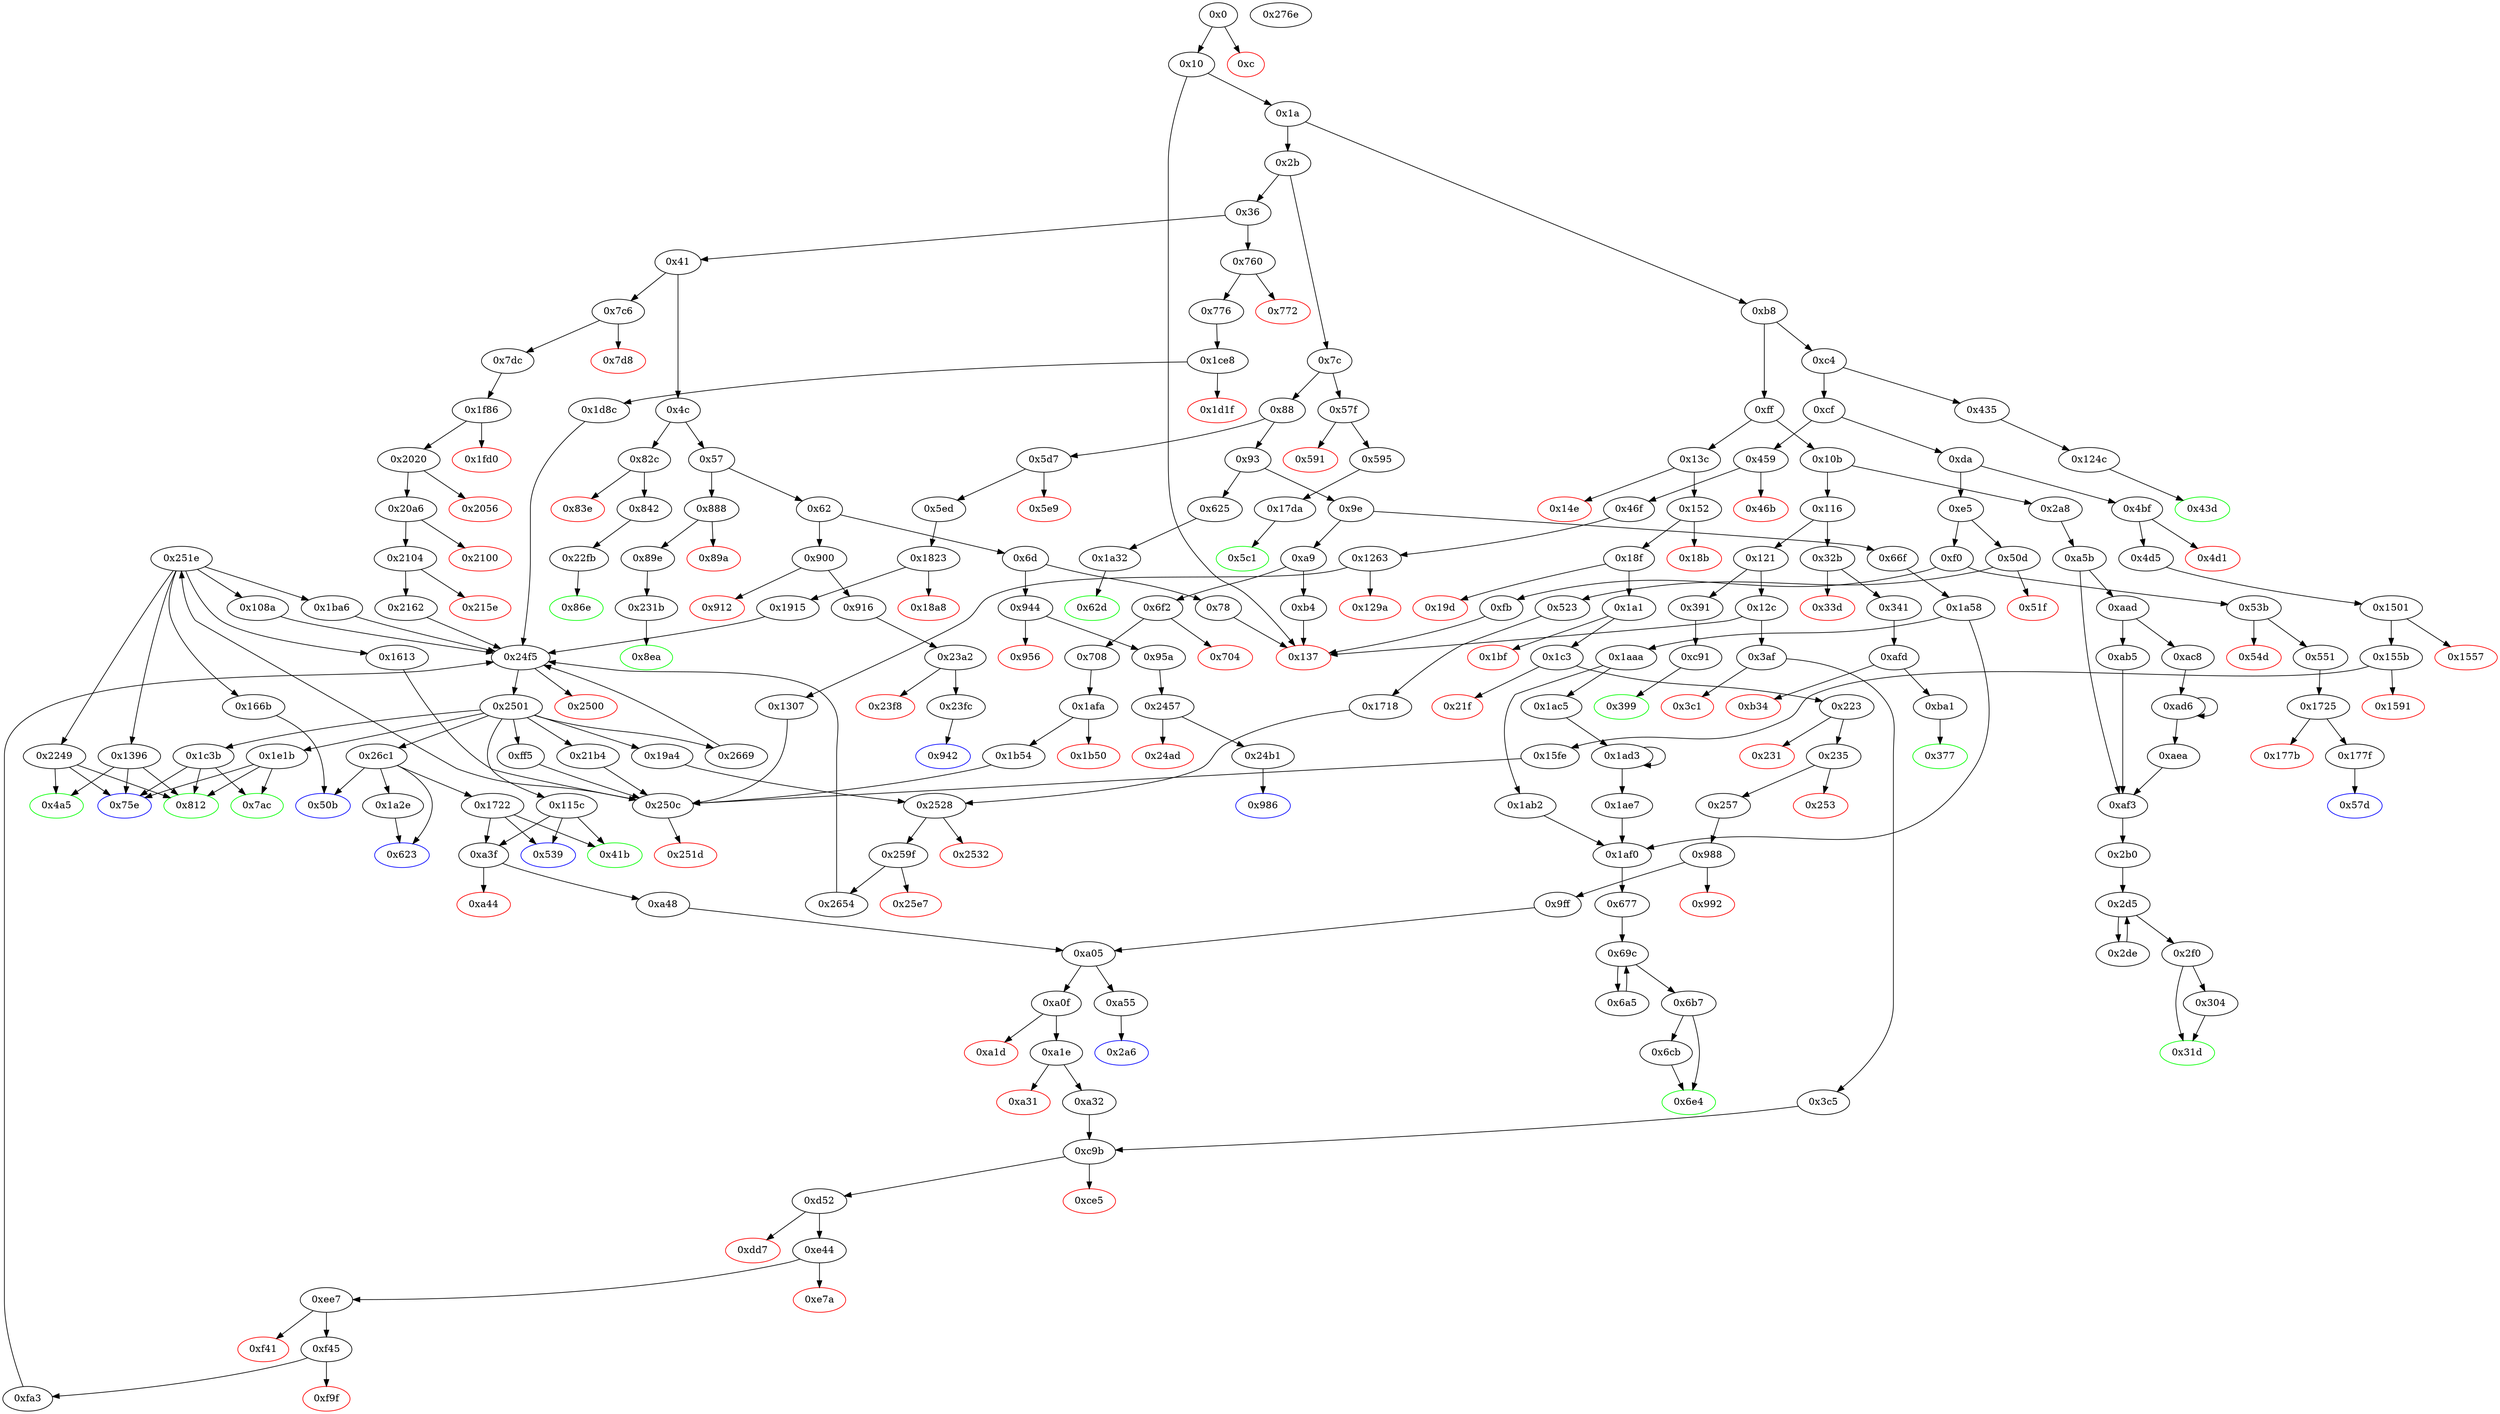 digraph "" {
"0x251e" [fillcolor=white, id="0x251e", style=filled, tooltip="Block 0x251e\n[0x251e:0x2527]\n---\nPredecessors: [0x250c]\nSuccessors: [0x108a, 0x1396, 0x1613, 0x166b, 0x1ba6, 0x2249]\n---\n0x251e JUMPDEST\n0x251f DUP1\n0x2520 SWAP2\n0x2521 POP\n0x2522 POP\n0x2523 SWAP3\n0x2524 SWAP2\n0x2525 POP\n0x2526 POP\n0x2527 JUMP\n---\n0x251e: JUMPDEST \n0x2527: JUMP {0x108a, 0x1396, 0x1613, 0x166b, 0x1ba6, 0x2249}\n---\nEntry stack: [V13, 0x2a6, V102, V138, S11, S10, S9, S8, S7, S6, S5, {0x108a, 0x1396, 0x1613, 0x166b, 0x1ba6, 0x2249}, S3, S2, 0x0, V2104]\nStack pops: 5\nStack additions: [S0]\nExit stack: [V13, 0x2a6, V102, V138, S11, S10, S9, S8, S7, S6, S5, V2104]\n\nDef sites:\nV13: {0x1a.0x1f}\n0x2a6: {0x13c.0x13d}\nV102: {0x152.0x16e}\nV138: {0x1c3.0x1d0}\nS11: {0x1a.0x1f, 0x257.0x264}\nS10: {0xa48.0xa4d, 0x1a.0x1f, 0x9ff.0xa00, 0x5d7.0x5d8}\nS9: {0x3af.0x3b0, 0x1a.0x1f, 0x50d.0x50e, 0xa0f.0xa0f, 0x5ed.0x609}\nS8: {0x459.0x45a, 0x1a.0x1f, 0x6f2.0x6f3, 0x152.0x16e, 0x5ed.0x613, 0x760.0x761, 0x523.0x529, 0x3c5.0x3e1, 0x7c6.0x7c7}\nS7: {0x1718.0x1719, 0x7dc.0x7f8, 0x4bf.0x4c0, 0xa1e.0xa26, 0x5d7.0x5d8, 0x776.0x792, 0x708.0x724, 0x46f.0x48b, 0x3c5.0x401, 0x19a4.0x1a25}\nS6: {0x1718.0x171c, 0x7dc.0x802, 0xa32.0xa3a, 0x4d5.0x4f1, 0x776.0x79c, 0x708.0x744, 0x5ed.0x609, 0x46f.0x495, 0x3c5.0x40b}\nS5: {0x523.0x529, 0x4d5.0x4fb, 0xc9b_0x3c5.0xc9c, 0xc9b_0xa32.0xc9c, 0x708.0x74e, 0x1ce8.0x1ce9, 0x5ed.0x613, 0x1263.0x1264, 0x1f86.0x1f87}\n{0x108a, 0x1396, 0x1613, 0x166b, 0x1ba6, 0x2249}: {0xff5_0x2501_0xfa3_0xa32.0x1039, 0x1b54.0x1b55, 0x15fe.0x15ff, 0xff5_0x2501_0xfa3_0x3c5.0x1039, 0x1613.0x161a, 0x21b4.0x21f8, 0x1307.0x1308}\nS3: {0xff5_0x2501_0xfa3_0x3c5.0x107c, 0xff5_0x2501_0xfa3_0xa32.0x107c, 0x1b54.0x1b98, 0x15fe.0x1605, 0x1613.0x165d, 0x21b4.0x223b, 0x1307.0x1388}\nS2: {0x1718.0x171c, 0x7dc.0x802, 0xa32.0xa3a, 0x4d5.0x4fb, 0xc9b_0x3c5.0xc9c, 0xc9b_0xa32.0xc9c, 0x708.0x74e, 0x708.0x744, 0x776.0x79c, 0x5ed.0x609, 0x46f.0x495, 0x1263.0x1264, 0x3c5.0x40b, 0x1f86.0x1f87}\n0x0: {0x250c.0x250d}\nV2104: {0x250c.0x2512}\n"];
"0x89a" [color=red, fillcolor=white, id="0x89a", style=filled, tooltip="Block 0x89a\n[0x89a:0x89d]\n---\nPredecessors: [0x888]\nSuccessors: []\n---\n0x89a PUSH1 0x0\n0x89c DUP1\n0x89d REVERT\n---\n0x89a: V628 = 0x0\n0x89d: REVERT 0x0 0x0\n---\nEntry stack: [V13, 0x8ea, 0x4, V623]\nStack pops: 0\nStack additions: []\nExit stack: [V13, 0x8ea, 0x4, V623]\n\nDef sites:\nV13: {0x1a.0x1f}\n0x8ea: {0x888.0x889}\n0x4: {0x888.0x88c}\nV623: {0x888.0x890}\n"];
"0x89e" [fillcolor=white, id="0x89e", style=filled, tooltip="Block 0x89e\n[0x89e:0x8e9]\n---\nPredecessors: [0x888]\nSuccessors: [0x231b]\n---\n0x89e JUMPDEST\n0x89f DUP2\n0x8a0 ADD\n0x8a1 SWAP1\n0x8a2 DUP1\n0x8a3 DUP1\n0x8a4 CALLDATALOAD\n0x8a5 PUSH20 0xffffffffffffffffffffffffffffffffffffffff\n0x8ba AND\n0x8bb SWAP1\n0x8bc PUSH1 0x20\n0x8be ADD\n0x8bf SWAP1\n0x8c0 SWAP3\n0x8c1 SWAP2\n0x8c2 SWAP1\n0x8c3 DUP1\n0x8c4 CALLDATALOAD\n0x8c5 PUSH20 0xffffffffffffffffffffffffffffffffffffffff\n0x8da AND\n0x8db SWAP1\n0x8dc PUSH1 0x20\n0x8de ADD\n0x8df SWAP1\n0x8e0 SWAP3\n0x8e1 SWAP2\n0x8e2 SWAP1\n0x8e3 POP\n0x8e4 POP\n0x8e5 POP\n0x8e6 PUSH2 0x231b\n0x8e9 JUMP\n---\n0x89e: JUMPDEST \n0x8a0: V629 = ADD 0x4 V623\n0x8a4: V630 = CALLDATALOAD 0x4\n0x8a5: V631 = 0xffffffffffffffffffffffffffffffffffffffff\n0x8ba: V632 = AND 0xffffffffffffffffffffffffffffffffffffffff V630\n0x8bc: V633 = 0x20\n0x8be: V634 = ADD 0x20 0x4\n0x8c4: V635 = CALLDATALOAD 0x24\n0x8c5: V636 = 0xffffffffffffffffffffffffffffffffffffffff\n0x8da: V637 = AND 0xffffffffffffffffffffffffffffffffffffffff V635\n0x8dc: V638 = 0x20\n0x8de: V639 = ADD 0x20 0x24\n0x8e6: V640 = 0x231b\n0x8e9: JUMP 0x231b\n---\nEntry stack: [V13, 0x8ea, 0x4, V623]\nStack pops: 2\nStack additions: [V632, V637]\nExit stack: [V13, 0x8ea, V632, V637]\n\nDef sites:\nV13: {0x1a.0x1f}\n0x8ea: {0x888.0x889}\n0x4: {0x888.0x88c}\nV623: {0x888.0x890}\n"];
"0xa32" [fillcolor=white, id="0xa32", style=filled, tooltip="Block 0xa32\n[0xa32:0xa3e]\n---\nPredecessors: [0xa1e]\nSuccessors: [0xc9b]\n---\n0xa32 JUMPDEST\n0xa33 PUSH1 0x20\n0xa35 MUL\n0xa36 PUSH1 0x20\n0xa38 ADD\n0xa39 ADD\n0xa3a MLOAD\n0xa3b PUSH2 0xc9b\n0xa3e JUMP\n---\n0xa32: JUMPDEST \n0xa33: V719 = 0x20\n0xa35: V720 = MUL 0x20 S0\n0xa36: V721 = 0x20\n0xa38: V722 = ADD 0x20 V720\n0xa39: V723 = ADD V722 S1\n0xa3a: V724 = M[V723]\n0xa3b: V725 = 0xc9b\n0xa3e: JUMP 0xc9b\n---\nEntry stack: [V13, 0x2a6, V102, V138, S6, S5, 0xa3f, V102, V715, S1, S0]\nStack pops: 2\nStack additions: [V724]\nExit stack: [V13, 0x2a6, V102, V138, S6, S5, 0xa3f, V102, V715, V724]\n\nDef sites:\nV13: {0x1a.0x1f}\n0x2a6: {0x13c.0x13d}\nV102: {0x152.0x16e}\nV138: {0x1c3.0x1d0}\nS6: {0x1a.0x1f, 0x257.0x264}\nS5: {0xa48.0xa4d, 0x9ff.0xa00}\n0xa3f: {0xa0f.0xa0f}\nV102: {0x152.0x16e}\nV715: {0xa1e.0xa26}\nS1: {0x1a.0x1f, 0x257.0x264}\nS0: {0xa48.0xa4d, 0x9ff.0xa00}\n"];
"0xce5" [color=red, fillcolor=white, id="0xce5", style=filled, tooltip="Block 0xce5\n[0xce5:0xd51]\n---\nPredecessors: [0xc9b]\nSuccessors: []\n---\n0xce5 PUSH1 0x40\n0xce7 MLOAD\n0xce8 PUSH32 0x8c379a000000000000000000000000000000000000000000000000000000000\n0xd09 DUP2\n0xd0a MSTORE\n0xd0b PUSH1 0x4\n0xd0d ADD\n0xd0e DUP1\n0xd0f DUP1\n0xd10 PUSH1 0x20\n0xd12 ADD\n0xd13 DUP3\n0xd14 DUP2\n0xd15 SUB\n0xd16 DUP3\n0xd17 MSTORE\n0xd18 PUSH1 0x14\n0xd1a DUP2\n0xd1b MSTORE\n0xd1c PUSH1 0x20\n0xd1e ADD\n0xd1f DUP1\n0xd20 PUSH32 0x496e73756666696369656e742062616c616e6365000000000000000000000000\n0xd41 DUP2\n0xd42 MSTORE\n0xd43 POP\n0xd44 PUSH1 0x20\n0xd46 ADD\n0xd47 SWAP2\n0xd48 POP\n0xd49 POP\n0xd4a PUSH1 0x40\n0xd4c MLOAD\n0xd4d DUP1\n0xd4e SWAP2\n0xd4f SUB\n0xd50 SWAP1\n0xd51 REVERT\n---\n0xce5: V879 = 0x40\n0xce7: V880 = M[0x40]\n0xce8: V881 = 0x8c379a000000000000000000000000000000000000000000000000000000000\n0xd0a: M[V880] = 0x8c379a000000000000000000000000000000000000000000000000000000000\n0xd0b: V882 = 0x4\n0xd0d: V883 = ADD 0x4 V880\n0xd10: V884 = 0x20\n0xd12: V885 = ADD 0x20 V883\n0xd15: V886 = SUB V885 V883\n0xd17: M[V883] = V886\n0xd18: V887 = 0x14\n0xd1b: M[V885] = 0x14\n0xd1c: V888 = 0x20\n0xd1e: V889 = ADD 0x20 V885\n0xd20: V890 = 0x496e73756666696369656e742062616c616e6365000000000000000000000000\n0xd42: M[V889] = 0x496e73756666696369656e742062616c616e6365000000000000000000000000\n0xd44: V891 = 0x20\n0xd46: V892 = ADD 0x20 V889\n0xd4a: V893 = 0x40\n0xd4c: V894 = M[0x40]\n0xd4f: V895 = SUB V892 V894\n0xd51: REVERT V894 V895\n---\nEntry stack: [V13, 0x2a6, V102, V138, V186, S5, {0x41b, 0xa3f}, S3, S2, S1, 0x0]\nStack pops: 0\nStack additions: []\nExit stack: [V13, 0x2a6, V102, V138, V186, S5, {0x41b, 0xa3f}, S3, S2, S1, 0x0]\n\nDef sites:\nV13: {0x1a.0x1f}\n0x2a6: {0x13c.0x13d}\nV102: {0x152.0x16e}\nV138: {0x1c3.0x1d0}\nV186: {0x257.0x264}\nS5: {0xa48.0xa4d, 0x1a.0x1f, 0x9ff.0xa00}\n{0x41b, 0xa3f}: {0xa0f.0xa0f, 0x3af.0x3b0}\nS3: {0x152.0x16e, 0x3c5.0x3e1}\nS2: {0x3c5.0x401, 0xa1e.0xa26}\nS1: {0xa32.0xa3a, 0x3c5.0x40b}\n0x0: {0xc9b.0xc9c}\n"];
"0x2104" [fillcolor=white, id="0x2104", style=filled, tooltip="Block 0x2104\n[0x2104:0x215d]\n---\nPredecessors: [0x20a6]\nSuccessors: [0x215e, 0x2162]\n---\n0x2104 JUMPDEST\n0x2105 PUSH1 0x1\n0x2107 ISZERO\n0x2108 ISZERO\n0x2109 PUSH1 0x5\n0x210b PUSH1 0x0\n0x210d DUP6\n0x210e PUSH20 0xffffffffffffffffffffffffffffffffffffffff\n0x2123 AND\n0x2124 PUSH20 0xffffffffffffffffffffffffffffffffffffffff\n0x2139 AND\n0x213a DUP2\n0x213b MSTORE\n0x213c PUSH1 0x20\n0x213e ADD\n0x213f SWAP1\n0x2140 DUP2\n0x2141 MSTORE\n0x2142 PUSH1 0x20\n0x2144 ADD\n0x2145 PUSH1 0x0\n0x2147 SHA3\n0x2148 PUSH1 0x0\n0x214a SWAP1\n0x214b SLOAD\n0x214c SWAP1\n0x214d PUSH2 0x100\n0x2150 EXP\n0x2151 SWAP1\n0x2152 DIV\n0x2153 PUSH1 0xff\n0x2155 AND\n0x2156 ISZERO\n0x2157 ISZERO\n0x2158 EQ\n0x2159 ISZERO\n0x215a PUSH2 0x2162\n0x215d JUMPI\n---\n0x2104: JUMPDEST \n0x2105: V1888 = 0x1\n0x2107: V1889 = ISZERO 0x1\n0x2108: V1890 = ISZERO 0x0\n0x2109: V1891 = 0x5\n0x210b: V1892 = 0x0\n0x210e: V1893 = 0xffffffffffffffffffffffffffffffffffffffff\n0x2123: V1894 = AND 0xffffffffffffffffffffffffffffffffffffffff V575\n0x2124: V1895 = 0xffffffffffffffffffffffffffffffffffffffff\n0x2139: V1896 = AND 0xffffffffffffffffffffffffffffffffffffffff V1894\n0x213b: M[0x0] = V1896\n0x213c: V1897 = 0x20\n0x213e: V1898 = ADD 0x20 0x0\n0x2141: M[0x20] = 0x5\n0x2142: V1899 = 0x20\n0x2144: V1900 = ADD 0x20 0x20\n0x2145: V1901 = 0x0\n0x2147: V1902 = SHA3 0x0 0x40\n0x2148: V1903 = 0x0\n0x214b: V1904 = S[V1902]\n0x214d: V1905 = 0x100\n0x2150: V1906 = EXP 0x100 0x0\n0x2152: V1907 = DIV V1904 0x1\n0x2153: V1908 = 0xff\n0x2155: V1909 = AND 0xff V1907\n0x2156: V1910 = ISZERO V1909\n0x2157: V1911 = ISZERO V1910\n0x2158: V1912 = EQ V1911 0x1\n0x2159: V1913 = ISZERO V1912\n0x215a: V1914 = 0x2162\n0x215d: JUMPI 0x2162 V1913\n---\nEntry stack: [V13, 0x812, V575, V578, 0x0]\nStack pops: 3\nStack additions: [S2, S1, S0]\nExit stack: [V13, 0x812, V575, V578, 0x0]\n\nDef sites:\nV13: {0x1a.0x1f}\n0x812: {0x7c6.0x7c7}\nV575: {0x7dc.0x7f8}\nV578: {0x7dc.0x802}\n0x0: {0x1f86.0x1f87}\n"];
"0xfb" [fillcolor=white, id="0xfb", style=filled, tooltip="Block 0xfb\n[0xfb:0xfe]\n---\nPredecessors: [0xf0]\nSuccessors: [0x137]\n---\n0xfb PUSH2 0x137\n0xfe JUMP\n---\n0xfb: V73 = 0x137\n0xfe: JUMP 0x137\n---\nEntry stack: [V13]\nStack pops: 0\nStack additions: []\nExit stack: [V13]\n\nDef sites:\nV13: {0x1a.0x1f}\n"];
"0x1718" [fillcolor=white, id="0x1718", style=filled, tooltip="Block 0x1718\n[0x1718:0x1721]\n---\nPredecessors: [0x523]\nSuccessors: [0x2528]\n---\n0x1718 JUMPDEST\n0x1719 PUSH2 0x1722\n0x171c CALLER\n0x171d DUP3\n0x171e PUSH2 0x2528\n0x1721 JUMP\n---\n0x1718: JUMPDEST \n0x1719: V1363 = 0x1722\n0x171c: V1364 = CALLER\n0x171e: V1365 = 0x2528\n0x1721: JUMP 0x2528\n---\nEntry stack: [V13, 0x539, V391]\nStack pops: 1\nStack additions: [S0, 0x1722, V1364, S0]\nExit stack: [V13, 0x539, V391, 0x1722, V1364, V391]\n\nDef sites:\nV13: {0x1a.0x1f}\n0x539: {0x50d.0x50e}\nV391: {0x523.0x529}\n"];
"0x591" [color=red, fillcolor=white, id="0x591", style=filled, tooltip="Block 0x591\n[0x591:0x594]\n---\nPredecessors: [0x57f]\nSuccessors: []\n---\n0x591 PUSH1 0x0\n0x593 DUP1\n0x594 REVERT\n---\n0x591: V419 = 0x0\n0x594: REVERT 0x0 0x0\n---\nEntry stack: [V13, 0x5c1, 0x4, V414]\nStack pops: 0\nStack additions: []\nExit stack: [V13, 0x5c1, 0x4, V414]\n\nDef sites:\nV13: {0x1a.0x1f}\n0x5c1: {0x57f.0x580}\n0x4: {0x57f.0x583}\nV414: {0x57f.0x587}\n"];
"0x677" [fillcolor=white, id="0x677", style=filled, tooltip="Block 0x677\n[0x677:0x69b]\n---\nPredecessors: [0x1af0]\nSuccessors: [0x69c]\n---\n0x677 JUMPDEST\n0x678 PUSH1 0x40\n0x67a MLOAD\n0x67b DUP1\n0x67c DUP1\n0x67d PUSH1 0x20\n0x67f ADD\n0x680 DUP3\n0x681 DUP2\n0x682 SUB\n0x683 DUP3\n0x684 MSTORE\n0x685 DUP4\n0x686 DUP2\n0x687 DUP2\n0x688 MLOAD\n0x689 DUP2\n0x68a MSTORE\n0x68b PUSH1 0x20\n0x68d ADD\n0x68e SWAP2\n0x68f POP\n0x690 DUP1\n0x691 MLOAD\n0x692 SWAP1\n0x693 PUSH1 0x20\n0x695 ADD\n0x696 SWAP1\n0x697 DUP1\n0x698 DUP4\n0x699 DUP4\n0x69a PUSH1 0x0\n---\n0x677: JUMPDEST \n0x678: V468 = 0x40\n0x67a: V469 = M[0x40]\n0x67d: V470 = 0x20\n0x67f: V471 = ADD 0x20 V469\n0x682: V472 = SUB V471 V469\n0x684: M[V469] = V472\n0x688: V473 = M[V1550]\n0x68a: M[V471] = V473\n0x68b: V474 = 0x20\n0x68d: V475 = ADD 0x20 V471\n0x691: V476 = M[V1550]\n0x693: V477 = 0x20\n0x695: V478 = ADD 0x20 V1550\n0x69a: V479 = 0x0\n---\nEntry stack: [V13, V1550]\nStack pops: 1\nStack additions: [S0, V469, V469, V475, V478, V476, V476, V475, V478, 0x0]\nExit stack: [V13, V1550, V469, V469, V475, V478, V476, V476, V475, V478, 0x0]\n\nDef sites:\nV13: {0x1a.0x1f}\nV1550: {0x1a58.0x1a7f}\n"];
"0x1823" [fillcolor=white, id="0x1823", style=filled, tooltip="Block 0x1823\n[0x1823:0x18a7]\n---\nPredecessors: [0x5ed]\nSuccessors: [0x18a8, 0x1915]\n---\n0x1823 JUMPDEST\n0x1824 PUSH1 0x4\n0x1826 PUSH1 0x0\n0x1828 DUP4\n0x1829 PUSH20 0xffffffffffffffffffffffffffffffffffffffff\n0x183e AND\n0x183f PUSH20 0xffffffffffffffffffffffffffffffffffffffff\n0x1854 AND\n0x1855 DUP2\n0x1856 MSTORE\n0x1857 PUSH1 0x20\n0x1859 ADD\n0x185a SWAP1\n0x185b DUP2\n0x185c MSTORE\n0x185d PUSH1 0x20\n0x185f ADD\n0x1860 PUSH1 0x0\n0x1862 SHA3\n0x1863 PUSH1 0x0\n0x1865 CALLER\n0x1866 PUSH20 0xffffffffffffffffffffffffffffffffffffffff\n0x187b AND\n0x187c PUSH20 0xffffffffffffffffffffffffffffffffffffffff\n0x1891 AND\n0x1892 DUP2\n0x1893 MSTORE\n0x1894 PUSH1 0x20\n0x1896 ADD\n0x1897 SWAP1\n0x1898 DUP2\n0x1899 MSTORE\n0x189a PUSH1 0x20\n0x189c ADD\n0x189d PUSH1 0x0\n0x189f SHA3\n0x18a0 SLOAD\n0x18a1 DUP2\n0x18a2 GT\n0x18a3 ISZERO\n0x18a4 PUSH2 0x1915\n0x18a7 JUMPI\n---\n0x1823: JUMPDEST \n0x1824: V1421 = 0x4\n0x1826: V1422 = 0x0\n0x1829: V1423 = 0xffffffffffffffffffffffffffffffffffffffff\n0x183e: V1424 = AND 0xffffffffffffffffffffffffffffffffffffffff V446\n0x183f: V1425 = 0xffffffffffffffffffffffffffffffffffffffff\n0x1854: V1426 = AND 0xffffffffffffffffffffffffffffffffffffffff V1424\n0x1856: M[0x0] = V1426\n0x1857: V1427 = 0x20\n0x1859: V1428 = ADD 0x20 0x0\n0x185c: M[0x20] = 0x4\n0x185d: V1429 = 0x20\n0x185f: V1430 = ADD 0x20 0x20\n0x1860: V1431 = 0x0\n0x1862: V1432 = SHA3 0x0 0x40\n0x1863: V1433 = 0x0\n0x1865: V1434 = CALLER\n0x1866: V1435 = 0xffffffffffffffffffffffffffffffffffffffff\n0x187b: V1436 = AND 0xffffffffffffffffffffffffffffffffffffffff V1434\n0x187c: V1437 = 0xffffffffffffffffffffffffffffffffffffffff\n0x1891: V1438 = AND 0xffffffffffffffffffffffffffffffffffffffff V1436\n0x1893: M[0x0] = V1438\n0x1894: V1439 = 0x20\n0x1896: V1440 = ADD 0x20 0x0\n0x1899: M[0x20] = V1432\n0x189a: V1441 = 0x20\n0x189c: V1442 = ADD 0x20 0x20\n0x189d: V1443 = 0x0\n0x189f: V1444 = SHA3 0x0 0x40\n0x18a0: V1445 = S[V1444]\n0x18a2: V1446 = GT V449 V1445\n0x18a3: V1447 = ISZERO V1446\n0x18a4: V1448 = 0x1915\n0x18a7: JUMPI 0x1915 V1447\n---\nEntry stack: [V13, 0x623, V446, V449]\nStack pops: 2\nStack additions: [S1, S0]\nExit stack: [V13, 0x623, V446, V449]\n\nDef sites:\nV13: {0x1a.0x1f}\n0x623: {0x5d7.0x5d8}\nV446: {0x5ed.0x609}\nV449: {0x5ed.0x613}\n"];
"0x986" [color=blue, fillcolor=white, id="0x986", style=filled, tooltip="Block 0x986\n[0x986:0x987]\n---\nPredecessors: [0x24b1]\nSuccessors: []\n---\n0x986 JUMPDEST\n0x987 STOP\n---\n0x986: JUMPDEST \n0x987: STOP \n---\nEntry stack: [V13]\nStack pops: 0\nStack additions: []\nExit stack: [V13]\n\nDef sites:\nV13: {0x1a.0x1f}\n"];
"0x1f86" [fillcolor=white, id="0x1f86", style=filled, tooltip="Block 0x1f86\n[0x1f86:0x1fcf]\n---\nPredecessors: [0x7dc]\nSuccessors: [0x1fd0, 0x2020]\n---\n0x1f86 JUMPDEST\n0x1f87 PUSH1 0x0\n0x1f89 PUSH1 0x3\n0x1f8b PUSH1 0x0\n0x1f8d CALLER\n0x1f8e PUSH20 0xffffffffffffffffffffffffffffffffffffffff\n0x1fa3 AND\n0x1fa4 PUSH20 0xffffffffffffffffffffffffffffffffffffffff\n0x1fb9 AND\n0x1fba DUP2\n0x1fbb MSTORE\n0x1fbc PUSH1 0x20\n0x1fbe ADD\n0x1fbf SWAP1\n0x1fc0 DUP2\n0x1fc1 MSTORE\n0x1fc2 PUSH1 0x20\n0x1fc4 ADD\n0x1fc5 PUSH1 0x0\n0x1fc7 SHA3\n0x1fc8 SLOAD\n0x1fc9 DUP3\n0x1fca GT\n0x1fcb ISZERO\n0x1fcc PUSH2 0x2020\n0x1fcf JUMPI\n---\n0x1f86: JUMPDEST \n0x1f87: V1797 = 0x0\n0x1f89: V1798 = 0x3\n0x1f8b: V1799 = 0x0\n0x1f8d: V1800 = CALLER\n0x1f8e: V1801 = 0xffffffffffffffffffffffffffffffffffffffff\n0x1fa3: V1802 = AND 0xffffffffffffffffffffffffffffffffffffffff V1800\n0x1fa4: V1803 = 0xffffffffffffffffffffffffffffffffffffffff\n0x1fb9: V1804 = AND 0xffffffffffffffffffffffffffffffffffffffff V1802\n0x1fbb: M[0x0] = V1804\n0x1fbc: V1805 = 0x20\n0x1fbe: V1806 = ADD 0x20 0x0\n0x1fc1: M[0x20] = 0x3\n0x1fc2: V1807 = 0x20\n0x1fc4: V1808 = ADD 0x20 0x20\n0x1fc5: V1809 = 0x0\n0x1fc7: V1810 = SHA3 0x0 0x40\n0x1fc8: V1811 = S[V1810]\n0x1fca: V1812 = GT V578 V1811\n0x1fcb: V1813 = ISZERO V1812\n0x1fcc: V1814 = 0x2020\n0x1fcf: JUMPI 0x2020 V1813\n---\nEntry stack: [V13, 0x812, V575, V578]\nStack pops: 1\nStack additions: [S0, 0x0]\nExit stack: [V13, 0x812, V575, V578, 0x0]\n\nDef sites:\nV13: {0x1a.0x1f}\n0x812: {0x7c6.0x7c7}\nV575: {0x7dc.0x7f8}\nV578: {0x7dc.0x802}\n"];
"0x250c" [fillcolor=white, id="0x250c", style=filled, tooltip="Block 0x250c\n[0x250c:0x251c]\n---\nPredecessors: [0xff5, 0x1307, 0x15fe, 0x1613, 0x1b54, 0x21b4]\nSuccessors: [0x251d, 0x251e]\n---\n0x250c JUMPDEST\n0x250d PUSH1 0x0\n0x250f DUP1\n0x2510 DUP3\n0x2511 DUP5\n0x2512 ADD\n0x2513 SWAP1\n0x2514 POP\n0x2515 DUP4\n0x2516 DUP2\n0x2517 LT\n0x2518 ISZERO\n0x2519 PUSH2 0x251e\n0x251c JUMPI\n---\n0x250c: JUMPDEST \n0x250d: V2103 = 0x0\n0x2512: V2104 = ADD S1 S0\n0x2517: V2105 = LT V2104 S1\n0x2518: V2106 = ISZERO V2105\n0x2519: V2107 = 0x251e\n0x251c: JUMPI 0x251e V2106\n---\nEntry stack: [V13, 0x2a6, V102, V138, S9, S8, S7, S6, S5, S4, S3, {0x108a, 0x1396, 0x1613, 0x166b, 0x1ba6, 0x2249}, S1, S0]\nStack pops: 2\nStack additions: [S1, S0, 0x0, V2104]\nExit stack: [V13, 0x2a6, V102, V138, S9, S8, S7, S6, S5, S4, S3, {0x108a, 0x1396, 0x1613, 0x166b, 0x1ba6, 0x2249}, S1, S0, 0x0, V2104]\n\nDef sites:\nV13: {0x1a.0x1f}\n0x2a6: {0x13c.0x13d}\nV102: {0x152.0x16e}\nV138: {0x1c3.0x1d0}\nS9: {0x1a.0x1f, 0x257.0x264}\nS8: {0xa48.0xa4d, 0x1a.0x1f, 0x9ff.0xa00, 0x5d7.0x5d8}\nS7: {0x3af.0x3b0, 0x1a.0x1f, 0x50d.0x50e, 0xa0f.0xa0f, 0x5ed.0x609}\nS6: {0x459.0x45a, 0x1a.0x1f, 0x6f2.0x6f3, 0x152.0x16e, 0x5ed.0x613, 0x760.0x761, 0x523.0x529, 0x3c5.0x3e1, 0x7c6.0x7c7}\nS5: {0x1718.0x1719, 0x7dc.0x7f8, 0x4bf.0x4c0, 0xa1e.0xa26, 0x5d7.0x5d8, 0x776.0x792, 0x708.0x724, 0x46f.0x48b, 0x3c5.0x401, 0x19a4.0x1a25}\nS4: {0x1718.0x171c, 0x7dc.0x802, 0xa32.0xa3a, 0x4d5.0x4f1, 0x776.0x79c, 0x708.0x744, 0x5ed.0x609, 0x46f.0x495, 0x3c5.0x40b}\nS3: {0x523.0x529, 0x4d5.0x4fb, 0xc9b_0x3c5.0xc9c, 0xc9b_0xa32.0xc9c, 0x708.0x74e, 0x1ce8.0x1ce9, 0x5ed.0x613, 0x1263.0x1264, 0x1f86.0x1f87}\n{0x108a, 0x1396, 0x1613, 0x166b, 0x1ba6, 0x2249}: {0x1b54.0x1b55, 0x15fe.0x15ff, 0x1613.0x161a, 0xff5.0x1039, 0x21b4.0x21f8, 0x1307.0x1308}\nS1: {0xff5.0x107c, 0x1b54.0x1b98, 0x15fe.0x1605, 0x1613.0x165d, 0x21b4.0x223b, 0x1307.0x1388}\nS0: {0x1718.0x171c, 0x7dc.0x802, 0xa32.0xa3a, 0x4d5.0x4fb, 0xc9b_0x3c5.0xc9c, 0xc9b_0xa32.0xc9c, 0x708.0x74e, 0x708.0x744, 0x776.0x79c, 0x5ed.0x609, 0x46f.0x495, 0x1263.0x1264, 0x3c5.0x40b, 0x1f86.0x1f87}\n"];
"0x1b54" [fillcolor=white, id="0x1b54", style=filled, tooltip="Block 0x1b54\n[0x1b54:0x1ba5]\n---\nPredecessors: [0x1afa]\nSuccessors: [0x250c]\n---\n0x1b54 JUMPDEST\n0x1b55 PUSH2 0x1ba6\n0x1b58 DUP2\n0x1b59 PUSH1 0x3\n0x1b5b PUSH1 0x0\n0x1b5d DUP6\n0x1b5e PUSH20 0xffffffffffffffffffffffffffffffffffffffff\n0x1b73 AND\n0x1b74 PUSH20 0xffffffffffffffffffffffffffffffffffffffff\n0x1b89 AND\n0x1b8a DUP2\n0x1b8b MSTORE\n0x1b8c PUSH1 0x20\n0x1b8e ADD\n0x1b8f SWAP1\n0x1b90 DUP2\n0x1b91 MSTORE\n0x1b92 PUSH1 0x20\n0x1b94 ADD\n0x1b95 PUSH1 0x0\n0x1b97 SHA3\n0x1b98 SLOAD\n0x1b99 PUSH2 0x250c\n0x1b9c SWAP1\n0x1b9d SWAP2\n0x1b9e SWAP1\n0x1b9f PUSH4 0xffffffff\n0x1ba4 AND\n0x1ba5 JUMP\n---\n0x1b54: JUMPDEST \n0x1b55: V1610 = 0x1ba6\n0x1b59: V1611 = 0x3\n0x1b5b: V1612 = 0x0\n0x1b5e: V1613 = 0xffffffffffffffffffffffffffffffffffffffff\n0x1b73: V1614 = AND 0xffffffffffffffffffffffffffffffffffffffff V526\n0x1b74: V1615 = 0xffffffffffffffffffffffffffffffffffffffff\n0x1b89: V1616 = AND 0xffffffffffffffffffffffffffffffffffffffff V1614\n0x1b8b: M[0x0] = V1616\n0x1b8c: V1617 = 0x20\n0x1b8e: V1618 = ADD 0x20 0x0\n0x1b91: M[0x20] = 0x3\n0x1b92: V1619 = 0x20\n0x1b94: V1620 = ADD 0x20 0x20\n0x1b95: V1621 = 0x0\n0x1b97: V1622 = SHA3 0x0 0x40\n0x1b98: V1623 = S[V1622]\n0x1b99: V1624 = 0x250c\n0x1b9f: V1625 = 0xffffffff\n0x1ba4: V1626 = AND 0xffffffff 0x250c\n0x1ba5: JUMP 0x250c\n---\nEntry stack: [V13, 0x75e, V521, V526, V529]\nStack pops: 2\nStack additions: [S1, S0, 0x1ba6, V1623, S0]\nExit stack: [V13, 0x75e, V521, V526, V529, 0x1ba6, V1623, V529]\n\nDef sites:\nV13: {0x1a.0x1f}\n0x75e: {0x6f2.0x6f3}\nV521: {0x708.0x724}\nV526: {0x708.0x744}\nV529: {0x708.0x74e}\n"];
"0x1a32" [fillcolor=white, id="0x1a32", style=filled, tooltip="Block 0x1a32\n[0x1a32:0x1a57]\n---\nPredecessors: [0x625]\nSuccessors: [0x62d]\n---\n0x1a32 JUMPDEST\n0x1a33 PUSH1 0x2\n0x1a35 PUSH1 0x1\n0x1a37 SWAP1\n0x1a38 SLOAD\n0x1a39 SWAP1\n0x1a3a PUSH2 0x100\n0x1a3d EXP\n0x1a3e SWAP1\n0x1a3f DIV\n0x1a40 PUSH20 0xffffffffffffffffffffffffffffffffffffffff\n0x1a55 AND\n0x1a56 DUP2\n0x1a57 JUMP\n---\n0x1a32: JUMPDEST \n0x1a33: V1521 = 0x2\n0x1a35: V1522 = 0x1\n0x1a38: V1523 = S[0x2]\n0x1a3a: V1524 = 0x100\n0x1a3d: V1525 = EXP 0x100 0x1\n0x1a3f: V1526 = DIV V1523 0x100\n0x1a40: V1527 = 0xffffffffffffffffffffffffffffffffffffffff\n0x1a55: V1528 = AND 0xffffffffffffffffffffffffffffffffffffffff V1526\n0x1a57: JUMP 0x62d\n---\nEntry stack: [V13, 0x62d]\nStack pops: 1\nStack additions: [S0, V1528]\nExit stack: [V13, 0x62d, V1528]\n\nDef sites:\nV13: {0x1a.0x1f}\n0x62d: {0x625.0x626}\n"];
"0x916" [fillcolor=white, id="0x916", style=filled, tooltip="Block 0x916\n[0x916:0x941]\n---\nPredecessors: [0x900]\nSuccessors: [0x23a2]\n---\n0x916 JUMPDEST\n0x917 DUP2\n0x918 ADD\n0x919 SWAP1\n0x91a DUP1\n0x91b DUP1\n0x91c CALLDATALOAD\n0x91d PUSH20 0xffffffffffffffffffffffffffffffffffffffff\n0x932 AND\n0x933 SWAP1\n0x934 PUSH1 0x20\n0x936 ADD\n0x937 SWAP1\n0x938 SWAP3\n0x939 SWAP2\n0x93a SWAP1\n0x93b POP\n0x93c POP\n0x93d POP\n0x93e PUSH2 0x23a2\n0x941 JUMP\n---\n0x916: JUMPDEST \n0x918: V657 = ADD 0x4 V651\n0x91c: V658 = CALLDATALOAD 0x4\n0x91d: V659 = 0xffffffffffffffffffffffffffffffffffffffff\n0x932: V660 = AND 0xffffffffffffffffffffffffffffffffffffffff V658\n0x934: V661 = 0x20\n0x936: V662 = ADD 0x20 0x4\n0x93e: V663 = 0x23a2\n0x941: JUMP 0x23a2\n---\nEntry stack: [V13, 0x942, 0x4, V651]\nStack pops: 2\nStack additions: [V660]\nExit stack: [V13, 0x942, V660]\n\nDef sites:\nV13: {0x1a.0x1f}\n0x942: {0x900.0x901}\n0x4: {0x900.0x904}\nV651: {0x900.0x908}\n"];
"0x1a1" [fillcolor=white, id="0x1a1", style=filled, tooltip="Block 0x1a1\n[0x1a1:0x1be]\n---\nPredecessors: [0x18f]\nSuccessors: [0x1bf, 0x1c3]\n---\n0x1a1 JUMPDEST\n0x1a2 DUP1\n0x1a3 CALLDATALOAD\n0x1a4 SWAP1\n0x1a5 PUSH1 0x20\n0x1a7 ADD\n0x1a8 SWAP2\n0x1a9 DUP5\n0x1aa PUSH1 0x20\n0x1ac DUP4\n0x1ad MUL\n0x1ae DUP5\n0x1af ADD\n0x1b0 GT\n0x1b1 PUSH5 0x100000000\n0x1b7 DUP4\n0x1b8 GT\n0x1b9 OR\n0x1ba ISZERO\n0x1bb PUSH2 0x1c3\n0x1be JUMPI\n---\n0x1a1: JUMPDEST \n0x1a3: V120 = CALLDATALOAD V113\n0x1a5: V121 = 0x20\n0x1a7: V122 = ADD 0x20 V113\n0x1aa: V123 = 0x20\n0x1ad: V124 = MUL V120 0x20\n0x1af: V125 = ADD V122 V124\n0x1b0: V126 = GT V125 V99\n0x1b1: V127 = 0x100000000\n0x1b8: V128 = GT V120 0x100000000\n0x1b9: V129 = OR V128 V126\n0x1ba: V130 = ISZERO V129\n0x1bb: V131 = 0x1c3\n0x1be: JUMPI 0x1c3 V130\n---\nEntry stack: [V13, 0x2a6, V102, V99, 0x4, 0x44, V113]\nStack pops: 4\nStack additions: [S3, S2, V122, V120, S1]\nExit stack: [V13, 0x2a6, V102, V99, 0x4, V122, V120, 0x44]\n\nDef sites:\nV13: {0x1a.0x1f}\n0x2a6: {0x13c.0x13d}\nV102: {0x152.0x16e}\nV99: {0x152.0x154}\n0x4: {0x13c.0x140}\n0x44: {0x152.0x17c}\nV113: {0x18f.0x191}\n"];
"0x32b" [fillcolor=white, id="0x32b", style=filled, tooltip="Block 0x32b\n[0x32b:0x33c]\n---\nPredecessors: [0x116]\nSuccessors: [0x33d, 0x341]\n---\n0x32b JUMPDEST\n0x32c PUSH2 0x377\n0x32f PUSH1 0x4\n0x331 DUP1\n0x332 CALLDATASIZE\n0x333 SUB\n0x334 PUSH1 0x40\n0x336 DUP2\n0x337 LT\n0x338 ISZERO\n0x339 PUSH2 0x341\n0x33c JUMPI\n---\n0x32b: JUMPDEST \n0x32c: V245 = 0x377\n0x32f: V246 = 0x4\n0x332: V247 = CALLDATASIZE\n0x333: V248 = SUB V247 0x4\n0x334: V249 = 0x40\n0x337: V250 = LT V248 0x40\n0x338: V251 = ISZERO V250\n0x339: V252 = 0x341\n0x33c: JUMPI 0x341 V251\n---\nEntry stack: [V13]\nStack pops: 0\nStack additions: [0x377, 0x4, V248]\nExit stack: [V13, 0x377, 0x4, V248]\n\nDef sites:\nV13: {0x1a.0x1f}\n"];
"0x912" [color=red, fillcolor=white, id="0x912", style=filled, tooltip="Block 0x912\n[0x912:0x915]\n---\nPredecessors: [0x900]\nSuccessors: []\n---\n0x912 PUSH1 0x0\n0x914 DUP1\n0x915 REVERT\n---\n0x912: V656 = 0x0\n0x915: REVERT 0x0 0x0\n---\nEntry stack: [V13, 0x942, 0x4, V651]\nStack pops: 0\nStack additions: []\nExit stack: [V13, 0x942, 0x4, V651]\n\nDef sites:\nV13: {0x1a.0x1f}\n0x942: {0x900.0x901}\n0x4: {0x900.0x904}\nV651: {0x900.0x908}\n"];
"0x304" [fillcolor=white, id="0x304", style=filled, tooltip="Block 0x304\n[0x304:0x31c]\n---\nPredecessors: [0x2f0]\nSuccessors: [0x31d]\n---\n0x304 DUP1\n0x305 DUP3\n0x306 SUB\n0x307 DUP1\n0x308 MLOAD\n0x309 PUSH1 0x1\n0x30b DUP4\n0x30c PUSH1 0x20\n0x30e SUB\n0x30f PUSH2 0x100\n0x312 EXP\n0x313 SUB\n0x314 NOT\n0x315 AND\n0x316 DUP2\n0x317 MSTORE\n0x318 PUSH1 0x20\n0x31a ADD\n0x31b SWAP2\n0x31c POP\n---\n0x306: V230 = SUB V225 V227\n0x308: V231 = M[V230]\n0x309: V232 = 0x1\n0x30c: V233 = 0x20\n0x30e: V234 = SUB 0x20 V227\n0x30f: V235 = 0x100\n0x312: V236 = EXP 0x100 V234\n0x313: V237 = SUB V236 0x1\n0x314: V238 = NOT V237\n0x315: V239 = AND V238 V231\n0x317: M[V230] = V239\n0x318: V240 = 0x20\n0x31a: V241 = ADD 0x20 V230\n---\nEntry stack: [V13, V752, V205, V205, V225, V227]\nStack pops: 2\nStack additions: [V241, S0]\nExit stack: [V13, V752, V205, V205, V241, V227]\n\nDef sites:\nV13: {0x1a.0x1f}\nV752: {0xa5b.0xa82}\nV205: {0x2b0.0x2b3}\nV205: {0x2b0.0x2b3}\nV225: {0x2f0.0x2f9}\nV227: {0x2f0.0x2fd}\n"];
"0x66f" [fillcolor=white, id="0x66f", style=filled, tooltip="Block 0x66f\n[0x66f:0x676]\n---\nPredecessors: [0x9e]\nSuccessors: [0x1a58]\n---\n0x66f JUMPDEST\n0x670 PUSH2 0x677\n0x673 PUSH2 0x1a58\n0x676 JUMP\n---\n0x66f: JUMPDEST \n0x670: V466 = 0x677\n0x673: V467 = 0x1a58\n0x676: JUMP 0x1a58\n---\nEntry stack: [V13]\nStack pops: 0\nStack additions: [0x677]\nExit stack: [V13, 0x677]\n\nDef sites:\nV13: {0x1a.0x1f}\n"];
"0x539" [color=blue, fillcolor=white, id="0x539", style=filled, tooltip="Block 0x539\n[0x539:0x53a]\n---\nPredecessors: [0x115c, 0x1722]\nSuccessors: []\n---\n0x539 JUMPDEST\n0x53a STOP\n---\n0x539: JUMPDEST \n0x53a: STOP \n---\nEntry stack: [V13, 0x2a6, V102, V138, S2, S1, S0]\nStack pops: 0\nStack additions: []\nExit stack: [V13, 0x2a6, V102, V138, S2, S1, S0]\n\nDef sites:\nV13: {0x1a.0x1f}\n0x2a6: {0x13c.0x13d}\nV102: {0x152.0x16e}\nV138: {0x1c3.0x1d0}\nS2: {0x1a.0x1f, 0x257.0x264}\nS1: {0xa48.0xa4d, 0x1a.0x1f, 0x9ff.0xa00, 0x5d7.0x5d8}\nS0: {0x1a.0x1f, 0x115c.0x1242, 0x5d7.0x5d8}\n"];
"0x7c" [fillcolor=white, id="0x7c", style=filled, tooltip="Block 0x7c\n[0x7c:0x87]\n---\nPredecessors: [0x2b]\nSuccessors: [0x88, 0x57f]\n---\n0x7c JUMPDEST\n0x7d DUP1\n0x7e PUSH4 0x70a08231\n0x83 EQ\n0x84 PUSH2 0x57f\n0x87 JUMPI\n---\n0x7c: JUMPDEST \n0x7e: V39 = 0x70a08231\n0x83: V40 = EQ 0x70a08231 V13\n0x84: V41 = 0x57f\n0x87: JUMPI 0x57f V40\n---\nEntry stack: [V13]\nStack pops: 1\nStack additions: [S0]\nExit stack: [V13]\n\nDef sites:\nV13: {0x1a.0x1f}\n"];
"0x223" [fillcolor=white, id="0x223", style=filled, tooltip="Block 0x223\n[0x223:0x230]\n---\nPredecessors: [0x1c3]\nSuccessors: [0x231, 0x235]\n---\n0x223 JUMPDEST\n0x224 DUP3\n0x225 ADD\n0x226 DUP4\n0x227 PUSH1 0x20\n0x229 DUP3\n0x22a ADD\n0x22b GT\n0x22c ISZERO\n0x22d PUSH2 0x235\n0x230 JUMPI\n---\n0x223: JUMPDEST \n0x225: V161 = ADD 0x4 V153\n0x227: V162 = 0x20\n0x22a: V163 = ADD V161 0x20\n0x22b: V164 = GT V163 V99\n0x22c: V165 = ISZERO V164\n0x22d: V166 = 0x235\n0x230: JUMPI 0x235 V165\n---\nEntry stack: [V13, 0x2a6, V102, V138, V99, 0x4, 0x64, V153]\nStack pops: 4\nStack additions: [S3, S2, S1, V161]\nExit stack: [V13, 0x2a6, V102, V138, V99, 0x4, 0x64, V161]\n\nDef sites:\nV13: {0x1a.0x1f}\n0x2a6: {0x13c.0x13d}\nV102: {0x152.0x16e}\nV138: {0x1c3.0x1d0}\nV99: {0x152.0x154}\n0x4: {0x13c.0x140}\n0x64: {0x1c3.0x210}\nV153: {0x1c3.0x20c}\n"];
"0xa0f" [fillcolor=white, id="0xa0f", style=filled, tooltip="Block 0xa0f\n[0xa0f:0xa1c]\n---\nPredecessors: [0xa05]\nSuccessors: [0xa1d, 0xa1e]\n---\n0xa0f PUSH2 0xa3f\n0xa12 DUP5\n0xa13 DUP5\n0xa14 DUP4\n0xa15 DUP2\n0xa16 MLOAD\n0xa17 DUP2\n0xa18 LT\n0xa19 PUSH2 0xa1e\n0xa1c JUMPI\n---\n0xa0f: V706 = 0xa3f\n0xa16: V707 = M[V138]\n0xa18: V708 = LT S0 V707\n0xa19: V709 = 0xa1e\n0xa1c: JUMPI 0xa1e V708\n---\nEntry stack: [V13, 0x2a6, V102, V138, S1, S0]\nStack pops: 4\nStack additions: [S3, S2, S1, S0, 0xa3f, S3, S2, S0]\nExit stack: [V13, 0x2a6, V102, V138, S1, S0, 0xa3f, V102, V138, S0]\n\nDef sites:\nV13: {0x1a.0x1f}\n0x2a6: {0x13c.0x13d}\nV102: {0x152.0x16e}\nV138: {0x1c3.0x1d0}\nS1: {0x1a.0x1f, 0x257.0x264}\nS0: {0xa48.0xa4d, 0x9ff.0xa00}\n"];
"0x2249" [fillcolor=white, id="0x2249", style=filled, tooltip="Block 0x2249\n[0x2249:0x22fa]\n---\nPredecessors: [0x251e]\nSuccessors: [0x4a5, 0x75e, 0x812]\n---\n0x2249 JUMPDEST\n0x224a PUSH1 0x3\n0x224c PUSH1 0x0\n0x224e DUP6\n0x224f PUSH20 0xffffffffffffffffffffffffffffffffffffffff\n0x2264 AND\n0x2265 PUSH20 0xffffffffffffffffffffffffffffffffffffffff\n0x227a AND\n0x227b DUP2\n0x227c MSTORE\n0x227d PUSH1 0x20\n0x227f ADD\n0x2280 SWAP1\n0x2281 DUP2\n0x2282 MSTORE\n0x2283 PUSH1 0x20\n0x2285 ADD\n0x2286 PUSH1 0x0\n0x2288 SHA3\n0x2289 DUP2\n0x228a SWAP1\n0x228b SSTORE\n0x228c POP\n0x228d DUP3\n0x228e PUSH20 0xffffffffffffffffffffffffffffffffffffffff\n0x22a3 AND\n0x22a4 CALLER\n0x22a5 PUSH20 0xffffffffffffffffffffffffffffffffffffffff\n0x22ba AND\n0x22bb PUSH32 0xddf252ad1be2c89b69c2b068fc378daa952ba7f163c4a11628f55a4df523b3ef\n0x22dc DUP5\n0x22dd PUSH1 0x40\n0x22df MLOAD\n0x22e0 DUP1\n0x22e1 DUP3\n0x22e2 DUP2\n0x22e3 MSTORE\n0x22e4 PUSH1 0x20\n0x22e6 ADD\n0x22e7 SWAP2\n0x22e8 POP\n0x22e9 POP\n0x22ea PUSH1 0x40\n0x22ec MLOAD\n0x22ed DUP1\n0x22ee SWAP2\n0x22ef SUB\n0x22f0 SWAP1\n0x22f1 LOG3\n0x22f2 PUSH1 0x1\n0x22f4 SWAP1\n0x22f5 POP\n0x22f6 SWAP3\n0x22f7 SWAP2\n0x22f8 POP\n0x22f9 POP\n0x22fa JUMP\n---\n0x2249: JUMPDEST \n0x224a: V1964 = 0x3\n0x224c: V1965 = 0x0\n0x224f: V1966 = 0xffffffffffffffffffffffffffffffffffffffff\n0x2264: V1967 = AND 0xffffffffffffffffffffffffffffffffffffffff S3\n0x2265: V1968 = 0xffffffffffffffffffffffffffffffffffffffff\n0x227a: V1969 = AND 0xffffffffffffffffffffffffffffffffffffffff V1967\n0x227c: M[0x0] = V1969\n0x227d: V1970 = 0x20\n0x227f: V1971 = ADD 0x20 0x0\n0x2282: M[0x20] = 0x3\n0x2283: V1972 = 0x20\n0x2285: V1973 = ADD 0x20 0x20\n0x2286: V1974 = 0x0\n0x2288: V1975 = SHA3 0x0 0x40\n0x228b: S[V1975] = S0\n0x228e: V1976 = 0xffffffffffffffffffffffffffffffffffffffff\n0x22a3: V1977 = AND 0xffffffffffffffffffffffffffffffffffffffff S3\n0x22a4: V1978 = CALLER\n0x22a5: V1979 = 0xffffffffffffffffffffffffffffffffffffffff\n0x22ba: V1980 = AND 0xffffffffffffffffffffffffffffffffffffffff V1978\n0x22bb: V1981 = 0xddf252ad1be2c89b69c2b068fc378daa952ba7f163c4a11628f55a4df523b3ef\n0x22dd: V1982 = 0x40\n0x22df: V1983 = M[0x40]\n0x22e3: M[V1983] = S2\n0x22e4: V1984 = 0x20\n0x22e6: V1985 = ADD 0x20 V1983\n0x22ea: V1986 = 0x40\n0x22ec: V1987 = M[0x40]\n0x22ef: V1988 = SUB V1985 V1987\n0x22f1: LOG V1987 V1988 0xddf252ad1be2c89b69c2b068fc378daa952ba7f163c4a11628f55a4df523b3ef V1980 V1977\n0x22f2: V1989 = 0x1\n0x22fa: JUMP S4\n---\nEntry stack: [V13, 0x2a6, V102, V138, V186, S6, S5, S4, S3, S2, S1, S0]\nStack pops: 5\nStack additions: [0x1]\nExit stack: [V13, 0x2a6, V102, V138, V186, S6, S5, 0x1]\n\nDef sites:\nV13: {0x1a.0x1f}\n0x2a6: {0x13c.0x13d}\nV102: {0x152.0x16e}\nV138: {0x1c3.0x1d0}\nV186: {0x257.0x264}\nS6: {0xa48.0xa4d, 0x1a.0x1f, 0x9ff.0xa00}\nS5: {0x1a.0x1f, 0xa0f.0xa0f, 0x3af.0x3b0}\nS4: {0x459.0x45a, 0x152.0x16e, 0x1a.0x1f, 0x6f2.0x6f3, 0x3c5.0x3e1, 0x7c6.0x7c7}\nS3: {0x708.0x724, 0xa1e.0xa26, 0x7dc.0x7f8, 0x4bf.0x4c0, 0x46f.0x48b, 0x3c5.0x401}\nS2: {0x708.0x744, 0x7dc.0x802, 0x46f.0x495, 0xa32.0xa3a, 0x4d5.0x4f1, 0x3c5.0x40b}\nS1: {0x708.0x74e, 0x1263.0x1264, 0x4d5.0x4fb, 0xc9b_0xa32.0xc9c, 0x1f86.0x1f87, 0xc9b_0x3c5.0xc9c}\nS0: {0x250c_0xff5_0x2501_0xfa3_0x3c5.0x2512, 0x250c_0xff5_0x2501_0xfa3_0xa32.0x2512, 0x250c_0x15fe.0x2512, 0x250c_0x1b54.0x2512, 0x250c_0x1307.0x2512, 0x250c_0x21b4.0x2512, 0x250c_0x1613.0x2512}\n"];
"0x1c3" [fillcolor=white, id="0x1c3", style=filled, tooltip="Block 0x1c3\n[0x1c3:0x21e]\n---\nPredecessors: [0x1a1]\nSuccessors: [0x21f, 0x223]\n---\n0x1c3 JUMPDEST\n0x1c4 SWAP2\n0x1c5 SWAP1\n0x1c6 DUP1\n0x1c7 DUP1\n0x1c8 PUSH1 0x20\n0x1ca MUL\n0x1cb PUSH1 0x20\n0x1cd ADD\n0x1ce PUSH1 0x40\n0x1d0 MLOAD\n0x1d1 SWAP1\n0x1d2 DUP2\n0x1d3 ADD\n0x1d4 PUSH1 0x40\n0x1d6 MSTORE\n0x1d7 DUP1\n0x1d8 SWAP4\n0x1d9 SWAP3\n0x1da SWAP2\n0x1db SWAP1\n0x1dc DUP2\n0x1dd DUP2\n0x1de MSTORE\n0x1df PUSH1 0x20\n0x1e1 ADD\n0x1e2 DUP4\n0x1e3 DUP4\n0x1e4 PUSH1 0x20\n0x1e6 MUL\n0x1e7 DUP1\n0x1e8 DUP3\n0x1e9 DUP5\n0x1ea CALLDATACOPY\n0x1eb PUSH1 0x0\n0x1ed DUP2\n0x1ee DUP5\n0x1ef ADD\n0x1f0 MSTORE\n0x1f1 PUSH1 0x1f\n0x1f3 NOT\n0x1f4 PUSH1 0x1f\n0x1f6 DUP3\n0x1f7 ADD\n0x1f8 AND\n0x1f9 SWAP1\n0x1fa POP\n0x1fb DUP1\n0x1fc DUP4\n0x1fd ADD\n0x1fe SWAP3\n0x1ff POP\n0x200 POP\n0x201 POP\n0x202 POP\n0x203 POP\n0x204 POP\n0x205 POP\n0x206 SWAP2\n0x207 SWAP3\n0x208 SWAP2\n0x209 SWAP3\n0x20a SWAP1\n0x20b DUP1\n0x20c CALLDATALOAD\n0x20d SWAP1\n0x20e PUSH1 0x20\n0x210 ADD\n0x211 SWAP1\n0x212 PUSH5 0x100000000\n0x218 DUP2\n0x219 GT\n0x21a ISZERO\n0x21b PUSH2 0x223\n0x21e JUMPI\n---\n0x1c3: JUMPDEST \n0x1c8: V133 = 0x20\n0x1ca: V134 = MUL 0x20 V120\n0x1cb: V135 = 0x20\n0x1cd: V136 = ADD 0x20 V134\n0x1ce: V137 = 0x40\n0x1d0: V138 = M[0x40]\n0x1d3: V139 = ADD V138 V136\n0x1d4: V140 = 0x40\n0x1d6: M[0x40] = V139\n0x1de: M[V138] = V120\n0x1df: V141 = 0x20\n0x1e1: V142 = ADD 0x20 V138\n0x1e4: V143 = 0x20\n0x1e6: V144 = MUL 0x20 V120\n0x1ea: CALLDATACOPY V142 V122 V144\n0x1eb: V145 = 0x0\n0x1ef: V146 = ADD V142 V144\n0x1f0: M[V146] = 0x0\n0x1f1: V147 = 0x1f\n0x1f3: V148 = NOT 0x1f\n0x1f4: V149 = 0x1f\n0x1f7: V150 = ADD V144 0x1f\n0x1f8: V151 = AND V150 0xffffffffffffffffffffffffffffffffffffffffffffffffffffffffffffffe0\n0x1fd: V152 = ADD V142 V151\n0x20c: V153 = CALLDATALOAD 0x44\n0x20e: V154 = 0x20\n0x210: V155 = ADD 0x20 0x44\n0x212: V156 = 0x100000000\n0x219: V157 = GT V153 0x100000000\n0x21a: V158 = ISZERO V157\n0x21b: V159 = 0x223\n0x21e: JUMPI 0x223 V158\n---\nEntry stack: [V13, 0x2a6, V102, V99, 0x4, V122, V120, 0x44]\nStack pops: 5\nStack additions: [V138, S4, S3, 0x64, V153]\nExit stack: [V13, 0x2a6, V102, V138, V99, 0x4, 0x64, V153]\n\nDef sites:\nV13: {0x1a.0x1f}\n0x2a6: {0x13c.0x13d}\nV102: {0x152.0x16e}\nV99: {0x152.0x154}\n0x4: {0x13c.0x140}\nV122: {0x1a1.0x1a7}\nV120: {0x1a1.0x1a3}\n0x44: {0x152.0x17c}\n"];
"0x2532" [color=red, fillcolor=white, id="0x2532", style=filled, tooltip="Block 0x2532\n[0x2532:0x259e]\n---\nPredecessors: [0x2528]\nSuccessors: []\n---\n0x2532 PUSH1 0x40\n0x2534 MLOAD\n0x2535 PUSH32 0x8c379a000000000000000000000000000000000000000000000000000000000\n0x2556 DUP2\n0x2557 MSTORE\n0x2558 PUSH1 0x4\n0x255a ADD\n0x255b DUP1\n0x255c DUP1\n0x255d PUSH1 0x20\n0x255f ADD\n0x2560 DUP3\n0x2561 DUP2\n0x2562 SUB\n0x2563 DUP3\n0x2564 MSTORE\n0x2565 PUSH1 0x16\n0x2567 DUP2\n0x2568 MSTORE\n0x2569 PUSH1 0x20\n0x256b ADD\n0x256c DUP1\n0x256d PUSH32 0x43616e2774206275726e207a65726f20616d6f756e7400000000000000000000\n0x258e DUP2\n0x258f MSTORE\n0x2590 POP\n0x2591 PUSH1 0x20\n0x2593 ADD\n0x2594 SWAP2\n0x2595 POP\n0x2596 POP\n0x2597 PUSH1 0x40\n0x2599 MLOAD\n0x259a DUP1\n0x259b SWAP2\n0x259c SUB\n0x259d SWAP1\n0x259e REVERT\n---\n0x2532: V2112 = 0x40\n0x2534: V2113 = M[0x40]\n0x2535: V2114 = 0x8c379a000000000000000000000000000000000000000000000000000000000\n0x2557: M[V2113] = 0x8c379a000000000000000000000000000000000000000000000000000000000\n0x2558: V2115 = 0x4\n0x255a: V2116 = ADD 0x4 V2113\n0x255d: V2117 = 0x20\n0x255f: V2118 = ADD 0x20 V2116\n0x2562: V2119 = SUB V2118 V2116\n0x2564: M[V2116] = V2119\n0x2565: V2120 = 0x16\n0x2568: M[V2118] = 0x16\n0x2569: V2121 = 0x20\n0x256b: V2122 = ADD 0x20 V2118\n0x256d: V2123 = 0x43616e2774206275726e207a65726f20616d6f756e7400000000000000000000\n0x258f: M[V2122] = 0x43616e2774206275726e207a65726f20616d6f756e7400000000000000000000\n0x2591: V2124 = 0x20\n0x2593: V2125 = ADD 0x20 V2122\n0x2597: V2126 = 0x40\n0x2599: V2127 = M[0x40]\n0x259c: V2128 = SUB V2125 V2127\n0x259e: REVERT V2127 V2128\n---\nEntry stack: [V13, 0x2a6, V102, V138, S9, S8, S7, S6, S5, S4, S3, {0x1722, 0x1a2e}, S1, S0]\nStack pops: 0\nStack additions: []\nExit stack: [V13, 0x2a6, V102, V138, S9, S8, S7, S6, S5, S4, S3, {0x1722, 0x1a2e}, S1, S0]\n\nDef sites:\nV13: {0x1a.0x1f}\n0x2a6: {0x13c.0x13d}\nV102: {0x152.0x16e}\nV138: {0x1c3.0x1d0}\nS9: {0x1a.0x1f, 0x257.0x264}\nS8: {0xa48.0xa4d, 0x1a.0x1f, 0x9ff.0xa00, 0x5d7.0x5d8}\nS7: {0x3af.0x3b0, 0x1a.0x1f, 0x50d.0x50e, 0xa0f.0xa0f, 0x5ed.0x609}\nS6: {0x1a.0x1f, 0x152.0x16e, 0x6f2.0x6f3, 0x5ed.0x613, 0x760.0x761, 0x523.0x529, 0x3c5.0x3e1, 0x7c6.0x7c7}\nS5: {0x1718.0x1719, 0x1a.0x1f, 0x7dc.0x7f8, 0xa1e.0xa26, 0x5d7.0x5d8, 0x776.0x792, 0x708.0x724, 0x3c5.0x401, 0x19a4.0x1a25}\nS4: {0x1718.0x171c, 0x7dc.0x802, 0xa32.0xa3a, 0x776.0x79c, 0x708.0x744, 0x50d.0x50e, 0x5ed.0x609, 0x3c5.0x40b}\nS3: {0x708.0x74e, 0x1ce8.0x1ce9, 0x5ed.0x613, 0x523.0x529, 0xc9b_0x3c5.0xc9c, 0x1f86.0x1f87, 0xc9b_0xa32.0xc9c}\n{0x1722, 0x1a2e}: {0x1718.0x1719, 0x19a4.0x1a25}\nS1: {0x1718.0x171c, 0x708.0x744, 0x5ed.0x609, 0x7dc.0x802, 0xa32.0xa3a, 0x3c5.0x40b, 0x776.0x79c}\nS0: {0x708.0x74e, 0x1ce8.0x1ce9, 0x5ed.0x613, 0x523.0x529, 0xc9b_0x3c5.0xc9c, 0x1f86.0x1f87, 0xc9b_0xa32.0xc9c}\n"];
"0x1fd0" [color=red, fillcolor=white, id="0x1fd0", style=filled, tooltip="Block 0x1fd0\n[0x1fd0:0x201f]\n---\nPredecessors: [0x1f86]\nSuccessors: []\n---\n0x1fd0 PUSH1 0x40\n0x1fd2 MLOAD\n0x1fd3 PUSH32 0x8c379a000000000000000000000000000000000000000000000000000000000\n0x1ff4 DUP2\n0x1ff5 MSTORE\n0x1ff6 PUSH1 0x4\n0x1ff8 ADD\n0x1ff9 DUP1\n0x1ffa DUP1\n0x1ffb PUSH1 0x20\n0x1ffd ADD\n0x1ffe DUP3\n0x1fff DUP2\n0x2000 SUB\n0x2001 DUP3\n0x2002 MSTORE\n0x2003 PUSH1 0x28\n0x2005 DUP2\n0x2006 MSTORE\n0x2007 PUSH1 0x20\n0x2009 ADD\n0x200a DUP1\n0x200b PUSH2 0x27a3\n0x200e PUSH1 0x28\n0x2010 SWAP2\n0x2011 CODECOPY\n0x2012 PUSH1 0x40\n0x2014 ADD\n0x2015 SWAP2\n0x2016 POP\n0x2017 POP\n0x2018 PUSH1 0x40\n0x201a MLOAD\n0x201b DUP1\n0x201c SWAP2\n0x201d SUB\n0x201e SWAP1\n0x201f REVERT\n---\n0x1fd0: V1815 = 0x40\n0x1fd2: V1816 = M[0x40]\n0x1fd3: V1817 = 0x8c379a000000000000000000000000000000000000000000000000000000000\n0x1ff5: M[V1816] = 0x8c379a000000000000000000000000000000000000000000000000000000000\n0x1ff6: V1818 = 0x4\n0x1ff8: V1819 = ADD 0x4 V1816\n0x1ffb: V1820 = 0x20\n0x1ffd: V1821 = ADD 0x20 V1819\n0x2000: V1822 = SUB V1821 V1819\n0x2002: M[V1819] = V1822\n0x2003: V1823 = 0x28\n0x2006: M[V1821] = 0x28\n0x2007: V1824 = 0x20\n0x2009: V1825 = ADD 0x20 V1821\n0x200b: V1826 = 0x27a3\n0x200e: V1827 = 0x28\n0x2011: CODECOPY V1825 0x27a3 0x28\n0x2012: V1828 = 0x40\n0x2014: V1829 = ADD 0x40 V1825\n0x2018: V1830 = 0x40\n0x201a: V1831 = M[0x40]\n0x201d: V1832 = SUB V1829 V1831\n0x201f: REVERT V1831 V1832\n---\nEntry stack: [V13, 0x812, V575, V578, 0x0]\nStack pops: 0\nStack additions: []\nExit stack: [V13, 0x812, V575, V578, 0x0]\n\nDef sites:\nV13: {0x1a.0x1f}\n0x812: {0x7c6.0x7c7}\nV575: {0x7dc.0x7f8}\nV578: {0x7dc.0x802}\n0x0: {0x1f86.0x1f87}\n"];
"0xa31" [color=red, fillcolor=white, id="0xa31", style=filled, tooltip="Block 0xa31\n[0xa31:0xa31]\n---\nPredecessors: [0xa1e]\nSuccessors: []\n---\n0xa31 INVALID\n---\n0xa31: INVALID \n---\nEntry stack: [V13, 0x2a6, V102, V138, S6, S5, 0xa3f, V102, V715, S1, S0]\nStack pops: 0\nStack additions: []\nExit stack: [V13, 0x2a6, V102, V138, S6, S5, 0xa3f, V102, V715, S1, S0]\n\nDef sites:\nV13: {0x1a.0x1f}\n0x2a6: {0x13c.0x13d}\nV102: {0x152.0x16e}\nV138: {0x1c3.0x1d0}\nS6: {0x1a.0x1f, 0x257.0x264}\nS5: {0xa48.0xa4d, 0x9ff.0xa00}\n0xa3f: {0xa0f.0xa0f}\nV102: {0x152.0x16e}\nV715: {0xa1e.0xa26}\nS1: {0x1a.0x1f, 0x257.0x264}\nS0: {0xa48.0xa4d, 0x9ff.0xa00}\n"];
"0x812" [color=green, fillcolor=white, id="0x812", style=filled, tooltip="Block 0x812\n[0x812:0x82b]\n---\nPredecessors: [0x1396, 0x1c3b, 0x1e1b, 0x2249]\nSuccessors: []\n---\n0x812 JUMPDEST\n0x813 PUSH1 0x40\n0x815 MLOAD\n0x816 DUP1\n0x817 DUP3\n0x818 ISZERO\n0x819 ISZERO\n0x81a ISZERO\n0x81b ISZERO\n0x81c DUP2\n0x81d MSTORE\n0x81e PUSH1 0x20\n0x820 ADD\n0x821 SWAP2\n0x822 POP\n0x823 POP\n0x824 PUSH1 0x40\n0x826 MLOAD\n0x827 DUP1\n0x828 SWAP2\n0x829 SUB\n0x82a SWAP1\n0x82b RETURN\n---\n0x812: JUMPDEST \n0x813: V582 = 0x40\n0x815: V583 = M[0x40]\n0x818: V584 = ISZERO 0x1\n0x819: V585 = ISZERO 0x0\n0x81a: V586 = ISZERO 0x1\n0x81b: V587 = ISZERO 0x0\n0x81d: M[V583] = 0x1\n0x81e: V588 = 0x20\n0x820: V589 = ADD 0x20 V583\n0x824: V590 = 0x40\n0x826: V591 = M[0x40]\n0x829: V592 = SUB V589 V591\n0x82b: RETURN V591 V592\n---\nEntry stack: [V13, 0x2a6, V102, V138, V186, S2, S1, 0x1]\nStack pops: 1\nStack additions: []\nExit stack: [V13, 0x2a6, V102, V138, V186, S2, S1]\n\nDef sites:\nV13: {0x1a.0x1f}\n0x2a6: {0x13c.0x13d}\nV102: {0x152.0x16e}\nV138: {0x1c3.0x1d0}\nV186: {0x257.0x264}\nS2: {0xa48.0xa4d, 0x1a.0x1f, 0x9ff.0xa00}\nS1: {0x3af.0x3b0, 0x1a.0x1f, 0xa0f.0xa0f}\n0x1: {0x2249.0x22f2, 0x1396.0x14f8}\n"];
"0x888" [fillcolor=white, id="0x888", style=filled, tooltip="Block 0x888\n[0x888:0x899]\n---\nPredecessors: [0x57]\nSuccessors: [0x89a, 0x89e]\n---\n0x888 JUMPDEST\n0x889 PUSH2 0x8ea\n0x88c PUSH1 0x4\n0x88e DUP1\n0x88f CALLDATASIZE\n0x890 SUB\n0x891 PUSH1 0x40\n0x893 DUP2\n0x894 LT\n0x895 ISZERO\n0x896 PUSH2 0x89e\n0x899 JUMPI\n---\n0x888: JUMPDEST \n0x889: V620 = 0x8ea\n0x88c: V621 = 0x4\n0x88f: V622 = CALLDATASIZE\n0x890: V623 = SUB V622 0x4\n0x891: V624 = 0x40\n0x894: V625 = LT V623 0x40\n0x895: V626 = ISZERO V625\n0x896: V627 = 0x89e\n0x899: JUMPI 0x89e V626\n---\nEntry stack: [V13]\nStack pops: 0\nStack additions: [0x8ea, 0x4, V623]\nExit stack: [V13, 0x8ea, 0x4, V623]\n\nDef sites:\nV13: {0x1a.0x1f}\n"];
"0x177b" [color=red, fillcolor=white, id="0x177b", style=filled, tooltip="Block 0x177b\n[0x177b:0x177e]\n---\nPredecessors: [0x1725]\nSuccessors: []\n---\n0x177b PUSH1 0x0\n0x177d DUP1\n0x177e REVERT\n---\n0x177b: V1381 = 0x0\n0x177e: REVERT 0x0 0x0\n---\nEntry stack: [V13, 0x57d, V407]\nStack pops: 0\nStack additions: []\nExit stack: [V13, 0x57d, V407]\n\nDef sites:\nV13: {0x1a.0x1f}\n0x57d: {0x53b.0x53c}\nV407: {0x551.0x56d}\n"];
"0x988" [fillcolor=white, id="0x988", style=filled, tooltip="Block 0x988\n[0x988:0x991]\n---\nPredecessors: [0x257]\nSuccessors: [0x992, 0x9ff]\n---\n0x988 JUMPDEST\n0x989 DUP1\n0x98a MLOAD\n0x98b DUP3\n0x98c MLOAD\n0x98d EQ\n0x98e PUSH2 0x9ff\n0x991 JUMPI\n---\n0x988: JUMPDEST \n0x98a: V680 = M[V186]\n0x98c: V681 = M[V138]\n0x98d: V682 = EQ V681 V680\n0x98e: V683 = 0x9ff\n0x991: JUMPI 0x9ff V682\n---\nEntry stack: [V13, 0x2a6, V102, V138, V186]\nStack pops: 2\nStack additions: [S1, S0]\nExit stack: [V13, 0x2a6, V102, V138, V186]\n\nDef sites:\nV13: {0x1a.0x1f}\n0x2a6: {0x13c.0x13d}\nV102: {0x152.0x16e}\nV138: {0x1c3.0x1d0}\nV186: {0x257.0x264}\n"];
"0x1d1f" [color=red, fillcolor=white, id="0x1d1f", style=filled, tooltip="Block 0x1d1f\n[0x1d1f:0x1d8b]\n---\nPredecessors: [0x1ce8]\nSuccessors: []\n---\n0x1d1f PUSH1 0x40\n0x1d21 MLOAD\n0x1d22 PUSH32 0x8c379a000000000000000000000000000000000000000000000000000000000\n0x1d43 DUP2\n0x1d44 MSTORE\n0x1d45 PUSH1 0x4\n0x1d47 ADD\n0x1d48 DUP1\n0x1d49 DUP1\n0x1d4a PUSH1 0x20\n0x1d4c ADD\n0x1d4d DUP3\n0x1d4e DUP2\n0x1d4f SUB\n0x1d50 DUP3\n0x1d51 MSTORE\n0x1d52 PUSH1 0x1b\n0x1d54 DUP2\n0x1d55 MSTORE\n0x1d56 PUSH1 0x20\n0x1d58 ADD\n0x1d59 DUP1\n0x1d5a PUSH32 0x43616e277420616c6c6f7720746f207a65726f20616464726573730000000000\n0x1d7b DUP2\n0x1d7c MSTORE\n0x1d7d POP\n0x1d7e PUSH1 0x20\n0x1d80 ADD\n0x1d81 SWAP2\n0x1d82 POP\n0x1d83 POP\n0x1d84 PUSH1 0x40\n0x1d86 MLOAD\n0x1d87 DUP1\n0x1d88 SWAP2\n0x1d89 SUB\n0x1d8a SWAP1\n0x1d8b REVERT\n---\n0x1d1f: V1688 = 0x40\n0x1d21: V1689 = M[0x40]\n0x1d22: V1690 = 0x8c379a000000000000000000000000000000000000000000000000000000000\n0x1d44: M[V1689] = 0x8c379a000000000000000000000000000000000000000000000000000000000\n0x1d45: V1691 = 0x4\n0x1d47: V1692 = ADD 0x4 V1689\n0x1d4a: V1693 = 0x20\n0x1d4c: V1694 = ADD 0x20 V1692\n0x1d4f: V1695 = SUB V1694 V1692\n0x1d51: M[V1692] = V1695\n0x1d52: V1696 = 0x1b\n0x1d55: M[V1694] = 0x1b\n0x1d56: V1697 = 0x20\n0x1d58: V1698 = ADD 0x20 V1694\n0x1d5a: V1699 = 0x43616e277420616c6c6f7720746f207a65726f20616464726573730000000000\n0x1d7c: M[V1698] = 0x43616e277420616c6c6f7720746f207a65726f20616464726573730000000000\n0x1d7e: V1700 = 0x20\n0x1d80: V1701 = ADD 0x20 V1698\n0x1d84: V1702 = 0x40\n0x1d86: V1703 = M[0x40]\n0x1d89: V1704 = SUB V1701 V1703\n0x1d8b: REVERT V1703 V1704\n---\nEntry stack: [V13, 0x7ac, V545, V548, 0x0]\nStack pops: 0\nStack additions: []\nExit stack: [V13, 0x7ac, V545, V548, 0x0]\n\nDef sites:\nV13: {0x1a.0x1f}\n0x7ac: {0x760.0x761}\nV545: {0x776.0x792}\nV548: {0x776.0x79c}\n0x0: {0x1ce8.0x1ce9}\n"];
"0x341" [fillcolor=white, id="0x341", style=filled, tooltip="Block 0x341\n[0x341:0x376]\n---\nPredecessors: [0x32b]\nSuccessors: [0xafd]\n---\n0x341 JUMPDEST\n0x342 DUP2\n0x343 ADD\n0x344 SWAP1\n0x345 DUP1\n0x346 DUP1\n0x347 CALLDATALOAD\n0x348 PUSH20 0xffffffffffffffffffffffffffffffffffffffff\n0x35d AND\n0x35e SWAP1\n0x35f PUSH1 0x20\n0x361 ADD\n0x362 SWAP1\n0x363 SWAP3\n0x364 SWAP2\n0x365 SWAP1\n0x366 DUP1\n0x367 CALLDATALOAD\n0x368 SWAP1\n0x369 PUSH1 0x20\n0x36b ADD\n0x36c SWAP1\n0x36d SWAP3\n0x36e SWAP2\n0x36f SWAP1\n0x370 POP\n0x371 POP\n0x372 POP\n0x373 PUSH2 0xafd\n0x376 JUMP\n---\n0x341: JUMPDEST \n0x343: V254 = ADD 0x4 V248\n0x347: V255 = CALLDATALOAD 0x4\n0x348: V256 = 0xffffffffffffffffffffffffffffffffffffffff\n0x35d: V257 = AND 0xffffffffffffffffffffffffffffffffffffffff V255\n0x35f: V258 = 0x20\n0x361: V259 = ADD 0x20 0x4\n0x367: V260 = CALLDATALOAD 0x24\n0x369: V261 = 0x20\n0x36b: V262 = ADD 0x20 0x24\n0x373: V263 = 0xafd\n0x376: JUMP 0xafd\n---\nEntry stack: [V13, 0x377, 0x4, V248]\nStack pops: 2\nStack additions: [V257, V260]\nExit stack: [V13, 0x377, V257, V260]\n\nDef sites:\nV13: {0x1a.0x1f}\n0x377: {0x32b.0x32c}\n0x4: {0x32b.0x32f}\nV248: {0x32b.0x333}\n"];
"0x391" [fillcolor=white, id="0x391", style=filled, tooltip="Block 0x391\n[0x391:0x398]\n---\nPredecessors: [0x121]\nSuccessors: [0xc91]\n---\n0x391 JUMPDEST\n0x392 PUSH2 0x399\n0x395 PUSH2 0xc91\n0x398 JUMP\n---\n0x391: JUMPDEST \n0x392: V275 = 0x399\n0x395: V276 = 0xc91\n0x398: JUMP 0xc91\n---\nEntry stack: [V13]\nStack pops: 0\nStack additions: [0x399]\nExit stack: [V13, 0x399]\n\nDef sites:\nV13: {0x1a.0x1f}\n"];
"0x1591" [color=red, fillcolor=white, id="0x1591", style=filled, tooltip="Block 0x1591\n[0x1591:0x15fd]\n---\nPredecessors: [0x155b]\nSuccessors: []\n---\n0x1591 PUSH1 0x40\n0x1593 MLOAD\n0x1594 PUSH32 0x8c379a000000000000000000000000000000000000000000000000000000000\n0x15b5 DUP2\n0x15b6 MSTORE\n0x15b7 PUSH1 0x4\n0x15b9 ADD\n0x15ba DUP1\n0x15bb DUP1\n0x15bc PUSH1 0x20\n0x15be ADD\n0x15bf DUP3\n0x15c0 DUP2\n0x15c1 SUB\n0x15c2 DUP3\n0x15c3 MSTORE\n0x15c4 PUSH1 0x1f\n0x15c6 DUP2\n0x15c7 MSTORE\n0x15c8 PUSH1 0x20\n0x15ca ADD\n0x15cb DUP1\n0x15cc PUSH32 0x45524332303a206d696e7420746f20746865207a65726f206164647265737300\n0x15ed DUP2\n0x15ee MSTORE\n0x15ef POP\n0x15f0 PUSH1 0x20\n0x15f2 ADD\n0x15f3 SWAP2\n0x15f4 POP\n0x15f5 POP\n0x15f6 PUSH1 0x40\n0x15f8 MLOAD\n0x15f9 DUP1\n0x15fa SWAP2\n0x15fb SUB\n0x15fc SWAP1\n0x15fd REVERT\n---\n0x1591: V1297 = 0x40\n0x1593: V1298 = M[0x40]\n0x1594: V1299 = 0x8c379a000000000000000000000000000000000000000000000000000000000\n0x15b6: M[V1298] = 0x8c379a000000000000000000000000000000000000000000000000000000000\n0x15b7: V1300 = 0x4\n0x15b9: V1301 = ADD 0x4 V1298\n0x15bc: V1302 = 0x20\n0x15be: V1303 = ADD 0x20 V1301\n0x15c1: V1304 = SUB V1303 V1301\n0x15c3: M[V1301] = V1304\n0x15c4: V1305 = 0x1f\n0x15c7: M[V1303] = 0x1f\n0x15c8: V1306 = 0x20\n0x15ca: V1307 = ADD 0x20 V1303\n0x15cc: V1308 = 0x45524332303a206d696e7420746f20746865207a65726f206164647265737300\n0x15ee: M[V1307] = 0x45524332303a206d696e7420746f20746865207a65726f206164647265737300\n0x15f0: V1309 = 0x20\n0x15f2: V1310 = ADD 0x20 V1307\n0x15f6: V1311 = 0x40\n0x15f8: V1312 = M[0x40]\n0x15fb: V1313 = SUB V1310 V1312\n0x15fd: REVERT V1312 V1313\n---\nEntry stack: [V13, 0x50b, V374, V377]\nStack pops: 0\nStack additions: []\nExit stack: [V13, 0x50b, V374, V377]\n\nDef sites:\nV13: {0x1a.0x1f}\n0x50b: {0x4bf.0x4c0}\nV374: {0x4d5.0x4f1}\nV377: {0x4d5.0x4fb}\n"];
"0xad6" [fillcolor=white, id="0xad6", style=filled, tooltip="Block 0xad6\n[0xad6:0xae9]\n---\nPredecessors: [0xac8, 0xad6]\nSuccessors: [0xad6, 0xaea]\n---\n0xad6 JUMPDEST\n0xad7 DUP2\n0xad8 SLOAD\n0xad9 DUP2\n0xada MSTORE\n0xadb SWAP1\n0xadc PUSH1 0x1\n0xade ADD\n0xadf SWAP1\n0xae0 PUSH1 0x20\n0xae2 ADD\n0xae3 DUP1\n0xae4 DUP4\n0xae5 GT\n0xae6 PUSH2 0xad6\n0xae9 JUMPI\n---\n0xad6: JUMPDEST \n0xad8: V785 = S[S1]\n0xada: M[S0] = V785\n0xadc: V786 = 0x1\n0xade: V787 = ADD 0x1 S1\n0xae0: V788 = 0x20\n0xae2: V789 = ADD 0x20 S0\n0xae5: V790 = GT V780 V789\n0xae6: V791 = 0xad6\n0xae9: JUMPI 0xad6 V790\n---\nEntry stack: [V13, 0x2b0, 0x60, V752, 0x0, V743, V780, S1, S0]\nStack pops: 3\nStack additions: [S2, V787, V789]\nExit stack: [V13, 0x2b0, 0x60, V752, 0x0, V743, V780, V787, V789]\n\nDef sites:\nV13: {0x1a.0x1f}\n0x2b0: {0x2a8.0x2a9}\n0x60: {0xa5b.0xa5c}\nV752: {0xa5b.0xa82}\n0x0: {0xa5b.0xa5e}\nV743: {0xa5b.0xa72}\nV780: {0xac8.0xaca}\nS1: {0xac8.0xad4, 0xad6.0xade}\nS0: {0xa5b.0xa92, 0xad6.0xae2}\n"];
"0x1ba6" [fillcolor=white, id="0x1ba6", style=filled, tooltip="Block 0x1ba6\n[0x1ba6:0x1c3a]\n---\nPredecessors: [0x251e]\nSuccessors: [0x24f5]\n---\n0x1ba6 JUMPDEST\n0x1ba7 PUSH1 0x3\n0x1ba9 PUSH1 0x0\n0x1bab DUP5\n0x1bac PUSH20 0xffffffffffffffffffffffffffffffffffffffff\n0x1bc1 AND\n0x1bc2 PUSH20 0xffffffffffffffffffffffffffffffffffffffff\n0x1bd7 AND\n0x1bd8 DUP2\n0x1bd9 MSTORE\n0x1bda PUSH1 0x20\n0x1bdc ADD\n0x1bdd SWAP1\n0x1bde DUP2\n0x1bdf MSTORE\n0x1be0 PUSH1 0x20\n0x1be2 ADD\n0x1be3 PUSH1 0x0\n0x1be5 SHA3\n0x1be6 DUP2\n0x1be7 SWAP1\n0x1be8 SSTORE\n0x1be9 POP\n0x1bea PUSH2 0x1c3b\n0x1bed DUP2\n0x1bee PUSH1 0x3\n0x1bf0 PUSH1 0x0\n0x1bf2 DUP7\n0x1bf3 PUSH20 0xffffffffffffffffffffffffffffffffffffffff\n0x1c08 AND\n0x1c09 PUSH20 0xffffffffffffffffffffffffffffffffffffffff\n0x1c1e AND\n0x1c1f DUP2\n0x1c20 MSTORE\n0x1c21 PUSH1 0x20\n0x1c23 ADD\n0x1c24 SWAP1\n0x1c25 DUP2\n0x1c26 MSTORE\n0x1c27 PUSH1 0x20\n0x1c29 ADD\n0x1c2a PUSH1 0x0\n0x1c2c SHA3\n0x1c2d SLOAD\n0x1c2e PUSH2 0x24f5\n0x1c31 SWAP1\n0x1c32 SWAP2\n0x1c33 SWAP1\n0x1c34 PUSH4 0xffffffff\n0x1c39 AND\n0x1c3a JUMP\n---\n0x1ba6: JUMPDEST \n0x1ba7: V1627 = 0x3\n0x1ba9: V1628 = 0x0\n0x1bac: V1629 = 0xffffffffffffffffffffffffffffffffffffffff\n0x1bc1: V1630 = AND 0xffffffffffffffffffffffffffffffffffffffff S2\n0x1bc2: V1631 = 0xffffffffffffffffffffffffffffffffffffffff\n0x1bd7: V1632 = AND 0xffffffffffffffffffffffffffffffffffffffff V1630\n0x1bd9: M[0x0] = V1632\n0x1bda: V1633 = 0x20\n0x1bdc: V1634 = ADD 0x20 0x0\n0x1bdf: M[0x20] = 0x3\n0x1be0: V1635 = 0x20\n0x1be2: V1636 = ADD 0x20 0x20\n0x1be3: V1637 = 0x0\n0x1be5: V1638 = SHA3 0x0 0x40\n0x1be8: S[V1638] = S0\n0x1bea: V1639 = 0x1c3b\n0x1bee: V1640 = 0x3\n0x1bf0: V1641 = 0x0\n0x1bf3: V1642 = 0xffffffffffffffffffffffffffffffffffffffff\n0x1c08: V1643 = AND 0xffffffffffffffffffffffffffffffffffffffff S3\n0x1c09: V1644 = 0xffffffffffffffffffffffffffffffffffffffff\n0x1c1e: V1645 = AND 0xffffffffffffffffffffffffffffffffffffffff V1643\n0x1c20: M[0x0] = V1645\n0x1c21: V1646 = 0x20\n0x1c23: V1647 = ADD 0x20 0x0\n0x1c26: M[0x20] = 0x3\n0x1c27: V1648 = 0x20\n0x1c29: V1649 = ADD 0x20 0x20\n0x1c2a: V1650 = 0x0\n0x1c2c: V1651 = SHA3 0x0 0x40\n0x1c2d: V1652 = S[V1651]\n0x1c2e: V1653 = 0x24f5\n0x1c34: V1654 = 0xffffffff\n0x1c39: V1655 = AND 0xffffffff 0x24f5\n0x1c3a: JUMP 0x24f5\n---\nEntry stack: [V13, 0x2a6, V102, V138, V186, S6, S5, S4, S3, S2, S1, S0]\nStack pops: 4\nStack additions: [S3, S2, S1, 0x1c3b, V1652, S1]\nExit stack: [V13, 0x2a6, V102, V138, V186, S6, S5, S4, S3, S2, S1, 0x1c3b, V1652, S1]\n\nDef sites:\nV13: {0x1a.0x1f}\n0x2a6: {0x13c.0x13d}\nV102: {0x152.0x16e}\nV138: {0x1c3.0x1d0}\nV186: {0x257.0x264}\nS6: {0xa48.0xa4d, 0x1a.0x1f, 0x9ff.0xa00}\nS5: {0x1a.0x1f, 0xa0f.0xa0f, 0x3af.0x3b0}\nS4: {0x459.0x45a, 0x152.0x16e, 0x1a.0x1f, 0x6f2.0x6f3, 0x3c5.0x3e1, 0x7c6.0x7c7}\nS3: {0x708.0x724, 0xa1e.0xa26, 0x7dc.0x7f8, 0x4bf.0x4c0, 0x46f.0x48b, 0x3c5.0x401}\nS2: {0x708.0x744, 0x7dc.0x802, 0x46f.0x495, 0xa32.0xa3a, 0x4d5.0x4f1, 0x3c5.0x40b}\nS1: {0x708.0x74e, 0x1263.0x1264, 0x4d5.0x4fb, 0xc9b_0xa32.0xc9c, 0x1f86.0x1f87, 0xc9b_0x3c5.0xc9c}\nS0: {0x250c_0xff5_0x2501_0xfa3_0x3c5.0x2512, 0x250c_0xff5_0x2501_0xfa3_0xa32.0x2512, 0x250c_0x15fe.0x2512, 0x250c_0x1b54.0x2512, 0x250c_0x1307.0x2512, 0x250c_0x21b4.0x2512, 0x250c_0x1613.0x2512}\n"];
"0x842" [fillcolor=white, id="0x842", style=filled, tooltip="Block 0x842\n[0x842:0x86d]\n---\nPredecessors: [0x82c]\nSuccessors: [0x22fb]\n---\n0x842 JUMPDEST\n0x843 DUP2\n0x844 ADD\n0x845 SWAP1\n0x846 DUP1\n0x847 DUP1\n0x848 CALLDATALOAD\n0x849 PUSH20 0xffffffffffffffffffffffffffffffffffffffff\n0x85e AND\n0x85f SWAP1\n0x860 PUSH1 0x20\n0x862 ADD\n0x863 SWAP1\n0x864 SWAP3\n0x865 SWAP2\n0x866 SWAP1\n0x867 POP\n0x868 POP\n0x869 POP\n0x86a PUSH2 0x22fb\n0x86d JUMP\n---\n0x842: JUMPDEST \n0x844: V602 = ADD 0x4 V596\n0x848: V603 = CALLDATALOAD 0x4\n0x849: V604 = 0xffffffffffffffffffffffffffffffffffffffff\n0x85e: V605 = AND 0xffffffffffffffffffffffffffffffffffffffff V603\n0x860: V606 = 0x20\n0x862: V607 = ADD 0x20 0x4\n0x86a: V608 = 0x22fb\n0x86d: JUMP 0x22fb\n---\nEntry stack: [V13, 0x86e, 0x4, V596]\nStack pops: 2\nStack additions: [V605]\nExit stack: [V13, 0x86e, V605]\n\nDef sites:\nV13: {0x1a.0x1f}\n0x86e: {0x82c.0x82d}\n0x4: {0x82c.0x830}\nV596: {0x82c.0x834}\n"];
"0x43d" [color=green, fillcolor=white, id="0x43d", style=filled, tooltip="Block 0x43d\n[0x43d:0x458]\n---\nPredecessors: [0x124c]\nSuccessors: []\n---\n0x43d JUMPDEST\n0x43e PUSH1 0x40\n0x440 MLOAD\n0x441 DUP1\n0x442 DUP3\n0x443 PUSH1 0xff\n0x445 AND\n0x446 PUSH1 0xff\n0x448 AND\n0x449 DUP2\n0x44a MSTORE\n0x44b PUSH1 0x20\n0x44d ADD\n0x44e SWAP2\n0x44f POP\n0x450 POP\n0x451 PUSH1 0x40\n0x453 MLOAD\n0x454 DUP1\n0x455 SWAP2\n0x456 SUB\n0x457 SWAP1\n0x458 RETURN\n---\n0x43d: JUMPDEST \n0x43e: V321 = 0x40\n0x440: V322 = M[0x40]\n0x443: V323 = 0xff\n0x445: V324 = AND 0xff V1155\n0x446: V325 = 0xff\n0x448: V326 = AND 0xff V324\n0x44a: M[V322] = V326\n0x44b: V327 = 0x20\n0x44d: V328 = ADD 0x20 V322\n0x451: V329 = 0x40\n0x453: V330 = M[0x40]\n0x456: V331 = SUB V328 V330\n0x458: RETURN V330 V331\n---\nEntry stack: [V13, V1155]\nStack pops: 1\nStack additions: []\nExit stack: [V13]\n\nDef sites:\nV13: {0x1a.0x1f}\nV1155: {0x124c.0x125e}\n"];
"0x2de" [fillcolor=white, id="0x2de", style=filled, tooltip="Block 0x2de\n[0x2de:0x2ef]\n---\nPredecessors: [0x2d5]\nSuccessors: [0x2d5]\n---\n0x2de DUP1\n0x2df DUP3\n0x2e0 ADD\n0x2e1 MLOAD\n0x2e2 DUP2\n0x2e3 DUP5\n0x2e4 ADD\n0x2e5 MSTORE\n0x2e6 PUSH1 0x20\n0x2e8 DUP2\n0x2e9 ADD\n0x2ea SWAP1\n0x2eb POP\n0x2ec PUSH2 0x2d5\n0x2ef JUMP\n---\n0x2e0: V219 = ADD V214 S0\n0x2e1: V220 = M[V219]\n0x2e4: V221 = ADD V211 S0\n0x2e5: M[V221] = V220\n0x2e6: V222 = 0x20\n0x2e9: V223 = ADD S0 0x20\n0x2ec: V224 = 0x2d5\n0x2ef: JUMP 0x2d5\n---\nEntry stack: [V13, V752, V205, V205, V211, V214, V212, V212, V211, V214, S0]\nStack pops: 3\nStack additions: [S2, S1, V223]\nExit stack: [V13, V752, V205, V205, V211, V214, V212, V212, V211, V214, V223]\n\nDef sites:\nV13: {0x1a.0x1f}\nV752: {0xa5b.0xa82}\nV205: {0x2b0.0x2b3}\nV205: {0x2b0.0x2b3}\nV211: {0x2b0.0x2c6}\nV214: {0x2b0.0x2ce}\nV212: {0x2b0.0x2ca}\nV212: {0x2b0.0x2ca}\nV211: {0x2b0.0x2c6}\nV214: {0x2b0.0x2ce}\nS0: {0x2b0.0x2d3, 0x2de.0x2e9}\n"];
"0x75e" [color=blue, fillcolor=white, id="0x75e", style=filled, tooltip="Block 0x75e\n[0x75e:0x75f]\n---\nPredecessors: [0x1396, 0x1c3b, 0x1e1b, 0x2249]\nSuccessors: []\n---\n0x75e JUMPDEST\n0x75f STOP\n---\n0x75e: JUMPDEST \n0x75f: STOP \n---\nEntry stack: [V13, S6, S5, S4, S3, S2, S1, S0]\nStack pops: 0\nStack additions: []\nExit stack: [V13, S6, S5, S4, S3, S2, S1, S0]\n\nDef sites:\nV13: {0x1a.0x1f}\nS6: {0x1a.0x1f, 0x13c.0x13d}\nS5: {0x152.0x16e, 0x13c.0x13d}\nS4: {0x1c3.0x1d0, 0x152.0x16e}\nS3: {0x1c3.0x1d0, 0x257.0x264}\nS2: {0x9ff.0xa00, 0xa48.0xa4d, 0x1a.0x1f, 0x257.0x264}\nS1: {0xa48.0xa4d, 0x1a.0x1f, 0x9ff.0xa00, 0xa0f.0xa0f, 0x3af.0x3b0, 0x5d7.0x5d8}\nS0: {0x1a.0x1f, 0x50d.0x50e, 0x5ed.0x609, 0x3af.0x3b0, 0xa0f.0xa0f, 0x1396.0x14f8}\n"];
"0x2669" [fillcolor=white, id="0x2669", style=filled, tooltip="Block 0x2669\n[0x2669:0x26c0]\n---\nPredecessors: [0x2501]\nSuccessors: [0x24f5]\n---\n0x2669 JUMPDEST\n0x266a PUSH1 0x6\n0x266c DUP2\n0x266d SWAP1\n0x266e SSTORE\n0x266f POP\n0x2670 PUSH2 0x26c1\n0x2673 DUP2\n0x2674 PUSH1 0x3\n0x2676 PUSH1 0x0\n0x2678 DUP6\n0x2679 PUSH20 0xffffffffffffffffffffffffffffffffffffffff\n0x268e AND\n0x268f PUSH20 0xffffffffffffffffffffffffffffffffffffffff\n0x26a4 AND\n0x26a5 DUP2\n0x26a6 MSTORE\n0x26a7 PUSH1 0x20\n0x26a9 ADD\n0x26aa SWAP1\n0x26ab DUP2\n0x26ac MSTORE\n0x26ad PUSH1 0x20\n0x26af ADD\n0x26b0 PUSH1 0x0\n0x26b2 SHA3\n0x26b3 SLOAD\n0x26b4 PUSH2 0x24f5\n0x26b7 SWAP1\n0x26b8 SWAP2\n0x26b9 SWAP1\n0x26ba PUSH4 0xffffffff\n0x26bf AND\n0x26c0 JUMP\n---\n0x2669: JUMPDEST \n0x266a: V2168 = 0x6\n0x266e: S[0x6] = V2102\n0x2670: V2169 = 0x26c1\n0x2674: V2170 = 0x3\n0x2676: V2171 = 0x0\n0x2679: V2172 = 0xffffffffffffffffffffffffffffffffffffffff\n0x268e: V2173 = AND 0xffffffffffffffffffffffffffffffffffffffff S2\n0x268f: V2174 = 0xffffffffffffffffffffffffffffffffffffffff\n0x26a4: V2175 = AND 0xffffffffffffffffffffffffffffffffffffffff V2173\n0x26a6: M[0x0] = V2175\n0x26a7: V2176 = 0x20\n0x26a9: V2177 = ADD 0x20 0x0\n0x26ac: M[0x20] = 0x3\n0x26ad: V2178 = 0x20\n0x26af: V2179 = ADD 0x20 0x20\n0x26b0: V2180 = 0x0\n0x26b2: V2181 = SHA3 0x0 0x40\n0x26b3: V2182 = S[V2181]\n0x26b4: V2183 = 0x24f5\n0x26ba: V2184 = 0xffffffff\n0x26bf: V2185 = AND 0xffffffff 0x24f5\n0x26c0: JUMP 0x24f5\n---\nEntry stack: [V13, 0x2a6, V102, V138, S7, S6, S5, S4, S3, S2, S1, V2102]\nStack pops: 3\nStack additions: [S2, S1, 0x26c1, V2182, S1]\nExit stack: [V13, 0x2a6, V102, V138, S7, S6, S5, S4, S3, S2, S1, 0x26c1, V2182, S1]\n\nDef sites:\nV13: {0x1a.0x1f}\n0x2a6: {0x13c.0x13d}\nV102: {0x152.0x16e}\nV138: {0x1c3.0x1d0}\nS7: {0x1a.0x1f, 0x257.0x264}\nS6: {0xa48.0xa4d, 0x1a.0x1f, 0x9ff.0xa00, 0x5d7.0x5d8}\nS5: {0x3af.0x3b0, 0x1a.0x1f, 0x50d.0x50e, 0xa0f.0xa0f, 0x5ed.0x609}\nS4: {0x459.0x45a, 0x1a.0x1f, 0x6f2.0x6f3, 0x152.0x16e, 0x5ed.0x613, 0x760.0x761, 0x523.0x529, 0x3c5.0x3e1, 0x7c6.0x7c7}\nS3: {0x1718.0x1719, 0x7dc.0x7f8, 0x4bf.0x4c0, 0xa1e.0xa26, 0x5d7.0x5d8, 0x776.0x792, 0x708.0x724, 0x46f.0x48b, 0x3c5.0x401, 0x19a4.0x1a25}\nS2: {0x1718.0x171c, 0x7dc.0x802, 0xa32.0xa3a, 0x4d5.0x4f1, 0x776.0x79c, 0x708.0x744, 0x5ed.0x609, 0x46f.0x495, 0x3c5.0x40b}\nS1: {0x523.0x529, 0x4d5.0x4fb, 0xc9b_0x3c5.0xc9c, 0xc9b_0xa32.0xc9c, 0x708.0x74e, 0x1ce8.0x1ce9, 0x5ed.0x613, 0x1263.0x1264, 0x1f86.0x1f87}\nV2102: {0x2501.0x2504}\n"];
"0x166b" [fillcolor=white, id="0x166b", style=filled, tooltip="Block 0x166b\n[0x166b:0x1717]\n---\nPredecessors: [0x251e]\nSuccessors: [0x50b]\n---\n0x166b JUMPDEST\n0x166c PUSH1 0x3\n0x166e PUSH1 0x0\n0x1670 DUP5\n0x1671 PUSH20 0xffffffffffffffffffffffffffffffffffffffff\n0x1686 AND\n0x1687 PUSH20 0xffffffffffffffffffffffffffffffffffffffff\n0x169c AND\n0x169d DUP2\n0x169e MSTORE\n0x169f PUSH1 0x20\n0x16a1 ADD\n0x16a2 SWAP1\n0x16a3 DUP2\n0x16a4 MSTORE\n0x16a5 PUSH1 0x20\n0x16a7 ADD\n0x16a8 PUSH1 0x0\n0x16aa SHA3\n0x16ab DUP2\n0x16ac SWAP1\n0x16ad SSTORE\n0x16ae POP\n0x16af DUP2\n0x16b0 PUSH20 0xffffffffffffffffffffffffffffffffffffffff\n0x16c5 AND\n0x16c6 PUSH1 0x0\n0x16c8 PUSH20 0xffffffffffffffffffffffffffffffffffffffff\n0x16dd AND\n0x16de PUSH32 0xddf252ad1be2c89b69c2b068fc378daa952ba7f163c4a11628f55a4df523b3ef\n0x16ff DUP4\n0x1700 PUSH1 0x40\n0x1702 MLOAD\n0x1703 DUP1\n0x1704 DUP3\n0x1705 DUP2\n0x1706 MSTORE\n0x1707 PUSH1 0x20\n0x1709 ADD\n0x170a SWAP2\n0x170b POP\n0x170c POP\n0x170d PUSH1 0x40\n0x170f MLOAD\n0x1710 DUP1\n0x1711 SWAP2\n0x1712 SUB\n0x1713 SWAP1\n0x1714 LOG3\n0x1715 POP\n0x1716 POP\n0x1717 JUMP\n---\n0x166b: JUMPDEST \n0x166c: V1338 = 0x3\n0x166e: V1339 = 0x0\n0x1671: V1340 = 0xffffffffffffffffffffffffffffffffffffffff\n0x1686: V1341 = AND 0xffffffffffffffffffffffffffffffffffffffff S2\n0x1687: V1342 = 0xffffffffffffffffffffffffffffffffffffffff\n0x169c: V1343 = AND 0xffffffffffffffffffffffffffffffffffffffff V1341\n0x169e: M[0x0] = V1343\n0x169f: V1344 = 0x20\n0x16a1: V1345 = ADD 0x20 0x0\n0x16a4: M[0x20] = 0x3\n0x16a5: V1346 = 0x20\n0x16a7: V1347 = ADD 0x20 0x20\n0x16a8: V1348 = 0x0\n0x16aa: V1349 = SHA3 0x0 0x40\n0x16ad: S[V1349] = S0\n0x16b0: V1350 = 0xffffffffffffffffffffffffffffffffffffffff\n0x16c5: V1351 = AND 0xffffffffffffffffffffffffffffffffffffffff S2\n0x16c6: V1352 = 0x0\n0x16c8: V1353 = 0xffffffffffffffffffffffffffffffffffffffff\n0x16dd: V1354 = AND 0xffffffffffffffffffffffffffffffffffffffff 0x0\n0x16de: V1355 = 0xddf252ad1be2c89b69c2b068fc378daa952ba7f163c4a11628f55a4df523b3ef\n0x1700: V1356 = 0x40\n0x1702: V1357 = M[0x40]\n0x1706: M[V1357] = S1\n0x1707: V1358 = 0x20\n0x1709: V1359 = ADD 0x20 V1357\n0x170d: V1360 = 0x40\n0x170f: V1361 = M[0x40]\n0x1712: V1362 = SUB V1359 V1361\n0x1714: LOG V1361 V1362 0xddf252ad1be2c89b69c2b068fc378daa952ba7f163c4a11628f55a4df523b3ef 0x0 V1351\n0x1717: JUMP S3\n---\nEntry stack: [V13, 0x2a6, V102, V138, V186, S6, S5, S4, S3, S2, S1, S0]\nStack pops: 4\nStack additions: []\nExit stack: [V13, 0x2a6, V102, V138, V186, S6, S5, S4]\n\nDef sites:\nV13: {0x1a.0x1f}\n0x2a6: {0x13c.0x13d}\nV102: {0x152.0x16e}\nV138: {0x1c3.0x1d0}\nV186: {0x257.0x264}\nS6: {0xa48.0xa4d, 0x1a.0x1f, 0x9ff.0xa00}\nS5: {0x1a.0x1f, 0xa0f.0xa0f, 0x3af.0x3b0}\nS4: {0x459.0x45a, 0x152.0x16e, 0x1a.0x1f, 0x6f2.0x6f3, 0x3c5.0x3e1, 0x7c6.0x7c7}\nS3: {0x708.0x724, 0xa1e.0xa26, 0x7dc.0x7f8, 0x4bf.0x4c0, 0x46f.0x48b, 0x3c5.0x401}\nS2: {0x708.0x744, 0x7dc.0x802, 0x46f.0x495, 0xa32.0xa3a, 0x4d5.0x4f1, 0x3c5.0x40b}\nS1: {0x708.0x74e, 0x1263.0x1264, 0x4d5.0x4fb, 0xc9b_0xa32.0xc9c, 0x1f86.0x1f87, 0xc9b_0x3c5.0xc9c}\nS0: {0x250c_0xff5_0x2501_0xfa3_0x3c5.0x2512, 0x250c_0xff5_0x2501_0xfa3_0xa32.0x2512, 0x250c_0x15fe.0x2512, 0x250c_0x1b54.0x2512, 0x250c_0x1307.0x2512, 0x250c_0x21b4.0x2512, 0x250c_0x1613.0x2512}\n"];
"0x53b" [fillcolor=white, id="0x53b", style=filled, tooltip="Block 0x53b\n[0x53b:0x54c]\n---\nPredecessors: [0xf0]\nSuccessors: [0x54d, 0x551]\n---\n0x53b JUMPDEST\n0x53c PUSH2 0x57d\n0x53f PUSH1 0x4\n0x541 DUP1\n0x542 CALLDATASIZE\n0x543 SUB\n0x544 PUSH1 0x20\n0x546 DUP2\n0x547 LT\n0x548 ISZERO\n0x549 PUSH2 0x551\n0x54c JUMPI\n---\n0x53b: JUMPDEST \n0x53c: V395 = 0x57d\n0x53f: V396 = 0x4\n0x542: V397 = CALLDATASIZE\n0x543: V398 = SUB V397 0x4\n0x544: V399 = 0x20\n0x547: V400 = LT V398 0x20\n0x548: V401 = ISZERO V400\n0x549: V402 = 0x551\n0x54c: JUMPI 0x551 V401\n---\nEntry stack: [V13]\nStack pops: 0\nStack additions: [0x57d, 0x4, V398]\nExit stack: [V13, 0x57d, 0x4, V398]\n\nDef sites:\nV13: {0x1a.0x1f}\n"];
"0x4c" [fillcolor=white, id="0x4c", style=filled, tooltip="Block 0x4c\n[0x4c:0x56]\n---\nPredecessors: [0x41]\nSuccessors: [0x57, 0x82c]\n---\n0x4c DUP1\n0x4d PUSH4 0xd11674ed\n0x52 EQ\n0x53 PUSH2 0x82c\n0x56 JUMPI\n---\n0x4d: V26 = 0xd11674ed\n0x52: V27 = EQ 0xd11674ed V13\n0x53: V28 = 0x82c\n0x56: JUMPI 0x82c V27\n---\nEntry stack: [V13]\nStack pops: 1\nStack additions: [S0]\nExit stack: [V13]\n\nDef sites:\nV13: {0x1a.0x1f}\n"];
"0x2457" [fillcolor=white, id="0x2457", style=filled, tooltip="Block 0x2457\n[0x2457:0x24ac]\n---\nPredecessors: [0x95a]\nSuccessors: [0x24ad, 0x24b1]\n---\n0x2457 JUMPDEST\n0x2458 PUSH1 0x2\n0x245a PUSH1 0x1\n0x245c SWAP1\n0x245d SLOAD\n0x245e SWAP1\n0x245f PUSH2 0x100\n0x2462 EXP\n0x2463 SWAP1\n0x2464 DIV\n0x2465 PUSH20 0xffffffffffffffffffffffffffffffffffffffff\n0x247a AND\n0x247b PUSH20 0xffffffffffffffffffffffffffffffffffffffff\n0x2490 AND\n0x2491 CALLER\n0x2492 PUSH20 0xffffffffffffffffffffffffffffffffffffffff\n0x24a7 AND\n0x24a8 EQ\n0x24a9 PUSH2 0x24b1\n0x24ac JUMPI\n---\n0x2457: JUMPDEST \n0x2458: V2069 = 0x2\n0x245a: V2070 = 0x1\n0x245d: V2071 = S[0x2]\n0x245f: V2072 = 0x100\n0x2462: V2073 = EXP 0x100 0x1\n0x2464: V2074 = DIV V2071 0x100\n0x2465: V2075 = 0xffffffffffffffffffffffffffffffffffffffff\n0x247a: V2076 = AND 0xffffffffffffffffffffffffffffffffffffffff V2074\n0x247b: V2077 = 0xffffffffffffffffffffffffffffffffffffffff\n0x2490: V2078 = AND 0xffffffffffffffffffffffffffffffffffffffff V2076\n0x2491: V2079 = CALLER\n0x2492: V2080 = 0xffffffffffffffffffffffffffffffffffffffff\n0x24a7: V2081 = AND 0xffffffffffffffffffffffffffffffffffffffff V2079\n0x24a8: V2082 = EQ V2081 V2078\n0x24a9: V2083 = 0x24b1\n0x24ac: JUMPI 0x24b1 V2082\n---\nEntry stack: [V13, 0x986, V676]\nStack pops: 0\nStack additions: []\nExit stack: [V13, 0x986, V676]\n\nDef sites:\nV13: {0x1a.0x1f}\n0x986: {0x944.0x945}\nV676: {0x95a.0x976}\n"];
"0x10" [fillcolor=white, id="0x10", style=filled, tooltip="Block 0x10\n[0x10:0x19]\n---\nPredecessors: [0x0]\nSuccessors: [0x1a, 0x137]\n---\n0x10 JUMPDEST\n0x11 POP\n0x12 PUSH1 0x4\n0x14 CALLDATASIZE\n0x15 LT\n0x16 PUSH2 0x137\n0x19 JUMPI\n---\n0x10: JUMPDEST \n0x12: V6 = 0x4\n0x14: V7 = CALLDATASIZE\n0x15: V8 = LT V7 0x4\n0x16: V9 = 0x137\n0x19: JUMPI 0x137 V8\n---\nEntry stack: [V2]\nStack pops: 1\nStack additions: []\nExit stack: []\n\nDef sites:\nV2: {0x0.0x5}\n"];
"0x26c1" [fillcolor=white, id="0x26c1", style=filled, tooltip="Block 0x26c1\n[0x26c1:0x276d]\n---\nPredecessors: [0x2501]\nSuccessors: [0x50b, 0x623, 0x1722, 0x1a2e]\n---\n0x26c1 JUMPDEST\n0x26c2 PUSH1 0x3\n0x26c4 PUSH1 0x0\n0x26c6 DUP5\n0x26c7 PUSH20 0xffffffffffffffffffffffffffffffffffffffff\n0x26dc AND\n0x26dd PUSH20 0xffffffffffffffffffffffffffffffffffffffff\n0x26f2 AND\n0x26f3 DUP2\n0x26f4 MSTORE\n0x26f5 PUSH1 0x20\n0x26f7 ADD\n0x26f8 SWAP1\n0x26f9 DUP2\n0x26fa MSTORE\n0x26fb PUSH1 0x20\n0x26fd ADD\n0x26fe PUSH1 0x0\n0x2700 SHA3\n0x2701 DUP2\n0x2702 SWAP1\n0x2703 SSTORE\n0x2704 POP\n0x2705 PUSH1 0x0\n0x2707 PUSH20 0xffffffffffffffffffffffffffffffffffffffff\n0x271c AND\n0x271d DUP3\n0x271e PUSH20 0xffffffffffffffffffffffffffffffffffffffff\n0x2733 AND\n0x2734 PUSH32 0xddf252ad1be2c89b69c2b068fc378daa952ba7f163c4a11628f55a4df523b3ef\n0x2755 DUP4\n0x2756 PUSH1 0x40\n0x2758 MLOAD\n0x2759 DUP1\n0x275a DUP3\n0x275b DUP2\n0x275c MSTORE\n0x275d PUSH1 0x20\n0x275f ADD\n0x2760 SWAP2\n0x2761 POP\n0x2762 POP\n0x2763 PUSH1 0x40\n0x2765 MLOAD\n0x2766 DUP1\n0x2767 SWAP2\n0x2768 SUB\n0x2769 SWAP1\n0x276a LOG3\n0x276b POP\n0x276c POP\n0x276d JUMP\n---\n0x26c1: JUMPDEST \n0x26c2: V2186 = 0x3\n0x26c4: V2187 = 0x0\n0x26c7: V2188 = 0xffffffffffffffffffffffffffffffffffffffff\n0x26dc: V2189 = AND 0xffffffffffffffffffffffffffffffffffffffff S2\n0x26dd: V2190 = 0xffffffffffffffffffffffffffffffffffffffff\n0x26f2: V2191 = AND 0xffffffffffffffffffffffffffffffffffffffff V2189\n0x26f4: M[0x0] = V2191\n0x26f5: V2192 = 0x20\n0x26f7: V2193 = ADD 0x20 0x0\n0x26fa: M[0x20] = 0x3\n0x26fb: V2194 = 0x20\n0x26fd: V2195 = ADD 0x20 0x20\n0x26fe: V2196 = 0x0\n0x2700: V2197 = SHA3 0x0 0x40\n0x2703: S[V2197] = V2102\n0x2705: V2198 = 0x0\n0x2707: V2199 = 0xffffffffffffffffffffffffffffffffffffffff\n0x271c: V2200 = AND 0xffffffffffffffffffffffffffffffffffffffff 0x0\n0x271e: V2201 = 0xffffffffffffffffffffffffffffffffffffffff\n0x2733: V2202 = AND 0xffffffffffffffffffffffffffffffffffffffff S2\n0x2734: V2203 = 0xddf252ad1be2c89b69c2b068fc378daa952ba7f163c4a11628f55a4df523b3ef\n0x2756: V2204 = 0x40\n0x2758: V2205 = M[0x40]\n0x275c: M[V2205] = S1\n0x275d: V2206 = 0x20\n0x275f: V2207 = ADD 0x20 V2205\n0x2763: V2208 = 0x40\n0x2765: V2209 = M[0x40]\n0x2768: V2210 = SUB V2207 V2209\n0x276a: LOG V2209 V2210 0xddf252ad1be2c89b69c2b068fc378daa952ba7f163c4a11628f55a4df523b3ef V2202 0x0\n0x276d: JUMP S3\n---\nEntry stack: [V13, 0x2a6, V102, V138, S7, S6, S5, S4, S3, S2, S1, V2102]\nStack pops: 4\nStack additions: []\nExit stack: [V13, 0x2a6, V102, V138, S7, S6, S5, S4]\n\nDef sites:\nV13: {0x1a.0x1f}\n0x2a6: {0x13c.0x13d}\nV102: {0x152.0x16e}\nV138: {0x1c3.0x1d0}\nS7: {0x1a.0x1f, 0x257.0x264}\nS6: {0xa48.0xa4d, 0x1a.0x1f, 0x9ff.0xa00, 0x5d7.0x5d8}\nS5: {0x3af.0x3b0, 0x1a.0x1f, 0x50d.0x50e, 0xa0f.0xa0f, 0x5ed.0x609}\nS4: {0x459.0x45a, 0x1a.0x1f, 0x6f2.0x6f3, 0x152.0x16e, 0x5ed.0x613, 0x760.0x761, 0x523.0x529, 0x3c5.0x3e1, 0x7c6.0x7c7}\nS3: {0x1718.0x1719, 0x7dc.0x7f8, 0x4bf.0x4c0, 0xa1e.0xa26, 0x5d7.0x5d8, 0x776.0x792, 0x708.0x724, 0x46f.0x48b, 0x3c5.0x401, 0x19a4.0x1a25}\nS2: {0x1718.0x171c, 0x7dc.0x802, 0xa32.0xa3a, 0x4d5.0x4f1, 0x776.0x79c, 0x708.0x744, 0x5ed.0x609, 0x46f.0x495, 0x3c5.0x40b}\nS1: {0x523.0x529, 0x4d5.0x4fb, 0xc9b_0x3c5.0xc9c, 0xc9b_0xa32.0xc9c, 0x708.0x74e, 0x1ce8.0x1ce9, 0x5ed.0x613, 0x1263.0x1264, 0x1f86.0x1f87}\nV2102: {0x2501.0x2504}\n"];
"0x944" [fillcolor=white, id="0x944", style=filled, tooltip="Block 0x944\n[0x944:0x955]\n---\nPredecessors: [0x6d]\nSuccessors: [0x956, 0x95a]\n---\n0x944 JUMPDEST\n0x945 PUSH2 0x986\n0x948 PUSH1 0x4\n0x94a DUP1\n0x94b CALLDATASIZE\n0x94c SUB\n0x94d PUSH1 0x20\n0x94f DUP2\n0x950 LT\n0x951 ISZERO\n0x952 PUSH2 0x95a\n0x955 JUMPI\n---\n0x944: JUMPDEST \n0x945: V664 = 0x986\n0x948: V665 = 0x4\n0x94b: V666 = CALLDATASIZE\n0x94c: V667 = SUB V666 0x4\n0x94d: V668 = 0x20\n0x950: V669 = LT V667 0x20\n0x951: V670 = ISZERO V669\n0x952: V671 = 0x95a\n0x955: JUMPI 0x95a V670\n---\nEntry stack: [V13]\nStack pops: 0\nStack additions: [0x986, 0x4, V667]\nExit stack: [V13, 0x986, 0x4, V667]\n\nDef sites:\nV13: {0x1a.0x1f}\n"];
"0x1263" [fillcolor=white, id="0x1263", style=filled, tooltip="Block 0x1263\n[0x1263:0x1299]\n---\nPredecessors: [0x46f]\nSuccessors: [0x129a, 0x1307]\n---\n0x1263 JUMPDEST\n0x1264 PUSH1 0x0\n0x1266 DUP1\n0x1267 PUSH20 0xffffffffffffffffffffffffffffffffffffffff\n0x127c AND\n0x127d DUP4\n0x127e PUSH20 0xffffffffffffffffffffffffffffffffffffffff\n0x1293 AND\n0x1294 EQ\n0x1295 ISZERO\n0x1296 PUSH2 0x1307\n0x1299 JUMPI\n---\n0x1263: JUMPDEST \n0x1264: V1156 = 0x0\n0x1267: V1157 = 0xffffffffffffffffffffffffffffffffffffffff\n0x127c: V1158 = AND 0xffffffffffffffffffffffffffffffffffffffff 0x0\n0x127e: V1159 = 0xffffffffffffffffffffffffffffffffffffffff\n0x1293: V1160 = AND 0xffffffffffffffffffffffffffffffffffffffff V344\n0x1294: V1161 = EQ V1160 0x0\n0x1295: V1162 = ISZERO V1161\n0x1296: V1163 = 0x1307\n0x1299: JUMPI 0x1307 V1162\n---\nEntry stack: [V13, 0x4a5, V344, V347]\nStack pops: 2\nStack additions: [S1, S0, 0x0]\nExit stack: [V13, 0x4a5, V344, V347, 0x0]\n\nDef sites:\nV13: {0x1a.0x1f}\n0x4a5: {0x459.0x45a}\nV344: {0x46f.0x48b}\nV347: {0x46f.0x495}\n"];
"0x57f" [fillcolor=white, id="0x57f", style=filled, tooltip="Block 0x57f\n[0x57f:0x590]\n---\nPredecessors: [0x7c]\nSuccessors: [0x591, 0x595]\n---\n0x57f JUMPDEST\n0x580 PUSH2 0x5c1\n0x583 PUSH1 0x4\n0x585 DUP1\n0x586 CALLDATASIZE\n0x587 SUB\n0x588 PUSH1 0x20\n0x58a DUP2\n0x58b LT\n0x58c ISZERO\n0x58d PUSH2 0x595\n0x590 JUMPI\n---\n0x57f: JUMPDEST \n0x580: V411 = 0x5c1\n0x583: V412 = 0x4\n0x586: V413 = CALLDATASIZE\n0x587: V414 = SUB V413 0x4\n0x588: V415 = 0x20\n0x58b: V416 = LT V414 0x20\n0x58c: V417 = ISZERO V416\n0x58d: V418 = 0x595\n0x590: JUMPI 0x595 V417\n---\nEntry stack: [V13]\nStack pops: 0\nStack additions: [0x5c1, 0x4, V414]\nExit stack: [V13, 0x5c1, 0x4, V414]\n\nDef sites:\nV13: {0x1a.0x1f}\n"];
"0x62" [fillcolor=white, id="0x62", style=filled, tooltip="Block 0x62\n[0x62:0x6c]\n---\nPredecessors: [0x57]\nSuccessors: [0x6d, 0x900]\n---\n0x62 DUP1\n0x63 PUSH4 0xf26c159f\n0x68 EQ\n0x69 PUSH2 0x900\n0x6c JUMPI\n---\n0x63: V32 = 0xf26c159f\n0x68: V33 = EQ 0xf26c159f V13\n0x69: V34 = 0x900\n0x6c: JUMPI 0x900 V33\n---\nEntry stack: [V13]\nStack pops: 1\nStack additions: [S0]\nExit stack: [V13]\n\nDef sites:\nV13: {0x1a.0x1f}\n"];
"0xd52" [fillcolor=white, id="0xd52", style=filled, tooltip="Block 0xd52\n[0xd52:0xdd6]\n---\nPredecessors: [0xc9b]\nSuccessors: [0xdd7, 0xe44]\n---\n0xd52 JUMPDEST\n0xd53 PUSH1 0x4\n0xd55 PUSH1 0x0\n0xd57 DUP6\n0xd58 PUSH20 0xffffffffffffffffffffffffffffffffffffffff\n0xd6d AND\n0xd6e PUSH20 0xffffffffffffffffffffffffffffffffffffffff\n0xd83 AND\n0xd84 DUP2\n0xd85 MSTORE\n0xd86 PUSH1 0x20\n0xd88 ADD\n0xd89 SWAP1\n0xd8a DUP2\n0xd8b MSTORE\n0xd8c PUSH1 0x20\n0xd8e ADD\n0xd8f PUSH1 0x0\n0xd91 SHA3\n0xd92 PUSH1 0x0\n0xd94 CALLER\n0xd95 PUSH20 0xffffffffffffffffffffffffffffffffffffffff\n0xdaa AND\n0xdab PUSH20 0xffffffffffffffffffffffffffffffffffffffff\n0xdc0 AND\n0xdc1 DUP2\n0xdc2 MSTORE\n0xdc3 PUSH1 0x20\n0xdc5 ADD\n0xdc6 SWAP1\n0xdc7 DUP2\n0xdc8 MSTORE\n0xdc9 PUSH1 0x20\n0xdcb ADD\n0xdcc PUSH1 0x0\n0xdce SHA3\n0xdcf SLOAD\n0xdd0 DUP3\n0xdd1 GT\n0xdd2 ISZERO\n0xdd3 PUSH2 0xe44\n0xdd6 JUMPI\n---\n0xd52: JUMPDEST \n0xd53: V896 = 0x4\n0xd55: V897 = 0x0\n0xd58: V898 = 0xffffffffffffffffffffffffffffffffffffffff\n0xd6d: V899 = AND 0xffffffffffffffffffffffffffffffffffffffff S3\n0xd6e: V900 = 0xffffffffffffffffffffffffffffffffffffffff\n0xd83: V901 = AND 0xffffffffffffffffffffffffffffffffffffffff V899\n0xd85: M[0x0] = V901\n0xd86: V902 = 0x20\n0xd88: V903 = ADD 0x20 0x0\n0xd8b: M[0x20] = 0x4\n0xd8c: V904 = 0x20\n0xd8e: V905 = ADD 0x20 0x20\n0xd8f: V906 = 0x0\n0xd91: V907 = SHA3 0x0 0x40\n0xd92: V908 = 0x0\n0xd94: V909 = CALLER\n0xd95: V910 = 0xffffffffffffffffffffffffffffffffffffffff\n0xdaa: V911 = AND 0xffffffffffffffffffffffffffffffffffffffff V909\n0xdab: V912 = 0xffffffffffffffffffffffffffffffffffffffff\n0xdc0: V913 = AND 0xffffffffffffffffffffffffffffffffffffffff V911\n0xdc2: M[0x0] = V913\n0xdc3: V914 = 0x20\n0xdc5: V915 = ADD 0x20 0x0\n0xdc8: M[0x20] = V907\n0xdc9: V916 = 0x20\n0xdcb: V917 = ADD 0x20 0x20\n0xdcc: V918 = 0x0\n0xdce: V919 = SHA3 0x0 0x40\n0xdcf: V920 = S[V919]\n0xdd1: V921 = GT S1 V920\n0xdd2: V922 = ISZERO V921\n0xdd3: V923 = 0xe44\n0xdd6: JUMPI 0xe44 V922\n---\nEntry stack: [V13, 0x2a6, V102, V138, V186, S5, {0x41b, 0xa3f}, S3, S2, S1, 0x0]\nStack pops: 4\nStack additions: [S3, S2, S1, S0]\nExit stack: [V13, 0x2a6, V102, V138, V186, S5, {0x41b, 0xa3f}, S3, S2, S1, 0x0]\n\nDef sites:\nV13: {0x1a.0x1f}\n0x2a6: {0x13c.0x13d}\nV102: {0x152.0x16e}\nV138: {0x1c3.0x1d0}\nV186: {0x257.0x264}\nS5: {0xa48.0xa4d, 0x1a.0x1f, 0x9ff.0xa00}\n{0x41b, 0xa3f}: {0xa0f.0xa0f, 0x3af.0x3b0}\nS3: {0x152.0x16e, 0x3c5.0x3e1}\nS2: {0x3c5.0x401, 0xa1e.0xa26}\nS1: {0xa32.0xa3a, 0x3c5.0x40b}\n0x0: {0xc9b.0xc9c}\n"];
"0x1725" [fillcolor=white, id="0x1725", style=filled, tooltip="Block 0x1725\n[0x1725:0x177a]\n---\nPredecessors: [0x551]\nSuccessors: [0x177b, 0x177f]\n---\n0x1725 JUMPDEST\n0x1726 PUSH1 0x2\n0x1728 PUSH1 0x1\n0x172a SWAP1\n0x172b SLOAD\n0x172c SWAP1\n0x172d PUSH2 0x100\n0x1730 EXP\n0x1731 SWAP1\n0x1732 DIV\n0x1733 PUSH20 0xffffffffffffffffffffffffffffffffffffffff\n0x1748 AND\n0x1749 PUSH20 0xffffffffffffffffffffffffffffffffffffffff\n0x175e AND\n0x175f CALLER\n0x1760 PUSH20 0xffffffffffffffffffffffffffffffffffffffff\n0x1775 AND\n0x1776 EQ\n0x1777 PUSH2 0x177f\n0x177a JUMPI\n---\n0x1725: JUMPDEST \n0x1726: V1366 = 0x2\n0x1728: V1367 = 0x1\n0x172b: V1368 = S[0x2]\n0x172d: V1369 = 0x100\n0x1730: V1370 = EXP 0x100 0x1\n0x1732: V1371 = DIV V1368 0x100\n0x1733: V1372 = 0xffffffffffffffffffffffffffffffffffffffff\n0x1748: V1373 = AND 0xffffffffffffffffffffffffffffffffffffffff V1371\n0x1749: V1374 = 0xffffffffffffffffffffffffffffffffffffffff\n0x175e: V1375 = AND 0xffffffffffffffffffffffffffffffffffffffff V1373\n0x175f: V1376 = CALLER\n0x1760: V1377 = 0xffffffffffffffffffffffffffffffffffffffff\n0x1775: V1378 = AND 0xffffffffffffffffffffffffffffffffffffffff V1376\n0x1776: V1379 = EQ V1378 V1375\n0x1777: V1380 = 0x177f\n0x177a: JUMPI 0x177f V1379\n---\nEntry stack: [V13, 0x57d, V407]\nStack pops: 0\nStack additions: []\nExit stack: [V13, 0x57d, V407]\n\nDef sites:\nV13: {0x1a.0x1f}\n0x57d: {0x53b.0x53c}\nV407: {0x551.0x56d}\n"];
"0x50d" [fillcolor=white, id="0x50d", style=filled, tooltip="Block 0x50d\n[0x50d:0x51e]\n---\nPredecessors: [0xe5]\nSuccessors: [0x51f, 0x523]\n---\n0x50d JUMPDEST\n0x50e PUSH2 0x539\n0x511 PUSH1 0x4\n0x513 DUP1\n0x514 CALLDATASIZE\n0x515 SUB\n0x516 PUSH1 0x20\n0x518 DUP2\n0x519 LT\n0x51a ISZERO\n0x51b PUSH2 0x523\n0x51e JUMPI\n---\n0x50d: JUMPDEST \n0x50e: V381 = 0x539\n0x511: V382 = 0x4\n0x514: V383 = CALLDATASIZE\n0x515: V384 = SUB V383 0x4\n0x516: V385 = 0x20\n0x519: V386 = LT V384 0x20\n0x51a: V387 = ISZERO V386\n0x51b: V388 = 0x523\n0x51e: JUMPI 0x523 V387\n---\nEntry stack: [V13]\nStack pops: 0\nStack additions: [0x539, 0x4, V384]\nExit stack: [V13, 0x539, 0x4, V384]\n\nDef sites:\nV13: {0x1a.0x1f}\n"];
"0x704" [color=red, fillcolor=white, id="0x704", style=filled, tooltip="Block 0x704\n[0x704:0x707]\n---\nPredecessors: [0x6f2]\nSuccessors: []\n---\n0x704 PUSH1 0x0\n0x706 DUP1\n0x707 REVERT\n---\n0x704: V517 = 0x0\n0x707: REVERT 0x0 0x0\n---\nEntry stack: [V13, 0x75e, 0x4, V512]\nStack pops: 0\nStack additions: []\nExit stack: [V13, 0x75e, 0x4, V512]\n\nDef sites:\nV13: {0x1a.0x1f}\n0x75e: {0x6f2.0x6f3}\n0x4: {0x6f2.0x6f6}\nV512: {0x6f2.0x6fa}\n"];
"0xb8" [fillcolor=white, id="0xb8", style=filled, tooltip="Block 0xb8\n[0xb8:0xc3]\n---\nPredecessors: [0x1a]\nSuccessors: [0xc4, 0xff]\n---\n0xb8 JUMPDEST\n0xb9 DUP1\n0xba PUSH4 0x313ce567\n0xbf GT\n0xc0 PUSH2 0xff\n0xc3 JUMPI\n---\n0xb8: JUMPDEST \n0xba: V55 = 0x313ce567\n0xbf: V56 = GT 0x313ce567 V13\n0xc0: V57 = 0xff\n0xc3: JUMPI 0xff V56\n---\nEntry stack: [V13]\nStack pops: 1\nStack additions: [S0]\nExit stack: [V13]\n\nDef sites:\nV13: {0x1a.0x1f}\n"];
"0x2100" [color=red, fillcolor=white, id="0x2100", style=filled, tooltip="Block 0x2100\n[0x2100:0x2103]\n---\nPredecessors: [0x20a6]\nSuccessors: []\n---\n0x2100 PUSH1 0x0\n0x2102 DUP1\n0x2103 REVERT\n---\n0x2100: V1887 = 0x0\n0x2103: REVERT 0x0 0x0\n---\nEntry stack: [V13, 0x812, V575, V578, 0x0]\nStack pops: 0\nStack additions: []\nExit stack: [V13, 0x812, V575, V578, 0x0]\n\nDef sites:\nV13: {0x1a.0x1f}\n0x812: {0x7c6.0x7c7}\nV575: {0x7dc.0x7f8}\nV578: {0x7dc.0x802}\n0x0: {0x1f86.0x1f87}\n"];
"0xe44" [fillcolor=white, id="0xe44", style=filled, tooltip="Block 0xe44\n[0xe44:0xe79]\n---\nPredecessors: [0xd52]\nSuccessors: [0xe7a, 0xee7]\n---\n0xe44 JUMPDEST\n0xe45 PUSH1 0x0\n0xe47 PUSH20 0xffffffffffffffffffffffffffffffffffffffff\n0xe5c AND\n0xe5d DUP4\n0xe5e PUSH20 0xffffffffffffffffffffffffffffffffffffffff\n0xe73 AND\n0xe74 EQ\n0xe75 ISZERO\n0xe76 PUSH2 0xee7\n0xe79 JUMPI\n---\n0xe44: JUMPDEST \n0xe45: V941 = 0x0\n0xe47: V942 = 0xffffffffffffffffffffffffffffffffffffffff\n0xe5c: V943 = AND 0xffffffffffffffffffffffffffffffffffffffff 0x0\n0xe5e: V944 = 0xffffffffffffffffffffffffffffffffffffffff\n0xe73: V945 = AND 0xffffffffffffffffffffffffffffffffffffffff S2\n0xe74: V946 = EQ V945 0x0\n0xe75: V947 = ISZERO V946\n0xe76: V948 = 0xee7\n0xe79: JUMPI 0xee7 V947\n---\nEntry stack: [V13, 0x2a6, V102, V138, V186, S5, {0x41b, 0xa3f}, S3, S2, S1, 0x0]\nStack pops: 3\nStack additions: [S2, S1, S0]\nExit stack: [V13, 0x2a6, V102, V138, V186, S5, {0x41b, 0xa3f}, S3, S2, S1, 0x0]\n\nDef sites:\nV13: {0x1a.0x1f}\n0x2a6: {0x13c.0x13d}\nV102: {0x152.0x16e}\nV138: {0x1c3.0x1d0}\nV186: {0x257.0x264}\nS5: {0xa48.0xa4d, 0x1a.0x1f, 0x9ff.0xa00}\n{0x41b, 0xa3f}: {0xa0f.0xa0f, 0x3af.0x3b0}\nS3: {0x152.0x16e, 0x3c5.0x3e1}\nS2: {0x3c5.0x401, 0xa1e.0xa26}\nS1: {0xa32.0xa3a, 0x3c5.0x40b}\n0x0: {0xc9b_0xa32.0xc9c, 0xc9b_0x3c5.0xc9c}\n"];
"0x1ce8" [fillcolor=white, id="0x1ce8", style=filled, tooltip="Block 0x1ce8\n[0x1ce8:0x1d1e]\n---\nPredecessors: [0x776]\nSuccessors: [0x1d1f, 0x1d8c]\n---\n0x1ce8 JUMPDEST\n0x1ce9 PUSH1 0x0\n0x1ceb DUP1\n0x1cec PUSH20 0xffffffffffffffffffffffffffffffffffffffff\n0x1d01 AND\n0x1d02 DUP4\n0x1d03 PUSH20 0xffffffffffffffffffffffffffffffffffffffff\n0x1d18 AND\n0x1d19 EQ\n0x1d1a ISZERO\n0x1d1b PUSH2 0x1d8c\n0x1d1e JUMPI\n---\n0x1ce8: JUMPDEST \n0x1ce9: V1680 = 0x0\n0x1cec: V1681 = 0xffffffffffffffffffffffffffffffffffffffff\n0x1d01: V1682 = AND 0xffffffffffffffffffffffffffffffffffffffff 0x0\n0x1d03: V1683 = 0xffffffffffffffffffffffffffffffffffffffff\n0x1d18: V1684 = AND 0xffffffffffffffffffffffffffffffffffffffff V545\n0x1d19: V1685 = EQ V1684 0x0\n0x1d1a: V1686 = ISZERO V1685\n0x1d1b: V1687 = 0x1d8c\n0x1d1e: JUMPI 0x1d8c V1686\n---\nEntry stack: [V13, 0x7ac, V545, V548]\nStack pops: 2\nStack additions: [S1, S0, 0x0]\nExit stack: [V13, 0x7ac, V545, V548, 0x0]\n\nDef sites:\nV13: {0x1a.0x1f}\n0x7ac: {0x760.0x761}\nV545: {0x776.0x792}\nV548: {0x776.0x79c}\n"];
"0x17da" [fillcolor=white, id="0x17da", style=filled, tooltip="Block 0x17da\n[0x17da:0x1822]\n---\nPredecessors: [0x595]\nSuccessors: [0x5c1]\n---\n0x17da JUMPDEST\n0x17db PUSH1 0x0\n0x17dd PUSH1 0x3\n0x17df PUSH1 0x0\n0x17e1 DUP4\n0x17e2 PUSH20 0xffffffffffffffffffffffffffffffffffffffff\n0x17f7 AND\n0x17f8 PUSH20 0xffffffffffffffffffffffffffffffffffffffff\n0x180d AND\n0x180e DUP2\n0x180f MSTORE\n0x1810 PUSH1 0x20\n0x1812 ADD\n0x1813 SWAP1\n0x1814 DUP2\n0x1815 MSTORE\n0x1816 PUSH1 0x20\n0x1818 ADD\n0x1819 PUSH1 0x0\n0x181b SHA3\n0x181c SLOAD\n0x181d SWAP1\n0x181e POP\n0x181f SWAP2\n0x1820 SWAP1\n0x1821 POP\n0x1822 JUMP\n---\n0x17da: JUMPDEST \n0x17db: V1407 = 0x0\n0x17dd: V1408 = 0x3\n0x17df: V1409 = 0x0\n0x17e2: V1410 = 0xffffffffffffffffffffffffffffffffffffffff\n0x17f7: V1411 = AND 0xffffffffffffffffffffffffffffffffffffffff V423\n0x17f8: V1412 = 0xffffffffffffffffffffffffffffffffffffffff\n0x180d: V1413 = AND 0xffffffffffffffffffffffffffffffffffffffff V1411\n0x180f: M[0x0] = V1413\n0x1810: V1414 = 0x20\n0x1812: V1415 = ADD 0x20 0x0\n0x1815: M[0x20] = 0x3\n0x1816: V1416 = 0x20\n0x1818: V1417 = ADD 0x20 0x20\n0x1819: V1418 = 0x0\n0x181b: V1419 = SHA3 0x0 0x40\n0x181c: V1420 = S[V1419]\n0x1822: JUMP 0x5c1\n---\nEntry stack: [V13, 0x5c1, V423]\nStack pops: 2\nStack additions: [V1420]\nExit stack: [V13, V1420]\n\nDef sites:\nV13: {0x1a.0x1f}\n0x5c1: {0x57f.0x580}\nV423: {0x595.0x5b1}\n"];
"0x137" [color=red, fillcolor=white, id="0x137", style=filled, tooltip="Block 0x137\n[0x137:0x13b]\n---\nPredecessors: [0x10, 0x78, 0xb4, 0xfb, 0x12c]\nSuccessors: []\n---\n0x137 JUMPDEST\n0x138 PUSH1 0x0\n0x13a DUP1\n0x13b REVERT\n---\n0x137: JUMPDEST \n0x138: V89 = 0x0\n0x13b: REVERT 0x0 0x0\n---\nEntry stack: [V13]\nStack pops: 0\nStack additions: []\nExit stack: [V13]\n\nDef sites:\nV13: {0x1a.0x1f}\n"];
"0x21b4" [fillcolor=white, id="0x21b4", style=filled, tooltip="Block 0x21b4\n[0x21b4:0x2248]\n---\nPredecessors: [0x2501]\nSuccessors: [0x250c]\n---\n0x21b4 JUMPDEST\n0x21b5 PUSH1 0x3\n0x21b7 PUSH1 0x0\n0x21b9 CALLER\n0x21ba PUSH20 0xffffffffffffffffffffffffffffffffffffffff\n0x21cf AND\n0x21d0 PUSH20 0xffffffffffffffffffffffffffffffffffffffff\n0x21e5 AND\n0x21e6 DUP2\n0x21e7 MSTORE\n0x21e8 PUSH1 0x20\n0x21ea ADD\n0x21eb SWAP1\n0x21ec DUP2\n0x21ed MSTORE\n0x21ee PUSH1 0x20\n0x21f0 ADD\n0x21f1 PUSH1 0x0\n0x21f3 SHA3\n0x21f4 DUP2\n0x21f5 SWAP1\n0x21f6 SSTORE\n0x21f7 POP\n0x21f8 PUSH2 0x2249\n0x21fb DUP3\n0x21fc PUSH1 0x3\n0x21fe PUSH1 0x0\n0x2200 DUP7\n0x2201 PUSH20 0xffffffffffffffffffffffffffffffffffffffff\n0x2216 AND\n0x2217 PUSH20 0xffffffffffffffffffffffffffffffffffffffff\n0x222c AND\n0x222d DUP2\n0x222e MSTORE\n0x222f PUSH1 0x20\n0x2231 ADD\n0x2232 SWAP1\n0x2233 DUP2\n0x2234 MSTORE\n0x2235 PUSH1 0x20\n0x2237 ADD\n0x2238 PUSH1 0x0\n0x223a SHA3\n0x223b SLOAD\n0x223c PUSH2 0x250c\n0x223f SWAP1\n0x2240 SWAP2\n0x2241 SWAP1\n0x2242 PUSH4 0xffffffff\n0x2247 AND\n0x2248 JUMP\n---\n0x21b4: JUMPDEST \n0x21b5: V1934 = 0x3\n0x21b7: V1935 = 0x0\n0x21b9: V1936 = CALLER\n0x21ba: V1937 = 0xffffffffffffffffffffffffffffffffffffffff\n0x21cf: V1938 = AND 0xffffffffffffffffffffffffffffffffffffffff V1936\n0x21d0: V1939 = 0xffffffffffffffffffffffffffffffffffffffff\n0x21e5: V1940 = AND 0xffffffffffffffffffffffffffffffffffffffff V1938\n0x21e7: M[0x0] = V1940\n0x21e8: V1941 = 0x20\n0x21ea: V1942 = ADD 0x20 0x0\n0x21ed: M[0x20] = 0x3\n0x21ee: V1943 = 0x20\n0x21f0: V1944 = ADD 0x20 0x20\n0x21f1: V1945 = 0x0\n0x21f3: V1946 = SHA3 0x0 0x40\n0x21f6: S[V1946] = V2102\n0x21f8: V1947 = 0x2249\n0x21fc: V1948 = 0x3\n0x21fe: V1949 = 0x0\n0x2201: V1950 = 0xffffffffffffffffffffffffffffffffffffffff\n0x2216: V1951 = AND 0xffffffffffffffffffffffffffffffffffffffff S3\n0x2217: V1952 = 0xffffffffffffffffffffffffffffffffffffffff\n0x222c: V1953 = AND 0xffffffffffffffffffffffffffffffffffffffff V1951\n0x222e: M[0x0] = V1953\n0x222f: V1954 = 0x20\n0x2231: V1955 = ADD 0x20 0x0\n0x2234: M[0x20] = 0x3\n0x2235: V1956 = 0x20\n0x2237: V1957 = ADD 0x20 0x20\n0x2238: V1958 = 0x0\n0x223a: V1959 = SHA3 0x0 0x40\n0x223b: V1960 = S[V1959]\n0x223c: V1961 = 0x250c\n0x2242: V1962 = 0xffffffff\n0x2247: V1963 = AND 0xffffffff 0x250c\n0x2248: JUMP 0x250c\n---\nEntry stack: [V13, 0x2a6, V102, V138, S7, S6, S5, S4, S3, S2, S1, V2102]\nStack pops: 4\nStack additions: [S3, S2, S1, 0x2249, V1960, S2]\nExit stack: [V13, 0x2a6, V102, V138, S7, S6, S5, S4, S3, S2, S1, 0x2249, V1960, S2]\n\nDef sites:\nV13: {0x1a.0x1f}\n0x2a6: {0x13c.0x13d}\nV102: {0x152.0x16e}\nV138: {0x1c3.0x1d0}\nS7: {0x1a.0x1f, 0x257.0x264}\nS6: {0xa48.0xa4d, 0x1a.0x1f, 0x9ff.0xa00, 0x5d7.0x5d8}\nS5: {0x3af.0x3b0, 0x1a.0x1f, 0x50d.0x50e, 0xa0f.0xa0f, 0x5ed.0x609}\nS4: {0x1a.0x1f, 0x152.0x16e, 0x6f2.0x6f3, 0x5ed.0x613, 0x760.0x761, 0x523.0x529, 0x3c5.0x3e1, 0x7c6.0x7c7}\nS3: {0x1718.0x1719, 0x7dc.0x7f8, 0xa1e.0xa26, 0x5d7.0x5d8, 0x776.0x792, 0x708.0x724, 0x3c5.0x401, 0x19a4.0x1a25}\nS2: {0x708.0x744, 0x1718.0x171c, 0x5ed.0x609, 0x7dc.0x802, 0xa32.0xa3a, 0x3c5.0x40b, 0x776.0x79c}\nS1: {0x708.0x74e, 0x1ce8.0x1ce9, 0x5ed.0x613, 0x523.0x529, 0xc9b_0xa32.0xc9c, 0xc9b_0x3c5.0xc9c, 0x1f86.0x1f87}\nV2102: {0x2501.0x2504}\n"];
"0xa9" [fillcolor=white, id="0xa9", style=filled, tooltip="Block 0xa9\n[0xa9:0xb3]\n---\nPredecessors: [0x9e]\nSuccessors: [0xb4, 0x6f2]\n---\n0xa9 DUP1\n0xaa PUSH4 0x960313bb\n0xaf EQ\n0xb0 PUSH2 0x6f2\n0xb3 JUMPI\n---\n0xaa: V51 = 0x960313bb\n0xaf: V52 = EQ 0x960313bb V13\n0xb0: V53 = 0x6f2\n0xb3: JUMPI 0x6f2 V52\n---\nEntry stack: [V13]\nStack pops: 1\nStack additions: [S0]\nExit stack: [V13]\n\nDef sites:\nV13: {0x1a.0x1f}\n"];
"0x2a6" [color=blue, fillcolor=white, id="0x2a6", style=filled, tooltip="Block 0x2a6\n[0x2a6:0x2a7]\n---\nPredecessors: [0xa55]\nSuccessors: []\n---\n0x2a6 JUMPDEST\n0x2a7 STOP\n---\n0x2a6: JUMPDEST \n0x2a7: STOP \n---\nEntry stack: [V13]\nStack pops: 0\nStack additions: []\nExit stack: [V13]\n\nDef sites:\nV13: {0x1a.0x1f}\n"];
"0x36" [fillcolor=white, id="0x36", style=filled, tooltip="Block 0x36\n[0x36:0x40]\n---\nPredecessors: [0x2b]\nSuccessors: [0x41, 0x760]\n---\n0x36 DUP1\n0x37 PUSH4 0xa457c2d7\n0x3c EQ\n0x3d PUSH2 0x760\n0x40 JUMPI\n---\n0x37: V20 = 0xa457c2d7\n0x3c: V21 = EQ 0xa457c2d7 V13\n0x3d: V22 = 0x760\n0x40: JUMPI 0x760 V21\n---\nEntry stack: [V13]\nStack pops: 1\nStack additions: [S0]\nExit stack: [V13]\n\nDef sites:\nV13: {0x1a.0x1f}\n"];
"0xac8" [fillcolor=white, id="0xac8", style=filled, tooltip="Block 0xac8\n[0xac8:0xad5]\n---\nPredecessors: [0xaad]\nSuccessors: [0xad6]\n---\n0xac8 JUMPDEST\n0xac9 DUP3\n0xaca ADD\n0xacb SWAP2\n0xacc SWAP1\n0xacd PUSH1 0x0\n0xacf MSTORE\n0xad0 PUSH1 0x20\n0xad2 PUSH1 0x0\n0xad4 SHA3\n0xad5 SWAP1\n---\n0xac8: JUMPDEST \n0xaca: V780 = ADD V756 V767\n0xacd: V781 = 0x0\n0xacf: M[0x0] = 0x0\n0xad0: V782 = 0x20\n0xad2: V783 = 0x0\n0xad4: V784 = SHA3 0x0 0x20\n---\nEntry stack: [V13, 0x2b0, 0x60, V752, 0x0, V743, V756, 0x0, V767]\nStack pops: 3\nStack additions: [V780, V784, S2]\nExit stack: [V13, 0x2b0, 0x60, V752, 0x0, V743, V780, V784, V756]\n\nDef sites:\nV13: {0x1a.0x1f}\n0x2b0: {0x2a8.0x2a9}\n0x60: {0xa5b.0xa5c}\nV752: {0xa5b.0xa82}\n0x0: {0xa5b.0xa5e}\nV743: {0xa5b.0xa72}\nV756: {0xa5b.0xa92}\n0x0: {0xa5b.0xa5e}\nV767: {0xa5b.0xaa6}\n"];
"0x6cb" [fillcolor=white, id="0x6cb", style=filled, tooltip="Block 0x6cb\n[0x6cb:0x6e3]\n---\nPredecessors: [0x6b7]\nSuccessors: [0x6e4]\n---\n0x6cb DUP1\n0x6cc DUP3\n0x6cd SUB\n0x6ce DUP1\n0x6cf MLOAD\n0x6d0 PUSH1 0x1\n0x6d2 DUP4\n0x6d3 PUSH1 0x20\n0x6d5 SUB\n0x6d6 PUSH2 0x100\n0x6d9 EXP\n0x6da SUB\n0x6db NOT\n0x6dc AND\n0x6dd DUP2\n0x6de MSTORE\n0x6df PUSH1 0x20\n0x6e1 ADD\n0x6e2 SWAP2\n0x6e3 POP\n---\n0x6cd: V494 = SUB V489 V491\n0x6cf: V495 = M[V494]\n0x6d0: V496 = 0x1\n0x6d3: V497 = 0x20\n0x6d5: V498 = SUB 0x20 V491\n0x6d6: V499 = 0x100\n0x6d9: V500 = EXP 0x100 V498\n0x6da: V501 = SUB V500 0x1\n0x6db: V502 = NOT V501\n0x6dc: V503 = AND V502 V495\n0x6de: M[V494] = V503\n0x6df: V504 = 0x20\n0x6e1: V505 = ADD 0x20 V494\n---\nEntry stack: [V13, V1550, V469, V469, V489, V491]\nStack pops: 2\nStack additions: [V505, S0]\nExit stack: [V13, V1550, V469, V469, V505, V491]\n\nDef sites:\nV13: {0x1a.0x1f}\nV1550: {0x1a58.0x1a7f}\nV469: {0x677.0x67a}\nV469: {0x677.0x67a}\nV489: {0x6b7.0x6c0}\nV491: {0x6b7.0x6c4}\n"];
"0x14e" [color=red, fillcolor=white, id="0x14e", style=filled, tooltip="Block 0x14e\n[0x14e:0x151]\n---\nPredecessors: [0x13c]\nSuccessors: []\n---\n0x14e PUSH1 0x0\n0x150 DUP1\n0x151 REVERT\n---\n0x14e: V98 = 0x0\n0x151: REVERT 0x0 0x0\n---\nEntry stack: [V13, 0x2a6, 0x4, V93]\nStack pops: 0\nStack additions: []\nExit stack: [V13, 0x2a6, 0x4, V93]\n\nDef sites:\nV13: {0x1a.0x1f}\n0x2a6: {0x13c.0x13d}\n0x4: {0x13c.0x140}\nV93: {0x13c.0x144}\n"];
"0x124c" [fillcolor=white, id="0x124c", style=filled, tooltip="Block 0x124c\n[0x124c:0x1262]\n---\nPredecessors: [0x435]\nSuccessors: [0x43d]\n---\n0x124c JUMPDEST\n0x124d PUSH1 0x0\n0x124f PUSH1 0x2\n0x1251 PUSH1 0x0\n0x1253 SWAP1\n0x1254 SLOAD\n0x1255 SWAP1\n0x1256 PUSH2 0x100\n0x1259 EXP\n0x125a SWAP1\n0x125b DIV\n0x125c PUSH1 0xff\n0x125e AND\n0x125f SWAP1\n0x1260 POP\n0x1261 SWAP1\n0x1262 JUMP\n---\n0x124c: JUMPDEST \n0x124d: V1147 = 0x0\n0x124f: V1148 = 0x2\n0x1251: V1149 = 0x0\n0x1254: V1150 = S[0x2]\n0x1256: V1151 = 0x100\n0x1259: V1152 = EXP 0x100 0x0\n0x125b: V1153 = DIV V1150 0x1\n0x125c: V1154 = 0xff\n0x125e: V1155 = AND 0xff V1153\n0x1262: JUMP 0x43d\n---\nEntry stack: [V13, 0x43d]\nStack pops: 1\nStack additions: [V1155]\nExit stack: [V13, V1155]\n\nDef sites:\nV13: {0x1a.0x1f}\n0x43d: {0x435.0x436}\n"];
"0x235" [fillcolor=white, id="0x235", style=filled, tooltip="Block 0x235\n[0x235:0x252]\n---\nPredecessors: [0x223]\nSuccessors: [0x253, 0x257]\n---\n0x235 JUMPDEST\n0x236 DUP1\n0x237 CALLDATALOAD\n0x238 SWAP1\n0x239 PUSH1 0x20\n0x23b ADD\n0x23c SWAP2\n0x23d DUP5\n0x23e PUSH1 0x20\n0x240 DUP4\n0x241 MUL\n0x242 DUP5\n0x243 ADD\n0x244 GT\n0x245 PUSH5 0x100000000\n0x24b DUP4\n0x24c GT\n0x24d OR\n0x24e ISZERO\n0x24f PUSH2 0x257\n0x252 JUMPI\n---\n0x235: JUMPDEST \n0x237: V168 = CALLDATALOAD V161\n0x239: V169 = 0x20\n0x23b: V170 = ADD 0x20 V161\n0x23e: V171 = 0x20\n0x241: V172 = MUL V168 0x20\n0x243: V173 = ADD V170 V172\n0x244: V174 = GT V173 V99\n0x245: V175 = 0x100000000\n0x24c: V176 = GT V168 0x100000000\n0x24d: V177 = OR V176 V174\n0x24e: V178 = ISZERO V177\n0x24f: V179 = 0x257\n0x252: JUMPI 0x257 V178\n---\nEntry stack: [V13, 0x2a6, V102, V138, V99, 0x4, 0x64, V161]\nStack pops: 4\nStack additions: [S3, S2, V170, V168, S1]\nExit stack: [V13, 0x2a6, V102, V138, V99, 0x4, V170, V168, 0x64]\n\nDef sites:\nV13: {0x1a.0x1f}\n0x2a6: {0x13c.0x13d}\nV102: {0x152.0x16e}\nV138: {0x1c3.0x1d0}\nV99: {0x152.0x154}\n0x4: {0x13c.0x140}\n0x64: {0x1c3.0x210}\nV161: {0x223.0x225}\n"];
"0x6b7" [fillcolor=white, id="0x6b7", style=filled, tooltip="Block 0x6b7\n[0x6b7:0x6ca]\n---\nPredecessors: [0x69c]\nSuccessors: [0x6cb, 0x6e4]\n---\n0x6b7 JUMPDEST\n0x6b8 POP\n0x6b9 POP\n0x6ba POP\n0x6bb POP\n0x6bc SWAP1\n0x6bd POP\n0x6be SWAP1\n0x6bf DUP2\n0x6c0 ADD\n0x6c1 SWAP1\n0x6c2 PUSH1 0x1f\n0x6c4 AND\n0x6c5 DUP1\n0x6c6 ISZERO\n0x6c7 PUSH2 0x6e4\n0x6ca JUMPI\n---\n0x6b7: JUMPDEST \n0x6c0: V489 = ADD V476 V475\n0x6c2: V490 = 0x1f\n0x6c4: V491 = AND 0x1f V476\n0x6c6: V492 = ISZERO V491\n0x6c7: V493 = 0x6e4\n0x6ca: JUMPI 0x6e4 V492\n---\nEntry stack: [V13, V1550, V469, V469, V475, V478, V476, V476, V475, V478, S0]\nStack pops: 7\nStack additions: [V489, V491]\nExit stack: [V13, V1550, V469, V469, V489, V491]\n\nDef sites:\nV13: {0x1a.0x1f}\nV1550: {0x1a58.0x1a7f}\nV469: {0x677.0x67a}\nV469: {0x677.0x67a}\nV475: {0x677.0x68d}\nV478: {0x677.0x695}\nV476: {0x677.0x691}\nV476: {0x677.0x691}\nV475: {0x677.0x68d}\nV478: {0x677.0x695}\nS0: {0x6a5.0x6b0, 0x677.0x69a}\n"];
"0x708" [fillcolor=white, id="0x708", style=filled, tooltip="Block 0x708\n[0x708:0x75d]\n---\nPredecessors: [0x6f2]\nSuccessors: [0x1afa]\n---\n0x708 JUMPDEST\n0x709 DUP2\n0x70a ADD\n0x70b SWAP1\n0x70c DUP1\n0x70d DUP1\n0x70e CALLDATALOAD\n0x70f PUSH20 0xffffffffffffffffffffffffffffffffffffffff\n0x724 AND\n0x725 SWAP1\n0x726 PUSH1 0x20\n0x728 ADD\n0x729 SWAP1\n0x72a SWAP3\n0x72b SWAP2\n0x72c SWAP1\n0x72d DUP1\n0x72e CALLDATALOAD\n0x72f PUSH20 0xffffffffffffffffffffffffffffffffffffffff\n0x744 AND\n0x745 SWAP1\n0x746 PUSH1 0x20\n0x748 ADD\n0x749 SWAP1\n0x74a SWAP3\n0x74b SWAP2\n0x74c SWAP1\n0x74d DUP1\n0x74e CALLDATALOAD\n0x74f SWAP1\n0x750 PUSH1 0x20\n0x752 ADD\n0x753 SWAP1\n0x754 SWAP3\n0x755 SWAP2\n0x756 SWAP1\n0x757 POP\n0x758 POP\n0x759 POP\n0x75a PUSH2 0x1afa\n0x75d JUMP\n---\n0x708: JUMPDEST \n0x70a: V518 = ADD 0x4 V512\n0x70e: V519 = CALLDATALOAD 0x4\n0x70f: V520 = 0xffffffffffffffffffffffffffffffffffffffff\n0x724: V521 = AND 0xffffffffffffffffffffffffffffffffffffffff V519\n0x726: V522 = 0x20\n0x728: V523 = ADD 0x20 0x4\n0x72e: V524 = CALLDATALOAD 0x24\n0x72f: V525 = 0xffffffffffffffffffffffffffffffffffffffff\n0x744: V526 = AND 0xffffffffffffffffffffffffffffffffffffffff V524\n0x746: V527 = 0x20\n0x748: V528 = ADD 0x20 0x24\n0x74e: V529 = CALLDATALOAD 0x44\n0x750: V530 = 0x20\n0x752: V531 = ADD 0x20 0x44\n0x75a: V532 = 0x1afa\n0x75d: JUMP 0x1afa\n---\nEntry stack: [V13, 0x75e, 0x4, V512]\nStack pops: 2\nStack additions: [V521, V526, V529]\nExit stack: [V13, 0x75e, V521, V526, V529]\n\nDef sites:\nV13: {0x1a.0x1f}\n0x75e: {0x6f2.0x6f3}\n0x4: {0x6f2.0x6f6}\nV512: {0x6f2.0x6fa}\n"];
"0x2a8" [fillcolor=white, id="0x2a8", style=filled, tooltip="Block 0x2a8\n[0x2a8:0x2af]\n---\nPredecessors: [0x10b]\nSuccessors: [0xa5b]\n---\n0x2a8 JUMPDEST\n0x2a9 PUSH2 0x2b0\n0x2ac PUSH2 0xa5b\n0x2af JUMP\n---\n0x2a8: JUMPDEST \n0x2a9: V202 = 0x2b0\n0x2ac: V203 = 0xa5b\n0x2af: JUMP 0xa5b\n---\nEntry stack: [V13]\nStack pops: 0\nStack additions: [0x2b0]\nExit stack: [V13, 0x2b0]\n\nDef sites:\nV13: {0x1a.0x1f}\n"];
"0xaad" [fillcolor=white, id="0xaad", style=filled, tooltip="Block 0xaad\n[0xaad:0xab4]\n---\nPredecessors: [0xa5b]\nSuccessors: [0xab5, 0xac8]\n---\n0xaad DUP1\n0xaae PUSH1 0x1f\n0xab0 LT\n0xab1 PUSH2 0xac8\n0xab4 JUMPI\n---\n0xaae: V770 = 0x1f\n0xab0: V771 = LT 0x1f V767\n0xab1: V772 = 0xac8\n0xab4: JUMPI 0xac8 V771\n---\nEntry stack: [V13, 0x2b0, 0x60, V752, 0x0, V743, V756, 0x0, V767]\nStack pops: 1\nStack additions: [S0]\nExit stack: [V13, 0x2b0, 0x60, V752, 0x0, V743, V756, 0x0, V767]\n\nDef sites:\nV13: {0x1a.0x1f}\n0x2b0: {0x2a8.0x2a9}\n0x60: {0xa5b.0xa5c}\nV752: {0xa5b.0xa82}\n0x0: {0xa5b.0xa5e}\nV743: {0xa5b.0xa72}\nV756: {0xa5b.0xa92}\n0x0: {0xa5b.0xa5e}\nV767: {0xa5b.0xaa6}\n"];
"0x760" [fillcolor=white, id="0x760", style=filled, tooltip="Block 0x760\n[0x760:0x771]\n---\nPredecessors: [0x36]\nSuccessors: [0x772, 0x776]\n---\n0x760 JUMPDEST\n0x761 PUSH2 0x7ac\n0x764 PUSH1 0x4\n0x766 DUP1\n0x767 CALLDATASIZE\n0x768 SUB\n0x769 PUSH1 0x40\n0x76b DUP2\n0x76c LT\n0x76d ISZERO\n0x76e PUSH2 0x776\n0x771 JUMPI\n---\n0x760: JUMPDEST \n0x761: V533 = 0x7ac\n0x764: V534 = 0x4\n0x767: V535 = CALLDATASIZE\n0x768: V536 = SUB V535 0x4\n0x769: V537 = 0x40\n0x76c: V538 = LT V536 0x40\n0x76d: V539 = ISZERO V538\n0x76e: V540 = 0x776\n0x771: JUMPI 0x776 V539\n---\nEntry stack: [V13]\nStack pops: 0\nStack additions: [0x7ac, 0x4, V536]\nExit stack: [V13, 0x7ac, 0x4, V536]\n\nDef sites:\nV13: {0x1a.0x1f}\n"];
"0x88" [fillcolor=white, id="0x88", style=filled, tooltip="Block 0x88\n[0x88:0x92]\n---\nPredecessors: [0x7c]\nSuccessors: [0x93, 0x5d7]\n---\n0x88 DUP1\n0x89 PUSH4 0x79cc6790\n0x8e EQ\n0x8f PUSH2 0x5d7\n0x92 JUMPI\n---\n0x89: V42 = 0x79cc6790\n0x8e: V43 = EQ 0x79cc6790 V13\n0x8f: V44 = 0x5d7\n0x92: JUMPI 0x5d7 V43\n---\nEntry stack: [V13]\nStack pops: 1\nStack additions: [S0]\nExit stack: [V13]\n\nDef sites:\nV13: {0x1a.0x1f}\n"];
"0x7c6" [fillcolor=white, id="0x7c6", style=filled, tooltip="Block 0x7c6\n[0x7c6:0x7d7]\n---\nPredecessors: [0x41]\nSuccessors: [0x7d8, 0x7dc]\n---\n0x7c6 JUMPDEST\n0x7c7 PUSH2 0x812\n0x7ca PUSH1 0x4\n0x7cc DUP1\n0x7cd CALLDATASIZE\n0x7ce SUB\n0x7cf PUSH1 0x40\n0x7d1 DUP2\n0x7d2 LT\n0x7d3 ISZERO\n0x7d4 PUSH2 0x7dc\n0x7d7 JUMPI\n---\n0x7c6: JUMPDEST \n0x7c7: V563 = 0x812\n0x7ca: V564 = 0x4\n0x7cd: V565 = CALLDATASIZE\n0x7ce: V566 = SUB V565 0x4\n0x7cf: V567 = 0x40\n0x7d2: V568 = LT V566 0x40\n0x7d3: V569 = ISZERO V568\n0x7d4: V570 = 0x7dc\n0x7d7: JUMPI 0x7dc V569\n---\nEntry stack: [V13]\nStack pops: 0\nStack additions: [0x812, 0x4, V566]\nExit stack: [V13, 0x812, 0x4, V566]\n\nDef sites:\nV13: {0x1a.0x1f}\n"];
"0xc9b" [fillcolor=white, id="0xc9b", style=filled, tooltip="Block 0xc9b\n[0xc9b:0xce4]\n---\nPredecessors: [0x3c5, 0xa32]\nSuccessors: [0xce5, 0xd52]\n---\n0xc9b JUMPDEST\n0xc9c PUSH1 0x0\n0xc9e PUSH1 0x3\n0xca0 PUSH1 0x0\n0xca2 DUP6\n0xca3 PUSH20 0xffffffffffffffffffffffffffffffffffffffff\n0xcb8 AND\n0xcb9 PUSH20 0xffffffffffffffffffffffffffffffffffffffff\n0xcce AND\n0xccf DUP2\n0xcd0 MSTORE\n0xcd1 PUSH1 0x20\n0xcd3 ADD\n0xcd4 SWAP1\n0xcd5 DUP2\n0xcd6 MSTORE\n0xcd7 PUSH1 0x20\n0xcd9 ADD\n0xcda PUSH1 0x0\n0xcdc SHA3\n0xcdd SLOAD\n0xcde DUP3\n0xcdf GT\n0xce0 ISZERO\n0xce1 PUSH2 0xd52\n0xce4 JUMPI\n---\n0xc9b: JUMPDEST \n0xc9c: V862 = 0x0\n0xc9e: V863 = 0x3\n0xca0: V864 = 0x0\n0xca3: V865 = 0xffffffffffffffffffffffffffffffffffffffff\n0xcb8: V866 = AND 0xffffffffffffffffffffffffffffffffffffffff S2\n0xcb9: V867 = 0xffffffffffffffffffffffffffffffffffffffff\n0xcce: V868 = AND 0xffffffffffffffffffffffffffffffffffffffff V866\n0xcd0: M[0x0] = V868\n0xcd1: V869 = 0x20\n0xcd3: V870 = ADD 0x20 0x0\n0xcd6: M[0x20] = 0x3\n0xcd7: V871 = 0x20\n0xcd9: V872 = ADD 0x20 0x20\n0xcda: V873 = 0x0\n0xcdc: V874 = SHA3 0x0 0x40\n0xcdd: V875 = S[V874]\n0xcdf: V876 = GT S0 V875\n0xce0: V877 = ISZERO V876\n0xce1: V878 = 0xd52\n0xce4: JUMPI 0xd52 V877\n---\nEntry stack: [V13, 0x2a6, V102, V138, S5, S4, {0x41b, 0xa3f}, S2, S1, S0]\nStack pops: 3\nStack additions: [S2, S1, S0, 0x0]\nExit stack: [V13, 0x2a6, V102, V138, S5, S4, {0x41b, 0xa3f}, S2, S1, S0, 0x0]\n\nDef sites:\nV13: {0x1a.0x1f}\n0x2a6: {0x13c.0x13d}\nV102: {0x152.0x16e}\nV138: {0x1c3.0x1d0}\nS5: {0x1a.0x1f, 0x257.0x264}\nS4: {0xa48.0xa4d, 0x1a.0x1f, 0x9ff.0xa00}\n{0x41b, 0xa3f}: {0xa0f.0xa0f, 0x3af.0x3b0}\nS2: {0x152.0x16e, 0x3c5.0x3e1}\nS1: {0x3c5.0x401, 0xa1e.0xa26}\nS0: {0xa32.0xa3a, 0x3c5.0x40b}\n"];
"0x1396" [fillcolor=white, id="0x1396", style=filled, tooltip="Block 0x1396\n[0x1396:0x1500]\n---\nPredecessors: [0x251e]\nSuccessors: [0x4a5, 0x75e, 0x812]\n---\n0x1396 JUMPDEST\n0x1397 PUSH1 0x4\n0x1399 PUSH1 0x0\n0x139b CALLER\n0x139c PUSH20 0xffffffffffffffffffffffffffffffffffffffff\n0x13b1 AND\n0x13b2 PUSH20 0xffffffffffffffffffffffffffffffffffffffff\n0x13c7 AND\n0x13c8 DUP2\n0x13c9 MSTORE\n0x13ca PUSH1 0x20\n0x13cc ADD\n0x13cd SWAP1\n0x13ce DUP2\n0x13cf MSTORE\n0x13d0 PUSH1 0x20\n0x13d2 ADD\n0x13d3 PUSH1 0x0\n0x13d5 SHA3\n0x13d6 PUSH1 0x0\n0x13d8 DUP6\n0x13d9 PUSH20 0xffffffffffffffffffffffffffffffffffffffff\n0x13ee AND\n0x13ef PUSH20 0xffffffffffffffffffffffffffffffffffffffff\n0x1404 AND\n0x1405 DUP2\n0x1406 MSTORE\n0x1407 PUSH1 0x20\n0x1409 ADD\n0x140a SWAP1\n0x140b DUP2\n0x140c MSTORE\n0x140d PUSH1 0x20\n0x140f ADD\n0x1410 PUSH1 0x0\n0x1412 SHA3\n0x1413 DUP2\n0x1414 SWAP1\n0x1415 SSTORE\n0x1416 POP\n0x1417 DUP3\n0x1418 PUSH20 0xffffffffffffffffffffffffffffffffffffffff\n0x142d AND\n0x142e CALLER\n0x142f PUSH20 0xffffffffffffffffffffffffffffffffffffffff\n0x1444 AND\n0x1445 PUSH32 0x8c5be1e5ebec7d5bd14f71427d1e84f3dd0314c0f7b2291e5b200ac8c7c3b925\n0x1466 PUSH1 0x4\n0x1468 PUSH1 0x0\n0x146a CALLER\n0x146b PUSH20 0xffffffffffffffffffffffffffffffffffffffff\n0x1480 AND\n0x1481 PUSH20 0xffffffffffffffffffffffffffffffffffffffff\n0x1496 AND\n0x1497 DUP2\n0x1498 MSTORE\n0x1499 PUSH1 0x20\n0x149b ADD\n0x149c SWAP1\n0x149d DUP2\n0x149e MSTORE\n0x149f PUSH1 0x20\n0x14a1 ADD\n0x14a2 PUSH1 0x0\n0x14a4 SHA3\n0x14a5 PUSH1 0x0\n0x14a7 DUP8\n0x14a8 PUSH20 0xffffffffffffffffffffffffffffffffffffffff\n0x14bd AND\n0x14be PUSH20 0xffffffffffffffffffffffffffffffffffffffff\n0x14d3 AND\n0x14d4 DUP2\n0x14d5 MSTORE\n0x14d6 PUSH1 0x20\n0x14d8 ADD\n0x14d9 SWAP1\n0x14da DUP2\n0x14db MSTORE\n0x14dc PUSH1 0x20\n0x14de ADD\n0x14df PUSH1 0x0\n0x14e1 SHA3\n0x14e2 SLOAD\n0x14e3 PUSH1 0x40\n0x14e5 MLOAD\n0x14e6 DUP1\n0x14e7 DUP3\n0x14e8 DUP2\n0x14e9 MSTORE\n0x14ea PUSH1 0x20\n0x14ec ADD\n0x14ed SWAP2\n0x14ee POP\n0x14ef POP\n0x14f0 PUSH1 0x40\n0x14f2 MLOAD\n0x14f3 DUP1\n0x14f4 SWAP2\n0x14f5 SUB\n0x14f6 SWAP1\n0x14f7 LOG3\n0x14f8 PUSH1 0x1\n0x14fa SWAP1\n0x14fb POP\n0x14fc SWAP3\n0x14fd SWAP2\n0x14fe POP\n0x14ff POP\n0x1500 JUMP\n---\n0x1396: JUMPDEST \n0x1397: V1210 = 0x4\n0x1399: V1211 = 0x0\n0x139b: V1212 = CALLER\n0x139c: V1213 = 0xffffffffffffffffffffffffffffffffffffffff\n0x13b1: V1214 = AND 0xffffffffffffffffffffffffffffffffffffffff V1212\n0x13b2: V1215 = 0xffffffffffffffffffffffffffffffffffffffff\n0x13c7: V1216 = AND 0xffffffffffffffffffffffffffffffffffffffff V1214\n0x13c9: M[0x0] = V1216\n0x13ca: V1217 = 0x20\n0x13cc: V1218 = ADD 0x20 0x0\n0x13cf: M[0x20] = 0x4\n0x13d0: V1219 = 0x20\n0x13d2: V1220 = ADD 0x20 0x20\n0x13d3: V1221 = 0x0\n0x13d5: V1222 = SHA3 0x0 0x40\n0x13d6: V1223 = 0x0\n0x13d9: V1224 = 0xffffffffffffffffffffffffffffffffffffffff\n0x13ee: V1225 = AND 0xffffffffffffffffffffffffffffffffffffffff S3\n0x13ef: V1226 = 0xffffffffffffffffffffffffffffffffffffffff\n0x1404: V1227 = AND 0xffffffffffffffffffffffffffffffffffffffff V1225\n0x1406: M[0x0] = V1227\n0x1407: V1228 = 0x20\n0x1409: V1229 = ADD 0x20 0x0\n0x140c: M[0x20] = V1222\n0x140d: V1230 = 0x20\n0x140f: V1231 = ADD 0x20 0x20\n0x1410: V1232 = 0x0\n0x1412: V1233 = SHA3 0x0 0x40\n0x1415: S[V1233] = S0\n0x1418: V1234 = 0xffffffffffffffffffffffffffffffffffffffff\n0x142d: V1235 = AND 0xffffffffffffffffffffffffffffffffffffffff S3\n0x142e: V1236 = CALLER\n0x142f: V1237 = 0xffffffffffffffffffffffffffffffffffffffff\n0x1444: V1238 = AND 0xffffffffffffffffffffffffffffffffffffffff V1236\n0x1445: V1239 = 0x8c5be1e5ebec7d5bd14f71427d1e84f3dd0314c0f7b2291e5b200ac8c7c3b925\n0x1466: V1240 = 0x4\n0x1468: V1241 = 0x0\n0x146a: V1242 = CALLER\n0x146b: V1243 = 0xffffffffffffffffffffffffffffffffffffffff\n0x1480: V1244 = AND 0xffffffffffffffffffffffffffffffffffffffff V1242\n0x1481: V1245 = 0xffffffffffffffffffffffffffffffffffffffff\n0x1496: V1246 = AND 0xffffffffffffffffffffffffffffffffffffffff V1244\n0x1498: M[0x0] = V1246\n0x1499: V1247 = 0x20\n0x149b: V1248 = ADD 0x20 0x0\n0x149e: M[0x20] = 0x4\n0x149f: V1249 = 0x20\n0x14a1: V1250 = ADD 0x20 0x20\n0x14a2: V1251 = 0x0\n0x14a4: V1252 = SHA3 0x0 0x40\n0x14a5: V1253 = 0x0\n0x14a8: V1254 = 0xffffffffffffffffffffffffffffffffffffffff\n0x14bd: V1255 = AND 0xffffffffffffffffffffffffffffffffffffffff S3\n0x14be: V1256 = 0xffffffffffffffffffffffffffffffffffffffff\n0x14d3: V1257 = AND 0xffffffffffffffffffffffffffffffffffffffff V1255\n0x14d5: M[0x0] = V1257\n0x14d6: V1258 = 0x20\n0x14d8: V1259 = ADD 0x20 0x0\n0x14db: M[0x20] = V1252\n0x14dc: V1260 = 0x20\n0x14de: V1261 = ADD 0x20 0x20\n0x14df: V1262 = 0x0\n0x14e1: V1263 = SHA3 0x0 0x40\n0x14e2: V1264 = S[V1263]\n0x14e3: V1265 = 0x40\n0x14e5: V1266 = M[0x40]\n0x14e9: M[V1266] = V1264\n0x14ea: V1267 = 0x20\n0x14ec: V1268 = ADD 0x20 V1266\n0x14f0: V1269 = 0x40\n0x14f2: V1270 = M[0x40]\n0x14f5: V1271 = SUB V1268 V1270\n0x14f7: LOG V1270 V1271 0x8c5be1e5ebec7d5bd14f71427d1e84f3dd0314c0f7b2291e5b200ac8c7c3b925 V1238 V1235\n0x14f8: V1272 = 0x1\n0x1500: JUMP S4\n---\nEntry stack: [V13, 0x2a6, V102, V138, V186, S6, S5, S4, S3, S2, S1, S0]\nStack pops: 5\nStack additions: [0x1]\nExit stack: [V13, 0x2a6, V102, V138, V186, S6, S5, 0x1]\n\nDef sites:\nV13: {0x1a.0x1f}\n0x2a6: {0x13c.0x13d}\nV102: {0x152.0x16e}\nV138: {0x1c3.0x1d0}\nV186: {0x257.0x264}\nS6: {0xa48.0xa4d, 0x1a.0x1f, 0x9ff.0xa00}\nS5: {0x1a.0x1f, 0xa0f.0xa0f, 0x3af.0x3b0}\nS4: {0x459.0x45a, 0x152.0x16e, 0x1a.0x1f, 0x6f2.0x6f3, 0x3c5.0x3e1, 0x7c6.0x7c7}\nS3: {0x708.0x724, 0xa1e.0xa26, 0x7dc.0x7f8, 0x4bf.0x4c0, 0x46f.0x48b, 0x3c5.0x401}\nS2: {0x708.0x744, 0x7dc.0x802, 0x46f.0x495, 0xa32.0xa3a, 0x4d5.0x4f1, 0x3c5.0x40b}\nS1: {0x708.0x74e, 0x1263.0x1264, 0x4d5.0x4fb, 0xc9b_0xa32.0xc9c, 0x1f86.0x1f87, 0xc9b_0x3c5.0xc9c}\nS0: {0x250c_0xff5_0x2501_0xfa3_0x3c5.0x2512, 0x250c_0xff5_0x2501_0xfa3_0xa32.0x2512, 0x250c_0x15fe.0x2512, 0x250c_0x1b54.0x2512, 0x250c_0x1307.0x2512, 0x250c_0x21b4.0x2512, 0x250c_0x1613.0x2512}\n"];
"0xe5" [fillcolor=white, id="0xe5", style=filled, tooltip="Block 0xe5\n[0xe5:0xef]\n---\nPredecessors: [0xda]\nSuccessors: [0xf0, 0x50d]\n---\n0xe5 DUP1\n0xe6 PUSH4 0x42966c68\n0xeb EQ\n0xec PUSH2 0x50d\n0xef JUMPI\n---\n0xe6: V67 = 0x42966c68\n0xeb: V68 = EQ 0x42966c68 V13\n0xec: V69 = 0x50d\n0xef: JUMPI 0x50d V68\n---\nEntry stack: [V13]\nStack pops: 1\nStack additions: [S0]\nExit stack: [V13]\n\nDef sites:\nV13: {0x1a.0x1f}\n"];
"0xf9f" [color=red, fillcolor=white, id="0xf9f", style=filled, tooltip="Block 0xf9f\n[0xf9f:0xfa2]\n---\nPredecessors: [0xf45]\nSuccessors: []\n---\n0xf9f PUSH1 0x0\n0xfa1 DUP1\n0xfa2 REVERT\n---\n0xf9f: V1022 = 0x0\n0xfa2: REVERT 0x0 0x0\n---\nEntry stack: [V13, 0x2a6, V102, V138, V186, S5, {0x41b, 0xa3f}, S3, S2, S1, 0x0]\nStack pops: 0\nStack additions: []\nExit stack: [V13, 0x2a6, V102, V138, V186, S5, {0x41b, 0xa3f}, S3, S2, S1, 0x0]\n\nDef sites:\nV13: {0x1a.0x1f}\n0x2a6: {0x13c.0x13d}\nV102: {0x152.0x16e}\nV138: {0x1c3.0x1d0}\nV186: {0x257.0x264}\nS5: {0xa48.0xa4d, 0x1a.0x1f, 0x9ff.0xa00}\n{0x41b, 0xa3f}: {0xa0f.0xa0f, 0x3af.0x3b0}\nS3: {0x152.0x16e, 0x3c5.0x3e1}\nS2: {0x3c5.0x401, 0xa1e.0xa26}\nS1: {0xa32.0xa3a, 0x3c5.0x40b}\n0x0: {0xc9b_0xa32.0xc9c, 0xc9b_0x3c5.0xc9c}\n"];
"0x399" [color=green, fillcolor=white, id="0x399", style=filled, tooltip="Block 0x399\n[0x399:0x3ae]\n---\nPredecessors: [0xc91]\nSuccessors: []\n---\n0x399 JUMPDEST\n0x39a PUSH1 0x40\n0x39c MLOAD\n0x39d DUP1\n0x39e DUP3\n0x39f DUP2\n0x3a0 MSTORE\n0x3a1 PUSH1 0x20\n0x3a3 ADD\n0x3a4 SWAP2\n0x3a5 POP\n0x3a6 POP\n0x3a7 PUSH1 0x40\n0x3a9 MLOAD\n0x3aa DUP1\n0x3ab SWAP2\n0x3ac SUB\n0x3ad SWAP1\n0x3ae RETURN\n---\n0x399: JUMPDEST \n0x39a: V277 = 0x40\n0x39c: V278 = M[0x40]\n0x3a0: M[V278] = V861\n0x3a1: V279 = 0x20\n0x3a3: V280 = ADD 0x20 V278\n0x3a7: V281 = 0x40\n0x3a9: V282 = M[0x40]\n0x3ac: V283 = SUB V280 V282\n0x3ae: RETURN V282 V283\n---\nEntry stack: [V13, V861]\nStack pops: 1\nStack additions: []\nExit stack: [V13]\n\nDef sites:\nV13: {0x1a.0x1f}\nV861: {0xc91.0xc96}\n"];
"0x4a5" [color=green, fillcolor=white, id="0x4a5", style=filled, tooltip="Block 0x4a5\n[0x4a5:0x4be]\n---\nPredecessors: [0x1396, 0x2249]\nSuccessors: []\n---\n0x4a5 JUMPDEST\n0x4a6 PUSH1 0x40\n0x4a8 MLOAD\n0x4a9 DUP1\n0x4aa DUP3\n0x4ab ISZERO\n0x4ac ISZERO\n0x4ad ISZERO\n0x4ae ISZERO\n0x4af DUP2\n0x4b0 MSTORE\n0x4b1 PUSH1 0x20\n0x4b3 ADD\n0x4b4 SWAP2\n0x4b5 POP\n0x4b6 POP\n0x4b7 PUSH1 0x40\n0x4b9 MLOAD\n0x4ba DUP1\n0x4bb SWAP2\n0x4bc SUB\n0x4bd SWAP1\n0x4be RETURN\n---\n0x4a5: JUMPDEST \n0x4a6: V351 = 0x40\n0x4a8: V352 = M[0x40]\n0x4ab: V353 = ISZERO 0x1\n0x4ac: V354 = ISZERO 0x0\n0x4ad: V355 = ISZERO 0x1\n0x4ae: V356 = ISZERO 0x0\n0x4b0: M[V352] = 0x1\n0x4b1: V357 = 0x20\n0x4b3: V358 = ADD 0x20 V352\n0x4b7: V359 = 0x40\n0x4b9: V360 = M[0x40]\n0x4bc: V361 = SUB V358 V360\n0x4be: RETURN V360 V361\n---\nEntry stack: [V13, 0x2a6, V102, V138, V186, S2, S1, 0x1]\nStack pops: 1\nStack additions: []\nExit stack: [V13, 0x2a6, V102, V138, V186, S2, S1]\n\nDef sites:\nV13: {0x1a.0x1f}\n0x2a6: {0x13c.0x13d}\nV102: {0x152.0x16e}\nV138: {0x1c3.0x1d0}\nV186: {0x257.0x264}\nS2: {0xa48.0xa4d, 0x1a.0x1f, 0x9ff.0xa00}\nS1: {0x1a.0x1f, 0xa0f.0xa0f, 0x3af.0x3b0}\n0x1: {0x1396.0x14f8}\n"];
"0x6f2" [fillcolor=white, id="0x6f2", style=filled, tooltip="Block 0x6f2\n[0x6f2:0x703]\n---\nPredecessors: [0xa9]\nSuccessors: [0x704, 0x708]\n---\n0x6f2 JUMPDEST\n0x6f3 PUSH2 0x75e\n0x6f6 PUSH1 0x4\n0x6f8 DUP1\n0x6f9 CALLDATASIZE\n0x6fa SUB\n0x6fb PUSH1 0x60\n0x6fd DUP2\n0x6fe LT\n0x6ff ISZERO\n0x700 PUSH2 0x708\n0x703 JUMPI\n---\n0x6f2: JUMPDEST \n0x6f3: V509 = 0x75e\n0x6f6: V510 = 0x4\n0x6f9: V511 = CALLDATASIZE\n0x6fa: V512 = SUB V511 0x4\n0x6fb: V513 = 0x60\n0x6fe: V514 = LT V512 0x60\n0x6ff: V515 = ISZERO V514\n0x700: V516 = 0x708\n0x703: JUMPI 0x708 V515\n---\nEntry stack: [V13]\nStack pops: 0\nStack additions: [0x75e, 0x4, V512]\nExit stack: [V13, 0x75e, 0x4, V512]\n\nDef sites:\nV13: {0x1a.0x1f}\n"];
"0xb34" [color=red, fillcolor=white, id="0xb34", style=filled, tooltip="Block 0xb34\n[0xb34:0xba0]\n---\nPredecessors: [0xafd]\nSuccessors: []\n---\n0xb34 PUSH1 0x40\n0xb36 MLOAD\n0xb37 PUSH32 0x8c379a000000000000000000000000000000000000000000000000000000000\n0xb58 DUP2\n0xb59 MSTORE\n0xb5a PUSH1 0x4\n0xb5c ADD\n0xb5d DUP1\n0xb5e DUP1\n0xb5f PUSH1 0x20\n0xb61 ADD\n0xb62 DUP3\n0xb63 DUP2\n0xb64 SUB\n0xb65 DUP3\n0xb66 MSTORE\n0xb67 PUSH1 0x1d\n0xb69 DUP2\n0xb6a MSTORE\n0xb6b PUSH1 0x20\n0xb6d ADD\n0xb6e DUP1\n0xb6f PUSH32 0x43616e277420617070726f766520746f207a65726f2061646472657373000000\n0xb90 DUP2\n0xb91 MSTORE\n0xb92 POP\n0xb93 PUSH1 0x20\n0xb95 ADD\n0xb96 SWAP2\n0xb97 POP\n0xb98 POP\n0xb99 PUSH1 0x40\n0xb9b MLOAD\n0xb9c DUP1\n0xb9d SWAP2\n0xb9e SUB\n0xb9f SWAP1\n0xba0 REVERT\n---\n0xb34: V804 = 0x40\n0xb36: V805 = M[0x40]\n0xb37: V806 = 0x8c379a000000000000000000000000000000000000000000000000000000000\n0xb59: M[V805] = 0x8c379a000000000000000000000000000000000000000000000000000000000\n0xb5a: V807 = 0x4\n0xb5c: V808 = ADD 0x4 V805\n0xb5f: V809 = 0x20\n0xb61: V810 = ADD 0x20 V808\n0xb64: V811 = SUB V810 V808\n0xb66: M[V808] = V811\n0xb67: V812 = 0x1d\n0xb6a: M[V810] = 0x1d\n0xb6b: V813 = 0x20\n0xb6d: V814 = ADD 0x20 V810\n0xb6f: V815 = 0x43616e277420617070726f766520746f207a65726f2061646472657373000000\n0xb91: M[V814] = 0x43616e277420617070726f766520746f207a65726f2061646472657373000000\n0xb93: V816 = 0x20\n0xb95: V817 = ADD 0x20 V814\n0xb99: V818 = 0x40\n0xb9b: V819 = M[0x40]\n0xb9e: V820 = SUB V817 V819\n0xba0: REVERT V819 V820\n---\nEntry stack: [V13, 0x377, V257, V260, 0x0]\nStack pops: 0\nStack additions: []\nExit stack: [V13, 0x377, V257, V260, 0x0]\n\nDef sites:\nV13: {0x1a.0x1f}\n0x377: {0x32b.0x32c}\nV257: {0x341.0x35d}\nV260: {0x341.0x367}\n0x0: {0xafd.0xafe}\n"];
"0x1ad3" [fillcolor=white, id="0x1ad3", style=filled, tooltip="Block 0x1ad3\n[0x1ad3:0x1ae6]\n---\nPredecessors: [0x1ac5, 0x1ad3]\nSuccessors: [0x1ad3, 0x1ae7]\n---\n0x1ad3 JUMPDEST\n0x1ad4 DUP2\n0x1ad5 SLOAD\n0x1ad6 DUP2\n0x1ad7 MSTORE\n0x1ad8 SWAP1\n0x1ad9 PUSH1 0x1\n0x1adb ADD\n0x1adc SWAP1\n0x1add PUSH1 0x20\n0x1adf ADD\n0x1ae0 DUP1\n0x1ae1 DUP4\n0x1ae2 GT\n0x1ae3 PUSH2 0x1ad3\n0x1ae6 JUMPI\n---\n0x1ad3: JUMPDEST \n0x1ad5: V1583 = S[S1]\n0x1ad7: M[S0] = V1583\n0x1ad9: V1584 = 0x1\n0x1adb: V1585 = ADD 0x1 S1\n0x1add: V1586 = 0x20\n0x1adf: V1587 = ADD 0x20 S0\n0x1ae2: V1588 = GT V1578 V1587\n0x1ae3: V1589 = 0x1ad3\n0x1ae6: JUMPI 0x1ad3 V1588\n---\nEntry stack: [V13, 0x677, 0x60, V1550, 0x1, V1541, V1578, S1, S0]\nStack pops: 3\nStack additions: [S2, V1585, V1587]\nExit stack: [V13, 0x677, 0x60, V1550, 0x1, V1541, V1578, V1585, V1587]\n\nDef sites:\nV13: {0x1a.0x1f}\n0x677: {0x66f.0x670}\n0x60: {0x1a58.0x1a59}\nV1550: {0x1a58.0x1a7f}\n0x1: {0x1a58.0x1a5b}\nV1541: {0x1a58.0x1a6f}\nV1578: {0x1ac5.0x1ac7}\nS1: {0x1ad3.0x1adb, 0x1ac5.0x1ad1}\nS0: {0x1a58.0x1a8f, 0x1ad3.0x1adf}\n"];
"0x83e" [color=red, fillcolor=white, id="0x83e", style=filled, tooltip="Block 0x83e\n[0x83e:0x841]\n---\nPredecessors: [0x82c]\nSuccessors: []\n---\n0x83e PUSH1 0x0\n0x840 DUP1\n0x841 REVERT\n---\n0x83e: V601 = 0x0\n0x841: REVERT 0x0 0x0\n---\nEntry stack: [V13, 0x86e, 0x4, V596]\nStack pops: 0\nStack additions: []\nExit stack: [V13, 0x86e, 0x4, V596]\n\nDef sites:\nV13: {0x1a.0x1f}\n0x86e: {0x82c.0x82d}\n0x4: {0x82c.0x830}\nV596: {0x82c.0x834}\n"];
"0x8ea" [color=green, fillcolor=white, id="0x8ea", style=filled, tooltip="Block 0x8ea\n[0x8ea:0x8ff]\n---\nPredecessors: [0x231b]\nSuccessors: []\n---\n0x8ea JUMPDEST\n0x8eb PUSH1 0x40\n0x8ed MLOAD\n0x8ee DUP1\n0x8ef DUP3\n0x8f0 DUP2\n0x8f1 MSTORE\n0x8f2 PUSH1 0x20\n0x8f4 ADD\n0x8f5 SWAP2\n0x8f6 POP\n0x8f7 POP\n0x8f8 PUSH1 0x40\n0x8fa MLOAD\n0x8fb DUP1\n0x8fc SWAP2\n0x8fd SUB\n0x8fe SWAP1\n0x8ff RETURN\n---\n0x8ea: JUMPDEST \n0x8eb: V641 = 0x40\n0x8ed: V642 = M[0x40]\n0x8f1: M[V642] = V2027\n0x8f2: V643 = 0x20\n0x8f4: V644 = ADD 0x20 V642\n0x8f8: V645 = 0x40\n0x8fa: V646 = M[0x40]\n0x8fd: V647 = SUB V644 V646\n0x8ff: RETURN V646 V647\n---\nEntry stack: [V13, V2027]\nStack pops: 1\nStack additions: []\nExit stack: [V13]\n\nDef sites:\nV13: {0x1a.0x1f}\nV2027: {0x231b.0x239a}\n"];
"0x1d8c" [fillcolor=white, id="0x1d8c", style=filled, tooltip="Block 0x1d8c\n[0x1d8c:0x1e1a]\n---\nPredecessors: [0x1ce8]\nSuccessors: [0x24f5]\n---\n0x1d8c JUMPDEST\n0x1d8d PUSH2 0x1e1b\n0x1d90 DUP3\n0x1d91 PUSH1 0x4\n0x1d93 PUSH1 0x0\n0x1d95 CALLER\n0x1d96 PUSH20 0xffffffffffffffffffffffffffffffffffffffff\n0x1dab AND\n0x1dac PUSH20 0xffffffffffffffffffffffffffffffffffffffff\n0x1dc1 AND\n0x1dc2 DUP2\n0x1dc3 MSTORE\n0x1dc4 PUSH1 0x20\n0x1dc6 ADD\n0x1dc7 SWAP1\n0x1dc8 DUP2\n0x1dc9 MSTORE\n0x1dca PUSH1 0x20\n0x1dcc ADD\n0x1dcd PUSH1 0x0\n0x1dcf SHA3\n0x1dd0 PUSH1 0x0\n0x1dd2 DUP7\n0x1dd3 PUSH20 0xffffffffffffffffffffffffffffffffffffffff\n0x1de8 AND\n0x1de9 PUSH20 0xffffffffffffffffffffffffffffffffffffffff\n0x1dfe AND\n0x1dff DUP2\n0x1e00 MSTORE\n0x1e01 PUSH1 0x20\n0x1e03 ADD\n0x1e04 SWAP1\n0x1e05 DUP2\n0x1e06 MSTORE\n0x1e07 PUSH1 0x20\n0x1e09 ADD\n0x1e0a PUSH1 0x0\n0x1e0c SHA3\n0x1e0d SLOAD\n0x1e0e PUSH2 0x24f5\n0x1e11 SWAP1\n0x1e12 SWAP2\n0x1e13 SWAP1\n0x1e14 PUSH4 0xffffffff\n0x1e19 AND\n0x1e1a JUMP\n---\n0x1d8c: JUMPDEST \n0x1d8d: V1705 = 0x1e1b\n0x1d91: V1706 = 0x4\n0x1d93: V1707 = 0x0\n0x1d95: V1708 = CALLER\n0x1d96: V1709 = 0xffffffffffffffffffffffffffffffffffffffff\n0x1dab: V1710 = AND 0xffffffffffffffffffffffffffffffffffffffff V1708\n0x1dac: V1711 = 0xffffffffffffffffffffffffffffffffffffffff\n0x1dc1: V1712 = AND 0xffffffffffffffffffffffffffffffffffffffff V1710\n0x1dc3: M[0x0] = V1712\n0x1dc4: V1713 = 0x20\n0x1dc6: V1714 = ADD 0x20 0x0\n0x1dc9: M[0x20] = 0x4\n0x1dca: V1715 = 0x20\n0x1dcc: V1716 = ADD 0x20 0x20\n0x1dcd: V1717 = 0x0\n0x1dcf: V1718 = SHA3 0x0 0x40\n0x1dd0: V1719 = 0x0\n0x1dd3: V1720 = 0xffffffffffffffffffffffffffffffffffffffff\n0x1de8: V1721 = AND 0xffffffffffffffffffffffffffffffffffffffff V545\n0x1de9: V1722 = 0xffffffffffffffffffffffffffffffffffffffff\n0x1dfe: V1723 = AND 0xffffffffffffffffffffffffffffffffffffffff V1721\n0x1e00: M[0x0] = V1723\n0x1e01: V1724 = 0x20\n0x1e03: V1725 = ADD 0x20 0x0\n0x1e06: M[0x20] = V1718\n0x1e07: V1726 = 0x20\n0x1e09: V1727 = ADD 0x20 0x20\n0x1e0a: V1728 = 0x0\n0x1e0c: V1729 = SHA3 0x0 0x40\n0x1e0d: V1730 = S[V1729]\n0x1e0e: V1731 = 0x24f5\n0x1e14: V1732 = 0xffffffff\n0x1e19: V1733 = AND 0xffffffff 0x24f5\n0x1e1a: JUMP 0x24f5\n---\nEntry stack: [V13, 0x7ac, V545, V548, 0x0]\nStack pops: 3\nStack additions: [S2, S1, S0, 0x1e1b, V1730, S1]\nExit stack: [V13, 0x7ac, V545, V548, 0x0, 0x1e1b, V1730, V548]\n\nDef sites:\nV13: {0x1a.0x1f}\n0x7ac: {0x760.0x761}\nV545: {0x776.0x792}\nV548: {0x776.0x79c}\n0x0: {0x1ce8.0x1ce9}\n"];
"0x377" [color=green, fillcolor=white, id="0x377", style=filled, tooltip="Block 0x377\n[0x377:0x390]\n---\nPredecessors: [0xba1]\nSuccessors: []\n---\n0x377 JUMPDEST\n0x378 PUSH1 0x40\n0x37a MLOAD\n0x37b DUP1\n0x37c DUP3\n0x37d ISZERO\n0x37e ISZERO\n0x37f ISZERO\n0x380 ISZERO\n0x381 DUP2\n0x382 MSTORE\n0x383 PUSH1 0x20\n0x385 ADD\n0x386 SWAP2\n0x387 POP\n0x388 POP\n0x389 PUSH1 0x40\n0x38b MLOAD\n0x38c DUP1\n0x38d SWAP2\n0x38e SUB\n0x38f SWAP1\n0x390 RETURN\n---\n0x377: JUMPDEST \n0x378: V264 = 0x40\n0x37a: V265 = M[0x40]\n0x37d: V266 = ISZERO 0x1\n0x37e: V267 = ISZERO 0x0\n0x37f: V268 = ISZERO 0x1\n0x380: V269 = ISZERO 0x0\n0x382: M[V265] = 0x1\n0x383: V270 = 0x20\n0x385: V271 = ADD 0x20 V265\n0x389: V272 = 0x40\n0x38b: V273 = M[0x40]\n0x38e: V274 = SUB V271 V273\n0x390: RETURN V273 V274\n---\nEntry stack: [V13, 0x1]\nStack pops: 1\nStack additions: []\nExit stack: [V13]\n\nDef sites:\nV13: {0x1a.0x1f}\n0x1: {0xba1.0xc88}\n"];
"0x1a58" [fillcolor=white, id="0x1a58", style=filled, tooltip="Block 0x1a58\n[0x1a58:0x1aa9]\n---\nPredecessors: [0x66f]\nSuccessors: [0x1aaa, 0x1af0]\n---\n0x1a58 JUMPDEST\n0x1a59 PUSH1 0x60\n0x1a5b PUSH1 0x1\n0x1a5d DUP1\n0x1a5e SLOAD\n0x1a5f PUSH1 0x1\n0x1a61 DUP2\n0x1a62 PUSH1 0x1\n0x1a64 AND\n0x1a65 ISZERO\n0x1a66 PUSH2 0x100\n0x1a69 MUL\n0x1a6a SUB\n0x1a6b AND\n0x1a6c PUSH1 0x2\n0x1a6e SWAP1\n0x1a6f DIV\n0x1a70 DUP1\n0x1a71 PUSH1 0x1f\n0x1a73 ADD\n0x1a74 PUSH1 0x20\n0x1a76 DUP1\n0x1a77 SWAP2\n0x1a78 DIV\n0x1a79 MUL\n0x1a7a PUSH1 0x20\n0x1a7c ADD\n0x1a7d PUSH1 0x40\n0x1a7f MLOAD\n0x1a80 SWAP1\n0x1a81 DUP2\n0x1a82 ADD\n0x1a83 PUSH1 0x40\n0x1a85 MSTORE\n0x1a86 DUP1\n0x1a87 SWAP3\n0x1a88 SWAP2\n0x1a89 SWAP1\n0x1a8a DUP2\n0x1a8b DUP2\n0x1a8c MSTORE\n0x1a8d PUSH1 0x20\n0x1a8f ADD\n0x1a90 DUP3\n0x1a91 DUP1\n0x1a92 SLOAD\n0x1a93 PUSH1 0x1\n0x1a95 DUP2\n0x1a96 PUSH1 0x1\n0x1a98 AND\n0x1a99 ISZERO\n0x1a9a PUSH2 0x100\n0x1a9d MUL\n0x1a9e SUB\n0x1a9f AND\n0x1aa0 PUSH1 0x2\n0x1aa2 SWAP1\n0x1aa3 DIV\n0x1aa4 DUP1\n0x1aa5 ISZERO\n0x1aa6 PUSH2 0x1af0\n0x1aa9 JUMPI\n---\n0x1a58: JUMPDEST \n0x1a59: V1529 = 0x60\n0x1a5b: V1530 = 0x1\n0x1a5e: V1531 = S[0x1]\n0x1a5f: V1532 = 0x1\n0x1a62: V1533 = 0x1\n0x1a64: V1534 = AND 0x1 V1531\n0x1a65: V1535 = ISZERO V1534\n0x1a66: V1536 = 0x100\n0x1a69: V1537 = MUL 0x100 V1535\n0x1a6a: V1538 = SUB V1537 0x1\n0x1a6b: V1539 = AND V1538 V1531\n0x1a6c: V1540 = 0x2\n0x1a6f: V1541 = DIV V1539 0x2\n0x1a71: V1542 = 0x1f\n0x1a73: V1543 = ADD 0x1f V1541\n0x1a74: V1544 = 0x20\n0x1a78: V1545 = DIV V1543 0x20\n0x1a79: V1546 = MUL V1545 0x20\n0x1a7a: V1547 = 0x20\n0x1a7c: V1548 = ADD 0x20 V1546\n0x1a7d: V1549 = 0x40\n0x1a7f: V1550 = M[0x40]\n0x1a82: V1551 = ADD V1550 V1548\n0x1a83: V1552 = 0x40\n0x1a85: M[0x40] = V1551\n0x1a8c: M[V1550] = V1541\n0x1a8d: V1553 = 0x20\n0x1a8f: V1554 = ADD 0x20 V1550\n0x1a92: V1555 = S[0x1]\n0x1a93: V1556 = 0x1\n0x1a96: V1557 = 0x1\n0x1a98: V1558 = AND 0x1 V1555\n0x1a99: V1559 = ISZERO V1558\n0x1a9a: V1560 = 0x100\n0x1a9d: V1561 = MUL 0x100 V1559\n0x1a9e: V1562 = SUB V1561 0x1\n0x1a9f: V1563 = AND V1562 V1555\n0x1aa0: V1564 = 0x2\n0x1aa3: V1565 = DIV V1563 0x2\n0x1aa5: V1566 = ISZERO V1565\n0x1aa6: V1567 = 0x1af0\n0x1aa9: JUMPI 0x1af0 V1566\n---\nEntry stack: [V13, 0x677]\nStack pops: 0\nStack additions: [0x60, V1550, 0x1, V1541, V1554, 0x1, V1565]\nExit stack: [V13, 0x677, 0x60, V1550, 0x1, V1541, V1554, 0x1, V1565]\n\nDef sites:\nV13: {0x1a.0x1f}\n0x677: {0x66f.0x670}\n"];
"0x3af" [fillcolor=white, id="0x3af", style=filled, tooltip="Block 0x3af\n[0x3af:0x3c0]\n---\nPredecessors: [0x12c]\nSuccessors: [0x3c1, 0x3c5]\n---\n0x3af JUMPDEST\n0x3b0 PUSH2 0x41b\n0x3b3 PUSH1 0x4\n0x3b5 DUP1\n0x3b6 CALLDATASIZE\n0x3b7 SUB\n0x3b8 PUSH1 0x60\n0x3ba DUP2\n0x3bb LT\n0x3bc ISZERO\n0x3bd PUSH2 0x3c5\n0x3c0 JUMPI\n---\n0x3af: JUMPDEST \n0x3b0: V284 = 0x41b\n0x3b3: V285 = 0x4\n0x3b6: V286 = CALLDATASIZE\n0x3b7: V287 = SUB V286 0x4\n0x3b8: V288 = 0x60\n0x3bb: V289 = LT V287 0x60\n0x3bc: V290 = ISZERO V289\n0x3bd: V291 = 0x3c5\n0x3c0: JUMPI 0x3c5 V290\n---\nEntry stack: [V13]\nStack pops: 0\nStack additions: [0x41b, 0x4, V287]\nExit stack: [V13, 0x41b, 0x4, V287]\n\nDef sites:\nV13: {0x1a.0x1f}\n"];
"0x6a5" [fillcolor=white, id="0x6a5", style=filled, tooltip="Block 0x6a5\n[0x6a5:0x6b6]\n---\nPredecessors: [0x69c]\nSuccessors: [0x69c]\n---\n0x6a5 DUP1\n0x6a6 DUP3\n0x6a7 ADD\n0x6a8 MLOAD\n0x6a9 DUP2\n0x6aa DUP5\n0x6ab ADD\n0x6ac MSTORE\n0x6ad PUSH1 0x20\n0x6af DUP2\n0x6b0 ADD\n0x6b1 SWAP1\n0x6b2 POP\n0x6b3 PUSH2 0x69c\n0x6b6 JUMP\n---\n0x6a7: V483 = ADD V478 S0\n0x6a8: V484 = M[V483]\n0x6ab: V485 = ADD V475 S0\n0x6ac: M[V485] = V484\n0x6ad: V486 = 0x20\n0x6b0: V487 = ADD S0 0x20\n0x6b3: V488 = 0x69c\n0x6b6: JUMP 0x69c\n---\nEntry stack: [V13, V1550, V469, V469, V475, V478, V476, V476, V475, V478, S0]\nStack pops: 3\nStack additions: [S2, S1, V487]\nExit stack: [V13, V1550, V469, V469, V475, V478, V476, V476, V475, V478, V487]\n\nDef sites:\nV13: {0x1a.0x1f}\nV1550: {0x1a58.0x1a7f}\nV469: {0x677.0x67a}\nV469: {0x677.0x67a}\nV475: {0x677.0x68d}\nV478: {0x677.0x695}\nV476: {0x677.0x691}\nV476: {0x677.0x691}\nV475: {0x677.0x68d}\nV478: {0x677.0x695}\nS0: {0x6a5.0x6b0, 0x677.0x69a}\n"];
"0xf45" [fillcolor=white, id="0xf45", style=filled, tooltip="Block 0xf45\n[0xf45:0xf9e]\n---\nPredecessors: [0xee7]\nSuccessors: [0xf9f, 0xfa3]\n---\n0xf45 JUMPDEST\n0xf46 PUSH1 0x1\n0xf48 ISZERO\n0xf49 ISZERO\n0xf4a PUSH1 0x5\n0xf4c PUSH1 0x0\n0xf4e DUP6\n0xf4f PUSH20 0xffffffffffffffffffffffffffffffffffffffff\n0xf64 AND\n0xf65 PUSH20 0xffffffffffffffffffffffffffffffffffffffff\n0xf7a AND\n0xf7b DUP2\n0xf7c MSTORE\n0xf7d PUSH1 0x20\n0xf7f ADD\n0xf80 SWAP1\n0xf81 DUP2\n0xf82 MSTORE\n0xf83 PUSH1 0x20\n0xf85 ADD\n0xf86 PUSH1 0x0\n0xf88 SHA3\n0xf89 PUSH1 0x0\n0xf8b SWAP1\n0xf8c SLOAD\n0xf8d SWAP1\n0xf8e PUSH2 0x100\n0xf91 EXP\n0xf92 SWAP1\n0xf93 DIV\n0xf94 PUSH1 0xff\n0xf96 AND\n0xf97 ISZERO\n0xf98 ISZERO\n0xf99 EQ\n0xf9a ISZERO\n0xf9b PUSH2 0xfa3\n0xf9e JUMPI\n---\n0xf45: JUMPDEST \n0xf46: V995 = 0x1\n0xf48: V996 = ISZERO 0x1\n0xf49: V997 = ISZERO 0x0\n0xf4a: V998 = 0x5\n0xf4c: V999 = 0x0\n0xf4f: V1000 = 0xffffffffffffffffffffffffffffffffffffffff\n0xf64: V1001 = AND 0xffffffffffffffffffffffffffffffffffffffff S2\n0xf65: V1002 = 0xffffffffffffffffffffffffffffffffffffffff\n0xf7a: V1003 = AND 0xffffffffffffffffffffffffffffffffffffffff V1001\n0xf7c: M[0x0] = V1003\n0xf7d: V1004 = 0x20\n0xf7f: V1005 = ADD 0x20 0x0\n0xf82: M[0x20] = 0x5\n0xf83: V1006 = 0x20\n0xf85: V1007 = ADD 0x20 0x20\n0xf86: V1008 = 0x0\n0xf88: V1009 = SHA3 0x0 0x40\n0xf89: V1010 = 0x0\n0xf8c: V1011 = S[V1009]\n0xf8e: V1012 = 0x100\n0xf91: V1013 = EXP 0x100 0x0\n0xf93: V1014 = DIV V1011 0x1\n0xf94: V1015 = 0xff\n0xf96: V1016 = AND 0xff V1014\n0xf97: V1017 = ISZERO V1016\n0xf98: V1018 = ISZERO V1017\n0xf99: V1019 = EQ V1018 0x1\n0xf9a: V1020 = ISZERO V1019\n0xf9b: V1021 = 0xfa3\n0xf9e: JUMPI 0xfa3 V1020\n---\nEntry stack: [V13, 0x2a6, V102, V138, V186, S5, {0x41b, 0xa3f}, S3, S2, S1, 0x0]\nStack pops: 3\nStack additions: [S2, S1, S0]\nExit stack: [V13, 0x2a6, V102, V138, V186, S5, {0x41b, 0xa3f}, S3, S2, S1, 0x0]\n\nDef sites:\nV13: {0x1a.0x1f}\n0x2a6: {0x13c.0x13d}\nV102: {0x152.0x16e}\nV138: {0x1c3.0x1d0}\nV186: {0x257.0x264}\nS5: {0xa48.0xa4d, 0x1a.0x1f, 0x9ff.0xa00}\n{0x41b, 0xa3f}: {0xa0f.0xa0f, 0x3af.0x3b0}\nS3: {0x152.0x16e, 0x3c5.0x3e1}\nS2: {0x3c5.0x401, 0xa1e.0xa26}\nS1: {0xa32.0xa3a, 0x3c5.0x40b}\n0x0: {0xc9b_0xa32.0xc9c, 0xc9b_0x3c5.0xc9c}\n"];
"0x5ed" [fillcolor=white, id="0x5ed", style=filled, tooltip="Block 0x5ed\n[0x5ed:0x622]\n---\nPredecessors: [0x5d7]\nSuccessors: [0x1823]\n---\n0x5ed JUMPDEST\n0x5ee DUP2\n0x5ef ADD\n0x5f0 SWAP1\n0x5f1 DUP1\n0x5f2 DUP1\n0x5f3 CALLDATALOAD\n0x5f4 PUSH20 0xffffffffffffffffffffffffffffffffffffffff\n0x609 AND\n0x60a SWAP1\n0x60b PUSH1 0x20\n0x60d ADD\n0x60e SWAP1\n0x60f SWAP3\n0x610 SWAP2\n0x611 SWAP1\n0x612 DUP1\n0x613 CALLDATALOAD\n0x614 SWAP1\n0x615 PUSH1 0x20\n0x617 ADD\n0x618 SWAP1\n0x619 SWAP3\n0x61a SWAP2\n0x61b SWAP1\n0x61c POP\n0x61d POP\n0x61e POP\n0x61f PUSH2 0x1823\n0x622 JUMP\n---\n0x5ed: JUMPDEST \n0x5ef: V443 = ADD 0x4 V437\n0x5f3: V444 = CALLDATALOAD 0x4\n0x5f4: V445 = 0xffffffffffffffffffffffffffffffffffffffff\n0x609: V446 = AND 0xffffffffffffffffffffffffffffffffffffffff V444\n0x60b: V447 = 0x20\n0x60d: V448 = ADD 0x20 0x4\n0x613: V449 = CALLDATALOAD 0x24\n0x615: V450 = 0x20\n0x617: V451 = ADD 0x20 0x24\n0x61f: V452 = 0x1823\n0x622: JUMP 0x1823\n---\nEntry stack: [V13, 0x623, 0x4, V437]\nStack pops: 2\nStack additions: [V446, V449]\nExit stack: [V13, 0x623, V446, V449]\n\nDef sites:\nV13: {0x1a.0x1f}\n0x623: {0x5d7.0x5d8}\n0x4: {0x5d7.0x5db}\nV437: {0x5d7.0x5df}\n"];
"0x1b50" [color=red, fillcolor=white, id="0x1b50", style=filled, tooltip="Block 0x1b50\n[0x1b50:0x1b53]\n---\nPredecessors: [0x1afa]\nSuccessors: []\n---\n0x1b50 PUSH1 0x0\n0x1b52 DUP1\n0x1b53 REVERT\n---\n0x1b50: V1609 = 0x0\n0x1b53: REVERT 0x0 0x0\n---\nEntry stack: [V13, 0x75e, V521, V526, V529]\nStack pops: 0\nStack additions: []\nExit stack: [V13, 0x75e, V521, V526, V529]\n\nDef sites:\nV13: {0x1a.0x1f}\n0x75e: {0x6f2.0x6f3}\nV521: {0x708.0x724}\nV526: {0x708.0x744}\nV529: {0x708.0x74e}\n"];
"0x54d" [color=red, fillcolor=white, id="0x54d", style=filled, tooltip="Block 0x54d\n[0x54d:0x550]\n---\nPredecessors: [0x53b]\nSuccessors: []\n---\n0x54d PUSH1 0x0\n0x54f DUP1\n0x550 REVERT\n---\n0x54d: V403 = 0x0\n0x550: REVERT 0x0 0x0\n---\nEntry stack: [V13, 0x57d, 0x4, V398]\nStack pops: 0\nStack additions: []\nExit stack: [V13, 0x57d, 0x4, V398]\n\nDef sites:\nV13: {0x1a.0x1f}\n0x57d: {0x53b.0x53c}\n0x4: {0x53b.0x53f}\nV398: {0x53b.0x543}\n"];
"0x23f8" [color=red, fillcolor=white, id="0x23f8", style=filled, tooltip="Block 0x23f8\n[0x23f8:0x23fb]\n---\nPredecessors: [0x23a2]\nSuccessors: []\n---\n0x23f8 PUSH1 0x0\n0x23fa DUP1\n0x23fb REVERT\n---\n0x23f8: V2043 = 0x0\n0x23fb: REVERT 0x0 0x0\n---\nEntry stack: [V13, 0x942, V660]\nStack pops: 0\nStack additions: []\nExit stack: [V13, 0x942, V660]\n\nDef sites:\nV13: {0x1a.0x1f}\n0x942: {0x900.0x901}\nV660: {0x916.0x932}\n"];
"0x78" [fillcolor=white, id="0x78", style=filled, tooltip="Block 0x78\n[0x78:0x7b]\n---\nPredecessors: [0x6d]\nSuccessors: [0x137]\n---\n0x78 PUSH2 0x137\n0x7b JUMP\n---\n0x78: V38 = 0x137\n0x7b: JUMP 0x137\n---\nEntry stack: [V13]\nStack pops: 0\nStack additions: []\nExit stack: [V13]\n\nDef sites:\nV13: {0x1a.0x1f}\n"];
"0x1a" [fillcolor=white, id="0x1a", style=filled, tooltip="Block 0x1a\n[0x1a:0x2a]\n---\nPredecessors: [0x10]\nSuccessors: [0x2b, 0xb8]\n---\n0x1a PUSH1 0x0\n0x1c CALLDATALOAD\n0x1d PUSH1 0xe0\n0x1f SHR\n0x20 DUP1\n0x21 PUSH4 0x70a08231\n0x26 GT\n0x27 PUSH2 0xb8\n0x2a JUMPI\n---\n0x1a: V10 = 0x0\n0x1c: V11 = CALLDATALOAD 0x0\n0x1d: V12 = 0xe0\n0x1f: V13 = SHR 0xe0 V11\n0x21: V14 = 0x70a08231\n0x26: V15 = GT 0x70a08231 V13\n0x27: V16 = 0xb8\n0x2a: JUMPI 0xb8 V15\n---\nEntry stack: []\nStack pops: 0\nStack additions: [V13]\nExit stack: [V13]\n\nDef sites:\n"];
"0xa48" [fillcolor=white, id="0xa48", style=filled, tooltip="Block 0xa48\n[0xa48:0xa54]\n---\nPredecessors: [0xa3f]\nSuccessors: [0xa05]\n---\n0xa48 JUMPDEST\n0xa49 DUP1\n0xa4a DUP1\n0xa4b PUSH1 0x1\n0xa4d ADD\n0xa4e SWAP2\n0xa4f POP\n0xa50 POP\n0xa51 PUSH2 0xa05\n0xa54 JUMP\n---\n0xa48: JUMPDEST \n0xa4b: V728 = 0x1\n0xa4d: V729 = ADD 0x1 S0\n0xa51: V730 = 0xa05\n0xa54: JUMP 0xa05\n---\nEntry stack: [V13, 0x2a6, V102, V138, S1, S0]\nStack pops: 1\nStack additions: [V729]\nExit stack: [V13, 0x2a6, V102, V138, S1, V729]\n\nDef sites:\nV13: {0x1a.0x1f}\n0x2a6: {0x13c.0x13d}\nV102: {0x152.0x16e}\nV138: {0x1c3.0x1d0}\nS1: {0x1a.0x1f, 0x257.0x264}\nS0: {0xa48.0xa4d, 0x1a.0x1f, 0x9ff.0xa00, 0x5d7.0x5d8}\n"];
"0x1afa" [fillcolor=white, id="0x1afa", style=filled, tooltip="Block 0x1afa\n[0x1afa:0x1b4f]\n---\nPredecessors: [0x708]\nSuccessors: [0x1b50, 0x1b54]\n---\n0x1afa JUMPDEST\n0x1afb PUSH1 0x2\n0x1afd PUSH1 0x1\n0x1aff SWAP1\n0x1b00 SLOAD\n0x1b01 SWAP1\n0x1b02 PUSH2 0x100\n0x1b05 EXP\n0x1b06 SWAP1\n0x1b07 DIV\n0x1b08 PUSH20 0xffffffffffffffffffffffffffffffffffffffff\n0x1b1d AND\n0x1b1e PUSH20 0xffffffffffffffffffffffffffffffffffffffff\n0x1b33 AND\n0x1b34 CALLER\n0x1b35 PUSH20 0xffffffffffffffffffffffffffffffffffffffff\n0x1b4a AND\n0x1b4b EQ\n0x1b4c PUSH2 0x1b54\n0x1b4f JUMPI\n---\n0x1afa: JUMPDEST \n0x1afb: V1594 = 0x2\n0x1afd: V1595 = 0x1\n0x1b00: V1596 = S[0x2]\n0x1b02: V1597 = 0x100\n0x1b05: V1598 = EXP 0x100 0x1\n0x1b07: V1599 = DIV V1596 0x100\n0x1b08: V1600 = 0xffffffffffffffffffffffffffffffffffffffff\n0x1b1d: V1601 = AND 0xffffffffffffffffffffffffffffffffffffffff V1599\n0x1b1e: V1602 = 0xffffffffffffffffffffffffffffffffffffffff\n0x1b33: V1603 = AND 0xffffffffffffffffffffffffffffffffffffffff V1601\n0x1b34: V1604 = CALLER\n0x1b35: V1605 = 0xffffffffffffffffffffffffffffffffffffffff\n0x1b4a: V1606 = AND 0xffffffffffffffffffffffffffffffffffffffff V1604\n0x1b4b: V1607 = EQ V1606 V1603\n0x1b4c: V1608 = 0x1b54\n0x1b4f: JUMPI 0x1b54 V1607\n---\nEntry stack: [V13, 0x75e, V521, V526, V529]\nStack pops: 0\nStack additions: []\nExit stack: [V13, 0x75e, V521, V526, V529]\n\nDef sites:\nV13: {0x1a.0x1f}\n0x75e: {0x6f2.0x6f3}\nV521: {0x708.0x724}\nV526: {0x708.0x744}\nV529: {0x708.0x74e}\n"];
"0x2d5" [fillcolor=white, id="0x2d5", style=filled, tooltip="Block 0x2d5\n[0x2d5:0x2dd]\n---\nPredecessors: [0x2b0, 0x2de]\nSuccessors: [0x2de, 0x2f0]\n---\n0x2d5 JUMPDEST\n0x2d6 DUP4\n0x2d7 DUP2\n0x2d8 LT\n0x2d9 ISZERO\n0x2da PUSH2 0x2f0\n0x2dd JUMPI\n---\n0x2d5: JUMPDEST \n0x2d8: V216 = LT S0 V212\n0x2d9: V217 = ISZERO V216\n0x2da: V218 = 0x2f0\n0x2dd: JUMPI 0x2f0 V217\n---\nEntry stack: [V13, V752, V205, V205, V211, V214, V212, V212, V211, V214, S0]\nStack pops: 4\nStack additions: [S3, S2, S1, S0]\nExit stack: [V13, V752, V205, V205, V211, V214, V212, V212, V211, V214, S0]\n\nDef sites:\nV13: {0x1a.0x1f}\nV752: {0xa5b.0xa82}\nV205: {0x2b0.0x2b3}\nV205: {0x2b0.0x2b3}\nV211: {0x2b0.0x2c6}\nV214: {0x2b0.0x2ce}\nV212: {0x2b0.0x2ca}\nV212: {0x2b0.0x2ca}\nV211: {0x2b0.0x2c6}\nV214: {0x2b0.0x2ce}\nS0: {0x2b0.0x2d3, 0x2de.0x2e9}\n"];
"0x1ae7" [fillcolor=white, id="0x1ae7", style=filled, tooltip="Block 0x1ae7\n[0x1ae7:0x1aef]\n---\nPredecessors: [0x1ad3]\nSuccessors: [0x1af0]\n---\n0x1ae7 DUP3\n0x1ae8 SWAP1\n0x1ae9 SUB\n0x1aea PUSH1 0x1f\n0x1aec AND\n0x1aed DUP3\n0x1aee ADD\n0x1aef SWAP2\n---\n0x1ae9: V1590 = SUB V1587 V1578\n0x1aea: V1591 = 0x1f\n0x1aec: V1592 = AND 0x1f V1590\n0x1aee: V1593 = ADD V1578 V1592\n---\nEntry stack: [V13, 0x677, 0x60, V1550, 0x1, V1541, V1578, V1585, V1587]\nStack pops: 3\nStack additions: [V1593, S1, S2]\nExit stack: [V13, 0x677, 0x60, V1550, 0x1, V1541, V1593, V1585, V1578]\n\nDef sites:\nV13: {0x1a.0x1f}\n0x677: {0x66f.0x670}\n0x60: {0x1a58.0x1a59}\nV1550: {0x1a58.0x1a7f}\n0x1: {0x1a58.0x1a5b}\nV1541: {0x1a58.0x1a6f}\nV1578: {0x1ac5.0x1ac7}\nV1585: {0x1ad3.0x1adb}\nV1587: {0x1ad3.0x1adf}\n"];
"0x18f" [fillcolor=white, id="0x18f", style=filled, tooltip="Block 0x18f\n[0x18f:0x19c]\n---\nPredecessors: [0x152]\nSuccessors: [0x19d, 0x1a1]\n---\n0x18f JUMPDEST\n0x190 DUP3\n0x191 ADD\n0x192 DUP4\n0x193 PUSH1 0x20\n0x195 DUP3\n0x196 ADD\n0x197 GT\n0x198 ISZERO\n0x199 PUSH2 0x1a1\n0x19c JUMPI\n---\n0x18f: JUMPDEST \n0x191: V113 = ADD 0x4 V105\n0x193: V114 = 0x20\n0x196: V115 = ADD V113 0x20\n0x197: V116 = GT V115 V99\n0x198: V117 = ISZERO V116\n0x199: V118 = 0x1a1\n0x19c: JUMPI 0x1a1 V117\n---\nEntry stack: [V13, 0x2a6, V102, V99, 0x4, 0x44, V105]\nStack pops: 4\nStack additions: [S3, S2, S1, V113]\nExit stack: [V13, 0x2a6, V102, V99, 0x4, 0x44, V113]\n\nDef sites:\nV13: {0x1a.0x1f}\n0x2a6: {0x13c.0x13d}\nV102: {0x152.0x16e}\nV99: {0x152.0x154}\n0x4: {0x13c.0x140}\n0x44: {0x152.0x17c}\nV105: {0x152.0x178}\n"];
"0xba1" [fillcolor=white, id="0xba1", style=filled, tooltip="Block 0xba1\n[0xba1:0xc90]\n---\nPredecessors: [0xafd]\nSuccessors: [0x377]\n---\n0xba1 JUMPDEST\n0xba2 DUP2\n0xba3 PUSH1 0x4\n0xba5 PUSH1 0x0\n0xba7 CALLER\n0xba8 PUSH20 0xffffffffffffffffffffffffffffffffffffffff\n0xbbd AND\n0xbbe PUSH20 0xffffffffffffffffffffffffffffffffffffffff\n0xbd3 AND\n0xbd4 DUP2\n0xbd5 MSTORE\n0xbd6 PUSH1 0x20\n0xbd8 ADD\n0xbd9 SWAP1\n0xbda DUP2\n0xbdb MSTORE\n0xbdc PUSH1 0x20\n0xbde ADD\n0xbdf PUSH1 0x0\n0xbe1 SHA3\n0xbe2 PUSH1 0x0\n0xbe4 DUP6\n0xbe5 PUSH20 0xffffffffffffffffffffffffffffffffffffffff\n0xbfa AND\n0xbfb PUSH20 0xffffffffffffffffffffffffffffffffffffffff\n0xc10 AND\n0xc11 DUP2\n0xc12 MSTORE\n0xc13 PUSH1 0x20\n0xc15 ADD\n0xc16 SWAP1\n0xc17 DUP2\n0xc18 MSTORE\n0xc19 PUSH1 0x20\n0xc1b ADD\n0xc1c PUSH1 0x0\n0xc1e SHA3\n0xc1f DUP2\n0xc20 SWAP1\n0xc21 SSTORE\n0xc22 POP\n0xc23 DUP3\n0xc24 PUSH20 0xffffffffffffffffffffffffffffffffffffffff\n0xc39 AND\n0xc3a CALLER\n0xc3b PUSH20 0xffffffffffffffffffffffffffffffffffffffff\n0xc50 AND\n0xc51 PUSH32 0x8c5be1e5ebec7d5bd14f71427d1e84f3dd0314c0f7b2291e5b200ac8c7c3b925\n0xc72 DUP5\n0xc73 PUSH1 0x40\n0xc75 MLOAD\n0xc76 DUP1\n0xc77 DUP3\n0xc78 DUP2\n0xc79 MSTORE\n0xc7a PUSH1 0x20\n0xc7c ADD\n0xc7d SWAP2\n0xc7e POP\n0xc7f POP\n0xc80 PUSH1 0x40\n0xc82 MLOAD\n0xc83 DUP1\n0xc84 SWAP2\n0xc85 SUB\n0xc86 SWAP1\n0xc87 LOG3\n0xc88 PUSH1 0x1\n0xc8a SWAP1\n0xc8b POP\n0xc8c SWAP3\n0xc8d SWAP2\n0xc8e POP\n0xc8f POP\n0xc90 JUMP\n---\n0xba1: JUMPDEST \n0xba3: V821 = 0x4\n0xba5: V822 = 0x0\n0xba7: V823 = CALLER\n0xba8: V824 = 0xffffffffffffffffffffffffffffffffffffffff\n0xbbd: V825 = AND 0xffffffffffffffffffffffffffffffffffffffff V823\n0xbbe: V826 = 0xffffffffffffffffffffffffffffffffffffffff\n0xbd3: V827 = AND 0xffffffffffffffffffffffffffffffffffffffff V825\n0xbd5: M[0x0] = V827\n0xbd6: V828 = 0x20\n0xbd8: V829 = ADD 0x20 0x0\n0xbdb: M[0x20] = 0x4\n0xbdc: V830 = 0x20\n0xbde: V831 = ADD 0x20 0x20\n0xbdf: V832 = 0x0\n0xbe1: V833 = SHA3 0x0 0x40\n0xbe2: V834 = 0x0\n0xbe5: V835 = 0xffffffffffffffffffffffffffffffffffffffff\n0xbfa: V836 = AND 0xffffffffffffffffffffffffffffffffffffffff V257\n0xbfb: V837 = 0xffffffffffffffffffffffffffffffffffffffff\n0xc10: V838 = AND 0xffffffffffffffffffffffffffffffffffffffff V836\n0xc12: M[0x0] = V838\n0xc13: V839 = 0x20\n0xc15: V840 = ADD 0x20 0x0\n0xc18: M[0x20] = V833\n0xc19: V841 = 0x20\n0xc1b: V842 = ADD 0x20 0x20\n0xc1c: V843 = 0x0\n0xc1e: V844 = SHA3 0x0 0x40\n0xc21: S[V844] = V260\n0xc24: V845 = 0xffffffffffffffffffffffffffffffffffffffff\n0xc39: V846 = AND 0xffffffffffffffffffffffffffffffffffffffff V257\n0xc3a: V847 = CALLER\n0xc3b: V848 = 0xffffffffffffffffffffffffffffffffffffffff\n0xc50: V849 = AND 0xffffffffffffffffffffffffffffffffffffffff V847\n0xc51: V850 = 0x8c5be1e5ebec7d5bd14f71427d1e84f3dd0314c0f7b2291e5b200ac8c7c3b925\n0xc73: V851 = 0x40\n0xc75: V852 = M[0x40]\n0xc79: M[V852] = V260\n0xc7a: V853 = 0x20\n0xc7c: V854 = ADD 0x20 V852\n0xc80: V855 = 0x40\n0xc82: V856 = M[0x40]\n0xc85: V857 = SUB V854 V856\n0xc87: LOG V856 V857 0x8c5be1e5ebec7d5bd14f71427d1e84f3dd0314c0f7b2291e5b200ac8c7c3b925 V849 V846\n0xc88: V858 = 0x1\n0xc90: JUMP 0x377\n---\nEntry stack: [V13, 0x377, V257, V260, 0x0]\nStack pops: 4\nStack additions: [0x1]\nExit stack: [V13, 0x1]\n\nDef sites:\nV13: {0x1a.0x1f}\n0x377: {0x32b.0x32c}\nV257: {0x341.0x35d}\nV260: {0x341.0x367}\n0x0: {0xafd.0xafe}\n"];
"0x57" [fillcolor=white, id="0x57", style=filled, tooltip="Block 0x57\n[0x57:0x61]\n---\nPredecessors: [0x4c]\nSuccessors: [0x62, 0x888]\n---\n0x57 DUP1\n0x58 PUSH4 0xdd62ed3e\n0x5d EQ\n0x5e PUSH2 0x888\n0x61 JUMPI\n---\n0x58: V29 = 0xdd62ed3e\n0x5d: V30 = EQ 0xdd62ed3e V13\n0x5e: V31 = 0x888\n0x61: JUMPI 0x888 V30\n---\nEntry stack: [V13]\nStack pops: 1\nStack additions: [S0]\nExit stack: [V13]\n\nDef sites:\nV13: {0x1a.0x1f}\n"];
"0x523" [fillcolor=white, id="0x523", style=filled, tooltip="Block 0x523\n[0x523:0x538]\n---\nPredecessors: [0x50d]\nSuccessors: [0x1718]\n---\n0x523 JUMPDEST\n0x524 DUP2\n0x525 ADD\n0x526 SWAP1\n0x527 DUP1\n0x528 DUP1\n0x529 CALLDATALOAD\n0x52a SWAP1\n0x52b PUSH1 0x20\n0x52d ADD\n0x52e SWAP1\n0x52f SWAP3\n0x530 SWAP2\n0x531 SWAP1\n0x532 POP\n0x533 POP\n0x534 POP\n0x535 PUSH2 0x1718\n0x538 JUMP\n---\n0x523: JUMPDEST \n0x525: V390 = ADD 0x4 V384\n0x529: V391 = CALLDATALOAD 0x4\n0x52b: V392 = 0x20\n0x52d: V393 = ADD 0x20 0x4\n0x535: V394 = 0x1718\n0x538: JUMP 0x1718\n---\nEntry stack: [V13, 0x539, 0x4, V384]\nStack pops: 2\nStack additions: [V391]\nExit stack: [V13, 0x539, V391]\n\nDef sites:\nV13: {0x1a.0x1f}\n0x539: {0x50d.0x50e}\n0x4: {0x50d.0x511}\nV384: {0x50d.0x515}\n"];
"0xff5" [fillcolor=white, id="0xff5", style=filled, tooltip="Block 0xff5\n[0xff5:0x1089]\n---\nPredecessors: [0x2501]\nSuccessors: [0x250c]\n---\n0xff5 JUMPDEST\n0xff6 PUSH1 0x3\n0xff8 PUSH1 0x0\n0xffa DUP7\n0xffb PUSH20 0xffffffffffffffffffffffffffffffffffffffff\n0x1010 AND\n0x1011 PUSH20 0xffffffffffffffffffffffffffffffffffffffff\n0x1026 AND\n0x1027 DUP2\n0x1028 MSTORE\n0x1029 PUSH1 0x20\n0x102b ADD\n0x102c SWAP1\n0x102d DUP2\n0x102e MSTORE\n0x102f PUSH1 0x20\n0x1031 ADD\n0x1032 PUSH1 0x0\n0x1034 SHA3\n0x1035 DUP2\n0x1036 SWAP1\n0x1037 SSTORE\n0x1038 POP\n0x1039 PUSH2 0x108a\n0x103c DUP3\n0x103d PUSH1 0x3\n0x103f PUSH1 0x0\n0x1041 DUP7\n0x1042 PUSH20 0xffffffffffffffffffffffffffffffffffffffff\n0x1057 AND\n0x1058 PUSH20 0xffffffffffffffffffffffffffffffffffffffff\n0x106d AND\n0x106e DUP2\n0x106f MSTORE\n0x1070 PUSH1 0x20\n0x1072 ADD\n0x1073 SWAP1\n0x1074 DUP2\n0x1075 MSTORE\n0x1076 PUSH1 0x20\n0x1078 ADD\n0x1079 PUSH1 0x0\n0x107b SHA3\n0x107c SLOAD\n0x107d PUSH2 0x250c\n0x1080 SWAP1\n0x1081 SWAP2\n0x1082 SWAP1\n0x1083 PUSH4 0xffffffff\n0x1088 AND\n0x1089 JUMP\n---\n0xff5: JUMPDEST \n0xff6: V1040 = 0x3\n0xff8: V1041 = 0x0\n0xffb: V1042 = 0xffffffffffffffffffffffffffffffffffffffff\n0x1010: V1043 = AND 0xffffffffffffffffffffffffffffffffffffffff S4\n0x1011: V1044 = 0xffffffffffffffffffffffffffffffffffffffff\n0x1026: V1045 = AND 0xffffffffffffffffffffffffffffffffffffffff V1043\n0x1028: M[0x0] = V1045\n0x1029: V1046 = 0x20\n0x102b: V1047 = ADD 0x20 0x0\n0x102e: M[0x20] = 0x3\n0x102f: V1048 = 0x20\n0x1031: V1049 = ADD 0x20 0x20\n0x1032: V1050 = 0x0\n0x1034: V1051 = SHA3 0x0 0x40\n0x1037: S[V1051] = V2102\n0x1039: V1052 = 0x108a\n0x103d: V1053 = 0x3\n0x103f: V1054 = 0x0\n0x1042: V1055 = 0xffffffffffffffffffffffffffffffffffffffff\n0x1057: V1056 = AND 0xffffffffffffffffffffffffffffffffffffffff S3\n0x1058: V1057 = 0xffffffffffffffffffffffffffffffffffffffff\n0x106d: V1058 = AND 0xffffffffffffffffffffffffffffffffffffffff V1056\n0x106f: M[0x0] = V1058\n0x1070: V1059 = 0x20\n0x1072: V1060 = ADD 0x20 0x0\n0x1075: M[0x20] = 0x3\n0x1076: V1061 = 0x20\n0x1078: V1062 = ADD 0x20 0x20\n0x1079: V1063 = 0x0\n0x107b: V1064 = SHA3 0x0 0x40\n0x107c: V1065 = S[V1064]\n0x107d: V1066 = 0x250c\n0x1083: V1067 = 0xffffffff\n0x1088: V1068 = AND 0xffffffff 0x250c\n0x1089: JUMP 0x250c\n---\nEntry stack: [V13, 0x2a6, V102, V138, S7, S6, S5, S4, S3, S2, S1, V2102]\nStack pops: 5\nStack additions: [S4, S3, S2, S1, 0x108a, V1065, S2]\nExit stack: [V13, 0x2a6, V102, V138, S7, S6, S5, S4, S3, S2, S1, 0x108a, V1065, S2]\n\nDef sites:\nV13: {0x1a.0x1f}\n0x2a6: {0x13c.0x13d}\nV102: {0x152.0x16e}\nV138: {0x1c3.0x1d0}\nS7: {0x1a.0x1f, 0x257.0x264}\nS6: {0xa48.0xa4d, 0x1a.0x1f, 0x9ff.0xa00, 0x5d7.0x5d8}\nS5: {0x3af.0x3b0, 0x1a.0x1f, 0x50d.0x50e, 0xa0f.0xa0f, 0x5ed.0x609}\nS4: {0x459.0x45a, 0x1a.0x1f, 0x6f2.0x6f3, 0x152.0x16e, 0x5ed.0x613, 0x760.0x761, 0x523.0x529, 0x3c5.0x3e1, 0x7c6.0x7c7}\nS3: {0x1718.0x1719, 0x7dc.0x7f8, 0x4bf.0x4c0, 0xa1e.0xa26, 0x5d7.0x5d8, 0x776.0x792, 0x708.0x724, 0x46f.0x48b, 0x3c5.0x401, 0x19a4.0x1a25}\nS2: {0x1718.0x171c, 0x7dc.0x802, 0xa32.0xa3a, 0x4d5.0x4f1, 0x776.0x79c, 0x708.0x744, 0x5ed.0x609, 0x46f.0x495, 0x3c5.0x40b}\nS1: {0x523.0x529, 0x4d5.0x4fb, 0xc9b_0x3c5.0xc9c, 0xc9b_0xa32.0xc9c, 0x708.0x74e, 0x1ce8.0x1ce9, 0x5ed.0x613, 0x1263.0x1264, 0x1f86.0x1f87}\nV2102: {0x2501.0x2504}\n"];
"0x116" [fillcolor=white, id="0x116", style=filled, tooltip="Block 0x116\n[0x116:0x120]\n---\nPredecessors: [0x10b]\nSuccessors: [0x121, 0x32b]\n---\n0x116 DUP1\n0x117 PUSH4 0x95ea7b3\n0x11c EQ\n0x11d PUSH2 0x32b\n0x120 JUMPI\n---\n0x117: V80 = 0x95ea7b3\n0x11c: V81 = EQ 0x95ea7b3 V13\n0x11d: V82 = 0x32b\n0x120: JUMPI 0x32b V81\n---\nEntry stack: [V13]\nStack pops: 1\nStack additions: [S0]\nExit stack: [V13]\n\nDef sites:\nV13: {0x1a.0x1f}\n"];
"0x51f" [color=red, fillcolor=white, id="0x51f", style=filled, tooltip="Block 0x51f\n[0x51f:0x522]\n---\nPredecessors: [0x50d]\nSuccessors: []\n---\n0x51f PUSH1 0x0\n0x521 DUP1\n0x522 REVERT\n---\n0x51f: V389 = 0x0\n0x522: REVERT 0x0 0x0\n---\nEntry stack: [V13, 0x539, 0x4, V384]\nStack pops: 0\nStack additions: []\nExit stack: [V13, 0x539, 0x4, V384]\n\nDef sites:\nV13: {0x1a.0x1f}\n0x539: {0x50d.0x50e}\n0x4: {0x50d.0x511}\nV384: {0x50d.0x515}\n"];
"0xfa3" [fillcolor=white, id="0xfa3", style=filled, tooltip="Block 0xfa3\n[0xfa3:0xff4]\n---\nPredecessors: [0xf45]\nSuccessors: [0x24f5]\n---\n0xfa3 JUMPDEST\n0xfa4 PUSH2 0xff5\n0xfa7 DUP3\n0xfa8 PUSH1 0x3\n0xfaa PUSH1 0x0\n0xfac DUP8\n0xfad PUSH20 0xffffffffffffffffffffffffffffffffffffffff\n0xfc2 AND\n0xfc3 PUSH20 0xffffffffffffffffffffffffffffffffffffffff\n0xfd8 AND\n0xfd9 DUP2\n0xfda MSTORE\n0xfdb PUSH1 0x20\n0xfdd ADD\n0xfde SWAP1\n0xfdf DUP2\n0xfe0 MSTORE\n0xfe1 PUSH1 0x20\n0xfe3 ADD\n0xfe4 PUSH1 0x0\n0xfe6 SHA3\n0xfe7 SLOAD\n0xfe8 PUSH2 0x24f5\n0xfeb SWAP1\n0xfec SWAP2\n0xfed SWAP1\n0xfee PUSH4 0xffffffff\n0xff3 AND\n0xff4 JUMP\n---\n0xfa3: JUMPDEST \n0xfa4: V1023 = 0xff5\n0xfa8: V1024 = 0x3\n0xfaa: V1025 = 0x0\n0xfad: V1026 = 0xffffffffffffffffffffffffffffffffffffffff\n0xfc2: V1027 = AND 0xffffffffffffffffffffffffffffffffffffffff S3\n0xfc3: V1028 = 0xffffffffffffffffffffffffffffffffffffffff\n0xfd8: V1029 = AND 0xffffffffffffffffffffffffffffffffffffffff V1027\n0xfda: M[0x0] = V1029\n0xfdb: V1030 = 0x20\n0xfdd: V1031 = ADD 0x20 0x0\n0xfe0: M[0x20] = 0x3\n0xfe1: V1032 = 0x20\n0xfe3: V1033 = ADD 0x20 0x20\n0xfe4: V1034 = 0x0\n0xfe6: V1035 = SHA3 0x0 0x40\n0xfe7: V1036 = S[V1035]\n0xfe8: V1037 = 0x24f5\n0xfee: V1038 = 0xffffffff\n0xff3: V1039 = AND 0xffffffff 0x24f5\n0xff4: JUMP 0x24f5\n---\nEntry stack: [V13, 0x2a6, V102, V138, V186, S5, {0x41b, 0xa3f}, S3, S2, S1, 0x0]\nStack pops: 4\nStack additions: [S3, S2, S1, S0, 0xff5, V1036, S1]\nExit stack: [V13, 0x2a6, V102, V138, V186, S5, {0x41b, 0xa3f}, S3, S2, S1, 0x0, 0xff5, V1036, S1]\n\nDef sites:\nV13: {0x1a.0x1f}\n0x2a6: {0x13c.0x13d}\nV102: {0x152.0x16e}\nV138: {0x1c3.0x1d0}\nV186: {0x257.0x264}\nS5: {0xa48.0xa4d, 0x1a.0x1f, 0x9ff.0xa00}\n{0x41b, 0xa3f}: {0xa0f.0xa0f, 0x3af.0x3b0}\nS3: {0x152.0x16e, 0x3c5.0x3e1}\nS2: {0x3c5.0x401, 0xa1e.0xa26}\nS1: {0xa32.0xa3a, 0x3c5.0x40b}\n0x0: {0xc9b_0xa32.0xc9c, 0xc9b_0x3c5.0xc9c}\n"];
"0x62d" [color=green, fillcolor=white, id="0x62d", style=filled, tooltip="Block 0x62d\n[0x62d:0x66e]\n---\nPredecessors: [0x1a32]\nSuccessors: []\n---\n0x62d JUMPDEST\n0x62e PUSH1 0x40\n0x630 MLOAD\n0x631 DUP1\n0x632 DUP3\n0x633 PUSH20 0xffffffffffffffffffffffffffffffffffffffff\n0x648 AND\n0x649 PUSH20 0xffffffffffffffffffffffffffffffffffffffff\n0x65e AND\n0x65f DUP2\n0x660 MSTORE\n0x661 PUSH1 0x20\n0x663 ADD\n0x664 SWAP2\n0x665 POP\n0x666 POP\n0x667 PUSH1 0x40\n0x669 MLOAD\n0x66a DUP1\n0x66b SWAP2\n0x66c SUB\n0x66d SWAP1\n0x66e RETURN\n---\n0x62d: JUMPDEST \n0x62e: V455 = 0x40\n0x630: V456 = M[0x40]\n0x633: V457 = 0xffffffffffffffffffffffffffffffffffffffff\n0x648: V458 = AND 0xffffffffffffffffffffffffffffffffffffffff V1528\n0x649: V459 = 0xffffffffffffffffffffffffffffffffffffffff\n0x65e: V460 = AND 0xffffffffffffffffffffffffffffffffffffffff V458\n0x660: M[V456] = V460\n0x661: V461 = 0x20\n0x663: V462 = ADD 0x20 V456\n0x667: V463 = 0x40\n0x669: V464 = M[0x40]\n0x66c: V465 = SUB V462 V464\n0x66e: RETURN V464 V465\n---\nEntry stack: [V13, 0x62d, V1528]\nStack pops: 1\nStack additions: []\nExit stack: [V13, 0x62d]\n\nDef sites:\nV13: {0x1a.0x1f}\n0x62d: {0x625.0x626}\nV1528: {0x1a32.0x1a55}\n"];
"0x46b" [color=red, fillcolor=white, id="0x46b", style=filled, tooltip="Block 0x46b\n[0x46b:0x46e]\n---\nPredecessors: [0x459]\nSuccessors: []\n---\n0x46b PUSH1 0x0\n0x46d DUP1\n0x46e REVERT\n---\n0x46b: V340 = 0x0\n0x46e: REVERT 0x0 0x0\n---\nEntry stack: [V13, 0x4a5, 0x4, V335]\nStack pops: 0\nStack additions: []\nExit stack: [V13, 0x4a5, 0x4, V335]\n\nDef sites:\nV13: {0x1a.0x1f}\n0x4a5: {0x459.0x45a}\n0x4: {0x459.0x45d}\nV335: {0x459.0x461}\n"];
"0xf0" [fillcolor=white, id="0xf0", style=filled, tooltip="Block 0xf0\n[0xf0:0xfa]\n---\nPredecessors: [0xe5]\nSuccessors: [0xfb, 0x53b]\n---\n0xf0 DUP1\n0xf1 PUSH4 0x53cc2fae\n0xf6 EQ\n0xf7 PUSH2 0x53b\n0xfa JUMPI\n---\n0xf1: V70 = 0x53cc2fae\n0xf6: V71 = EQ 0x53cc2fae V13\n0xf7: V72 = 0x53b\n0xfa: JUMPI 0x53b V71\n---\nEntry stack: [V13]\nStack pops: 1\nStack additions: [S0]\nExit stack: [V13]\n\nDef sites:\nV13: {0x1a.0x1f}\n"];
"0xa05" [fillcolor=white, id="0xa05", style=filled, tooltip="Block 0xa05\n[0xa05:0xa0e]\n---\nPredecessors: [0x9ff, 0xa48]\nSuccessors: [0xa0f, 0xa55]\n---\n0xa05 JUMPDEST\n0xa06 DUP3\n0xa07 MLOAD\n0xa08 DUP2\n0xa09 LT\n0xa0a ISZERO\n0xa0b PUSH2 0xa55\n0xa0e JUMPI\n---\n0xa05: JUMPDEST \n0xa07: V702 = M[V138]\n0xa09: V703 = LT S0 V702\n0xa0a: V704 = ISZERO V703\n0xa0b: V705 = 0xa55\n0xa0e: JUMPI 0xa55 V704\n---\nEntry stack: [V13, 0x2a6, V102, V138, S1, S0]\nStack pops: 3\nStack additions: [S2, S1, S0]\nExit stack: [V13, 0x2a6, V102, V138, S1, S0]\n\nDef sites:\nV13: {0x1a.0x1f}\n0x2a6: {0x13c.0x13d}\nV102: {0x152.0x16e}\nV138: {0x1c3.0x1d0}\nS1: {0x1a.0x1f, 0x257.0x264}\nS0: {0xa48.0xa4d, 0x9ff.0xa00}\n"];
"0x5e9" [color=red, fillcolor=white, id="0x5e9", style=filled, tooltip="Block 0x5e9\n[0x5e9:0x5ec]\n---\nPredecessors: [0x5d7]\nSuccessors: []\n---\n0x5e9 PUSH1 0x0\n0x5eb DUP1\n0x5ec REVERT\n---\n0x5e9: V442 = 0x0\n0x5ec: REVERT 0x0 0x0\n---\nEntry stack: [V13, 0x623, 0x4, V437]\nStack pops: 0\nStack additions: []\nExit stack: [V13, 0x623, 0x4, V437]\n\nDef sites:\nV13: {0x1a.0x1f}\n0x623: {0x5d7.0x5d8}\n0x4: {0x5d7.0x5db}\nV437: {0x5d7.0x5df}\n"];
"0x7dc" [fillcolor=white, id="0x7dc", style=filled, tooltip="Block 0x7dc\n[0x7dc:0x811]\n---\nPredecessors: [0x7c6]\nSuccessors: [0x1f86]\n---\n0x7dc JUMPDEST\n0x7dd DUP2\n0x7de ADD\n0x7df SWAP1\n0x7e0 DUP1\n0x7e1 DUP1\n0x7e2 CALLDATALOAD\n0x7e3 PUSH20 0xffffffffffffffffffffffffffffffffffffffff\n0x7f8 AND\n0x7f9 SWAP1\n0x7fa PUSH1 0x20\n0x7fc ADD\n0x7fd SWAP1\n0x7fe SWAP3\n0x7ff SWAP2\n0x800 SWAP1\n0x801 DUP1\n0x802 CALLDATALOAD\n0x803 SWAP1\n0x804 PUSH1 0x20\n0x806 ADD\n0x807 SWAP1\n0x808 SWAP3\n0x809 SWAP2\n0x80a SWAP1\n0x80b POP\n0x80c POP\n0x80d POP\n0x80e PUSH2 0x1f86\n0x811 JUMP\n---\n0x7dc: JUMPDEST \n0x7de: V572 = ADD 0x4 V566\n0x7e2: V573 = CALLDATALOAD 0x4\n0x7e3: V574 = 0xffffffffffffffffffffffffffffffffffffffff\n0x7f8: V575 = AND 0xffffffffffffffffffffffffffffffffffffffff V573\n0x7fa: V576 = 0x20\n0x7fc: V577 = ADD 0x20 0x4\n0x802: V578 = CALLDATALOAD 0x24\n0x804: V579 = 0x20\n0x806: V580 = ADD 0x20 0x24\n0x80e: V581 = 0x1f86\n0x811: JUMP 0x1f86\n---\nEntry stack: [V13, 0x812, 0x4, V566]\nStack pops: 2\nStack additions: [V575, V578]\nExit stack: [V13, 0x812, V575, V578]\n\nDef sites:\nV13: {0x1a.0x1f}\n0x812: {0x7c6.0x7c7}\n0x4: {0x7c6.0x7ca}\nV566: {0x7c6.0x7ce}\n"];
"0x24ad" [color=red, fillcolor=white, id="0x24ad", style=filled, tooltip="Block 0x24ad\n[0x24ad:0x24b0]\n---\nPredecessors: [0x2457]\nSuccessors: []\n---\n0x24ad PUSH1 0x0\n0x24af DUP1\n0x24b0 REVERT\n---\n0x24ad: V2084 = 0x0\n0x24b0: REVERT 0x0 0x0\n---\nEntry stack: [V13, 0x986, V676]\nStack pops: 0\nStack additions: []\nExit stack: [V13, 0x986, V676]\n\nDef sites:\nV13: {0x1a.0x1f}\n0x986: {0x944.0x945}\nV676: {0x95a.0x976}\n"];
"0x7ac" [color=green, fillcolor=white, id="0x7ac", style=filled, tooltip="Block 0x7ac\n[0x7ac:0x7c5]\n---\nPredecessors: [0x1c3b, 0x1e1b]\nSuccessors: []\n---\n0x7ac JUMPDEST\n0x7ad PUSH1 0x40\n0x7af MLOAD\n0x7b0 DUP1\n0x7b1 DUP3\n0x7b2 ISZERO\n0x7b3 ISZERO\n0x7b4 ISZERO\n0x7b5 ISZERO\n0x7b6 DUP2\n0x7b7 MSTORE\n0x7b8 PUSH1 0x20\n0x7ba ADD\n0x7bb SWAP2\n0x7bc POP\n0x7bd POP\n0x7be PUSH1 0x40\n0x7c0 MLOAD\n0x7c1 DUP1\n0x7c2 SWAP2\n0x7c3 SUB\n0x7c4 SWAP1\n0x7c5 RETURN\n---\n0x7ac: JUMPDEST \n0x7ad: V552 = 0x40\n0x7af: V553 = M[0x40]\n0x7b2: V554 = ISZERO 0x1\n0x7b3: V555 = ISZERO 0x0\n0x7b4: V556 = ISZERO 0x1\n0x7b5: V557 = ISZERO 0x0\n0x7b7: M[V553] = 0x1\n0x7b8: V558 = 0x20\n0x7ba: V559 = ADD 0x20 V553\n0x7be: V560 = 0x40\n0x7c0: V561 = M[0x40]\n0x7c3: V562 = SUB V559 V561\n0x7c5: RETURN V561 V562\n---\nEntry stack: [V13, 0x2a6, V102, V138, S3, S2, S1, 0x1]\nStack pops: 1\nStack additions: []\nExit stack: [V13, 0x2a6, V102, V138, S3, S2, S1]\n\nDef sites:\nV13: {0x1a.0x1f}\n0x2a6: {0x13c.0x13d}\nV102: {0x152.0x16e}\nV138: {0x1c3.0x1d0}\nS3: {0x1a.0x1f, 0x257.0x264}\nS2: {0xa48.0xa4d, 0x1a.0x1f, 0x9ff.0xa00, 0x5d7.0x5d8}\nS1: {0x3af.0x3b0, 0x1a.0x1f, 0x50d.0x50e, 0xa0f.0xa0f, 0x5ed.0x609}\n0x1: {0x1e1b.0x1f7d}\n"];
"0x2162" [fillcolor=white, id="0x2162", style=filled, tooltip="Block 0x2162\n[0x2162:0x21b3]\n---\nPredecessors: [0x2104]\nSuccessors: [0x24f5]\n---\n0x2162 JUMPDEST\n0x2163 PUSH2 0x21b4\n0x2166 DUP3\n0x2167 PUSH1 0x3\n0x2169 PUSH1 0x0\n0x216b CALLER\n0x216c PUSH20 0xffffffffffffffffffffffffffffffffffffffff\n0x2181 AND\n0x2182 PUSH20 0xffffffffffffffffffffffffffffffffffffffff\n0x2197 AND\n0x2198 DUP2\n0x2199 MSTORE\n0x219a PUSH1 0x20\n0x219c ADD\n0x219d SWAP1\n0x219e DUP2\n0x219f MSTORE\n0x21a0 PUSH1 0x20\n0x21a2 ADD\n0x21a3 PUSH1 0x0\n0x21a5 SHA3\n0x21a6 SLOAD\n0x21a7 PUSH2 0x24f5\n0x21aa SWAP1\n0x21ab SWAP2\n0x21ac SWAP1\n0x21ad PUSH4 0xffffffff\n0x21b2 AND\n0x21b3 JUMP\n---\n0x2162: JUMPDEST \n0x2163: V1916 = 0x21b4\n0x2167: V1917 = 0x3\n0x2169: V1918 = 0x0\n0x216b: V1919 = CALLER\n0x216c: V1920 = 0xffffffffffffffffffffffffffffffffffffffff\n0x2181: V1921 = AND 0xffffffffffffffffffffffffffffffffffffffff V1919\n0x2182: V1922 = 0xffffffffffffffffffffffffffffffffffffffff\n0x2197: V1923 = AND 0xffffffffffffffffffffffffffffffffffffffff V1921\n0x2199: M[0x0] = V1923\n0x219a: V1924 = 0x20\n0x219c: V1925 = ADD 0x20 0x0\n0x219f: M[0x20] = 0x3\n0x21a0: V1926 = 0x20\n0x21a2: V1927 = ADD 0x20 0x20\n0x21a3: V1928 = 0x0\n0x21a5: V1929 = SHA3 0x0 0x40\n0x21a6: V1930 = S[V1929]\n0x21a7: V1931 = 0x24f5\n0x21ad: V1932 = 0xffffffff\n0x21b2: V1933 = AND 0xffffffff 0x24f5\n0x21b3: JUMP 0x24f5\n---\nEntry stack: [V13, 0x812, V575, V578, 0x0]\nStack pops: 2\nStack additions: [S1, S0, 0x21b4, V1930, S1]\nExit stack: [V13, 0x812, V575, V578, 0x0, 0x21b4, V1930, V578]\n\nDef sites:\nV13: {0x1a.0x1f}\n0x812: {0x7c6.0x7c7}\nV575: {0x7dc.0x7f8}\nV578: {0x7dc.0x802}\n0x0: {0x1f86.0x1f87}\n"];
"0xe7a" [color=red, fillcolor=white, id="0xe7a", style=filled, tooltip="Block 0xe7a\n[0xe7a:0xee6]\n---\nPredecessors: [0xe44]\nSuccessors: []\n---\n0xe7a PUSH1 0x40\n0xe7c MLOAD\n0xe7d PUSH32 0x8c379a000000000000000000000000000000000000000000000000000000000\n0xe9e DUP2\n0xe9f MSTORE\n0xea0 PUSH1 0x4\n0xea2 ADD\n0xea3 DUP1\n0xea4 DUP1\n0xea5 PUSH1 0x20\n0xea7 ADD\n0xea8 DUP3\n0xea9 DUP2\n0xeaa SUB\n0xeab DUP3\n0xeac MSTORE\n0xead PUSH1 0x1a\n0xeaf DUP2\n0xeb0 MSTORE\n0xeb1 PUSH1 0x20\n0xeb3 ADD\n0xeb4 DUP1\n0xeb5 PUSH32 0x43616e27742073656e6420746f207a65726f2061646472657373000000000000\n0xed6 DUP2\n0xed7 MSTORE\n0xed8 POP\n0xed9 PUSH1 0x20\n0xedb ADD\n0xedc SWAP2\n0xedd POP\n0xede POP\n0xedf PUSH1 0x40\n0xee1 MLOAD\n0xee2 DUP1\n0xee3 SWAP2\n0xee4 SUB\n0xee5 SWAP1\n0xee6 REVERT\n---\n0xe7a: V949 = 0x40\n0xe7c: V950 = M[0x40]\n0xe7d: V951 = 0x8c379a000000000000000000000000000000000000000000000000000000000\n0xe9f: M[V950] = 0x8c379a000000000000000000000000000000000000000000000000000000000\n0xea0: V952 = 0x4\n0xea2: V953 = ADD 0x4 V950\n0xea5: V954 = 0x20\n0xea7: V955 = ADD 0x20 V953\n0xeaa: V956 = SUB V955 V953\n0xeac: M[V953] = V956\n0xead: V957 = 0x1a\n0xeb0: M[V955] = 0x1a\n0xeb1: V958 = 0x20\n0xeb3: V959 = ADD 0x20 V955\n0xeb5: V960 = 0x43616e27742073656e6420746f207a65726f2061646472657373000000000000\n0xed7: M[V959] = 0x43616e27742073656e6420746f207a65726f2061646472657373000000000000\n0xed9: V961 = 0x20\n0xedb: V962 = ADD 0x20 V959\n0xedf: V963 = 0x40\n0xee1: V964 = M[0x40]\n0xee4: V965 = SUB V962 V964\n0xee6: REVERT V964 V965\n---\nEntry stack: [V13, 0x2a6, V102, V138, V186, S5, {0x41b, 0xa3f}, S3, S2, S1, 0x0]\nStack pops: 0\nStack additions: []\nExit stack: [V13, 0x2a6, V102, V138, V186, S5, {0x41b, 0xa3f}, S3, S2, S1, 0x0]\n\nDef sites:\nV13: {0x1a.0x1f}\n0x2a6: {0x13c.0x13d}\nV102: {0x152.0x16e}\nV138: {0x1c3.0x1d0}\nV186: {0x257.0x264}\nS5: {0xa48.0xa4d, 0x1a.0x1f, 0x9ff.0xa00}\n{0x41b, 0xa3f}: {0xa0f.0xa0f, 0x3af.0x3b0}\nS3: {0x152.0x16e, 0x3c5.0x3e1}\nS2: {0x3c5.0x401, 0xa1e.0xa26}\nS1: {0xa32.0xa3a, 0x3c5.0x40b}\n0x0: {0xc9b_0xa32.0xc9c, 0xc9b_0x3c5.0xc9c}\n"];
"0xff" [fillcolor=white, id="0xff", style=filled, tooltip="Block 0xff\n[0xff:0x10a]\n---\nPredecessors: [0xb8]\nSuccessors: [0x10b, 0x13c]\n---\n0xff JUMPDEST\n0x100 DUP1\n0x101 PUSH4 0x25ff12f\n0x106 EQ\n0x107 PUSH2 0x13c\n0x10a JUMPI\n---\n0xff: JUMPDEST \n0x101: V74 = 0x25ff12f\n0x106: V75 = EQ 0x25ff12f V13\n0x107: V76 = 0x13c\n0x10a: JUMPI 0x13c V75\n---\nEntry stack: [V13]\nStack pops: 1\nStack additions: [S0]\nExit stack: [V13]\n\nDef sites:\nV13: {0x1a.0x1f}\n"];
"0x2056" [color=red, fillcolor=white, id="0x2056", style=filled, tooltip="Block 0x2056\n[0x2056:0x20a5]\n---\nPredecessors: [0x2020]\nSuccessors: []\n---\n0x2056 PUSH1 0x40\n0x2058 MLOAD\n0x2059 PUSH32 0x8c379a000000000000000000000000000000000000000000000000000000000\n0x207a DUP2\n0x207b MSTORE\n0x207c PUSH1 0x4\n0x207e ADD\n0x207f DUP1\n0x2080 DUP1\n0x2081 PUSH1 0x20\n0x2083 ADD\n0x2084 DUP3\n0x2085 DUP2\n0x2086 SUB\n0x2087 DUP3\n0x2088 MSTORE\n0x2089 PUSH1 0x34\n0x208b DUP2\n0x208c MSTORE\n0x208d PUSH1 0x20\n0x208f ADD\n0x2090 DUP1\n0x2091 PUSH2 0x276f\n0x2094 PUSH1 0x34\n0x2096 SWAP2\n0x2097 CODECOPY\n0x2098 PUSH1 0x40\n0x209a ADD\n0x209b SWAP2\n0x209c POP\n0x209d POP\n0x209e PUSH1 0x40\n0x20a0 MLOAD\n0x20a1 DUP1\n0x20a2 SWAP2\n0x20a3 SUB\n0x20a4 SWAP1\n0x20a5 REVERT\n---\n0x2056: V1841 = 0x40\n0x2058: V1842 = M[0x40]\n0x2059: V1843 = 0x8c379a000000000000000000000000000000000000000000000000000000000\n0x207b: M[V1842] = 0x8c379a000000000000000000000000000000000000000000000000000000000\n0x207c: V1844 = 0x4\n0x207e: V1845 = ADD 0x4 V1842\n0x2081: V1846 = 0x20\n0x2083: V1847 = ADD 0x20 V1845\n0x2086: V1848 = SUB V1847 V1845\n0x2088: M[V1845] = V1848\n0x2089: V1849 = 0x34\n0x208c: M[V1847] = 0x34\n0x208d: V1850 = 0x20\n0x208f: V1851 = ADD 0x20 V1847\n0x2091: V1852 = 0x276f\n0x2094: V1853 = 0x34\n0x2097: CODECOPY V1851 0x276f 0x34\n0x2098: V1854 = 0x40\n0x209a: V1855 = ADD 0x40 V1851\n0x209e: V1856 = 0x40\n0x20a0: V1857 = M[0x40]\n0x20a3: V1858 = SUB V1855 V1857\n0x20a5: REVERT V1857 V1858\n---\nEntry stack: [V13, 0x812, V575, V578, 0x0]\nStack pops: 0\nStack additions: []\nExit stack: [V13, 0x812, V575, V578, 0x0]\n\nDef sites:\nV13: {0x1a.0x1f}\n0x812: {0x7c6.0x7c7}\nV575: {0x7dc.0x7f8}\nV578: {0x7dc.0x802}\n0x0: {0x1f86.0x1f87}\n"];
"0x595" [fillcolor=white, id="0x595", style=filled, tooltip="Block 0x595\n[0x595:0x5c0]\n---\nPredecessors: [0x57f]\nSuccessors: [0x17da]\n---\n0x595 JUMPDEST\n0x596 DUP2\n0x597 ADD\n0x598 SWAP1\n0x599 DUP1\n0x59a DUP1\n0x59b CALLDATALOAD\n0x59c PUSH20 0xffffffffffffffffffffffffffffffffffffffff\n0x5b1 AND\n0x5b2 SWAP1\n0x5b3 PUSH1 0x20\n0x5b5 ADD\n0x5b6 SWAP1\n0x5b7 SWAP3\n0x5b8 SWAP2\n0x5b9 SWAP1\n0x5ba POP\n0x5bb POP\n0x5bc POP\n0x5bd PUSH2 0x17da\n0x5c0 JUMP\n---\n0x595: JUMPDEST \n0x597: V420 = ADD 0x4 V414\n0x59b: V421 = CALLDATALOAD 0x4\n0x59c: V422 = 0xffffffffffffffffffffffffffffffffffffffff\n0x5b1: V423 = AND 0xffffffffffffffffffffffffffffffffffffffff V421\n0x5b3: V424 = 0x20\n0x5b5: V425 = ADD 0x20 0x4\n0x5bd: V426 = 0x17da\n0x5c0: JUMP 0x17da\n---\nEntry stack: [V13, 0x5c1, 0x4, V414]\nStack pops: 2\nStack additions: [V423]\nExit stack: [V13, 0x5c1, V423]\n\nDef sites:\nV13: {0x1a.0x1f}\n0x5c1: {0x57f.0x580}\n0x4: {0x57f.0x583}\nV414: {0x57f.0x587}\n"];
"0xcf" [fillcolor=white, id="0xcf", style=filled, tooltip="Block 0xcf\n[0xcf:0xd9]\n---\nPredecessors: [0xc4]\nSuccessors: [0xda, 0x459]\n---\n0xcf DUP1\n0xd0 PUSH4 0x39509351\n0xd5 EQ\n0xd6 PUSH2 0x459\n0xd9 JUMPI\n---\n0xd0: V61 = 0x39509351\n0xd5: V62 = EQ 0x39509351 V13\n0xd6: V63 = 0x459\n0xd9: JUMPI 0x459 V62\n---\nEntry stack: [V13]\nStack pops: 1\nStack additions: [S0]\nExit stack: [V13]\n\nDef sites:\nV13: {0x1a.0x1f}\n"];
"0x2b" [fillcolor=white, id="0x2b", style=filled, tooltip="Block 0x2b\n[0x2b:0x35]\n---\nPredecessors: [0x1a]\nSuccessors: [0x36, 0x7c]\n---\n0x2b DUP1\n0x2c PUSH4 0xa457c2d7\n0x31 GT\n0x32 PUSH2 0x7c\n0x35 JUMPI\n---\n0x2c: V17 = 0xa457c2d7\n0x31: V18 = GT 0xa457c2d7 V13\n0x32: V19 = 0x7c\n0x35: JUMPI 0x7c V18\n---\nEntry stack: [V13]\nStack pops: 1\nStack additions: [S0]\nExit stack: [V13]\n\nDef sites:\nV13: {0x1a.0x1f}\n"];
"0x18a8" [color=red, fillcolor=white, id="0x18a8", style=filled, tooltip="Block 0x18a8\n[0x18a8:0x1914]\n---\nPredecessors: [0x1823]\nSuccessors: []\n---\n0x18a8 PUSH1 0x40\n0x18aa MLOAD\n0x18ab PUSH32 0x8c379a000000000000000000000000000000000000000000000000000000000\n0x18cc DUP2\n0x18cd MSTORE\n0x18ce PUSH1 0x4\n0x18d0 ADD\n0x18d1 DUP1\n0x18d2 DUP1\n0x18d3 PUSH1 0x20\n0x18d5 ADD\n0x18d6 DUP3\n0x18d7 DUP2\n0x18d8 SUB\n0x18d9 DUP3\n0x18da MSTORE\n0x18db PUSH1 0x13\n0x18dd DUP2\n0x18de MSTORE\n0x18df PUSH1 0x20\n0x18e1 ADD\n0x18e2 DUP1\n0x18e3 PUSH32 0x42616c616e6365206e6f7420616c6c6f77656400000000000000000000000000\n0x1904 DUP2\n0x1905 MSTORE\n0x1906 POP\n0x1907 PUSH1 0x20\n0x1909 ADD\n0x190a SWAP2\n0x190b POP\n0x190c POP\n0x190d PUSH1 0x40\n0x190f MLOAD\n0x1910 DUP1\n0x1911 SWAP2\n0x1912 SUB\n0x1913 SWAP1\n0x1914 REVERT\n---\n0x18a8: V1449 = 0x40\n0x18aa: V1450 = M[0x40]\n0x18ab: V1451 = 0x8c379a000000000000000000000000000000000000000000000000000000000\n0x18cd: M[V1450] = 0x8c379a000000000000000000000000000000000000000000000000000000000\n0x18ce: V1452 = 0x4\n0x18d0: V1453 = ADD 0x4 V1450\n0x18d3: V1454 = 0x20\n0x18d5: V1455 = ADD 0x20 V1453\n0x18d8: V1456 = SUB V1455 V1453\n0x18da: M[V1453] = V1456\n0x18db: V1457 = 0x13\n0x18de: M[V1455] = 0x13\n0x18df: V1458 = 0x20\n0x18e1: V1459 = ADD 0x20 V1455\n0x18e3: V1460 = 0x42616c616e6365206e6f7420616c6c6f77656400000000000000000000000000\n0x1905: M[V1459] = 0x42616c616e6365206e6f7420616c6c6f77656400000000000000000000000000\n0x1907: V1461 = 0x20\n0x1909: V1462 = ADD 0x20 V1459\n0x190d: V1463 = 0x40\n0x190f: V1464 = M[0x40]\n0x1912: V1465 = SUB V1462 V1464\n0x1914: REVERT V1464 V1465\n---\nEntry stack: [V13, 0x623, V446, V449]\nStack pops: 0\nStack additions: []\nExit stack: [V13, 0x623, V446, V449]\n\nDef sites:\nV13: {0x1a.0x1f}\n0x623: {0x5d7.0x5d8}\nV446: {0x5ed.0x609}\nV449: {0x5ed.0x613}\n"];
"0xaf3" [fillcolor=white, id="0xaf3", style=filled, tooltip="Block 0xaf3\n[0xaf3:0xafc]\n---\nPredecessors: [0xa5b, 0xab5, 0xaea]\nSuccessors: [0x2b0]\n---\n0xaf3 JUMPDEST\n0xaf4 POP\n0xaf5 POP\n0xaf6 POP\n0xaf7 POP\n0xaf8 POP\n0xaf9 SWAP1\n0xafa POP\n0xafb SWAP1\n0xafc JUMP\n---\n0xaf3: JUMPDEST \n0xafc: JUMP 0x2b0\n---\nEntry stack: [V13, 0x2b0, 0x60, V752, 0x0, V743, S2, S1, S0]\nStack pops: 8\nStack additions: [S5]\nExit stack: [V13, V752]\n\nDef sites:\nV13: {0x1a.0x1f}\n0x2b0: {0x2a8.0x2a9}\n0x60: {0xa5b.0xa5c}\nV752: {0xa5b.0xa82}\n0x0: {0xa5b.0xa5e}\nV743: {0xa5b.0xa72}\nS2: {0xa5b.0xa92, 0xaea.0xaf1, 0xab5.0xac2}\nS1: {0xa5b.0xa5e, 0xad6.0xade}\nS0: {0xac8.0xaca, 0xa5b.0xaa6}\n"];
"0x19d" [color=red, fillcolor=white, id="0x19d", style=filled, tooltip="Block 0x19d\n[0x19d:0x1a0]\n---\nPredecessors: [0x18f]\nSuccessors: []\n---\n0x19d PUSH1 0x0\n0x19f DUP1\n0x1a0 REVERT\n---\n0x19d: V119 = 0x0\n0x1a0: REVERT 0x0 0x0\n---\nEntry stack: [V13, 0x2a6, V102, V99, 0x4, 0x44, V113]\nStack pops: 0\nStack additions: []\nExit stack: [V13, 0x2a6, V102, V99, 0x4, 0x44, V113]\n\nDef sites:\nV13: {0x1a.0x1f}\n0x2a6: {0x13c.0x13d}\nV102: {0x152.0x16e}\nV99: {0x152.0x154}\n0x4: {0x13c.0x140}\n0x44: {0x152.0x17c}\nV113: {0x18f.0x191}\n"];
"0x19a4" [fillcolor=white, id="0x19a4", style=filled, tooltip="Block 0x19a4\n[0x19a4:0x1a2d]\n---\nPredecessors: [0x2501]\nSuccessors: [0x2528]\n---\n0x19a4 JUMPDEST\n0x19a5 PUSH1 0x4\n0x19a7 PUSH1 0x0\n0x19a9 DUP5\n0x19aa PUSH20 0xffffffffffffffffffffffffffffffffffffffff\n0x19bf AND\n0x19c0 PUSH20 0xffffffffffffffffffffffffffffffffffffffff\n0x19d5 AND\n0x19d6 DUP2\n0x19d7 MSTORE\n0x19d8 PUSH1 0x20\n0x19da ADD\n0x19db SWAP1\n0x19dc DUP2\n0x19dd MSTORE\n0x19de PUSH1 0x20\n0x19e0 ADD\n0x19e1 PUSH1 0x0\n0x19e3 SHA3\n0x19e4 PUSH1 0x0\n0x19e6 CALLER\n0x19e7 PUSH20 0xffffffffffffffffffffffffffffffffffffffff\n0x19fc AND\n0x19fd PUSH20 0xffffffffffffffffffffffffffffffffffffffff\n0x1a12 AND\n0x1a13 DUP2\n0x1a14 MSTORE\n0x1a15 PUSH1 0x20\n0x1a17 ADD\n0x1a18 SWAP1\n0x1a19 DUP2\n0x1a1a MSTORE\n0x1a1b PUSH1 0x20\n0x1a1d ADD\n0x1a1e PUSH1 0x0\n0x1a20 SHA3\n0x1a21 DUP2\n0x1a22 SWAP1\n0x1a23 SSTORE\n0x1a24 POP\n0x1a25 PUSH2 0x1a2e\n0x1a28 DUP3\n0x1a29 DUP3\n0x1a2a PUSH2 0x2528\n0x1a2d JUMP\n---\n0x19a4: JUMPDEST \n0x19a5: V1495 = 0x4\n0x19a7: V1496 = 0x0\n0x19aa: V1497 = 0xffffffffffffffffffffffffffffffffffffffff\n0x19bf: V1498 = AND 0xffffffffffffffffffffffffffffffffffffffff S2\n0x19c0: V1499 = 0xffffffffffffffffffffffffffffffffffffffff\n0x19d5: V1500 = AND 0xffffffffffffffffffffffffffffffffffffffff V1498\n0x19d7: M[0x0] = V1500\n0x19d8: V1501 = 0x20\n0x19da: V1502 = ADD 0x20 0x0\n0x19dd: M[0x20] = 0x4\n0x19de: V1503 = 0x20\n0x19e0: V1504 = ADD 0x20 0x20\n0x19e1: V1505 = 0x0\n0x19e3: V1506 = SHA3 0x0 0x40\n0x19e4: V1507 = 0x0\n0x19e6: V1508 = CALLER\n0x19e7: V1509 = 0xffffffffffffffffffffffffffffffffffffffff\n0x19fc: V1510 = AND 0xffffffffffffffffffffffffffffffffffffffff V1508\n0x19fd: V1511 = 0xffffffffffffffffffffffffffffffffffffffff\n0x1a12: V1512 = AND 0xffffffffffffffffffffffffffffffffffffffff V1510\n0x1a14: M[0x0] = V1512\n0x1a15: V1513 = 0x20\n0x1a17: V1514 = ADD 0x20 0x0\n0x1a1a: M[0x20] = V1506\n0x1a1b: V1515 = 0x20\n0x1a1d: V1516 = ADD 0x20 0x20\n0x1a1e: V1517 = 0x0\n0x1a20: V1518 = SHA3 0x0 0x40\n0x1a23: S[V1518] = V2102\n0x1a25: V1519 = 0x1a2e\n0x1a2a: V1520 = 0x2528\n0x1a2d: JUMP 0x2528\n---\nEntry stack: [V13, 0x2a6, V102, V138, S7, S6, S5, S4, S3, S2, S1, V2102]\nStack pops: 3\nStack additions: [S2, S1, 0x1a2e, S2, S1]\nExit stack: [V13, 0x2a6, V102, V138, S7, S6, S5, S4, S3, S2, S1, 0x1a2e, S2, S1]\n\nDef sites:\nV13: {0x1a.0x1f}\n0x2a6: {0x13c.0x13d}\nV102: {0x152.0x16e}\nV138: {0x1c3.0x1d0}\nS7: {0x1a.0x1f, 0x257.0x264}\nS6: {0xa48.0xa4d, 0x1a.0x1f, 0x9ff.0xa00, 0x5d7.0x5d8}\nS5: {0x3af.0x3b0, 0x1a.0x1f, 0x50d.0x50e, 0xa0f.0xa0f, 0x5ed.0x609}\nS4: {0x1a.0x1f, 0x152.0x16e, 0x6f2.0x6f3, 0x5ed.0x613, 0x760.0x761, 0x523.0x529, 0x3c5.0x3e1, 0x7c6.0x7c7}\nS3: {0x1718.0x1719, 0x7dc.0x7f8, 0xa1e.0xa26, 0x5d7.0x5d8, 0x776.0x792, 0x708.0x724, 0x3c5.0x401, 0x19a4.0x1a25}\nS2: {0x708.0x744, 0x1718.0x171c, 0x5ed.0x609, 0x7dc.0x802, 0xa32.0xa3a, 0x3c5.0x40b, 0x776.0x79c}\nS1: {0x708.0x74e, 0x1ce8.0x1ce9, 0x5ed.0x613, 0x523.0x529, 0xc9b_0xa32.0xc9c, 0xc9b_0x3c5.0xc9c, 0x1f86.0x1f87}\nV2102: {0x2501.0x2504}\n"];
"0x1ac5" [fillcolor=white, id="0x1ac5", style=filled, tooltip="Block 0x1ac5\n[0x1ac5:0x1ad2]\n---\nPredecessors: [0x1aaa]\nSuccessors: [0x1ad3]\n---\n0x1ac5 JUMPDEST\n0x1ac6 DUP3\n0x1ac7 ADD\n0x1ac8 SWAP2\n0x1ac9 SWAP1\n0x1aca PUSH1 0x0\n0x1acc MSTORE\n0x1acd PUSH1 0x20\n0x1acf PUSH1 0x0\n0x1ad1 SHA3\n0x1ad2 SWAP1\n---\n0x1ac5: JUMPDEST \n0x1ac7: V1578 = ADD V1554 V1565\n0x1aca: V1579 = 0x0\n0x1acc: M[0x0] = 0x1\n0x1acd: V1580 = 0x20\n0x1acf: V1581 = 0x0\n0x1ad1: V1582 = SHA3 0x0 0x20\n---\nEntry stack: [V13, 0x677, 0x60, V1550, 0x1, V1541, V1554, 0x1, V1565]\nStack pops: 3\nStack additions: [V1578, V1582, S2]\nExit stack: [V13, 0x677, 0x60, V1550, 0x1, V1541, V1578, V1582, V1554]\n\nDef sites:\nV13: {0x1a.0x1f}\n0x677: {0x66f.0x670}\n0x60: {0x1a58.0x1a59}\nV1550: {0x1a58.0x1a7f}\n0x1: {0x1a58.0x1a5b}\nV1541: {0x1a58.0x1a6f}\nV1554: {0x1a58.0x1a8f}\n0x1: {0x1a58.0x1a5b}\nV1565: {0x1a58.0x1aa3}\n"];
"0x1307" [fillcolor=white, id="0x1307", style=filled, tooltip="Block 0x1307\n[0x1307:0x1395]\n---\nPredecessors: [0x1263]\nSuccessors: [0x250c]\n---\n0x1307 JUMPDEST\n0x1308 PUSH2 0x1396\n0x130b DUP3\n0x130c PUSH1 0x4\n0x130e PUSH1 0x0\n0x1310 CALLER\n0x1311 PUSH20 0xffffffffffffffffffffffffffffffffffffffff\n0x1326 AND\n0x1327 PUSH20 0xffffffffffffffffffffffffffffffffffffffff\n0x133c AND\n0x133d DUP2\n0x133e MSTORE\n0x133f PUSH1 0x20\n0x1341 ADD\n0x1342 SWAP1\n0x1343 DUP2\n0x1344 MSTORE\n0x1345 PUSH1 0x20\n0x1347 ADD\n0x1348 PUSH1 0x0\n0x134a SHA3\n0x134b PUSH1 0x0\n0x134d DUP7\n0x134e PUSH20 0xffffffffffffffffffffffffffffffffffffffff\n0x1363 AND\n0x1364 PUSH20 0xffffffffffffffffffffffffffffffffffffffff\n0x1379 AND\n0x137a DUP2\n0x137b MSTORE\n0x137c PUSH1 0x20\n0x137e ADD\n0x137f SWAP1\n0x1380 DUP2\n0x1381 MSTORE\n0x1382 PUSH1 0x20\n0x1384 ADD\n0x1385 PUSH1 0x0\n0x1387 SHA3\n0x1388 SLOAD\n0x1389 PUSH2 0x250c\n0x138c SWAP1\n0x138d SWAP2\n0x138e SWAP1\n0x138f PUSH4 0xffffffff\n0x1394 AND\n0x1395 JUMP\n---\n0x1307: JUMPDEST \n0x1308: V1181 = 0x1396\n0x130c: V1182 = 0x4\n0x130e: V1183 = 0x0\n0x1310: V1184 = CALLER\n0x1311: V1185 = 0xffffffffffffffffffffffffffffffffffffffff\n0x1326: V1186 = AND 0xffffffffffffffffffffffffffffffffffffffff V1184\n0x1327: V1187 = 0xffffffffffffffffffffffffffffffffffffffff\n0x133c: V1188 = AND 0xffffffffffffffffffffffffffffffffffffffff V1186\n0x133e: M[0x0] = V1188\n0x133f: V1189 = 0x20\n0x1341: V1190 = ADD 0x20 0x0\n0x1344: M[0x20] = 0x4\n0x1345: V1191 = 0x20\n0x1347: V1192 = ADD 0x20 0x20\n0x1348: V1193 = 0x0\n0x134a: V1194 = SHA3 0x0 0x40\n0x134b: V1195 = 0x0\n0x134e: V1196 = 0xffffffffffffffffffffffffffffffffffffffff\n0x1363: V1197 = AND 0xffffffffffffffffffffffffffffffffffffffff V344\n0x1364: V1198 = 0xffffffffffffffffffffffffffffffffffffffff\n0x1379: V1199 = AND 0xffffffffffffffffffffffffffffffffffffffff V1197\n0x137b: M[0x0] = V1199\n0x137c: V1200 = 0x20\n0x137e: V1201 = ADD 0x20 0x0\n0x1381: M[0x20] = V1194\n0x1382: V1202 = 0x20\n0x1384: V1203 = ADD 0x20 0x20\n0x1385: V1204 = 0x0\n0x1387: V1205 = SHA3 0x0 0x40\n0x1388: V1206 = S[V1205]\n0x1389: V1207 = 0x250c\n0x138f: V1208 = 0xffffffff\n0x1394: V1209 = AND 0xffffffff 0x250c\n0x1395: JUMP 0x250c\n---\nEntry stack: [V13, 0x4a5, V344, V347, 0x0]\nStack pops: 3\nStack additions: [S2, S1, S0, 0x1396, V1206, S1]\nExit stack: [V13, 0x4a5, V344, V347, 0x0, 0x1396, V1206, V347]\n\nDef sites:\nV13: {0x1a.0x1f}\n0x4a5: {0x459.0x45a}\nV344: {0x46f.0x48b}\nV347: {0x46f.0x495}\n0x0: {0x1263.0x1264}\n"];
"0x10b" [fillcolor=white, id="0x10b", style=filled, tooltip="Block 0x10b\n[0x10b:0x115]\n---\nPredecessors: [0xff]\nSuccessors: [0x116, 0x2a8]\n---\n0x10b DUP1\n0x10c PUSH4 0x6fdde03\n0x111 EQ\n0x112 PUSH2 0x2a8\n0x115 JUMPI\n---\n0x10c: V77 = 0x6fdde03\n0x111: V78 = EQ 0x6fdde03 V13\n0x112: V79 = 0x2a8\n0x115: JUMPI 0x2a8 V78\n---\nEntry stack: [V13]\nStack pops: 1\nStack additions: [S0]\nExit stack: [V13]\n\nDef sites:\nV13: {0x1a.0x1f}\n"];
"0xda" [fillcolor=white, id="0xda", style=filled, tooltip="Block 0xda\n[0xda:0xe4]\n---\nPredecessors: [0xcf]\nSuccessors: [0xe5, 0x4bf]\n---\n0xda DUP1\n0xdb PUSH4 0x40c10f19\n0xe0 EQ\n0xe1 PUSH2 0x4bf\n0xe4 JUMPI\n---\n0xdb: V64 = 0x40c10f19\n0xe0: V65 = EQ 0x40c10f19 V13\n0xe1: V66 = 0x4bf\n0xe4: JUMPI 0x4bf V65\n---\nEntry stack: [V13]\nStack pops: 1\nStack additions: [S0]\nExit stack: [V13]\n\nDef sites:\nV13: {0x1a.0x1f}\n"];
"0xa1e" [fillcolor=white, id="0xa1e", style=filled, tooltip="Block 0xa1e\n[0xa1e:0xa30]\n---\nPredecessors: [0xa0f]\nSuccessors: [0xa31, 0xa32]\n---\n0xa1e JUMPDEST\n0xa1f PUSH1 0x20\n0xa21 MUL\n0xa22 PUSH1 0x20\n0xa24 ADD\n0xa25 ADD\n0xa26 MLOAD\n0xa27 DUP5\n0xa28 DUP5\n0xa29 DUP2\n0xa2a MLOAD\n0xa2b DUP2\n0xa2c LT\n0xa2d PUSH2 0xa32\n0xa30 JUMPI\n---\n0xa1e: JUMPDEST \n0xa1f: V710 = 0x20\n0xa21: V711 = MUL 0x20 S0\n0xa22: V712 = 0x20\n0xa24: V713 = ADD 0x20 V711\n0xa25: V714 = ADD V713 V138\n0xa26: V715 = M[V714]\n0xa2a: V716 = M[S5]\n0xa2c: V717 = LT S4 V716\n0xa2d: V718 = 0xa32\n0xa30: JUMPI 0xa32 V717\n---\nEntry stack: [V13, 0x2a6, V102, V138, S5, S4, 0xa3f, V102, V138, S0]\nStack pops: 6\nStack additions: [S5, S4, S3, S2, V715, S5, S4]\nExit stack: [V13, 0x2a6, V102, V138, S5, S4, 0xa3f, V102, V715, S5, S4]\n\nDef sites:\nV13: {0x1a.0x1f}\n0x2a6: {0x13c.0x13d}\nV102: {0x152.0x16e}\nV138: {0x1c3.0x1d0}\nS5: {0x1a.0x1f, 0x257.0x264}\nS4: {0xa48.0xa4d, 0x9ff.0xa00}\n0xa3f: {0xa0f.0xa0f}\nV102: {0x152.0x16e}\nV138: {0x1c3.0x1d0}\nS0: {0xa48.0xa4d, 0x9ff.0xa00}\n"];
"0x46f" [fillcolor=white, id="0x46f", style=filled, tooltip="Block 0x46f\n[0x46f:0x4a4]\n---\nPredecessors: [0x459]\nSuccessors: [0x1263]\n---\n0x46f JUMPDEST\n0x470 DUP2\n0x471 ADD\n0x472 SWAP1\n0x473 DUP1\n0x474 DUP1\n0x475 CALLDATALOAD\n0x476 PUSH20 0xffffffffffffffffffffffffffffffffffffffff\n0x48b AND\n0x48c SWAP1\n0x48d PUSH1 0x20\n0x48f ADD\n0x490 SWAP1\n0x491 SWAP3\n0x492 SWAP2\n0x493 SWAP1\n0x494 DUP1\n0x495 CALLDATALOAD\n0x496 SWAP1\n0x497 PUSH1 0x20\n0x499 ADD\n0x49a SWAP1\n0x49b SWAP3\n0x49c SWAP2\n0x49d SWAP1\n0x49e POP\n0x49f POP\n0x4a0 POP\n0x4a1 PUSH2 0x1263\n0x4a4 JUMP\n---\n0x46f: JUMPDEST \n0x471: V341 = ADD 0x4 V335\n0x475: V342 = CALLDATALOAD 0x4\n0x476: V343 = 0xffffffffffffffffffffffffffffffffffffffff\n0x48b: V344 = AND 0xffffffffffffffffffffffffffffffffffffffff V342\n0x48d: V345 = 0x20\n0x48f: V346 = ADD 0x20 0x4\n0x495: V347 = CALLDATALOAD 0x24\n0x497: V348 = 0x20\n0x499: V349 = ADD 0x20 0x24\n0x4a1: V350 = 0x1263\n0x4a4: JUMP 0x1263\n---\nEntry stack: [V13, 0x4a5, 0x4, V335]\nStack pops: 2\nStack additions: [V344, V347]\nExit stack: [V13, 0x4a5, V344, V347]\n\nDef sites:\nV13: {0x1a.0x1f}\n0x4a5: {0x459.0x45a}\n0x4: {0x459.0x45d}\nV335: {0x459.0x461}\n"];
"0x86e" [color=green, fillcolor=white, id="0x86e", style=filled, tooltip="Block 0x86e\n[0x86e:0x887]\n---\nPredecessors: [0x22fb]\nSuccessors: []\n---\n0x86e JUMPDEST\n0x86f PUSH1 0x40\n0x871 MLOAD\n0x872 DUP1\n0x873 DUP3\n0x874 ISZERO\n0x875 ISZERO\n0x876 ISZERO\n0x877 ISZERO\n0x878 DUP2\n0x879 MSTORE\n0x87a PUSH1 0x20\n0x87c ADD\n0x87d SWAP2\n0x87e POP\n0x87f POP\n0x880 PUSH1 0x40\n0x882 MLOAD\n0x883 DUP1\n0x884 SWAP2\n0x885 SUB\n0x886 SWAP1\n0x887 RETURN\n---\n0x86e: JUMPDEST \n0x86f: V609 = 0x40\n0x871: V610 = M[0x40]\n0x874: V611 = ISZERO V2002\n0x875: V612 = ISZERO V611\n0x876: V613 = ISZERO V612\n0x877: V614 = ISZERO V613\n0x879: M[V610] = V614\n0x87a: V615 = 0x20\n0x87c: V616 = ADD 0x20 V610\n0x880: V617 = 0x40\n0x882: V618 = M[0x40]\n0x885: V619 = SUB V616 V618\n0x887: RETURN V618 V619\n---\nEntry stack: [V13, 0x86e, V2002]\nStack pops: 1\nStack additions: []\nExit stack: [V13, 0x86e]\n\nDef sites:\nV13: {0x1a.0x1f}\n0x86e: {0x82c.0x82d}\nV2002: {0x22fb.0x2318}\n"];
"0x776" [fillcolor=white, id="0x776", style=filled, tooltip="Block 0x776\n[0x776:0x7ab]\n---\nPredecessors: [0x760]\nSuccessors: [0x1ce8]\n---\n0x776 JUMPDEST\n0x777 DUP2\n0x778 ADD\n0x779 SWAP1\n0x77a DUP1\n0x77b DUP1\n0x77c CALLDATALOAD\n0x77d PUSH20 0xffffffffffffffffffffffffffffffffffffffff\n0x792 AND\n0x793 SWAP1\n0x794 PUSH1 0x20\n0x796 ADD\n0x797 SWAP1\n0x798 SWAP3\n0x799 SWAP2\n0x79a SWAP1\n0x79b DUP1\n0x79c CALLDATALOAD\n0x79d SWAP1\n0x79e PUSH1 0x20\n0x7a0 ADD\n0x7a1 SWAP1\n0x7a2 SWAP3\n0x7a3 SWAP2\n0x7a4 SWAP1\n0x7a5 POP\n0x7a6 POP\n0x7a7 POP\n0x7a8 PUSH2 0x1ce8\n0x7ab JUMP\n---\n0x776: JUMPDEST \n0x778: V542 = ADD 0x4 V536\n0x77c: V543 = CALLDATALOAD 0x4\n0x77d: V544 = 0xffffffffffffffffffffffffffffffffffffffff\n0x792: V545 = AND 0xffffffffffffffffffffffffffffffffffffffff V543\n0x794: V546 = 0x20\n0x796: V547 = ADD 0x20 0x4\n0x79c: V548 = CALLDATALOAD 0x24\n0x79e: V549 = 0x20\n0x7a0: V550 = ADD 0x20 0x24\n0x7a8: V551 = 0x1ce8\n0x7ab: JUMP 0x1ce8\n---\nEntry stack: [V13, 0x7ac, 0x4, V536]\nStack pops: 2\nStack additions: [V545, V548]\nExit stack: [V13, 0x7ac, V545, V548]\n\nDef sites:\nV13: {0x1a.0x1f}\n0x7ac: {0x760.0x761}\n0x4: {0x760.0x764}\nV536: {0x760.0x768}\n"];
"0xdd7" [color=red, fillcolor=white, id="0xdd7", style=filled, tooltip="Block 0xdd7\n[0xdd7:0xe43]\n---\nPredecessors: [0xd52]\nSuccessors: []\n---\n0xdd7 PUSH1 0x40\n0xdd9 MLOAD\n0xdda PUSH32 0x8c379a000000000000000000000000000000000000000000000000000000000\n0xdfb DUP2\n0xdfc MSTORE\n0xdfd PUSH1 0x4\n0xdff ADD\n0xe00 DUP1\n0xe01 DUP1\n0xe02 PUSH1 0x20\n0xe04 ADD\n0xe05 DUP3\n0xe06 DUP2\n0xe07 SUB\n0xe08 DUP3\n0xe09 MSTORE\n0xe0a PUSH1 0x13\n0xe0c DUP2\n0xe0d MSTORE\n0xe0e PUSH1 0x20\n0xe10 ADD\n0xe11 DUP1\n0xe12 PUSH32 0x42616c616e6365206e6f7420616c6c6f77656400000000000000000000000000\n0xe33 DUP2\n0xe34 MSTORE\n0xe35 POP\n0xe36 PUSH1 0x20\n0xe38 ADD\n0xe39 SWAP2\n0xe3a POP\n0xe3b POP\n0xe3c PUSH1 0x40\n0xe3e MLOAD\n0xe3f DUP1\n0xe40 SWAP2\n0xe41 SUB\n0xe42 SWAP1\n0xe43 REVERT\n---\n0xdd7: V924 = 0x40\n0xdd9: V925 = M[0x40]\n0xdda: V926 = 0x8c379a000000000000000000000000000000000000000000000000000000000\n0xdfc: M[V925] = 0x8c379a000000000000000000000000000000000000000000000000000000000\n0xdfd: V927 = 0x4\n0xdff: V928 = ADD 0x4 V925\n0xe02: V929 = 0x20\n0xe04: V930 = ADD 0x20 V928\n0xe07: V931 = SUB V930 V928\n0xe09: M[V928] = V931\n0xe0a: V932 = 0x13\n0xe0d: M[V930] = 0x13\n0xe0e: V933 = 0x20\n0xe10: V934 = ADD 0x20 V930\n0xe12: V935 = 0x42616c616e6365206e6f7420616c6c6f77656400000000000000000000000000\n0xe34: M[V934] = 0x42616c616e6365206e6f7420616c6c6f77656400000000000000000000000000\n0xe36: V936 = 0x20\n0xe38: V937 = ADD 0x20 V934\n0xe3c: V938 = 0x40\n0xe3e: V939 = M[0x40]\n0xe41: V940 = SUB V937 V939\n0xe43: REVERT V939 V940\n---\nEntry stack: [V13, 0x2a6, V102, V138, V186, S5, {0x41b, 0xa3f}, S3, S2, S1, 0x0]\nStack pops: 0\nStack additions: []\nExit stack: [V13, 0x2a6, V102, V138, V186, S5, {0x41b, 0xa3f}, S3, S2, S1, 0x0]\n\nDef sites:\nV13: {0x1a.0x1f}\n0x2a6: {0x13c.0x13d}\nV102: {0x152.0x16e}\nV138: {0x1c3.0x1d0}\nV186: {0x257.0x264}\nS5: {0xa48.0xa4d, 0x1a.0x1f, 0x9ff.0xa00}\n{0x41b, 0xa3f}: {0xa0f.0xa0f, 0x3af.0x3b0}\nS3: {0x152.0x16e, 0x3c5.0x3e1}\nS2: {0x3c5.0x401, 0xa1e.0xa26}\nS1: {0xa32.0xa3a, 0x3c5.0x40b}\n0x0: {0xc9b_0xa32.0xc9c, 0xc9b_0x3c5.0xc9c}\n"];
"0x1557" [color=red, fillcolor=white, id="0x1557", style=filled, tooltip="Block 0x1557\n[0x1557:0x155a]\n---\nPredecessors: [0x1501]\nSuccessors: []\n---\n0x1557 PUSH1 0x0\n0x1559 DUP1\n0x155a REVERT\n---\n0x1557: V1288 = 0x0\n0x155a: REVERT 0x0 0x0\n---\nEntry stack: [V13, 0x50b, V374, V377]\nStack pops: 0\nStack additions: []\nExit stack: [V13, 0x50b, V374, V377]\n\nDef sites:\nV13: {0x1a.0x1f}\n0x50b: {0x4bf.0x4c0}\nV374: {0x4d5.0x4f1}\nV377: {0x4d5.0x4fb}\n"];
"0x13c" [fillcolor=white, id="0x13c", style=filled, tooltip="Block 0x13c\n[0x13c:0x14d]\n---\nPredecessors: [0xff]\nSuccessors: [0x14e, 0x152]\n---\n0x13c JUMPDEST\n0x13d PUSH2 0x2a6\n0x140 PUSH1 0x4\n0x142 DUP1\n0x143 CALLDATASIZE\n0x144 SUB\n0x145 PUSH1 0x60\n0x147 DUP2\n0x148 LT\n0x149 ISZERO\n0x14a PUSH2 0x152\n0x14d JUMPI\n---\n0x13c: JUMPDEST \n0x13d: V90 = 0x2a6\n0x140: V91 = 0x4\n0x143: V92 = CALLDATASIZE\n0x144: V93 = SUB V92 0x4\n0x145: V94 = 0x60\n0x148: V95 = LT V93 0x60\n0x149: V96 = ISZERO V95\n0x14a: V97 = 0x152\n0x14d: JUMPI 0x152 V96\n---\nEntry stack: [V13]\nStack pops: 0\nStack additions: [0x2a6, 0x4, V93]\nExit stack: [V13, 0x2a6, 0x4, V93]\n\nDef sites:\nV13: {0x1a.0x1f}\n"];
"0x215e" [color=red, fillcolor=white, id="0x215e", style=filled, tooltip="Block 0x215e\n[0x215e:0x2161]\n---\nPredecessors: [0x2104]\nSuccessors: []\n---\n0x215e PUSH1 0x0\n0x2160 DUP1\n0x2161 REVERT\n---\n0x215e: V1915 = 0x0\n0x2161: REVERT 0x0 0x0\n---\nEntry stack: [V13, 0x812, V575, V578, 0x0]\nStack pops: 0\nStack additions: []\nExit stack: [V13, 0x812, V575, V578, 0x0]\n\nDef sites:\nV13: {0x1a.0x1f}\n0x812: {0x7c6.0x7c7}\nV575: {0x7dc.0x7f8}\nV578: {0x7dc.0x802}\n0x0: {0x1f86.0x1f87}\n"];
"0xa55" [fillcolor=white, id="0xa55", style=filled, tooltip="Block 0xa55\n[0xa55:0xa5a]\n---\nPredecessors: [0xa05]\nSuccessors: [0x2a6]\n---\n0xa55 JUMPDEST\n0xa56 POP\n0xa57 POP\n0xa58 POP\n0xa59 POP\n0xa5a JUMP\n---\n0xa55: JUMPDEST \n0xa5a: JUMP 0x2a6\n---\nEntry stack: [V13, 0x2a6, V102, V138, S1, S0]\nStack pops: 5\nStack additions: []\nExit stack: [V13]\n\nDef sites:\nV13: {0x1a.0x1f}\n0x2a6: {0x13c.0x13d}\nV102: {0x152.0x16e}\nV138: {0x1c3.0x1d0}\nS1: {0x1a.0x1f, 0x257.0x264}\nS0: {0xa48.0xa4d, 0x9ff.0xa00}\n"];
"0x435" [fillcolor=white, id="0x435", style=filled, tooltip="Block 0x435\n[0x435:0x43c]\n---\nPredecessors: [0xc4]\nSuccessors: [0x124c]\n---\n0x435 JUMPDEST\n0x436 PUSH2 0x43d\n0x439 PUSH2 0x124c\n0x43c JUMP\n---\n0x435: JUMPDEST \n0x436: V319 = 0x43d\n0x439: V320 = 0x124c\n0x43c: JUMP 0x124c\n---\nEntry stack: [V13]\nStack pops: 0\nStack additions: [0x43d]\nExit stack: [V13, 0x43d]\n\nDef sites:\nV13: {0x1a.0x1f}\n"];
"0x1c3b" [fillcolor=white, id="0x1c3b", style=filled, tooltip="Block 0x1c3b\n[0x1c3b:0x1ce7]\n---\nPredecessors: [0x2501]\nSuccessors: [0x75e, 0x7ac, 0x812]\n---\n0x1c3b JUMPDEST\n0x1c3c PUSH1 0x3\n0x1c3e PUSH1 0x0\n0x1c40 DUP6\n0x1c41 PUSH20 0xffffffffffffffffffffffffffffffffffffffff\n0x1c56 AND\n0x1c57 PUSH20 0xffffffffffffffffffffffffffffffffffffffff\n0x1c6c AND\n0x1c6d DUP2\n0x1c6e MSTORE\n0x1c6f PUSH1 0x20\n0x1c71 ADD\n0x1c72 SWAP1\n0x1c73 DUP2\n0x1c74 MSTORE\n0x1c75 PUSH1 0x20\n0x1c77 ADD\n0x1c78 PUSH1 0x0\n0x1c7a SHA3\n0x1c7b DUP2\n0x1c7c SWAP1\n0x1c7d SSTORE\n0x1c7e POP\n0x1c7f DUP2\n0x1c80 PUSH20 0xffffffffffffffffffffffffffffffffffffffff\n0x1c95 AND\n0x1c96 DUP4\n0x1c97 PUSH20 0xffffffffffffffffffffffffffffffffffffffff\n0x1cac AND\n0x1cad PUSH32 0xddf252ad1be2c89b69c2b068fc378daa952ba7f163c4a11628f55a4df523b3ef\n0x1cce DUP4\n0x1ccf PUSH1 0x40\n0x1cd1 MLOAD\n0x1cd2 DUP1\n0x1cd3 DUP3\n0x1cd4 DUP2\n0x1cd5 MSTORE\n0x1cd6 PUSH1 0x20\n0x1cd8 ADD\n0x1cd9 SWAP2\n0x1cda POP\n0x1cdb POP\n0x1cdc PUSH1 0x40\n0x1cde MLOAD\n0x1cdf DUP1\n0x1ce0 SWAP2\n0x1ce1 SUB\n0x1ce2 SWAP1\n0x1ce3 LOG3\n0x1ce4 POP\n0x1ce5 POP\n0x1ce6 POP\n0x1ce7 JUMP\n---\n0x1c3b: JUMPDEST \n0x1c3c: V1656 = 0x3\n0x1c3e: V1657 = 0x0\n0x1c41: V1658 = 0xffffffffffffffffffffffffffffffffffffffff\n0x1c56: V1659 = AND 0xffffffffffffffffffffffffffffffffffffffff S3\n0x1c57: V1660 = 0xffffffffffffffffffffffffffffffffffffffff\n0x1c6c: V1661 = AND 0xffffffffffffffffffffffffffffffffffffffff V1659\n0x1c6e: M[0x0] = V1661\n0x1c6f: V1662 = 0x20\n0x1c71: V1663 = ADD 0x20 0x0\n0x1c74: M[0x20] = 0x3\n0x1c75: V1664 = 0x20\n0x1c77: V1665 = ADD 0x20 0x20\n0x1c78: V1666 = 0x0\n0x1c7a: V1667 = SHA3 0x0 0x40\n0x1c7d: S[V1667] = V2102\n0x1c80: V1668 = 0xffffffffffffffffffffffffffffffffffffffff\n0x1c95: V1669 = AND 0xffffffffffffffffffffffffffffffffffffffff S2\n0x1c97: V1670 = 0xffffffffffffffffffffffffffffffffffffffff\n0x1cac: V1671 = AND 0xffffffffffffffffffffffffffffffffffffffff S3\n0x1cad: V1672 = 0xddf252ad1be2c89b69c2b068fc378daa952ba7f163c4a11628f55a4df523b3ef\n0x1ccf: V1673 = 0x40\n0x1cd1: V1674 = M[0x40]\n0x1cd5: M[V1674] = S1\n0x1cd6: V1675 = 0x20\n0x1cd8: V1676 = ADD 0x20 V1674\n0x1cdc: V1677 = 0x40\n0x1cde: V1678 = M[0x40]\n0x1ce1: V1679 = SUB V1676 V1678\n0x1ce3: LOG V1678 V1679 0xddf252ad1be2c89b69c2b068fc378daa952ba7f163c4a11628f55a4df523b3ef V1671 V1669\n0x1ce7: JUMP S4\n---\nEntry stack: [V13, 0x2a6, V102, V138, S7, S6, S5, S4, S3, S2, S1, V2102]\nStack pops: 5\nStack additions: []\nExit stack: [V13, 0x2a6, V102, V138, S7, S6, S5]\n\nDef sites:\nV13: {0x1a.0x1f}\n0x2a6: {0x13c.0x13d}\nV102: {0x152.0x16e}\nV138: {0x1c3.0x1d0}\nS7: {0x1a.0x1f, 0x257.0x264}\nS6: {0xa48.0xa4d, 0x1a.0x1f, 0x9ff.0xa00, 0x5d7.0x5d8}\nS5: {0x3af.0x3b0, 0x1a.0x1f, 0x50d.0x50e, 0xa0f.0xa0f, 0x5ed.0x609}\nS4: {0x1a.0x1f, 0x152.0x16e, 0x6f2.0x6f3, 0x5ed.0x613, 0x760.0x761, 0x523.0x529, 0x3c5.0x3e1, 0x7c6.0x7c7}\nS3: {0x1718.0x1719, 0x7dc.0x7f8, 0xa1e.0xa26, 0x5d7.0x5d8, 0x776.0x792, 0x708.0x724, 0x3c5.0x401, 0x19a4.0x1a25}\nS2: {0x708.0x744, 0x1718.0x171c, 0x5ed.0x609, 0x7dc.0x802, 0xa32.0xa3a, 0x3c5.0x40b, 0x776.0x79c}\nS1: {0x708.0x74e, 0x1ce8.0x1ce9, 0x5ed.0x613, 0x523.0x529, 0xc9b_0xa32.0xc9c, 0xc9b_0x3c5.0xc9c, 0x1f86.0x1f87}\nV2102: {0x2501.0x2504}\n"];
"0x23a2" [fillcolor=white, id="0x23a2", style=filled, tooltip="Block 0x23a2\n[0x23a2:0x23f7]\n---\nPredecessors: [0x916]\nSuccessors: [0x23f8, 0x23fc]\n---\n0x23a2 JUMPDEST\n0x23a3 PUSH1 0x2\n0x23a5 PUSH1 0x1\n0x23a7 SWAP1\n0x23a8 SLOAD\n0x23a9 SWAP1\n0x23aa PUSH2 0x100\n0x23ad EXP\n0x23ae SWAP1\n0x23af DIV\n0x23b0 PUSH20 0xffffffffffffffffffffffffffffffffffffffff\n0x23c5 AND\n0x23c6 PUSH20 0xffffffffffffffffffffffffffffffffffffffff\n0x23db AND\n0x23dc CALLER\n0x23dd PUSH20 0xffffffffffffffffffffffffffffffffffffffff\n0x23f2 AND\n0x23f3 EQ\n0x23f4 PUSH2 0x23fc\n0x23f7 JUMPI\n---\n0x23a2: JUMPDEST \n0x23a3: V2028 = 0x2\n0x23a5: V2029 = 0x1\n0x23a8: V2030 = S[0x2]\n0x23aa: V2031 = 0x100\n0x23ad: V2032 = EXP 0x100 0x1\n0x23af: V2033 = DIV V2030 0x100\n0x23b0: V2034 = 0xffffffffffffffffffffffffffffffffffffffff\n0x23c5: V2035 = AND 0xffffffffffffffffffffffffffffffffffffffff V2033\n0x23c6: V2036 = 0xffffffffffffffffffffffffffffffffffffffff\n0x23db: V2037 = AND 0xffffffffffffffffffffffffffffffffffffffff V2035\n0x23dc: V2038 = CALLER\n0x23dd: V2039 = 0xffffffffffffffffffffffffffffffffffffffff\n0x23f2: V2040 = AND 0xffffffffffffffffffffffffffffffffffffffff V2038\n0x23f3: V2041 = EQ V2040 V2037\n0x23f4: V2042 = 0x23fc\n0x23f7: JUMPI 0x23fc V2041\n---\nEntry stack: [V13, 0x942, V660]\nStack pops: 0\nStack additions: []\nExit stack: [V13, 0x942, V660]\n\nDef sites:\nV13: {0x1a.0x1f}\n0x942: {0x900.0x901}\nV660: {0x916.0x932}\n"];
"0x2b0" [fillcolor=white, id="0x2b0", style=filled, tooltip="Block 0x2b0\n[0x2b0:0x2d4]\n---\nPredecessors: [0xaf3]\nSuccessors: [0x2d5]\n---\n0x2b0 JUMPDEST\n0x2b1 PUSH1 0x40\n0x2b3 MLOAD\n0x2b4 DUP1\n0x2b5 DUP1\n0x2b6 PUSH1 0x20\n0x2b8 ADD\n0x2b9 DUP3\n0x2ba DUP2\n0x2bb SUB\n0x2bc DUP3\n0x2bd MSTORE\n0x2be DUP4\n0x2bf DUP2\n0x2c0 DUP2\n0x2c1 MLOAD\n0x2c2 DUP2\n0x2c3 MSTORE\n0x2c4 PUSH1 0x20\n0x2c6 ADD\n0x2c7 SWAP2\n0x2c8 POP\n0x2c9 DUP1\n0x2ca MLOAD\n0x2cb SWAP1\n0x2cc PUSH1 0x20\n0x2ce ADD\n0x2cf SWAP1\n0x2d0 DUP1\n0x2d1 DUP4\n0x2d2 DUP4\n0x2d3 PUSH1 0x0\n---\n0x2b0: JUMPDEST \n0x2b1: V204 = 0x40\n0x2b3: V205 = M[0x40]\n0x2b6: V206 = 0x20\n0x2b8: V207 = ADD 0x20 V205\n0x2bb: V208 = SUB V207 V205\n0x2bd: M[V205] = V208\n0x2c1: V209 = M[V752]\n0x2c3: M[V207] = V209\n0x2c4: V210 = 0x20\n0x2c6: V211 = ADD 0x20 V207\n0x2ca: V212 = M[V752]\n0x2cc: V213 = 0x20\n0x2ce: V214 = ADD 0x20 V752\n0x2d3: V215 = 0x0\n---\nEntry stack: [V13, V752]\nStack pops: 1\nStack additions: [S0, V205, V205, V211, V214, V212, V212, V211, V214, 0x0]\nExit stack: [V13, V752, V205, V205, V211, V214, V212, V212, V211, V214, 0x0]\n\nDef sites:\nV13: {0x1a.0x1f}\nV752: {0xa5b.0xa82}\n"];
"0xa1d" [color=red, fillcolor=white, id="0xa1d", style=filled, tooltip="Block 0xa1d\n[0xa1d:0xa1d]\n---\nPredecessors: [0xa0f]\nSuccessors: []\n---\n0xa1d INVALID\n---\n0xa1d: INVALID \n---\nEntry stack: [V13, 0x2a6, V102, V138, S5, S4, 0xa3f, V102, V138, S0]\nStack pops: 0\nStack additions: []\nExit stack: [V13, 0x2a6, V102, V138, S5, S4, 0xa3f, V102, V138, S0]\n\nDef sites:\nV13: {0x1a.0x1f}\n0x2a6: {0x13c.0x13d}\nV102: {0x152.0x16e}\nV138: {0x1c3.0x1d0}\nS5: {0x1a.0x1f, 0x257.0x264}\nS4: {0xa48.0xa4d, 0x9ff.0xa00}\n0xa3f: {0xa0f.0xa0f}\nV102: {0x152.0x16e}\nV138: {0x1c3.0x1d0}\nS0: {0xa48.0xa4d, 0x9ff.0xa00}\n"];
"0x1a2e" [fillcolor=white, id="0x1a2e", style=filled, tooltip="Block 0x1a2e\n[0x1a2e:0x1a31]\n---\nPredecessors: [0x26c1]\nSuccessors: [0x623]\n---\n0x1a2e JUMPDEST\n0x1a2f POP\n0x1a30 POP\n0x1a31 JUMP\n---\n0x1a2e: JUMPDEST \n0x1a31: JUMP S2\n---\nEntry stack: [V13, 0x2a6, V102, V138, S3, S2, S1, S0]\nStack pops: 3\nStack additions: []\nExit stack: [V13, 0x2a6, V102, V138, S3]\n\nDef sites:\nV13: {0x1a.0x1f}\n0x2a6: {0x13c.0x13d}\nV102: {0x152.0x16e}\nV138: {0x1c3.0x1d0}\nS3: {0x1a.0x1f, 0x257.0x264}\nS2: {0xa48.0xa4d, 0x1a.0x1f, 0x9ff.0xa00, 0x5d7.0x5d8}\nS1: {0x3af.0x3b0, 0x1a.0x1f, 0x50d.0x50e, 0xa0f.0xa0f, 0x5ed.0x609}\nS0: {0x1a.0x1f, 0x152.0x16e, 0x6f2.0x6f3, 0x5ed.0x613, 0x760.0x761, 0x523.0x529, 0x3c5.0x3e1, 0x7c6.0x7c7}\n"];
"0xf41" [color=red, fillcolor=white, id="0xf41", style=filled, tooltip="Block 0xf41\n[0xf41:0xf44]\n---\nPredecessors: [0xee7]\nSuccessors: []\n---\n0xf41 PUSH1 0x0\n0xf43 DUP1\n0xf44 REVERT\n---\n0xf41: V994 = 0x0\n0xf44: REVERT 0x0 0x0\n---\nEntry stack: [V13, 0x2a6, V102, V138, V186, S5, {0x41b, 0xa3f}, S3, S2, S1, 0x0]\nStack pops: 0\nStack additions: []\nExit stack: [V13, 0x2a6, V102, V138, V186, S5, {0x41b, 0xa3f}, S3, S2, S1, 0x0]\n\nDef sites:\nV13: {0x1a.0x1f}\n0x2a6: {0x13c.0x13d}\nV102: {0x152.0x16e}\nV138: {0x1c3.0x1d0}\nV186: {0x257.0x264}\nS5: {0xa48.0xa4d, 0x1a.0x1f, 0x9ff.0xa00}\n{0x41b, 0xa3f}: {0xa0f.0xa0f, 0x3af.0x3b0}\nS3: {0x152.0x16e, 0x3c5.0x3e1}\nS2: {0x3c5.0x401, 0xa1e.0xa26}\nS1: {0xa32.0xa3a, 0x3c5.0x40b}\n0x0: {0xc9b_0xa32.0xc9c, 0xc9b_0x3c5.0xc9c}\n"];
"0x231b" [fillcolor=white, id="0x231b", style=filled, tooltip="Block 0x231b\n[0x231b:0x23a1]\n---\nPredecessors: [0x89e]\nSuccessors: [0x8ea]\n---\n0x231b JUMPDEST\n0x231c PUSH1 0x0\n0x231e PUSH1 0x4\n0x2320 PUSH1 0x0\n0x2322 DUP5\n0x2323 PUSH20 0xffffffffffffffffffffffffffffffffffffffff\n0x2338 AND\n0x2339 PUSH20 0xffffffffffffffffffffffffffffffffffffffff\n0x234e AND\n0x234f DUP2\n0x2350 MSTORE\n0x2351 PUSH1 0x20\n0x2353 ADD\n0x2354 SWAP1\n0x2355 DUP2\n0x2356 MSTORE\n0x2357 PUSH1 0x20\n0x2359 ADD\n0x235a PUSH1 0x0\n0x235c SHA3\n0x235d PUSH1 0x0\n0x235f DUP4\n0x2360 PUSH20 0xffffffffffffffffffffffffffffffffffffffff\n0x2375 AND\n0x2376 PUSH20 0xffffffffffffffffffffffffffffffffffffffff\n0x238b AND\n0x238c DUP2\n0x238d MSTORE\n0x238e PUSH1 0x20\n0x2390 ADD\n0x2391 SWAP1\n0x2392 DUP2\n0x2393 MSTORE\n0x2394 PUSH1 0x20\n0x2396 ADD\n0x2397 PUSH1 0x0\n0x2399 SHA3\n0x239a SLOAD\n0x239b SWAP1\n0x239c POP\n0x239d SWAP3\n0x239e SWAP2\n0x239f POP\n0x23a0 POP\n0x23a1 JUMP\n---\n0x231b: JUMPDEST \n0x231c: V2003 = 0x0\n0x231e: V2004 = 0x4\n0x2320: V2005 = 0x0\n0x2323: V2006 = 0xffffffffffffffffffffffffffffffffffffffff\n0x2338: V2007 = AND 0xffffffffffffffffffffffffffffffffffffffff V632\n0x2339: V2008 = 0xffffffffffffffffffffffffffffffffffffffff\n0x234e: V2009 = AND 0xffffffffffffffffffffffffffffffffffffffff V2007\n0x2350: M[0x0] = V2009\n0x2351: V2010 = 0x20\n0x2353: V2011 = ADD 0x20 0x0\n0x2356: M[0x20] = 0x4\n0x2357: V2012 = 0x20\n0x2359: V2013 = ADD 0x20 0x20\n0x235a: V2014 = 0x0\n0x235c: V2015 = SHA3 0x0 0x40\n0x235d: V2016 = 0x0\n0x2360: V2017 = 0xffffffffffffffffffffffffffffffffffffffff\n0x2375: V2018 = AND 0xffffffffffffffffffffffffffffffffffffffff V637\n0x2376: V2019 = 0xffffffffffffffffffffffffffffffffffffffff\n0x238b: V2020 = AND 0xffffffffffffffffffffffffffffffffffffffff V2018\n0x238d: M[0x0] = V2020\n0x238e: V2021 = 0x20\n0x2390: V2022 = ADD 0x20 0x0\n0x2393: M[0x20] = V2015\n0x2394: V2023 = 0x20\n0x2396: V2024 = ADD 0x20 0x20\n0x2397: V2025 = 0x0\n0x2399: V2026 = SHA3 0x0 0x40\n0x239a: V2027 = S[V2026]\n0x23a1: JUMP 0x8ea\n---\nEntry stack: [V13, 0x8ea, V632, V637]\nStack pops: 3\nStack additions: [V2027]\nExit stack: [V13, V2027]\n\nDef sites:\nV13: {0x1a.0x1f}\n0x8ea: {0x888.0x889}\nV632: {0x89e.0x8ba}\nV637: {0x89e.0x8da}\n"];
"0x942" [color=blue, fillcolor=white, id="0x942", style=filled, tooltip="Block 0x942\n[0x942:0x943]\n---\nPredecessors: [0x23fc]\nSuccessors: []\n---\n0x942 JUMPDEST\n0x943 STOP\n---\n0x942: JUMPDEST \n0x943: STOP \n---\nEntry stack: [V13]\nStack pops: 0\nStack additions: []\nExit stack: [V13]\n\nDef sites:\nV13: {0x1a.0x1f}\n"];
"0xa3f" [fillcolor=white, id="0xa3f", style=filled, tooltip="Block 0xa3f\n[0xa3f:0xa43]\n---\nPredecessors: [0x115c, 0x1722]\nSuccessors: [0xa44, 0xa48]\n---\n0xa3f JUMPDEST\n0xa40 PUSH2 0xa48\n0xa43 JUMPI\n---\n0xa3f: JUMPDEST \n0xa40: V726 = 0xa48\n0xa43: JUMPI 0xa48 0x1\n---\nEntry stack: [V13, 0x2a6, V102, V138, S2, S1, 0x1]\nStack pops: 1\nStack additions: []\nExit stack: [V13, 0x2a6, V102, V138, S2, S1]\n\nDef sites:\nV13: {0x1a.0x1f}\n0x2a6: {0x13c.0x13d}\nV102: {0x152.0x16e}\nV138: {0x1c3.0x1d0}\nS2: {0x1a.0x1f, 0x257.0x264}\nS1: {0xa48.0xa4d, 0x1a.0x1f, 0x9ff.0xa00, 0x5d7.0x5d8}\n0x1: {0x115c.0x1242}\n"];
"0x93" [fillcolor=white, id="0x93", style=filled, tooltip="Block 0x93\n[0x93:0x9d]\n---\nPredecessors: [0x88]\nSuccessors: [0x9e, 0x625]\n---\n0x93 DUP1\n0x94 PUSH4 0x8da5cb5b\n0x99 EQ\n0x9a PUSH2 0x625\n0x9d JUMPI\n---\n0x94: V45 = 0x8da5cb5b\n0x99: V46 = EQ 0x8da5cb5b V13\n0x9a: V47 = 0x625\n0x9d: JUMPI 0x625 V46\n---\nEntry stack: [V13]\nStack pops: 1\nStack additions: [S0]\nExit stack: [V13]\n\nDef sites:\nV13: {0x1a.0x1f}\n"];
"0xb4" [fillcolor=white, id="0xb4", style=filled, tooltip="Block 0xb4\n[0xb4:0xb7]\n---\nPredecessors: [0xa9]\nSuccessors: [0x137]\n---\n0xb4 PUSH2 0x137\n0xb7 JUMP\n---\n0xb4: V54 = 0x137\n0xb7: JUMP 0x137\n---\nEntry stack: [V13]\nStack pops: 0\nStack additions: []\nExit stack: [V13]\n\nDef sites:\nV13: {0x1a.0x1f}\n"];
"0x129a" [color=red, fillcolor=white, id="0x129a", style=filled, tooltip="Block 0x129a\n[0x129a:0x1306]\n---\nPredecessors: [0x1263]\nSuccessors: []\n---\n0x129a PUSH1 0x40\n0x129c MLOAD\n0x129d PUSH32 0x8c379a000000000000000000000000000000000000000000000000000000000\n0x12be DUP2\n0x12bf MSTORE\n0x12c0 PUSH1 0x4\n0x12c2 ADD\n0x12c3 DUP1\n0x12c4 DUP1\n0x12c5 PUSH1 0x20\n0x12c7 ADD\n0x12c8 DUP3\n0x12c9 DUP2\n0x12ca SUB\n0x12cb DUP3\n0x12cc MSTORE\n0x12cd PUSH1 0x1b\n0x12cf DUP2\n0x12d0 MSTORE\n0x12d1 PUSH1 0x20\n0x12d3 ADD\n0x12d4 DUP1\n0x12d5 PUSH32 0x43616e277420616c6c6f7720746f207a65726f20616464726573730000000000\n0x12f6 DUP2\n0x12f7 MSTORE\n0x12f8 POP\n0x12f9 PUSH1 0x20\n0x12fb ADD\n0x12fc SWAP2\n0x12fd POP\n0x12fe POP\n0x12ff PUSH1 0x40\n0x1301 MLOAD\n0x1302 DUP1\n0x1303 SWAP2\n0x1304 SUB\n0x1305 SWAP1\n0x1306 REVERT\n---\n0x129a: V1164 = 0x40\n0x129c: V1165 = M[0x40]\n0x129d: V1166 = 0x8c379a000000000000000000000000000000000000000000000000000000000\n0x12bf: M[V1165] = 0x8c379a000000000000000000000000000000000000000000000000000000000\n0x12c0: V1167 = 0x4\n0x12c2: V1168 = ADD 0x4 V1165\n0x12c5: V1169 = 0x20\n0x12c7: V1170 = ADD 0x20 V1168\n0x12ca: V1171 = SUB V1170 V1168\n0x12cc: M[V1168] = V1171\n0x12cd: V1172 = 0x1b\n0x12d0: M[V1170] = 0x1b\n0x12d1: V1173 = 0x20\n0x12d3: V1174 = ADD 0x20 V1170\n0x12d5: V1175 = 0x43616e277420616c6c6f7720746f207a65726f20616464726573730000000000\n0x12f7: M[V1174] = 0x43616e277420616c6c6f7720746f207a65726f20616464726573730000000000\n0x12f9: V1176 = 0x20\n0x12fb: V1177 = ADD 0x20 V1174\n0x12ff: V1178 = 0x40\n0x1301: V1179 = M[0x40]\n0x1304: V1180 = SUB V1177 V1179\n0x1306: REVERT V1179 V1180\n---\nEntry stack: [V13, 0x4a5, V344, V347, 0x0]\nStack pops: 0\nStack additions: []\nExit stack: [V13, 0x4a5, V344, V347, 0x0]\n\nDef sites:\nV13: {0x1a.0x1f}\n0x4a5: {0x459.0x45a}\nV344: {0x46f.0x48b}\nV347: {0x46f.0x495}\n0x0: {0x1263.0x1264}\n"];
"0x95a" [fillcolor=white, id="0x95a", style=filled, tooltip="Block 0x95a\n[0x95a:0x985]\n---\nPredecessors: [0x944]\nSuccessors: [0x2457]\n---\n0x95a JUMPDEST\n0x95b DUP2\n0x95c ADD\n0x95d SWAP1\n0x95e DUP1\n0x95f DUP1\n0x960 CALLDATALOAD\n0x961 PUSH20 0xffffffffffffffffffffffffffffffffffffffff\n0x976 AND\n0x977 SWAP1\n0x978 PUSH1 0x20\n0x97a ADD\n0x97b SWAP1\n0x97c SWAP3\n0x97d SWAP2\n0x97e SWAP1\n0x97f POP\n0x980 POP\n0x981 POP\n0x982 PUSH2 0x2457\n0x985 JUMP\n---\n0x95a: JUMPDEST \n0x95c: V673 = ADD 0x4 V667\n0x960: V674 = CALLDATALOAD 0x4\n0x961: V675 = 0xffffffffffffffffffffffffffffffffffffffff\n0x976: V676 = AND 0xffffffffffffffffffffffffffffffffffffffff V674\n0x978: V677 = 0x20\n0x97a: V678 = ADD 0x20 0x4\n0x982: V679 = 0x2457\n0x985: JUMP 0x2457\n---\nEntry stack: [V13, 0x986, 0x4, V667]\nStack pops: 2\nStack additions: [V676]\nExit stack: [V13, 0x986, V676]\n\nDef sites:\nV13: {0x1a.0x1f}\n0x986: {0x944.0x945}\n0x4: {0x944.0x948}\nV667: {0x944.0x94c}\n"];
"0x22fb" [fillcolor=white, id="0x22fb", style=filled, tooltip="Block 0x22fb\n[0x22fb:0x231a]\n---\nPredecessors: [0x842]\nSuccessors: [0x86e]\n---\n0x22fb JUMPDEST\n0x22fc PUSH1 0x5\n0x22fe PUSH1 0x20\n0x2300 MSTORE\n0x2301 DUP1\n0x2302 PUSH1 0x0\n0x2304 MSTORE\n0x2305 PUSH1 0x40\n0x2307 PUSH1 0x0\n0x2309 SHA3\n0x230a PUSH1 0x0\n0x230c SWAP2\n0x230d POP\n0x230e SLOAD\n0x230f SWAP1\n0x2310 PUSH2 0x100\n0x2313 EXP\n0x2314 SWAP1\n0x2315 DIV\n0x2316 PUSH1 0xff\n0x2318 AND\n0x2319 DUP2\n0x231a JUMP\n---\n0x22fb: JUMPDEST \n0x22fc: V1990 = 0x5\n0x22fe: V1991 = 0x20\n0x2300: M[0x20] = 0x5\n0x2302: V1992 = 0x0\n0x2304: M[0x0] = V605\n0x2305: V1993 = 0x40\n0x2307: V1994 = 0x0\n0x2309: V1995 = SHA3 0x0 0x40\n0x230a: V1996 = 0x0\n0x230e: V1997 = S[V1995]\n0x2310: V1998 = 0x100\n0x2313: V1999 = EXP 0x100 0x0\n0x2315: V2000 = DIV V1997 0x1\n0x2316: V2001 = 0xff\n0x2318: V2002 = AND 0xff V2000\n0x231a: JUMP 0x86e\n---\nEntry stack: [V13, 0x86e, V605]\nStack pops: 2\nStack additions: [S1, V2002]\nExit stack: [V13, 0x86e, V2002]\n\nDef sites:\nV13: {0x1a.0x1f}\n0x86e: {0x82c.0x82d}\nV605: {0x842.0x85e}\n"];
"0x121" [fillcolor=white, id="0x121", style=filled, tooltip="Block 0x121\n[0x121:0x12b]\n---\nPredecessors: [0x116]\nSuccessors: [0x12c, 0x391]\n---\n0x121 DUP1\n0x122 PUSH4 0x18160ddd\n0x127 EQ\n0x128 PUSH2 0x391\n0x12b JUMPI\n---\n0x122: V83 = 0x18160ddd\n0x127: V84 = EQ 0x18160ddd V13\n0x128: V85 = 0x391\n0x12b: JUMPI 0x391 V84\n---\nEntry stack: [V13]\nStack pops: 1\nStack additions: [S0]\nExit stack: [V13]\n\nDef sites:\nV13: {0x1a.0x1f}\n"];
"0x459" [fillcolor=white, id="0x459", style=filled, tooltip="Block 0x459\n[0x459:0x46a]\n---\nPredecessors: [0xcf]\nSuccessors: [0x46b, 0x46f]\n---\n0x459 JUMPDEST\n0x45a PUSH2 0x4a5\n0x45d PUSH1 0x4\n0x45f DUP1\n0x460 CALLDATASIZE\n0x461 SUB\n0x462 PUSH1 0x40\n0x464 DUP2\n0x465 LT\n0x466 ISZERO\n0x467 PUSH2 0x46f\n0x46a JUMPI\n---\n0x459: JUMPDEST \n0x45a: V332 = 0x4a5\n0x45d: V333 = 0x4\n0x460: V334 = CALLDATASIZE\n0x461: V335 = SUB V334 0x4\n0x462: V336 = 0x40\n0x465: V337 = LT V335 0x40\n0x466: V338 = ISZERO V337\n0x467: V339 = 0x46f\n0x46a: JUMPI 0x46f V338\n---\nEntry stack: [V13]\nStack pops: 0\nStack additions: [0x4a5, 0x4, V335]\nExit stack: [V13, 0x4a5, 0x4, V335]\n\nDef sites:\nV13: {0x1a.0x1f}\n"];
"0x3c5" [fillcolor=white, id="0x3c5", style=filled, tooltip="Block 0x3c5\n[0x3c5:0x41a]\n---\nPredecessors: [0x3af]\nSuccessors: [0xc9b]\n---\n0x3c5 JUMPDEST\n0x3c6 DUP2\n0x3c7 ADD\n0x3c8 SWAP1\n0x3c9 DUP1\n0x3ca DUP1\n0x3cb CALLDATALOAD\n0x3cc PUSH20 0xffffffffffffffffffffffffffffffffffffffff\n0x3e1 AND\n0x3e2 SWAP1\n0x3e3 PUSH1 0x20\n0x3e5 ADD\n0x3e6 SWAP1\n0x3e7 SWAP3\n0x3e8 SWAP2\n0x3e9 SWAP1\n0x3ea DUP1\n0x3eb CALLDATALOAD\n0x3ec PUSH20 0xffffffffffffffffffffffffffffffffffffffff\n0x401 AND\n0x402 SWAP1\n0x403 PUSH1 0x20\n0x405 ADD\n0x406 SWAP1\n0x407 SWAP3\n0x408 SWAP2\n0x409 SWAP1\n0x40a DUP1\n0x40b CALLDATALOAD\n0x40c SWAP1\n0x40d PUSH1 0x20\n0x40f ADD\n0x410 SWAP1\n0x411 SWAP3\n0x412 SWAP2\n0x413 SWAP1\n0x414 POP\n0x415 POP\n0x416 POP\n0x417 PUSH2 0xc9b\n0x41a JUMP\n---\n0x3c5: JUMPDEST \n0x3c7: V293 = ADD 0x4 V287\n0x3cb: V294 = CALLDATALOAD 0x4\n0x3cc: V295 = 0xffffffffffffffffffffffffffffffffffffffff\n0x3e1: V296 = AND 0xffffffffffffffffffffffffffffffffffffffff V294\n0x3e3: V297 = 0x20\n0x3e5: V298 = ADD 0x20 0x4\n0x3eb: V299 = CALLDATALOAD 0x24\n0x3ec: V300 = 0xffffffffffffffffffffffffffffffffffffffff\n0x401: V301 = AND 0xffffffffffffffffffffffffffffffffffffffff V299\n0x403: V302 = 0x20\n0x405: V303 = ADD 0x20 0x24\n0x40b: V304 = CALLDATALOAD 0x44\n0x40d: V305 = 0x20\n0x40f: V306 = ADD 0x20 0x44\n0x417: V307 = 0xc9b\n0x41a: JUMP 0xc9b\n---\nEntry stack: [V13, 0x41b, 0x4, V287]\nStack pops: 2\nStack additions: [V296, V301, V304]\nExit stack: [V13, 0x41b, V296, V301, V304]\n\nDef sites:\nV13: {0x1a.0x1f}\n0x41b: {0x3af.0x3b0}\n0x4: {0x3af.0x3b3}\nV287: {0x3af.0x3b7}\n"];
"0x4d5" [fillcolor=white, id="0x4d5", style=filled, tooltip="Block 0x4d5\n[0x4d5:0x50a]\n---\nPredecessors: [0x4bf]\nSuccessors: [0x1501]\n---\n0x4d5 JUMPDEST\n0x4d6 DUP2\n0x4d7 ADD\n0x4d8 SWAP1\n0x4d9 DUP1\n0x4da DUP1\n0x4db CALLDATALOAD\n0x4dc PUSH20 0xffffffffffffffffffffffffffffffffffffffff\n0x4f1 AND\n0x4f2 SWAP1\n0x4f3 PUSH1 0x20\n0x4f5 ADD\n0x4f6 SWAP1\n0x4f7 SWAP3\n0x4f8 SWAP2\n0x4f9 SWAP1\n0x4fa DUP1\n0x4fb CALLDATALOAD\n0x4fc SWAP1\n0x4fd PUSH1 0x20\n0x4ff ADD\n0x500 SWAP1\n0x501 SWAP3\n0x502 SWAP2\n0x503 SWAP1\n0x504 POP\n0x505 POP\n0x506 POP\n0x507 PUSH2 0x1501\n0x50a JUMP\n---\n0x4d5: JUMPDEST \n0x4d7: V371 = ADD 0x4 V365\n0x4db: V372 = CALLDATALOAD 0x4\n0x4dc: V373 = 0xffffffffffffffffffffffffffffffffffffffff\n0x4f1: V374 = AND 0xffffffffffffffffffffffffffffffffffffffff V372\n0x4f3: V375 = 0x20\n0x4f5: V376 = ADD 0x20 0x4\n0x4fb: V377 = CALLDATALOAD 0x24\n0x4fd: V378 = 0x20\n0x4ff: V379 = ADD 0x20 0x24\n0x507: V380 = 0x1501\n0x50a: JUMP 0x1501\n---\nEntry stack: [V13, 0x50b, 0x4, V365]\nStack pops: 2\nStack additions: [V374, V377]\nExit stack: [V13, 0x50b, V374, V377]\n\nDef sites:\nV13: {0x1a.0x1f}\n0x50b: {0x4bf.0x4c0}\n0x4: {0x4bf.0x4c3}\nV365: {0x4bf.0x4c7}\n"];
"0x33d" [color=red, fillcolor=white, id="0x33d", style=filled, tooltip="Block 0x33d\n[0x33d:0x340]\n---\nPredecessors: [0x32b]\nSuccessors: []\n---\n0x33d PUSH1 0x0\n0x33f DUP1\n0x340 REVERT\n---\n0x33d: V253 = 0x0\n0x340: REVERT 0x0 0x0\n---\nEntry stack: [V13, 0x377, 0x4, V248]\nStack pops: 0\nStack additions: []\nExit stack: [V13, 0x377, 0x4, V248]\n\nDef sites:\nV13: {0x1a.0x1f}\n0x377: {0x32b.0x32c}\n0x4: {0x32b.0x32f}\nV248: {0x32b.0x333}\n"];
"0x1613" [fillcolor=white, id="0x1613", style=filled, tooltip="Block 0x1613\n[0x1613:0x166a]\n---\nPredecessors: [0x251e]\nSuccessors: [0x250c]\n---\n0x1613 JUMPDEST\n0x1614 PUSH1 0x6\n0x1616 DUP2\n0x1617 SWAP1\n0x1618 SSTORE\n0x1619 POP\n0x161a PUSH2 0x166b\n0x161d DUP2\n0x161e PUSH1 0x3\n0x1620 PUSH1 0x0\n0x1622 DUP6\n0x1623 PUSH20 0xffffffffffffffffffffffffffffffffffffffff\n0x1638 AND\n0x1639 PUSH20 0xffffffffffffffffffffffffffffffffffffffff\n0x164e AND\n0x164f DUP2\n0x1650 MSTORE\n0x1651 PUSH1 0x20\n0x1653 ADD\n0x1654 SWAP1\n0x1655 DUP2\n0x1656 MSTORE\n0x1657 PUSH1 0x20\n0x1659 ADD\n0x165a PUSH1 0x0\n0x165c SHA3\n0x165d SLOAD\n0x165e PUSH2 0x250c\n0x1661 SWAP1\n0x1662 SWAP2\n0x1663 SWAP1\n0x1664 PUSH4 0xffffffff\n0x1669 AND\n0x166a JUMP\n---\n0x1613: JUMPDEST \n0x1614: V1320 = 0x6\n0x1618: S[0x6] = S0\n0x161a: V1321 = 0x166b\n0x161e: V1322 = 0x3\n0x1620: V1323 = 0x0\n0x1623: V1324 = 0xffffffffffffffffffffffffffffffffffffffff\n0x1638: V1325 = AND 0xffffffffffffffffffffffffffffffffffffffff S2\n0x1639: V1326 = 0xffffffffffffffffffffffffffffffffffffffff\n0x164e: V1327 = AND 0xffffffffffffffffffffffffffffffffffffffff V1325\n0x1650: M[0x0] = V1327\n0x1651: V1328 = 0x20\n0x1653: V1329 = ADD 0x20 0x0\n0x1656: M[0x20] = 0x3\n0x1657: V1330 = 0x20\n0x1659: V1331 = ADD 0x20 0x20\n0x165a: V1332 = 0x0\n0x165c: V1333 = SHA3 0x0 0x40\n0x165d: V1334 = S[V1333]\n0x165e: V1335 = 0x250c\n0x1664: V1336 = 0xffffffff\n0x1669: V1337 = AND 0xffffffff 0x250c\n0x166a: JUMP 0x250c\n---\nEntry stack: [V13, 0x2a6, V102, V138, V186, S6, S5, S4, S3, S2, S1, S0]\nStack pops: 3\nStack additions: [S2, S1, 0x166b, V1334, S1]\nExit stack: [V13, 0x2a6, V102, V138, V186, S6, S5, S4, S3, S2, S1, 0x166b, V1334, S1]\n\nDef sites:\nV13: {0x1a.0x1f}\n0x2a6: {0x13c.0x13d}\nV102: {0x152.0x16e}\nV138: {0x1c3.0x1d0}\nV186: {0x257.0x264}\nS6: {0xa48.0xa4d, 0x1a.0x1f, 0x9ff.0xa00}\nS5: {0x1a.0x1f, 0xa0f.0xa0f, 0x3af.0x3b0}\nS4: {0x459.0x45a, 0x152.0x16e, 0x1a.0x1f, 0x6f2.0x6f3, 0x3c5.0x3e1, 0x7c6.0x7c7}\nS3: {0x708.0x724, 0xa1e.0xa26, 0x7dc.0x7f8, 0x4bf.0x4c0, 0x46f.0x48b, 0x3c5.0x401}\nS2: {0x708.0x744, 0x7dc.0x802, 0x46f.0x495, 0xa32.0xa3a, 0x4d5.0x4f1, 0x3c5.0x40b}\nS1: {0x708.0x74e, 0x1263.0x1264, 0x4d5.0x4fb, 0xc9b_0xa32.0xc9c, 0x1f86.0x1f87, 0xc9b_0x3c5.0xc9c}\nS0: {0x250c_0xff5_0x2501_0xfa3_0x3c5.0x2512, 0x250c_0xff5_0x2501_0xfa3_0xa32.0x2512, 0x250c_0x15fe.0x2512, 0x250c_0x1b54.0x2512, 0x250c_0x1307.0x2512, 0x250c_0x21b4.0x2512, 0x250c_0x1613.0x2512}\n"];
"0x5d7" [fillcolor=white, id="0x5d7", style=filled, tooltip="Block 0x5d7\n[0x5d7:0x5e8]\n---\nPredecessors: [0x88]\nSuccessors: [0x5e9, 0x5ed]\n---\n0x5d7 JUMPDEST\n0x5d8 PUSH2 0x623\n0x5db PUSH1 0x4\n0x5dd DUP1\n0x5de CALLDATASIZE\n0x5df SUB\n0x5e0 PUSH1 0x40\n0x5e2 DUP2\n0x5e3 LT\n0x5e4 ISZERO\n0x5e5 PUSH2 0x5ed\n0x5e8 JUMPI\n---\n0x5d7: JUMPDEST \n0x5d8: V434 = 0x623\n0x5db: V435 = 0x4\n0x5de: V436 = CALLDATASIZE\n0x5df: V437 = SUB V436 0x4\n0x5e0: V438 = 0x40\n0x5e3: V439 = LT V437 0x40\n0x5e4: V440 = ISZERO V439\n0x5e5: V441 = 0x5ed\n0x5e8: JUMPI 0x5ed V440\n---\nEntry stack: [V13]\nStack pops: 0\nStack additions: [0x623, 0x4, V437]\nExit stack: [V13, 0x623, 0x4, V437]\n\nDef sites:\nV13: {0x1a.0x1f}\n"];
"0x6d" [fillcolor=white, id="0x6d", style=filled, tooltip="Block 0x6d\n[0x6d:0x77]\n---\nPredecessors: [0x62]\nSuccessors: [0x78, 0x944]\n---\n0x6d DUP1\n0x6e PUSH4 0xf2fde38b\n0x73 EQ\n0x74 PUSH2 0x944\n0x77 JUMPI\n---\n0x6e: V35 = 0xf2fde38b\n0x73: V36 = EQ 0xf2fde38b V13\n0x74: V37 = 0x944\n0x77: JUMPI 0x944 V36\n---\nEntry stack: [V13]\nStack pops: 1\nStack additions: [S0]\nExit stack: [V13]\n\nDef sites:\nV13: {0x1a.0x1f}\n"];
"0x625" [fillcolor=white, id="0x625", style=filled, tooltip="Block 0x625\n[0x625:0x62c]\n---\nPredecessors: [0x93]\nSuccessors: [0x1a32]\n---\n0x625 JUMPDEST\n0x626 PUSH2 0x62d\n0x629 PUSH2 0x1a32\n0x62c JUMP\n---\n0x625: JUMPDEST \n0x626: V453 = 0x62d\n0x629: V454 = 0x1a32\n0x62c: JUMP 0x1a32\n---\nEntry stack: [V13]\nStack pops: 0\nStack additions: [0x62d]\nExit stack: [V13, 0x62d]\n\nDef sites:\nV13: {0x1a.0x1f}\n"];
"0x6e4" [color=green, fillcolor=white, id="0x6e4", style=filled, tooltip="Block 0x6e4\n[0x6e4:0x6f1]\n---\nPredecessors: [0x6b7, 0x6cb]\nSuccessors: []\n---\n0x6e4 JUMPDEST\n0x6e5 POP\n0x6e6 SWAP3\n0x6e7 POP\n0x6e8 POP\n0x6e9 POP\n0x6ea PUSH1 0x40\n0x6ec MLOAD\n0x6ed DUP1\n0x6ee SWAP2\n0x6ef SUB\n0x6f0 SWAP1\n0x6f1 RETURN\n---\n0x6e4: JUMPDEST \n0x6ea: V506 = 0x40\n0x6ec: V507 = M[0x40]\n0x6ef: V508 = SUB S1 V507\n0x6f1: RETURN V507 V508\n---\nEntry stack: [V13, V1550, V469, V469, S1, V491]\nStack pops: 5\nStack additions: []\nExit stack: [V13]\n\nDef sites:\nV13: {0x1a.0x1f}\nV1550: {0x1a58.0x1a7f}\nV469: {0x677.0x67a}\nV469: {0x677.0x67a}\nS1: {0x6cb.0x6e1, 0x6b7.0x6c0}\nV491: {0x6b7.0x6c4}\n"];
"0xc" [color=red, fillcolor=white, id="0xc", style=filled, tooltip="Block 0xc\n[0xc:0xf]\n---\nPredecessors: [0x0]\nSuccessors: []\n---\n0xc PUSH1 0x0\n0xe DUP1\n0xf REVERT\n---\n0xc: V5 = 0x0\n0xf: REVERT 0x0 0x0\n---\nEntry stack: [V2]\nStack pops: 0\nStack additions: []\nExit stack: [V2]\n\nDef sites:\nV2: {0x0.0x5}\n"];
"0x259f" [fillcolor=white, id="0x259f", style=filled, tooltip="Block 0x259f\n[0x259f:0x25e6]\n---\nPredecessors: [0x2528]\nSuccessors: [0x25e7, 0x2654]\n---\n0x259f JUMPDEST\n0x25a0 PUSH1 0x3\n0x25a2 PUSH1 0x0\n0x25a4 DUP4\n0x25a5 PUSH20 0xffffffffffffffffffffffffffffffffffffffff\n0x25ba AND\n0x25bb PUSH20 0xffffffffffffffffffffffffffffffffffffffff\n0x25d0 AND\n0x25d1 DUP2\n0x25d2 MSTORE\n0x25d3 PUSH1 0x20\n0x25d5 ADD\n0x25d6 SWAP1\n0x25d7 DUP2\n0x25d8 MSTORE\n0x25d9 PUSH1 0x20\n0x25db ADD\n0x25dc PUSH1 0x0\n0x25de SHA3\n0x25df SLOAD\n0x25e0 DUP2\n0x25e1 GT\n0x25e2 ISZERO\n0x25e3 PUSH2 0x2654\n0x25e6 JUMPI\n---\n0x259f: JUMPDEST \n0x25a0: V2129 = 0x3\n0x25a2: V2130 = 0x0\n0x25a5: V2131 = 0xffffffffffffffffffffffffffffffffffffffff\n0x25ba: V2132 = AND 0xffffffffffffffffffffffffffffffffffffffff S1\n0x25bb: V2133 = 0xffffffffffffffffffffffffffffffffffffffff\n0x25d0: V2134 = AND 0xffffffffffffffffffffffffffffffffffffffff V2132\n0x25d2: M[0x0] = V2134\n0x25d3: V2135 = 0x20\n0x25d5: V2136 = ADD 0x20 0x0\n0x25d8: M[0x20] = 0x3\n0x25d9: V2137 = 0x20\n0x25db: V2138 = ADD 0x20 0x20\n0x25dc: V2139 = 0x0\n0x25de: V2140 = SHA3 0x0 0x40\n0x25df: V2141 = S[V2140]\n0x25e1: V2142 = GT S0 V2141\n0x25e2: V2143 = ISZERO V2142\n0x25e3: V2144 = 0x2654\n0x25e6: JUMPI 0x2654 V2143\n---\nEntry stack: [V13, 0x2a6, V102, V138, S9, S8, S7, S6, S5, S4, S3, {0x1722, 0x1a2e}, S1, S0]\nStack pops: 2\nStack additions: [S1, S0]\nExit stack: [V13, 0x2a6, V102, V138, S9, S8, S7, S6, S5, S4, S3, {0x1722, 0x1a2e}, S1, S0]\n\nDef sites:\nV13: {0x1a.0x1f}\n0x2a6: {0x13c.0x13d}\nV102: {0x152.0x16e}\nV138: {0x1c3.0x1d0}\nS9: {0x1a.0x1f, 0x257.0x264}\nS8: {0xa48.0xa4d, 0x1a.0x1f, 0x9ff.0xa00, 0x5d7.0x5d8}\nS7: {0x3af.0x3b0, 0x1a.0x1f, 0x50d.0x50e, 0xa0f.0xa0f, 0x5ed.0x609}\nS6: {0x1a.0x1f, 0x152.0x16e, 0x6f2.0x6f3, 0x5ed.0x613, 0x760.0x761, 0x523.0x529, 0x3c5.0x3e1, 0x7c6.0x7c7}\nS5: {0x1718.0x1719, 0x1a.0x1f, 0x7dc.0x7f8, 0xa1e.0xa26, 0x5d7.0x5d8, 0x776.0x792, 0x708.0x724, 0x3c5.0x401, 0x19a4.0x1a25}\nS4: {0x1718.0x171c, 0x7dc.0x802, 0xa32.0xa3a, 0x776.0x79c, 0x708.0x744, 0x50d.0x50e, 0x5ed.0x609, 0x3c5.0x40b}\nS3: {0x708.0x74e, 0x1ce8.0x1ce9, 0x5ed.0x613, 0x523.0x529, 0xc9b_0x3c5.0xc9c, 0x1f86.0x1f87, 0xc9b_0xa32.0xc9c}\n{0x1722, 0x1a2e}: {0x1718.0x1719, 0x19a4.0x1a25}\nS1: {0x1718.0x171c, 0x708.0x744, 0x5ed.0x609, 0x7dc.0x802, 0xa32.0xa3a, 0x3c5.0x40b, 0x776.0x79c}\nS0: {0x708.0x74e, 0x1ce8.0x1ce9, 0x5ed.0x613, 0x523.0x529, 0xc9b_0x3c5.0xc9c, 0x1f86.0x1f87, 0xc9b_0xa32.0xc9c}\n"];
"0x177f" [fillcolor=white, id="0x177f", style=filled, tooltip="Block 0x177f\n[0x177f:0x17d9]\n---\nPredecessors: [0x1725]\nSuccessors: [0x57d]\n---\n0x177f JUMPDEST\n0x1780 PUSH1 0x0\n0x1782 PUSH1 0x5\n0x1784 PUSH1 0x0\n0x1786 DUP4\n0x1787 PUSH20 0xffffffffffffffffffffffffffffffffffffffff\n0x179c AND\n0x179d PUSH20 0xffffffffffffffffffffffffffffffffffffffff\n0x17b2 AND\n0x17b3 DUP2\n0x17b4 MSTORE\n0x17b5 PUSH1 0x20\n0x17b7 ADD\n0x17b8 SWAP1\n0x17b9 DUP2\n0x17ba MSTORE\n0x17bb PUSH1 0x20\n0x17bd ADD\n0x17be PUSH1 0x0\n0x17c0 SHA3\n0x17c1 PUSH1 0x0\n0x17c3 PUSH2 0x100\n0x17c6 EXP\n0x17c7 DUP2\n0x17c8 SLOAD\n0x17c9 DUP2\n0x17ca PUSH1 0xff\n0x17cc MUL\n0x17cd NOT\n0x17ce AND\n0x17cf SWAP1\n0x17d0 DUP4\n0x17d1 ISZERO\n0x17d2 ISZERO\n0x17d3 MUL\n0x17d4 OR\n0x17d5 SWAP1\n0x17d6 SSTORE\n0x17d7 POP\n0x17d8 POP\n0x17d9 JUMP\n---\n0x177f: JUMPDEST \n0x1780: V1382 = 0x0\n0x1782: V1383 = 0x5\n0x1784: V1384 = 0x0\n0x1787: V1385 = 0xffffffffffffffffffffffffffffffffffffffff\n0x179c: V1386 = AND 0xffffffffffffffffffffffffffffffffffffffff V407\n0x179d: V1387 = 0xffffffffffffffffffffffffffffffffffffffff\n0x17b2: V1388 = AND 0xffffffffffffffffffffffffffffffffffffffff V1386\n0x17b4: M[0x0] = V1388\n0x17b5: V1389 = 0x20\n0x17b7: V1390 = ADD 0x20 0x0\n0x17ba: M[0x20] = 0x5\n0x17bb: V1391 = 0x20\n0x17bd: V1392 = ADD 0x20 0x20\n0x17be: V1393 = 0x0\n0x17c0: V1394 = SHA3 0x0 0x40\n0x17c1: V1395 = 0x0\n0x17c3: V1396 = 0x100\n0x17c6: V1397 = EXP 0x100 0x0\n0x17c8: V1398 = S[V1394]\n0x17ca: V1399 = 0xff\n0x17cc: V1400 = MUL 0xff 0x1\n0x17cd: V1401 = NOT 0xff\n0x17ce: V1402 = AND 0xffffffffffffffffffffffffffffffffffffffffffffffffffffffffffffff00 V1398\n0x17d1: V1403 = ISZERO 0x0\n0x17d2: V1404 = ISZERO 0x1\n0x17d3: V1405 = MUL 0x0 0x1\n0x17d4: V1406 = OR 0x0 V1402\n0x17d6: S[V1394] = V1406\n0x17d9: JUMP 0x57d\n---\nEntry stack: [V13, 0x57d, V407]\nStack pops: 2\nStack additions: []\nExit stack: [V13]\n\nDef sites:\nV13: {0x1a.0x1f}\n0x57d: {0x53b.0x53c}\nV407: {0x551.0x56d}\n"];
"0x25e7" [color=red, fillcolor=white, id="0x25e7", style=filled, tooltip="Block 0x25e7\n[0x25e7:0x2653]\n---\nPredecessors: [0x259f]\nSuccessors: []\n---\n0x25e7 PUSH1 0x40\n0x25e9 MLOAD\n0x25ea PUSH32 0x8c379a000000000000000000000000000000000000000000000000000000000\n0x260b DUP2\n0x260c MSTORE\n0x260d PUSH1 0x4\n0x260f ADD\n0x2610 DUP1\n0x2611 DUP1\n0x2612 PUSH1 0x20\n0x2614 ADD\n0x2615 DUP3\n0x2616 DUP2\n0x2617 SUB\n0x2618 DUP3\n0x2619 MSTORE\n0x261a PUSH1 0x12\n0x261c DUP2\n0x261d MSTORE\n0x261e PUSH1 0x20\n0x2620 ADD\n0x2621 DUP1\n0x2622 PUSH32 0x42616c616e6365206e6f7420656e6f7567680000000000000000000000000000\n0x2643 DUP2\n0x2644 MSTORE\n0x2645 POP\n0x2646 PUSH1 0x20\n0x2648 ADD\n0x2649 SWAP2\n0x264a POP\n0x264b POP\n0x264c PUSH1 0x40\n0x264e MLOAD\n0x264f DUP1\n0x2650 SWAP2\n0x2651 SUB\n0x2652 SWAP1\n0x2653 REVERT\n---\n0x25e7: V2145 = 0x40\n0x25e9: V2146 = M[0x40]\n0x25ea: V2147 = 0x8c379a000000000000000000000000000000000000000000000000000000000\n0x260c: M[V2146] = 0x8c379a000000000000000000000000000000000000000000000000000000000\n0x260d: V2148 = 0x4\n0x260f: V2149 = ADD 0x4 V2146\n0x2612: V2150 = 0x20\n0x2614: V2151 = ADD 0x20 V2149\n0x2617: V2152 = SUB V2151 V2149\n0x2619: M[V2149] = V2152\n0x261a: V2153 = 0x12\n0x261d: M[V2151] = 0x12\n0x261e: V2154 = 0x20\n0x2620: V2155 = ADD 0x20 V2151\n0x2622: V2156 = 0x42616c616e6365206e6f7420656e6f7567680000000000000000000000000000\n0x2644: M[V2155] = 0x42616c616e6365206e6f7420656e6f7567680000000000000000000000000000\n0x2646: V2157 = 0x20\n0x2648: V2158 = ADD 0x20 V2155\n0x264c: V2159 = 0x40\n0x264e: V2160 = M[0x40]\n0x2651: V2161 = SUB V2158 V2160\n0x2653: REVERT V2160 V2161\n---\nEntry stack: [V13, S5, S4, S3, {0x1722, 0x1a2e}, S1, S0]\nStack pops: 0\nStack additions: []\nExit stack: [V13, S5, S4, S3, {0x1722, 0x1a2e}, S1, S0]\n\nDef sites:\nV13: {0x1a.0x1f}\nS5: {0x1a.0x1f, 0x5d7.0x5d8}\nS4: {0x50d.0x50e, 0x5ed.0x609}\nS3: {0x523.0x529, 0x5ed.0x613}\n{0x1722, 0x1a2e}: {0x1718.0x1719, 0x19a4.0x1a25}\nS1: {0x1718.0x171c, 0x5ed.0x609}\nS0: {0x523.0x529, 0x5ed.0x613}\n"];
"0x0" [fillcolor=white, id="0x0", style=filled, tooltip="Block 0x0\n[0x0:0xb]\n---\nPredecessors: []\nSuccessors: [0xc, 0x10]\n---\n0x0 PUSH1 0x80\n0x2 PUSH1 0x40\n0x4 MSTORE\n0x5 CALLVALUE\n0x6 DUP1\n0x7 ISZERO\n0x8 PUSH2 0x10\n0xb JUMPI\n---\n0x0: V0 = 0x80\n0x2: V1 = 0x40\n0x4: M[0x40] = 0x80\n0x5: V2 = CALLVALUE\n0x7: V3 = ISZERO V2\n0x8: V4 = 0x10\n0xb: JUMPI 0x10 V3\n---\nEntry stack: []\nStack pops: 0\nStack additions: [V2]\nExit stack: [V2]\n\nDef sites:\n"];
"0x18b" [color=red, fillcolor=white, id="0x18b", style=filled, tooltip="Block 0x18b\n[0x18b:0x18e]\n---\nPredecessors: [0x152]\nSuccessors: []\n---\n0x18b PUSH1 0x0\n0x18d DUP1\n0x18e REVERT\n---\n0x18b: V112 = 0x0\n0x18e: REVERT 0x0 0x0\n---\nEntry stack: [V13, 0x2a6, V102, V99, 0x4, 0x44, V105]\nStack pops: 0\nStack additions: []\nExit stack: [V13, 0x2a6, V102, V99, 0x4, 0x44, V105]\n\nDef sites:\nV13: {0x1a.0x1f}\n0x2a6: {0x13c.0x13d}\nV102: {0x152.0x16e}\nV99: {0x152.0x154}\n0x4: {0x13c.0x140}\n0x44: {0x152.0x17c}\nV105: {0x152.0x178}\n"];
"0x20a6" [fillcolor=white, id="0x20a6", style=filled, tooltip="Block 0x20a6\n[0x20a6:0x20ff]\n---\nPredecessors: [0x2020]\nSuccessors: [0x2100, 0x2104]\n---\n0x20a6 JUMPDEST\n0x20a7 PUSH1 0x1\n0x20a9 ISZERO\n0x20aa ISZERO\n0x20ab PUSH1 0x5\n0x20ad PUSH1 0x0\n0x20af CALLER\n0x20b0 PUSH20 0xffffffffffffffffffffffffffffffffffffffff\n0x20c5 AND\n0x20c6 PUSH20 0xffffffffffffffffffffffffffffffffffffffff\n0x20db AND\n0x20dc DUP2\n0x20dd MSTORE\n0x20de PUSH1 0x20\n0x20e0 ADD\n0x20e1 SWAP1\n0x20e2 DUP2\n0x20e3 MSTORE\n0x20e4 PUSH1 0x20\n0x20e6 ADD\n0x20e7 PUSH1 0x0\n0x20e9 SHA3\n0x20ea PUSH1 0x0\n0x20ec SWAP1\n0x20ed SLOAD\n0x20ee SWAP1\n0x20ef PUSH2 0x100\n0x20f2 EXP\n0x20f3 SWAP1\n0x20f4 DIV\n0x20f5 PUSH1 0xff\n0x20f7 AND\n0x20f8 ISZERO\n0x20f9 ISZERO\n0x20fa EQ\n0x20fb ISZERO\n0x20fc PUSH2 0x2104\n0x20ff JUMPI\n---\n0x20a6: JUMPDEST \n0x20a7: V1859 = 0x1\n0x20a9: V1860 = ISZERO 0x1\n0x20aa: V1861 = ISZERO 0x0\n0x20ab: V1862 = 0x5\n0x20ad: V1863 = 0x0\n0x20af: V1864 = CALLER\n0x20b0: V1865 = 0xffffffffffffffffffffffffffffffffffffffff\n0x20c5: V1866 = AND 0xffffffffffffffffffffffffffffffffffffffff V1864\n0x20c6: V1867 = 0xffffffffffffffffffffffffffffffffffffffff\n0x20db: V1868 = AND 0xffffffffffffffffffffffffffffffffffffffff V1866\n0x20dd: M[0x0] = V1868\n0x20de: V1869 = 0x20\n0x20e0: V1870 = ADD 0x20 0x0\n0x20e3: M[0x20] = 0x5\n0x20e4: V1871 = 0x20\n0x20e6: V1872 = ADD 0x20 0x20\n0x20e7: V1873 = 0x0\n0x20e9: V1874 = SHA3 0x0 0x40\n0x20ea: V1875 = 0x0\n0x20ed: V1876 = S[V1874]\n0x20ef: V1877 = 0x100\n0x20f2: V1878 = EXP 0x100 0x0\n0x20f4: V1879 = DIV V1876 0x1\n0x20f5: V1880 = 0xff\n0x20f7: V1881 = AND 0xff V1879\n0x20f8: V1882 = ISZERO V1881\n0x20f9: V1883 = ISZERO V1882\n0x20fa: V1884 = EQ V1883 0x1\n0x20fb: V1885 = ISZERO V1884\n0x20fc: V1886 = 0x2104\n0x20ff: JUMPI 0x2104 V1885\n---\nEntry stack: [V13, 0x812, V575, V578, 0x0]\nStack pops: 0\nStack additions: []\nExit stack: [V13, 0x812, V575, V578, 0x0]\n\nDef sites:\nV13: {0x1a.0x1f}\n0x812: {0x7c6.0x7c7}\nV575: {0x7dc.0x7f8}\nV578: {0x7dc.0x802}\n0x0: {0x1f86.0x1f87}\n"];
"0x152" [fillcolor=white, id="0x152", style=filled, tooltip="Block 0x152\n[0x152:0x18a]\n---\nPredecessors: [0x13c]\nSuccessors: [0x18b, 0x18f]\n---\n0x152 JUMPDEST\n0x153 DUP2\n0x154 ADD\n0x155 SWAP1\n0x156 DUP1\n0x157 DUP1\n0x158 CALLDATALOAD\n0x159 PUSH20 0xffffffffffffffffffffffffffffffffffffffff\n0x16e AND\n0x16f SWAP1\n0x170 PUSH1 0x20\n0x172 ADD\n0x173 SWAP1\n0x174 SWAP3\n0x175 SWAP2\n0x176 SWAP1\n0x177 DUP1\n0x178 CALLDATALOAD\n0x179 SWAP1\n0x17a PUSH1 0x20\n0x17c ADD\n0x17d SWAP1\n0x17e PUSH5 0x100000000\n0x184 DUP2\n0x185 GT\n0x186 ISZERO\n0x187 PUSH2 0x18f\n0x18a JUMPI\n---\n0x152: JUMPDEST \n0x154: V99 = ADD 0x4 V93\n0x158: V100 = CALLDATALOAD 0x4\n0x159: V101 = 0xffffffffffffffffffffffffffffffffffffffff\n0x16e: V102 = AND 0xffffffffffffffffffffffffffffffffffffffff V100\n0x170: V103 = 0x20\n0x172: V104 = ADD 0x20 0x4\n0x178: V105 = CALLDATALOAD 0x24\n0x17a: V106 = 0x20\n0x17c: V107 = ADD 0x20 0x24\n0x17e: V108 = 0x100000000\n0x185: V109 = GT V105 0x100000000\n0x186: V110 = ISZERO V109\n0x187: V111 = 0x18f\n0x18a: JUMPI 0x18f V110\n---\nEntry stack: [V13, 0x2a6, 0x4, V93]\nStack pops: 2\nStack additions: [V102, V99, S1, 0x44, V105]\nExit stack: [V13, 0x2a6, V102, V99, 0x4, 0x44, V105]\n\nDef sites:\nV13: {0x1a.0x1f}\n0x2a6: {0x13c.0x13d}\n0x4: {0x13c.0x140}\nV93: {0x13c.0x144}\n"];
"0x69c" [fillcolor=white, id="0x69c", style=filled, tooltip="Block 0x69c\n[0x69c:0x6a4]\n---\nPredecessors: [0x677, 0x6a5]\nSuccessors: [0x6a5, 0x6b7]\n---\n0x69c JUMPDEST\n0x69d DUP4\n0x69e DUP2\n0x69f LT\n0x6a0 ISZERO\n0x6a1 PUSH2 0x6b7\n0x6a4 JUMPI\n---\n0x69c: JUMPDEST \n0x69f: V480 = LT S0 V476\n0x6a0: V481 = ISZERO V480\n0x6a1: V482 = 0x6b7\n0x6a4: JUMPI 0x6b7 V481\n---\nEntry stack: [V13, V1550, V469, V469, V475, V478, V476, V476, V475, V478, S0]\nStack pops: 4\nStack additions: [S3, S2, S1, S0]\nExit stack: [V13, V1550, V469, V469, V475, V478, V476, V476, V475, V478, S0]\n\nDef sites:\nV13: {0x1a.0x1f}\nV1550: {0x1a58.0x1a7f}\nV469: {0x677.0x67a}\nV469: {0x677.0x67a}\nV475: {0x677.0x68d}\nV478: {0x677.0x695}\nV476: {0x677.0x691}\nV476: {0x677.0x691}\nV475: {0x677.0x68d}\nV478: {0x677.0x695}\nS0: {0x6a5.0x6b0, 0x677.0x69a}\n"];
"0xc91" [fillcolor=white, id="0xc91", style=filled, tooltip="Block 0xc91\n[0xc91:0xc9a]\n---\nPredecessors: [0x391]\nSuccessors: [0x399]\n---\n0xc91 JUMPDEST\n0xc92 PUSH1 0x0\n0xc94 PUSH1 0x6\n0xc96 SLOAD\n0xc97 SWAP1\n0xc98 POP\n0xc99 SWAP1\n0xc9a JUMP\n---\n0xc91: JUMPDEST \n0xc92: V859 = 0x0\n0xc94: V860 = 0x6\n0xc96: V861 = S[0x6]\n0xc9a: JUMP 0x399\n---\nEntry stack: [V13, 0x399]\nStack pops: 1\nStack additions: [V861]\nExit stack: [V13, V861]\n\nDef sites:\nV13: {0x1a.0x1f}\n0x399: {0x391.0x392}\n"];
"0x623" [color=blue, fillcolor=white, id="0x623", style=filled, tooltip="Block 0x623\n[0x623:0x624]\n---\nPredecessors: [0x1a2e, 0x26c1]\nSuccessors: []\n---\n0x623 JUMPDEST\n0x624 STOP\n---\n0x623: JUMPDEST \n0x624: STOP \n---\nEntry stack: [V13]\nStack pops: 0\nStack additions: []\nExit stack: [V13]\n\nDef sites:\nV13: {0x1a.0x1f}\n"];
"0x2f0" [fillcolor=white, id="0x2f0", style=filled, tooltip="Block 0x2f0\n[0x2f0:0x303]\n---\nPredecessors: [0x2d5]\nSuccessors: [0x304, 0x31d]\n---\n0x2f0 JUMPDEST\n0x2f1 POP\n0x2f2 POP\n0x2f3 POP\n0x2f4 POP\n0x2f5 SWAP1\n0x2f6 POP\n0x2f7 SWAP1\n0x2f8 DUP2\n0x2f9 ADD\n0x2fa SWAP1\n0x2fb PUSH1 0x1f\n0x2fd AND\n0x2fe DUP1\n0x2ff ISZERO\n0x300 PUSH2 0x31d\n0x303 JUMPI\n---\n0x2f0: JUMPDEST \n0x2f9: V225 = ADD V212 V211\n0x2fb: V226 = 0x1f\n0x2fd: V227 = AND 0x1f V212\n0x2ff: V228 = ISZERO V227\n0x300: V229 = 0x31d\n0x303: JUMPI 0x31d V228\n---\nEntry stack: [V13, V752, V205, V205, V211, V214, V212, V212, V211, V214, S0]\nStack pops: 7\nStack additions: [V225, V227]\nExit stack: [V13, V752, V205, V205, V225, V227]\n\nDef sites:\nV13: {0x1a.0x1f}\nV752: {0xa5b.0xa82}\nV205: {0x2b0.0x2b3}\nV205: {0x2b0.0x2b3}\nV211: {0x2b0.0x2c6}\nV214: {0x2b0.0x2ce}\nV212: {0x2b0.0x2ca}\nV212: {0x2b0.0x2ca}\nV211: {0x2b0.0x2c6}\nV214: {0x2b0.0x2ce}\nS0: {0x2b0.0x2d3, 0x2de.0x2e9}\n"];
"0x5c1" [color=green, fillcolor=white, id="0x5c1", style=filled, tooltip="Block 0x5c1\n[0x5c1:0x5d6]\n---\nPredecessors: [0x17da]\nSuccessors: []\n---\n0x5c1 JUMPDEST\n0x5c2 PUSH1 0x40\n0x5c4 MLOAD\n0x5c5 DUP1\n0x5c6 DUP3\n0x5c7 DUP2\n0x5c8 MSTORE\n0x5c9 PUSH1 0x20\n0x5cb ADD\n0x5cc SWAP2\n0x5cd POP\n0x5ce POP\n0x5cf PUSH1 0x40\n0x5d1 MLOAD\n0x5d2 DUP1\n0x5d3 SWAP2\n0x5d4 SUB\n0x5d5 SWAP1\n0x5d6 RETURN\n---\n0x5c1: JUMPDEST \n0x5c2: V427 = 0x40\n0x5c4: V428 = M[0x40]\n0x5c8: M[V428] = V1420\n0x5c9: V429 = 0x20\n0x5cb: V430 = ADD 0x20 V428\n0x5cf: V431 = 0x40\n0x5d1: V432 = M[0x40]\n0x5d4: V433 = SUB V430 V432\n0x5d6: RETURN V432 V433\n---\nEntry stack: [V13, V1420]\nStack pops: 1\nStack additions: []\nExit stack: [V13]\n\nDef sites:\nV13: {0x1a.0x1f}\nV1420: {0x17da.0x181c}\n"];
"0x41b" [color=green, fillcolor=white, id="0x41b", style=filled, tooltip="Block 0x41b\n[0x41b:0x434]\n---\nPredecessors: [0x115c, 0x1722]\nSuccessors: []\n---\n0x41b JUMPDEST\n0x41c PUSH1 0x40\n0x41e MLOAD\n0x41f DUP1\n0x420 DUP3\n0x421 ISZERO\n0x422 ISZERO\n0x423 ISZERO\n0x424 ISZERO\n0x425 DUP2\n0x426 MSTORE\n0x427 PUSH1 0x20\n0x429 ADD\n0x42a SWAP2\n0x42b POP\n0x42c POP\n0x42d PUSH1 0x40\n0x42f MLOAD\n0x430 DUP1\n0x431 SWAP2\n0x432 SUB\n0x433 SWAP1\n0x434 RETURN\n---\n0x41b: JUMPDEST \n0x41c: V308 = 0x40\n0x41e: V309 = M[0x40]\n0x421: V310 = ISZERO 0x1\n0x422: V311 = ISZERO 0x0\n0x423: V312 = ISZERO 0x1\n0x424: V313 = ISZERO 0x0\n0x426: M[V309] = 0x1\n0x427: V314 = 0x20\n0x429: V315 = ADD 0x20 V309\n0x42d: V316 = 0x40\n0x42f: V317 = M[0x40]\n0x432: V318 = SUB V315 V317\n0x434: RETURN V317 V318\n---\nEntry stack: [V13, 0x2a6, V102, V138, S2, S1, 0x1]\nStack pops: 1\nStack additions: []\nExit stack: [V13, 0x2a6, V102, V138, S2, S1]\n\nDef sites:\nV13: {0x1a.0x1f}\n0x2a6: {0x13c.0x13d}\nV102: {0x152.0x16e}\nV138: {0x1c3.0x1d0}\nS2: {0x1a.0x1f, 0x257.0x264}\nS1: {0xa48.0xa4d, 0x1a.0x1f, 0x9ff.0xa00, 0x5d7.0x5d8}\n0x1: {0x115c.0x1242}\n"];
"0x115c" [fillcolor=white, id="0x115c", style=filled, tooltip="Block 0x115c\n[0x115c:0x124b]\n---\nPredecessors: [0x2501]\nSuccessors: [0x41b, 0x539, 0xa3f]\n---\n0x115c JUMPDEST\n0x115d PUSH1 0x4\n0x115f PUSH1 0x0\n0x1161 DUP7\n0x1162 PUSH20 0xffffffffffffffffffffffffffffffffffffffff\n0x1177 AND\n0x1178 PUSH20 0xffffffffffffffffffffffffffffffffffffffff\n0x118d AND\n0x118e DUP2\n0x118f MSTORE\n0x1190 PUSH1 0x20\n0x1192 ADD\n0x1193 SWAP1\n0x1194 DUP2\n0x1195 MSTORE\n0x1196 PUSH1 0x20\n0x1198 ADD\n0x1199 PUSH1 0x0\n0x119b SHA3\n0x119c PUSH1 0x0\n0x119e CALLER\n0x119f PUSH20 0xffffffffffffffffffffffffffffffffffffffff\n0x11b4 AND\n0x11b5 PUSH20 0xffffffffffffffffffffffffffffffffffffffff\n0x11ca AND\n0x11cb DUP2\n0x11cc MSTORE\n0x11cd PUSH1 0x20\n0x11cf ADD\n0x11d0 SWAP1\n0x11d1 DUP2\n0x11d2 MSTORE\n0x11d3 PUSH1 0x20\n0x11d5 ADD\n0x11d6 PUSH1 0x0\n0x11d8 SHA3\n0x11d9 DUP2\n0x11da SWAP1\n0x11db SSTORE\n0x11dc POP\n0x11dd DUP3\n0x11de PUSH20 0xffffffffffffffffffffffffffffffffffffffff\n0x11f3 AND\n0x11f4 DUP5\n0x11f5 PUSH20 0xffffffffffffffffffffffffffffffffffffffff\n0x120a AND\n0x120b PUSH32 0xddf252ad1be2c89b69c2b068fc378daa952ba7f163c4a11628f55a4df523b3ef\n0x122c DUP5\n0x122d PUSH1 0x40\n0x122f MLOAD\n0x1230 DUP1\n0x1231 DUP3\n0x1232 DUP2\n0x1233 MSTORE\n0x1234 PUSH1 0x20\n0x1236 ADD\n0x1237 SWAP2\n0x1238 POP\n0x1239 POP\n0x123a PUSH1 0x40\n0x123c MLOAD\n0x123d DUP1\n0x123e SWAP2\n0x123f SUB\n0x1240 SWAP1\n0x1241 LOG3\n0x1242 PUSH1 0x1\n0x1244 SWAP1\n0x1245 POP\n0x1246 SWAP4\n0x1247 SWAP3\n0x1248 POP\n0x1249 POP\n0x124a POP\n0x124b JUMP\n---\n0x115c: JUMPDEST \n0x115d: V1110 = 0x4\n0x115f: V1111 = 0x0\n0x1162: V1112 = 0xffffffffffffffffffffffffffffffffffffffff\n0x1177: V1113 = AND 0xffffffffffffffffffffffffffffffffffffffff S4\n0x1178: V1114 = 0xffffffffffffffffffffffffffffffffffffffff\n0x118d: V1115 = AND 0xffffffffffffffffffffffffffffffffffffffff V1113\n0x118f: M[0x0] = V1115\n0x1190: V1116 = 0x20\n0x1192: V1117 = ADD 0x20 0x0\n0x1195: M[0x20] = 0x4\n0x1196: V1118 = 0x20\n0x1198: V1119 = ADD 0x20 0x20\n0x1199: V1120 = 0x0\n0x119b: V1121 = SHA3 0x0 0x40\n0x119c: V1122 = 0x0\n0x119e: V1123 = CALLER\n0x119f: V1124 = 0xffffffffffffffffffffffffffffffffffffffff\n0x11b4: V1125 = AND 0xffffffffffffffffffffffffffffffffffffffff V1123\n0x11b5: V1126 = 0xffffffffffffffffffffffffffffffffffffffff\n0x11ca: V1127 = AND 0xffffffffffffffffffffffffffffffffffffffff V1125\n0x11cc: M[0x0] = V1127\n0x11cd: V1128 = 0x20\n0x11cf: V1129 = ADD 0x20 0x0\n0x11d2: M[0x20] = V1121\n0x11d3: V1130 = 0x20\n0x11d5: V1131 = ADD 0x20 0x20\n0x11d6: V1132 = 0x0\n0x11d8: V1133 = SHA3 0x0 0x40\n0x11db: S[V1133] = V2102\n0x11de: V1134 = 0xffffffffffffffffffffffffffffffffffffffff\n0x11f3: V1135 = AND 0xffffffffffffffffffffffffffffffffffffffff S3\n0x11f5: V1136 = 0xffffffffffffffffffffffffffffffffffffffff\n0x120a: V1137 = AND 0xffffffffffffffffffffffffffffffffffffffff S4\n0x120b: V1138 = 0xddf252ad1be2c89b69c2b068fc378daa952ba7f163c4a11628f55a4df523b3ef\n0x122d: V1139 = 0x40\n0x122f: V1140 = M[0x40]\n0x1233: M[V1140] = S2\n0x1234: V1141 = 0x20\n0x1236: V1142 = ADD 0x20 V1140\n0x123a: V1143 = 0x40\n0x123c: V1144 = M[0x40]\n0x123f: V1145 = SUB V1142 V1144\n0x1241: LOG V1144 V1145 0xddf252ad1be2c89b69c2b068fc378daa952ba7f163c4a11628f55a4df523b3ef V1137 V1135\n0x1242: V1146 = 0x1\n0x124b: JUMP S5\n---\nEntry stack: [V13, 0x2a6, V102, V138, S7, S6, S5, S4, S3, S2, S1, V2102]\nStack pops: 6\nStack additions: [0x1]\nExit stack: [V13, 0x2a6, V102, V138, S7, S6, 0x1]\n\nDef sites:\nV13: {0x1a.0x1f}\n0x2a6: {0x13c.0x13d}\nV102: {0x152.0x16e}\nV138: {0x1c3.0x1d0}\nS7: {0x1a.0x1f, 0x257.0x264}\nS6: {0xa48.0xa4d, 0x1a.0x1f, 0x9ff.0xa00, 0x5d7.0x5d8}\nS5: {0x3af.0x3b0, 0x1a.0x1f, 0x50d.0x50e, 0xa0f.0xa0f, 0x5ed.0x609}\nS4: {0x1a.0x1f, 0x152.0x16e, 0x6f2.0x6f3, 0x5ed.0x613, 0x760.0x761, 0x523.0x529, 0x3c5.0x3e1, 0x7c6.0x7c7}\nS3: {0x1718.0x1719, 0x7dc.0x7f8, 0xa1e.0xa26, 0x5d7.0x5d8, 0x776.0x792, 0x708.0x724, 0x3c5.0x401, 0x19a4.0x1a25}\nS2: {0x708.0x744, 0x1718.0x171c, 0x5ed.0x609, 0x7dc.0x802, 0xa32.0xa3a, 0x3c5.0x40b, 0x776.0x79c}\nS1: {0x708.0x74e, 0x1ce8.0x1ce9, 0x5ed.0x613, 0x523.0x529, 0xc9b_0xa32.0xc9c, 0xc9b_0x3c5.0xc9c, 0x1f86.0x1f87}\nV2102: {0x2501.0x2504}\n"];
"0xa5b" [fillcolor=white, id="0xa5b", style=filled, tooltip="Block 0xa5b\n[0xa5b:0xaac]\n---\nPredecessors: [0x2a8]\nSuccessors: [0xaad, 0xaf3]\n---\n0xa5b JUMPDEST\n0xa5c PUSH1 0x60\n0xa5e PUSH1 0x0\n0xa60 DUP1\n0xa61 SLOAD\n0xa62 PUSH1 0x1\n0xa64 DUP2\n0xa65 PUSH1 0x1\n0xa67 AND\n0xa68 ISZERO\n0xa69 PUSH2 0x100\n0xa6c MUL\n0xa6d SUB\n0xa6e AND\n0xa6f PUSH1 0x2\n0xa71 SWAP1\n0xa72 DIV\n0xa73 DUP1\n0xa74 PUSH1 0x1f\n0xa76 ADD\n0xa77 PUSH1 0x20\n0xa79 DUP1\n0xa7a SWAP2\n0xa7b DIV\n0xa7c MUL\n0xa7d PUSH1 0x20\n0xa7f ADD\n0xa80 PUSH1 0x40\n0xa82 MLOAD\n0xa83 SWAP1\n0xa84 DUP2\n0xa85 ADD\n0xa86 PUSH1 0x40\n0xa88 MSTORE\n0xa89 DUP1\n0xa8a SWAP3\n0xa8b SWAP2\n0xa8c SWAP1\n0xa8d DUP2\n0xa8e DUP2\n0xa8f MSTORE\n0xa90 PUSH1 0x20\n0xa92 ADD\n0xa93 DUP3\n0xa94 DUP1\n0xa95 SLOAD\n0xa96 PUSH1 0x1\n0xa98 DUP2\n0xa99 PUSH1 0x1\n0xa9b AND\n0xa9c ISZERO\n0xa9d PUSH2 0x100\n0xaa0 MUL\n0xaa1 SUB\n0xaa2 AND\n0xaa3 PUSH1 0x2\n0xaa5 SWAP1\n0xaa6 DIV\n0xaa7 DUP1\n0xaa8 ISZERO\n0xaa9 PUSH2 0xaf3\n0xaac JUMPI\n---\n0xa5b: JUMPDEST \n0xa5c: V731 = 0x60\n0xa5e: V732 = 0x0\n0xa61: V733 = S[0x0]\n0xa62: V734 = 0x1\n0xa65: V735 = 0x1\n0xa67: V736 = AND 0x1 V733\n0xa68: V737 = ISZERO V736\n0xa69: V738 = 0x100\n0xa6c: V739 = MUL 0x100 V737\n0xa6d: V740 = SUB V739 0x1\n0xa6e: V741 = AND V740 V733\n0xa6f: V742 = 0x2\n0xa72: V743 = DIV V741 0x2\n0xa74: V744 = 0x1f\n0xa76: V745 = ADD 0x1f V743\n0xa77: V746 = 0x20\n0xa7b: V747 = DIV V745 0x20\n0xa7c: V748 = MUL V747 0x20\n0xa7d: V749 = 0x20\n0xa7f: V750 = ADD 0x20 V748\n0xa80: V751 = 0x40\n0xa82: V752 = M[0x40]\n0xa85: V753 = ADD V752 V750\n0xa86: V754 = 0x40\n0xa88: M[0x40] = V753\n0xa8f: M[V752] = V743\n0xa90: V755 = 0x20\n0xa92: V756 = ADD 0x20 V752\n0xa95: V757 = S[0x0]\n0xa96: V758 = 0x1\n0xa99: V759 = 0x1\n0xa9b: V760 = AND 0x1 V757\n0xa9c: V761 = ISZERO V760\n0xa9d: V762 = 0x100\n0xaa0: V763 = MUL 0x100 V761\n0xaa1: V764 = SUB V763 0x1\n0xaa2: V765 = AND V764 V757\n0xaa3: V766 = 0x2\n0xaa6: V767 = DIV V765 0x2\n0xaa8: V768 = ISZERO V767\n0xaa9: V769 = 0xaf3\n0xaac: JUMPI 0xaf3 V768\n---\nEntry stack: [V13, 0x2b0]\nStack pops: 0\nStack additions: [0x60, V752, 0x0, V743, V756, 0x0, V767]\nExit stack: [V13, 0x2b0, 0x60, V752, 0x0, V743, V756, 0x0, V767]\n\nDef sites:\nV13: {0x1a.0x1f}\n0x2b0: {0x2a8.0x2a9}\n"];
"0x9ff" [fillcolor=white, id="0x9ff", style=filled, tooltip="Block 0x9ff\n[0x9ff:0xa04]\n---\nPredecessors: [0x988]\nSuccessors: [0xa05]\n---\n0x9ff JUMPDEST\n0xa00 PUSH1 0x0\n0xa02 DUP1\n0xa03 SWAP1\n0xa04 POP\n---\n0x9ff: JUMPDEST \n0xa00: V701 = 0x0\n---\nEntry stack: [V13, 0x2a6, V102, V138, V186]\nStack pops: 0\nStack additions: [0x0]\nExit stack: [V13, 0x2a6, V102, V138, V186, 0x0]\n\nDef sites:\nV13: {0x1a.0x1f}\n0x2a6: {0x13c.0x13d}\nV102: {0x152.0x16e}\nV138: {0x1c3.0x1d0}\nV186: {0x257.0x264}\n"];
"0x4bf" [fillcolor=white, id="0x4bf", style=filled, tooltip="Block 0x4bf\n[0x4bf:0x4d0]\n---\nPredecessors: [0xda]\nSuccessors: [0x4d1, 0x4d5]\n---\n0x4bf JUMPDEST\n0x4c0 PUSH2 0x50b\n0x4c3 PUSH1 0x4\n0x4c5 DUP1\n0x4c6 CALLDATASIZE\n0x4c7 SUB\n0x4c8 PUSH1 0x40\n0x4ca DUP2\n0x4cb LT\n0x4cc ISZERO\n0x4cd PUSH2 0x4d5\n0x4d0 JUMPI\n---\n0x4bf: JUMPDEST \n0x4c0: V362 = 0x50b\n0x4c3: V363 = 0x4\n0x4c6: V364 = CALLDATASIZE\n0x4c7: V365 = SUB V364 0x4\n0x4c8: V366 = 0x40\n0x4cb: V367 = LT V365 0x40\n0x4cc: V368 = ISZERO V367\n0x4cd: V369 = 0x4d5\n0x4d0: JUMPI 0x4d5 V368\n---\nEntry stack: [V13]\nStack pops: 0\nStack additions: [0x50b, 0x4, V365]\nExit stack: [V13, 0x50b, 0x4, V365]\n\nDef sites:\nV13: {0x1a.0x1f}\n"];
"0x992" [color=red, fillcolor=white, id="0x992", style=filled, tooltip="Block 0x992\n[0x992:0x9fe]\n---\nPredecessors: [0x988]\nSuccessors: []\n---\n0x992 PUSH1 0x40\n0x994 MLOAD\n0x995 PUSH32 0x8c379a000000000000000000000000000000000000000000000000000000000\n0x9b6 DUP2\n0x9b7 MSTORE\n0x9b8 PUSH1 0x4\n0x9ba ADD\n0x9bb DUP1\n0x9bc DUP1\n0x9bd PUSH1 0x20\n0x9bf ADD\n0x9c0 DUP3\n0x9c1 DUP2\n0x9c2 SUB\n0x9c3 DUP3\n0x9c4 MSTORE\n0x9c5 PUSH1 0x20\n0x9c7 DUP2\n0x9c8 MSTORE\n0x9c9 PUSH1 0x20\n0x9cb ADD\n0x9cc DUP1\n0x9cd PUSH32 0x4164647265737320616e642076616c75657320646f65736e2774206d61746368\n0x9ee DUP2\n0x9ef MSTORE\n0x9f0 POP\n0x9f1 PUSH1 0x20\n0x9f3 ADD\n0x9f4 SWAP2\n0x9f5 POP\n0x9f6 POP\n0x9f7 PUSH1 0x40\n0x9f9 MLOAD\n0x9fa DUP1\n0x9fb SWAP2\n0x9fc SUB\n0x9fd SWAP1\n0x9fe REVERT\n---\n0x992: V684 = 0x40\n0x994: V685 = M[0x40]\n0x995: V686 = 0x8c379a000000000000000000000000000000000000000000000000000000000\n0x9b7: M[V685] = 0x8c379a000000000000000000000000000000000000000000000000000000000\n0x9b8: V687 = 0x4\n0x9ba: V688 = ADD 0x4 V685\n0x9bd: V689 = 0x20\n0x9bf: V690 = ADD 0x20 V688\n0x9c2: V691 = SUB V690 V688\n0x9c4: M[V688] = V691\n0x9c5: V692 = 0x20\n0x9c8: M[V690] = 0x20\n0x9c9: V693 = 0x20\n0x9cb: V694 = ADD 0x20 V690\n0x9cd: V695 = 0x4164647265737320616e642076616c75657320646f65736e2774206d61746368\n0x9ef: M[V694] = 0x4164647265737320616e642076616c75657320646f65736e2774206d61746368\n0x9f1: V696 = 0x20\n0x9f3: V697 = ADD 0x20 V694\n0x9f7: V698 = 0x40\n0x9f9: V699 = M[0x40]\n0x9fc: V700 = SUB V697 V699\n0x9fe: REVERT V699 V700\n---\nEntry stack: [V13, 0x2a6, V102, V138, V186]\nStack pops: 0\nStack additions: []\nExit stack: [V13, 0x2a6, V102, V138, V186]\n\nDef sites:\nV13: {0x1a.0x1f}\n0x2a6: {0x13c.0x13d}\nV102: {0x152.0x16e}\nV138: {0x1c3.0x1d0}\nV186: {0x257.0x264}\n"];
"0x2500" [color=red, fillcolor=white, id="0x2500", style=filled, tooltip="Block 0x2500\n[0x2500:0x2500]\n---\nPredecessors: [0x24f5]\nSuccessors: []\n---\n0x2500 INVALID\n---\n0x2500: INVALID \n---\nEntry stack: [V13, 0x2a6, V102, V138, S10, S9, S8, S7, S6, S5, S4, {0xff5, 0x115c, 0x19a4, 0x1c3b, 0x1e1b, 0x21b4, 0x2669, 0x26c1}, S2, S1, 0x0]\nStack pops: 0\nStack additions: []\nExit stack: [V13, 0x2a6, V102, V138, S10, S9, S8, S7, S6, S5, S4, {0xff5, 0x115c, 0x19a4, 0x1c3b, 0x1e1b, 0x21b4, 0x2669, 0x26c1}, S2, S1, 0x0]\n\nDef sites:\nV13: {0x1a.0x1f}\n0x2a6: {0x13c.0x13d}\nV102: {0x152.0x16e}\nV138: {0x1c3.0x1d0}\nS10: {0x1a.0x1f, 0x257.0x264}\nS9: {0xa48.0xa4d, 0x1a.0x1f, 0x9ff.0xa00, 0x5d7.0x5d8}\nS8: {0x3af.0x3b0, 0x1a.0x1f, 0x50d.0x50e, 0xa0f.0xa0f, 0x5ed.0x609}\nS7: {0x459.0x45a, 0x1a.0x1f, 0x6f2.0x6f3, 0x152.0x16e, 0x5ed.0x613, 0x760.0x761, 0x523.0x529, 0x3c5.0x3e1, 0x7c6.0x7c7}\nS6: {0x1718.0x1719, 0x7dc.0x7f8, 0x4bf.0x4c0, 0xa1e.0xa26, 0x5d7.0x5d8, 0x776.0x792, 0x708.0x724, 0x46f.0x48b, 0x3c5.0x401, 0x19a4.0x1a25}\nS5: {0x1718.0x171c, 0x7dc.0x802, 0xa32.0xa3a, 0x4d5.0x4f1, 0x776.0x79c, 0x708.0x744, 0x5ed.0x609, 0x46f.0x495, 0x3c5.0x40b}\nS4: {0x523.0x529, 0x4d5.0x4fb, 0xc9b_0x3c5.0xc9c, 0xc9b_0xa32.0xc9c, 0x708.0x74e, 0x1ce8.0x1ce9, 0x5ed.0x613, 0x1263.0x1264, 0x1f86.0x1f87}\n{0xff5, 0x115c, 0x19a4, 0x1c3b, 0x1e1b, 0x21b4, 0x2669, 0x26c1}: {0x2654_0x1718.0x2655, 0x2654_0x19a4.0x2655, 0xfa3_0x3c5.0xfa4, 0xfa3_0xa32.0xfa4, 0x2669_0x1718.0x2670, 0x1915.0x1916, 0x1d8c.0x1d8d, 0x108a_0x2501_0xfa3_0x3c5.0x10ce, 0x108a_0x2501_0xfa3_0xa32.0x10ce, 0x2669_0x19a4.0x2670, 0x2162.0x2163, 0x1ba6.0x1bea}\nS2: {0xfa3_0x3c5.0xfe7, 0xfa3_0xa32.0xfe7, 0x1915.0x1996, 0x2162.0x21a6, 0x2654_0x19a4.0x265b, 0x2654_0x1718.0x265b, 0x1d8c.0x1e0d, 0x108a_0x2501_0xfa3_0xa32.0x114e, 0x108a_0x2501_0xfa3_0x3c5.0x114e, 0x2669_0x19a4.0x26b3, 0x2669_0x1718.0x26b3, 0x1ba6.0x1c2d}\nS1: {0x7dc.0x802, 0x523.0x529, 0xa32.0xa3a, 0x4d5.0x4fb, 0x776.0x79c, 0xc9b_0x3c5.0xc9c, 0x708.0x74e, 0xc9b_0xa32.0xc9c, 0x5ed.0x613, 0x1263.0x1264, 0x3c5.0x40b, 0x1f86.0x1f87}\n0x0: {0x24f5.0x24f6}\n"];
"0x155b" [fillcolor=white, id="0x155b", style=filled, tooltip="Block 0x155b\n[0x155b:0x1590]\n---\nPredecessors: [0x1501]\nSuccessors: [0x1591, 0x15fe]\n---\n0x155b JUMPDEST\n0x155c PUSH1 0x0\n0x155e PUSH20 0xffffffffffffffffffffffffffffffffffffffff\n0x1573 AND\n0x1574 DUP3\n0x1575 PUSH20 0xffffffffffffffffffffffffffffffffffffffff\n0x158a AND\n0x158b EQ\n0x158c ISZERO\n0x158d PUSH2 0x15fe\n0x1590 JUMPI\n---\n0x155b: JUMPDEST \n0x155c: V1289 = 0x0\n0x155e: V1290 = 0xffffffffffffffffffffffffffffffffffffffff\n0x1573: V1291 = AND 0xffffffffffffffffffffffffffffffffffffffff 0x0\n0x1575: V1292 = 0xffffffffffffffffffffffffffffffffffffffff\n0x158a: V1293 = AND 0xffffffffffffffffffffffffffffffffffffffff V374\n0x158b: V1294 = EQ V1293 0x0\n0x158c: V1295 = ISZERO V1294\n0x158d: V1296 = 0x15fe\n0x1590: JUMPI 0x15fe V1295\n---\nEntry stack: [V13, 0x50b, V374, V377]\nStack pops: 2\nStack additions: [S1, S0]\nExit stack: [V13, 0x50b, V374, V377]\n\nDef sites:\nV13: {0x1a.0x1f}\n0x50b: {0x4bf.0x4c0}\nV374: {0x4d5.0x4f1}\nV377: {0x4d5.0x4fb}\n"];
"0x772" [color=red, fillcolor=white, id="0x772", style=filled, tooltip="Block 0x772\n[0x772:0x775]\n---\nPredecessors: [0x760]\nSuccessors: []\n---\n0x772 PUSH1 0x0\n0x774 DUP1\n0x775 REVERT\n---\n0x772: V541 = 0x0\n0x775: REVERT 0x0 0x0\n---\nEntry stack: [V13, 0x7ac, 0x4, V536]\nStack pops: 0\nStack additions: []\nExit stack: [V13, 0x7ac, 0x4, V536]\n\nDef sites:\nV13: {0x1a.0x1f}\n0x7ac: {0x760.0x761}\n0x4: {0x760.0x764}\nV536: {0x760.0x768}\n"];
"0x4d1" [color=red, fillcolor=white, id="0x4d1", style=filled, tooltip="Block 0x4d1\n[0x4d1:0x4d4]\n---\nPredecessors: [0x4bf]\nSuccessors: []\n---\n0x4d1 PUSH1 0x0\n0x4d3 DUP1\n0x4d4 REVERT\n---\n0x4d1: V370 = 0x0\n0x4d4: REVERT 0x0 0x0\n---\nEntry stack: [V13, 0x50b, 0x4, V365]\nStack pops: 0\nStack additions: []\nExit stack: [V13, 0x50b, 0x4, V365]\n\nDef sites:\nV13: {0x1a.0x1f}\n0x50b: {0x4bf.0x4c0}\n0x4: {0x4bf.0x4c3}\nV365: {0x4bf.0x4c7}\n"];
"0xc4" [fillcolor=white, id="0xc4", style=filled, tooltip="Block 0xc4\n[0xc4:0xce]\n---\nPredecessors: [0xb8]\nSuccessors: [0xcf, 0x435]\n---\n0xc4 DUP1\n0xc5 PUSH4 0x313ce567\n0xca EQ\n0xcb PUSH2 0x435\n0xce JUMPI\n---\n0xc5: V58 = 0x313ce567\n0xca: V59 = EQ 0x313ce567 V13\n0xcb: V60 = 0x435\n0xce: JUMPI 0x435 V59\n---\nEntry stack: [V13]\nStack pops: 1\nStack additions: [S0]\nExit stack: [V13]\n\nDef sites:\nV13: {0x1a.0x1f}\n"];
"0x1af0" [fillcolor=white, id="0x1af0", style=filled, tooltip="Block 0x1af0\n[0x1af0:0x1af9]\n---\nPredecessors: [0x1a58, 0x1ab2, 0x1ae7]\nSuccessors: [0x677]\n---\n0x1af0 JUMPDEST\n0x1af1 POP\n0x1af2 POP\n0x1af3 POP\n0x1af4 POP\n0x1af5 POP\n0x1af6 SWAP1\n0x1af7 POP\n0x1af8 SWAP1\n0x1af9 JUMP\n---\n0x1af0: JUMPDEST \n0x1af9: JUMP 0x677\n---\nEntry stack: [V13, 0x677, 0x60, V1550, 0x1, V1541, S2, S1, S0]\nStack pops: 8\nStack additions: [S5]\nExit stack: [V13, V1550]\n\nDef sites:\nV13: {0x1a.0x1f}\n0x677: {0x66f.0x670}\n0x60: {0x1a58.0x1a59}\nV1550: {0x1a58.0x1a7f}\n0x1: {0x1a58.0x1a5b}\nV1541: {0x1a58.0x1a6f}\nS2: {0x1a58.0x1a8f, 0x1ab2.0x1abf, 0x1ae7.0x1aee}\nS1: {0x1a58.0x1a5b, 0x1ad3.0x1adb}\nS0: {0x1a58.0x1aa3, 0x1ac5.0x1ac7}\n"];
"0x21f" [color=red, fillcolor=white, id="0x21f", style=filled, tooltip="Block 0x21f\n[0x21f:0x222]\n---\nPredecessors: [0x1c3]\nSuccessors: []\n---\n0x21f PUSH1 0x0\n0x221 DUP1\n0x222 REVERT\n---\n0x21f: V160 = 0x0\n0x222: REVERT 0x0 0x0\n---\nEntry stack: [V13, 0x2a6, V102, V138, V99, 0x4, 0x64, V153]\nStack pops: 0\nStack additions: []\nExit stack: [V13, 0x2a6, V102, V138, V99, 0x4, 0x64, V153]\n\nDef sites:\nV13: {0x1a.0x1f}\n0x2a6: {0x13c.0x13d}\nV102: {0x152.0x16e}\nV138: {0x1c3.0x1d0}\nV99: {0x152.0x154}\n0x4: {0x13c.0x140}\n0x64: {0x1c3.0x210}\nV153: {0x1c3.0x20c}\n"];
"0x253" [color=red, fillcolor=white, id="0x253", style=filled, tooltip="Block 0x253\n[0x253:0x256]\n---\nPredecessors: [0x235]\nSuccessors: []\n---\n0x253 PUSH1 0x0\n0x255 DUP1\n0x256 REVERT\n---\n0x253: V180 = 0x0\n0x256: REVERT 0x0 0x0\n---\nEntry stack: [V13, 0x2a6, V102, V138, V99, 0x4, V170, V168, 0x64]\nStack pops: 0\nStack additions: []\nExit stack: [V13, 0x2a6, V102, V138, V99, 0x4, V170, V168, 0x64]\n\nDef sites:\nV13: {0x1a.0x1f}\n0x2a6: {0x13c.0x13d}\nV102: {0x152.0x16e}\nV138: {0x1c3.0x1d0}\nV99: {0x152.0x154}\n0x4: {0x13c.0x140}\nV170: {0x235.0x23b}\nV168: {0x235.0x237}\n0x64: {0x1c3.0x210}\n"];
"0x1e1b" [fillcolor=white, id="0x1e1b", style=filled, tooltip="Block 0x1e1b\n[0x1e1b:0x1f85]\n---\nPredecessors: [0x2501]\nSuccessors: [0x75e, 0x7ac, 0x812]\n---\n0x1e1b JUMPDEST\n0x1e1c PUSH1 0x4\n0x1e1e PUSH1 0x0\n0x1e20 CALLER\n0x1e21 PUSH20 0xffffffffffffffffffffffffffffffffffffffff\n0x1e36 AND\n0x1e37 PUSH20 0xffffffffffffffffffffffffffffffffffffffff\n0x1e4c AND\n0x1e4d DUP2\n0x1e4e MSTORE\n0x1e4f PUSH1 0x20\n0x1e51 ADD\n0x1e52 SWAP1\n0x1e53 DUP2\n0x1e54 MSTORE\n0x1e55 PUSH1 0x20\n0x1e57 ADD\n0x1e58 PUSH1 0x0\n0x1e5a SHA3\n0x1e5b PUSH1 0x0\n0x1e5d DUP6\n0x1e5e PUSH20 0xffffffffffffffffffffffffffffffffffffffff\n0x1e73 AND\n0x1e74 PUSH20 0xffffffffffffffffffffffffffffffffffffffff\n0x1e89 AND\n0x1e8a DUP2\n0x1e8b MSTORE\n0x1e8c PUSH1 0x20\n0x1e8e ADD\n0x1e8f SWAP1\n0x1e90 DUP2\n0x1e91 MSTORE\n0x1e92 PUSH1 0x20\n0x1e94 ADD\n0x1e95 PUSH1 0x0\n0x1e97 SHA3\n0x1e98 DUP2\n0x1e99 SWAP1\n0x1e9a SSTORE\n0x1e9b POP\n0x1e9c DUP3\n0x1e9d PUSH20 0xffffffffffffffffffffffffffffffffffffffff\n0x1eb2 AND\n0x1eb3 CALLER\n0x1eb4 PUSH20 0xffffffffffffffffffffffffffffffffffffffff\n0x1ec9 AND\n0x1eca PUSH32 0x8c5be1e5ebec7d5bd14f71427d1e84f3dd0314c0f7b2291e5b200ac8c7c3b925\n0x1eeb PUSH1 0x4\n0x1eed PUSH1 0x0\n0x1eef CALLER\n0x1ef0 PUSH20 0xffffffffffffffffffffffffffffffffffffffff\n0x1f05 AND\n0x1f06 PUSH20 0xffffffffffffffffffffffffffffffffffffffff\n0x1f1b AND\n0x1f1c DUP2\n0x1f1d MSTORE\n0x1f1e PUSH1 0x20\n0x1f20 ADD\n0x1f21 SWAP1\n0x1f22 DUP2\n0x1f23 MSTORE\n0x1f24 PUSH1 0x20\n0x1f26 ADD\n0x1f27 PUSH1 0x0\n0x1f29 SHA3\n0x1f2a PUSH1 0x0\n0x1f2c DUP8\n0x1f2d PUSH20 0xffffffffffffffffffffffffffffffffffffffff\n0x1f42 AND\n0x1f43 PUSH20 0xffffffffffffffffffffffffffffffffffffffff\n0x1f58 AND\n0x1f59 DUP2\n0x1f5a MSTORE\n0x1f5b PUSH1 0x20\n0x1f5d ADD\n0x1f5e SWAP1\n0x1f5f DUP2\n0x1f60 MSTORE\n0x1f61 PUSH1 0x20\n0x1f63 ADD\n0x1f64 PUSH1 0x0\n0x1f66 SHA3\n0x1f67 SLOAD\n0x1f68 PUSH1 0x40\n0x1f6a MLOAD\n0x1f6b DUP1\n0x1f6c DUP3\n0x1f6d DUP2\n0x1f6e MSTORE\n0x1f6f PUSH1 0x20\n0x1f71 ADD\n0x1f72 SWAP2\n0x1f73 POP\n0x1f74 POP\n0x1f75 PUSH1 0x40\n0x1f77 MLOAD\n0x1f78 DUP1\n0x1f79 SWAP2\n0x1f7a SUB\n0x1f7b SWAP1\n0x1f7c LOG3\n0x1f7d PUSH1 0x1\n0x1f7f SWAP1\n0x1f80 POP\n0x1f81 SWAP3\n0x1f82 SWAP2\n0x1f83 POP\n0x1f84 POP\n0x1f85 JUMP\n---\n0x1e1b: JUMPDEST \n0x1e1c: V1734 = 0x4\n0x1e1e: V1735 = 0x0\n0x1e20: V1736 = CALLER\n0x1e21: V1737 = 0xffffffffffffffffffffffffffffffffffffffff\n0x1e36: V1738 = AND 0xffffffffffffffffffffffffffffffffffffffff V1736\n0x1e37: V1739 = 0xffffffffffffffffffffffffffffffffffffffff\n0x1e4c: V1740 = AND 0xffffffffffffffffffffffffffffffffffffffff V1738\n0x1e4e: M[0x0] = V1740\n0x1e4f: V1741 = 0x20\n0x1e51: V1742 = ADD 0x20 0x0\n0x1e54: M[0x20] = 0x4\n0x1e55: V1743 = 0x20\n0x1e57: V1744 = ADD 0x20 0x20\n0x1e58: V1745 = 0x0\n0x1e5a: V1746 = SHA3 0x0 0x40\n0x1e5b: V1747 = 0x0\n0x1e5e: V1748 = 0xffffffffffffffffffffffffffffffffffffffff\n0x1e73: V1749 = AND 0xffffffffffffffffffffffffffffffffffffffff S3\n0x1e74: V1750 = 0xffffffffffffffffffffffffffffffffffffffff\n0x1e89: V1751 = AND 0xffffffffffffffffffffffffffffffffffffffff V1749\n0x1e8b: M[0x0] = V1751\n0x1e8c: V1752 = 0x20\n0x1e8e: V1753 = ADD 0x20 0x0\n0x1e91: M[0x20] = V1746\n0x1e92: V1754 = 0x20\n0x1e94: V1755 = ADD 0x20 0x20\n0x1e95: V1756 = 0x0\n0x1e97: V1757 = SHA3 0x0 0x40\n0x1e9a: S[V1757] = V2102\n0x1e9d: V1758 = 0xffffffffffffffffffffffffffffffffffffffff\n0x1eb2: V1759 = AND 0xffffffffffffffffffffffffffffffffffffffff S3\n0x1eb3: V1760 = CALLER\n0x1eb4: V1761 = 0xffffffffffffffffffffffffffffffffffffffff\n0x1ec9: V1762 = AND 0xffffffffffffffffffffffffffffffffffffffff V1760\n0x1eca: V1763 = 0x8c5be1e5ebec7d5bd14f71427d1e84f3dd0314c0f7b2291e5b200ac8c7c3b925\n0x1eeb: V1764 = 0x4\n0x1eed: V1765 = 0x0\n0x1eef: V1766 = CALLER\n0x1ef0: V1767 = 0xffffffffffffffffffffffffffffffffffffffff\n0x1f05: V1768 = AND 0xffffffffffffffffffffffffffffffffffffffff V1766\n0x1f06: V1769 = 0xffffffffffffffffffffffffffffffffffffffff\n0x1f1b: V1770 = AND 0xffffffffffffffffffffffffffffffffffffffff V1768\n0x1f1d: M[0x0] = V1770\n0x1f1e: V1771 = 0x20\n0x1f20: V1772 = ADD 0x20 0x0\n0x1f23: M[0x20] = 0x4\n0x1f24: V1773 = 0x20\n0x1f26: V1774 = ADD 0x20 0x20\n0x1f27: V1775 = 0x0\n0x1f29: V1776 = SHA3 0x0 0x40\n0x1f2a: V1777 = 0x0\n0x1f2d: V1778 = 0xffffffffffffffffffffffffffffffffffffffff\n0x1f42: V1779 = AND 0xffffffffffffffffffffffffffffffffffffffff S3\n0x1f43: V1780 = 0xffffffffffffffffffffffffffffffffffffffff\n0x1f58: V1781 = AND 0xffffffffffffffffffffffffffffffffffffffff V1779\n0x1f5a: M[0x0] = V1781\n0x1f5b: V1782 = 0x20\n0x1f5d: V1783 = ADD 0x20 0x0\n0x1f60: M[0x20] = V1776\n0x1f61: V1784 = 0x20\n0x1f63: V1785 = ADD 0x20 0x20\n0x1f64: V1786 = 0x0\n0x1f66: V1787 = SHA3 0x0 0x40\n0x1f67: V1788 = S[V1787]\n0x1f68: V1789 = 0x40\n0x1f6a: V1790 = M[0x40]\n0x1f6e: M[V1790] = V1788\n0x1f6f: V1791 = 0x20\n0x1f71: V1792 = ADD 0x20 V1790\n0x1f75: V1793 = 0x40\n0x1f77: V1794 = M[0x40]\n0x1f7a: V1795 = SUB V1792 V1794\n0x1f7c: LOG V1794 V1795 0x8c5be1e5ebec7d5bd14f71427d1e84f3dd0314c0f7b2291e5b200ac8c7c3b925 V1762 V1759\n0x1f7d: V1796 = 0x1\n0x1f85: JUMP S4\n---\nEntry stack: [V13, 0x2a6, V102, V138, S7, S6, S5, S4, S3, S2, S1, V2102]\nStack pops: 5\nStack additions: [0x1]\nExit stack: [V13, 0x2a6, V102, V138, S7, S6, S5, 0x1]\n\nDef sites:\nV13: {0x1a.0x1f}\n0x2a6: {0x13c.0x13d}\nV102: {0x152.0x16e}\nV138: {0x1c3.0x1d0}\nS7: {0x1a.0x1f, 0x257.0x264}\nS6: {0xa48.0xa4d, 0x1a.0x1f, 0x9ff.0xa00, 0x5d7.0x5d8}\nS5: {0x3af.0x3b0, 0x1a.0x1f, 0x50d.0x50e, 0xa0f.0xa0f, 0x5ed.0x609}\nS4: {0x1a.0x1f, 0x152.0x16e, 0x6f2.0x6f3, 0x5ed.0x613, 0x760.0x761, 0x523.0x529, 0x3c5.0x3e1, 0x7c6.0x7c7}\nS3: {0x1718.0x1719, 0x7dc.0x7f8, 0xa1e.0xa26, 0x5d7.0x5d8, 0x776.0x792, 0x708.0x724, 0x3c5.0x401, 0x19a4.0x1a25}\nS2: {0x708.0x744, 0x1718.0x171c, 0x5ed.0x609, 0x7dc.0x802, 0xa32.0xa3a, 0x3c5.0x40b, 0x776.0x79c}\nS1: {0x708.0x74e, 0x1ce8.0x1ce9, 0x5ed.0x613, 0x523.0x529, 0xc9b_0xa32.0xc9c, 0xc9b_0x3c5.0xc9c, 0x1f86.0x1f87}\nV2102: {0x2501.0x2504}\n"];
"0x1ab2" [fillcolor=white, id="0x1ab2", style=filled, tooltip="Block 0x1ab2\n[0x1ab2:0x1ac4]\n---\nPredecessors: [0x1aaa]\nSuccessors: [0x1af0]\n---\n0x1ab2 PUSH2 0x100\n0x1ab5 DUP1\n0x1ab6 DUP4\n0x1ab7 SLOAD\n0x1ab8 DIV\n0x1ab9 MUL\n0x1aba DUP4\n0x1abb MSTORE\n0x1abc SWAP2\n0x1abd PUSH1 0x20\n0x1abf ADD\n0x1ac0 SWAP2\n0x1ac1 PUSH2 0x1af0\n0x1ac4 JUMP\n---\n0x1ab2: V1571 = 0x100\n0x1ab7: V1572 = S[0x1]\n0x1ab8: V1573 = DIV V1572 0x100\n0x1ab9: V1574 = MUL V1573 0x100\n0x1abb: M[V1554] = V1574\n0x1abd: V1575 = 0x20\n0x1abf: V1576 = ADD 0x20 V1554\n0x1ac1: V1577 = 0x1af0\n0x1ac4: JUMP 0x1af0\n---\nEntry stack: [V13, 0x677, 0x60, V1550, 0x1, V1541, V1554, 0x1, V1565]\nStack pops: 3\nStack additions: [V1576, S1, S0]\nExit stack: [V13, 0x677, 0x60, V1550, 0x1, V1541, V1576, 0x1, V1565]\n\nDef sites:\nV13: {0x1a.0x1f}\n0x677: {0x66f.0x670}\n0x60: {0x1a58.0x1a59}\nV1550: {0x1a58.0x1a7f}\n0x1: {0x1a58.0x1a5b}\nV1541: {0x1a58.0x1a6f}\nV1554: {0x1a58.0x1a8f}\n0x1: {0x1a58.0x1a5b}\nV1565: {0x1a58.0x1aa3}\n"];
"0x108a" [fillcolor=white, id="0x108a", style=filled, tooltip="Block 0x108a\n[0x108a:0x115b]\n---\nPredecessors: [0x251e]\nSuccessors: [0x24f5]\n---\n0x108a JUMPDEST\n0x108b PUSH1 0x3\n0x108d PUSH1 0x0\n0x108f DUP6\n0x1090 PUSH20 0xffffffffffffffffffffffffffffffffffffffff\n0x10a5 AND\n0x10a6 PUSH20 0xffffffffffffffffffffffffffffffffffffffff\n0x10bb AND\n0x10bc DUP2\n0x10bd MSTORE\n0x10be PUSH1 0x20\n0x10c0 ADD\n0x10c1 SWAP1\n0x10c2 DUP2\n0x10c3 MSTORE\n0x10c4 PUSH1 0x20\n0x10c6 ADD\n0x10c7 PUSH1 0x0\n0x10c9 SHA3\n0x10ca DUP2\n0x10cb SWAP1\n0x10cc SSTORE\n0x10cd POP\n0x10ce PUSH2 0x115c\n0x10d1 DUP3\n0x10d2 PUSH1 0x4\n0x10d4 PUSH1 0x0\n0x10d6 DUP8\n0x10d7 PUSH20 0xffffffffffffffffffffffffffffffffffffffff\n0x10ec AND\n0x10ed PUSH20 0xffffffffffffffffffffffffffffffffffffffff\n0x1102 AND\n0x1103 DUP2\n0x1104 MSTORE\n0x1105 PUSH1 0x20\n0x1107 ADD\n0x1108 SWAP1\n0x1109 DUP2\n0x110a MSTORE\n0x110b PUSH1 0x20\n0x110d ADD\n0x110e PUSH1 0x0\n0x1110 SHA3\n0x1111 PUSH1 0x0\n0x1113 CALLER\n0x1114 PUSH20 0xffffffffffffffffffffffffffffffffffffffff\n0x1129 AND\n0x112a PUSH20 0xffffffffffffffffffffffffffffffffffffffff\n0x113f AND\n0x1140 DUP2\n0x1141 MSTORE\n0x1142 PUSH1 0x20\n0x1144 ADD\n0x1145 SWAP1\n0x1146 DUP2\n0x1147 MSTORE\n0x1148 PUSH1 0x20\n0x114a ADD\n0x114b PUSH1 0x0\n0x114d SHA3\n0x114e SLOAD\n0x114f PUSH2 0x24f5\n0x1152 SWAP1\n0x1153 SWAP2\n0x1154 SWAP1\n0x1155 PUSH4 0xffffffff\n0x115a AND\n0x115b JUMP\n---\n0x108a: JUMPDEST \n0x108b: V1069 = 0x3\n0x108d: V1070 = 0x0\n0x1090: V1071 = 0xffffffffffffffffffffffffffffffffffffffff\n0x10a5: V1072 = AND 0xffffffffffffffffffffffffffffffffffffffff S3\n0x10a6: V1073 = 0xffffffffffffffffffffffffffffffffffffffff\n0x10bb: V1074 = AND 0xffffffffffffffffffffffffffffffffffffffff V1072\n0x10bd: M[0x0] = V1074\n0x10be: V1075 = 0x20\n0x10c0: V1076 = ADD 0x20 0x0\n0x10c3: M[0x20] = 0x3\n0x10c4: V1077 = 0x20\n0x10c6: V1078 = ADD 0x20 0x20\n0x10c7: V1079 = 0x0\n0x10c9: V1080 = SHA3 0x0 0x40\n0x10cc: S[V1080] = V2104\n0x10ce: V1081 = 0x115c\n0x10d2: V1082 = 0x4\n0x10d4: V1083 = 0x0\n0x10d7: V1084 = 0xffffffffffffffffffffffffffffffffffffffff\n0x10ec: V1085 = AND 0xffffffffffffffffffffffffffffffffffffffff S4\n0x10ed: V1086 = 0xffffffffffffffffffffffffffffffffffffffff\n0x1102: V1087 = AND 0xffffffffffffffffffffffffffffffffffffffff V1085\n0x1104: M[0x0] = V1087\n0x1105: V1088 = 0x20\n0x1107: V1089 = ADD 0x20 0x0\n0x110a: M[0x20] = 0x4\n0x110b: V1090 = 0x20\n0x110d: V1091 = ADD 0x20 0x20\n0x110e: V1092 = 0x0\n0x1110: V1093 = SHA3 0x0 0x40\n0x1111: V1094 = 0x0\n0x1113: V1095 = CALLER\n0x1114: V1096 = 0xffffffffffffffffffffffffffffffffffffffff\n0x1129: V1097 = AND 0xffffffffffffffffffffffffffffffffffffffff V1095\n0x112a: V1098 = 0xffffffffffffffffffffffffffffffffffffffff\n0x113f: V1099 = AND 0xffffffffffffffffffffffffffffffffffffffff V1097\n0x1141: M[0x0] = V1099\n0x1142: V1100 = 0x20\n0x1144: V1101 = ADD 0x20 0x0\n0x1147: M[0x20] = V1093\n0x1148: V1102 = 0x20\n0x114a: V1103 = ADD 0x20 0x20\n0x114b: V1104 = 0x0\n0x114d: V1105 = SHA3 0x0 0x40\n0x114e: V1106 = S[V1105]\n0x114f: V1107 = 0x24f5\n0x1155: V1108 = 0xffffffff\n0x115a: V1109 = AND 0xffffffff 0x24f5\n0x115b: JUMP 0x24f5\n---\nEntry stack: [V13, 0x2a6, V102, V138, S7, S6, S5, S4, S3, S2, S1, V2104]\nStack pops: 5\nStack additions: [S4, S3, S2, S1, 0x115c, V1106, S2]\nExit stack: [V13, 0x2a6, V102, V138, S7, S6, S5, S4, S3, S2, S1, 0x115c, V1106, S2]\n\nDef sites:\nV13: {0x1a.0x1f}\n0x2a6: {0x13c.0x13d}\nV102: {0x152.0x16e}\nV138: {0x1c3.0x1d0}\nS7: {0x1a.0x1f, 0x257.0x264}\nS6: {0xa48.0xa4d, 0x1a.0x1f, 0x9ff.0xa00, 0x5d7.0x5d8}\nS5: {0x3af.0x3b0, 0x1a.0x1f, 0x50d.0x50e, 0xa0f.0xa0f, 0x5ed.0x609}\nS4: {0x459.0x45a, 0x1a.0x1f, 0x6f2.0x6f3, 0x152.0x16e, 0x5ed.0x613, 0x760.0x761, 0x523.0x529, 0x3c5.0x3e1, 0x7c6.0x7c7}\nS3: {0x1718.0x1719, 0x7dc.0x7f8, 0x4bf.0x4c0, 0xa1e.0xa26, 0x5d7.0x5d8, 0x776.0x792, 0x708.0x724, 0x46f.0x48b, 0x3c5.0x401, 0x19a4.0x1a25}\nS2: {0x1718.0x171c, 0x7dc.0x802, 0xa32.0xa3a, 0x4d5.0x4f1, 0x776.0x79c, 0x708.0x744, 0x5ed.0x609, 0x46f.0x495, 0x3c5.0x40b}\nS1: {0x523.0x529, 0x4d5.0x4fb, 0xc9b_0x3c5.0xc9c, 0xc9b_0xa32.0xc9c, 0x708.0x74e, 0x1ce8.0x1ce9, 0x5ed.0x613, 0x1263.0x1264, 0x1f86.0x1f87}\nV2104: {0x250c.0x2512}\n"];
"0x1722" [fillcolor=white, id="0x1722", style=filled, tooltip="Block 0x1722\n[0x1722:0x1724]\n---\nPredecessors: [0x26c1]\nSuccessors: [0x41b, 0x539, 0xa3f]\n---\n0x1722 JUMPDEST\n0x1723 POP\n0x1724 JUMP\n---\n0x1722: JUMPDEST \n0x1724: JUMP S1\n---\nEntry stack: [V13, 0x2a6, V102, V138, S3, S2, S1, S0]\nStack pops: 2\nStack additions: []\nExit stack: [V13, 0x2a6, V102, V138, S3, S2]\n\nDef sites:\nV13: {0x1a.0x1f}\n0x2a6: {0x13c.0x13d}\nV102: {0x152.0x16e}\nV138: {0x1c3.0x1d0}\nS3: {0x1a.0x1f, 0x257.0x264}\nS2: {0xa48.0xa4d, 0x1a.0x1f, 0x9ff.0xa00, 0x5d7.0x5d8}\nS1: {0x3af.0x3b0, 0x1a.0x1f, 0x50d.0x50e, 0xa0f.0xa0f, 0x5ed.0x609}\nS0: {0x1a.0x1f, 0x152.0x16e, 0x6f2.0x6f3, 0x5ed.0x613, 0x760.0x761, 0x523.0x529, 0x3c5.0x3e1, 0x7c6.0x7c7}\n"];
"0x956" [color=red, fillcolor=white, id="0x956", style=filled, tooltip="Block 0x956\n[0x956:0x959]\n---\nPredecessors: [0x944]\nSuccessors: []\n---\n0x956 PUSH1 0x0\n0x958 DUP1\n0x959 REVERT\n---\n0x956: V672 = 0x0\n0x959: REVERT 0x0 0x0\n---\nEntry stack: [V13, 0x986, 0x4, V667]\nStack pops: 0\nStack additions: []\nExit stack: [V13, 0x986, 0x4, V667]\n\nDef sites:\nV13: {0x1a.0x1f}\n0x986: {0x944.0x945}\n0x4: {0x944.0x948}\nV667: {0x944.0x94c}\n"];
"0x12c" [fillcolor=white, id="0x12c", style=filled, tooltip="Block 0x12c\n[0x12c:0x136]\n---\nPredecessors: [0x121]\nSuccessors: [0x137, 0x3af]\n---\n0x12c DUP1\n0x12d PUSH4 0x23b872dd\n0x132 EQ\n0x133 PUSH2 0x3af\n0x136 JUMPI\n---\n0x12d: V86 = 0x23b872dd\n0x132: V87 = EQ 0x23b872dd V13\n0x133: V88 = 0x3af\n0x136: JUMPI 0x3af V87\n---\nEntry stack: [V13]\nStack pops: 1\nStack additions: [S0]\nExit stack: [V13]\n\nDef sites:\nV13: {0x1a.0x1f}\n"];
"0x1bf" [color=red, fillcolor=white, id="0x1bf", style=filled, tooltip="Block 0x1bf\n[0x1bf:0x1c2]\n---\nPredecessors: [0x1a1]\nSuccessors: []\n---\n0x1bf PUSH1 0x0\n0x1c1 DUP1\n0x1c2 REVERT\n---\n0x1bf: V132 = 0x0\n0x1c2: REVERT 0x0 0x0\n---\nEntry stack: [V13, 0x2a6, V102, V99, 0x4, V122, V120, 0x44]\nStack pops: 0\nStack additions: []\nExit stack: [V13, 0x2a6, V102, V99, 0x4, V122, V120, 0x44]\n\nDef sites:\nV13: {0x1a.0x1f}\n0x2a6: {0x13c.0x13d}\nV102: {0x152.0x16e}\nV99: {0x152.0x154}\n0x4: {0x13c.0x140}\nV122: {0x1a1.0x1a7}\nV120: {0x1a1.0x1a3}\n0x44: {0x152.0x17c}\n"];
"0x9e" [fillcolor=white, id="0x9e", style=filled, tooltip="Block 0x9e\n[0x9e:0xa8]\n---\nPredecessors: [0x93]\nSuccessors: [0xa9, 0x66f]\n---\n0x9e DUP1\n0x9f PUSH4 0x95d89b41\n0xa4 EQ\n0xa5 PUSH2 0x66f\n0xa8 JUMPI\n---\n0x9f: V48 = 0x95d89b41\n0xa4: V49 = EQ 0x95d89b41 V13\n0xa5: V50 = 0x66f\n0xa8: JUMPI 0x66f V49\n---\nEntry stack: [V13]\nStack pops: 1\nStack additions: [S0]\nExit stack: [V13]\n\nDef sites:\nV13: {0x1a.0x1f}\n"];
"0x231" [color=red, fillcolor=white, id="0x231", style=filled, tooltip="Block 0x231\n[0x231:0x234]\n---\nPredecessors: [0x223]\nSuccessors: []\n---\n0x231 PUSH1 0x0\n0x233 DUP1\n0x234 REVERT\n---\n0x231: V167 = 0x0\n0x234: REVERT 0x0 0x0\n---\nEntry stack: [V13, 0x2a6, V102, V138, V99, 0x4, 0x64, V161]\nStack pops: 0\nStack additions: []\nExit stack: [V13, 0x2a6, V102, V138, V99, 0x4, 0x64, V161]\n\nDef sites:\nV13: {0x1a.0x1f}\n0x2a6: {0x13c.0x13d}\nV102: {0x152.0x16e}\nV138: {0x1c3.0x1d0}\nV99: {0x152.0x154}\n0x4: {0x13c.0x140}\n0x64: {0x1c3.0x210}\nV161: {0x223.0x225}\n"];
"0xa44" [color=red, fillcolor=white, id="0xa44", style=filled, tooltip="Block 0xa44\n[0xa44:0xa47]\n---\nPredecessors: [0xa3f]\nSuccessors: []\n---\n0xa44 PUSH1 0x0\n0xa46 DUP1\n0xa47 REVERT\n---\n0xa44: V727 = 0x0\n0xa47: REVERT 0x0 0x0\n---\nEntry stack: [V13, 0x2a6, V102, V138, S1, S0]\nStack pops: 0\nStack additions: []\nExit stack: [V13, 0x2a6, V102, V138, S1, S0]\n\nDef sites:\nV13: {0x1a.0x1f}\n0x2a6: {0x13c.0x13d}\nV102: {0x152.0x16e}\nV138: {0x1c3.0x1d0}\nS1: {0x1a.0x1f, 0x257.0x264}\nS0: {0xa48.0xa4d, 0x1a.0x1f, 0x9ff.0xa00, 0x5d7.0x5d8}\n"];
"0x2020" [fillcolor=white, id="0x2020", style=filled, tooltip="Block 0x2020\n[0x2020:0x2055]\n---\nPredecessors: [0x1f86]\nSuccessors: [0x2056, 0x20a6]\n---\n0x2020 JUMPDEST\n0x2021 PUSH1 0x0\n0x2023 PUSH20 0xffffffffffffffffffffffffffffffffffffffff\n0x2038 AND\n0x2039 DUP4\n0x203a PUSH20 0xffffffffffffffffffffffffffffffffffffffff\n0x204f AND\n0x2050 EQ\n0x2051 ISZERO\n0x2052 PUSH2 0x20a6\n0x2055 JUMPI\n---\n0x2020: JUMPDEST \n0x2021: V1833 = 0x0\n0x2023: V1834 = 0xffffffffffffffffffffffffffffffffffffffff\n0x2038: V1835 = AND 0xffffffffffffffffffffffffffffffffffffffff 0x0\n0x203a: V1836 = 0xffffffffffffffffffffffffffffffffffffffff\n0x204f: V1837 = AND 0xffffffffffffffffffffffffffffffffffffffff V575\n0x2050: V1838 = EQ V1837 0x0\n0x2051: V1839 = ISZERO V1838\n0x2052: V1840 = 0x20a6\n0x2055: JUMPI 0x20a6 V1839\n---\nEntry stack: [V13, 0x812, V575, V578, 0x0]\nStack pops: 3\nStack additions: [S2, S1, S0]\nExit stack: [V13, 0x812, V575, V578, 0x0]\n\nDef sites:\nV13: {0x1a.0x1f}\n0x812: {0x7c6.0x7c7}\nV575: {0x7dc.0x7f8}\nV578: {0x7dc.0x802}\n0x0: {0x1f86.0x1f87}\n"];
"0xee7" [fillcolor=white, id="0xee7", style=filled, tooltip="Block 0xee7\n[0xee7:0xf40]\n---\nPredecessors: [0xe44]\nSuccessors: [0xf41, 0xf45]\n---\n0xee7 JUMPDEST\n0xee8 PUSH1 0x1\n0xeea ISZERO\n0xeeb ISZERO\n0xeec PUSH1 0x5\n0xeee PUSH1 0x0\n0xef0 CALLER\n0xef1 PUSH20 0xffffffffffffffffffffffffffffffffffffffff\n0xf06 AND\n0xf07 PUSH20 0xffffffffffffffffffffffffffffffffffffffff\n0xf1c AND\n0xf1d DUP2\n0xf1e MSTORE\n0xf1f PUSH1 0x20\n0xf21 ADD\n0xf22 SWAP1\n0xf23 DUP2\n0xf24 MSTORE\n0xf25 PUSH1 0x20\n0xf27 ADD\n0xf28 PUSH1 0x0\n0xf2a SHA3\n0xf2b PUSH1 0x0\n0xf2d SWAP1\n0xf2e SLOAD\n0xf2f SWAP1\n0xf30 PUSH2 0x100\n0xf33 EXP\n0xf34 SWAP1\n0xf35 DIV\n0xf36 PUSH1 0xff\n0xf38 AND\n0xf39 ISZERO\n0xf3a ISZERO\n0xf3b EQ\n0xf3c ISZERO\n0xf3d PUSH2 0xf45\n0xf40 JUMPI\n---\n0xee7: JUMPDEST \n0xee8: V966 = 0x1\n0xeea: V967 = ISZERO 0x1\n0xeeb: V968 = ISZERO 0x0\n0xeec: V969 = 0x5\n0xeee: V970 = 0x0\n0xef0: V971 = CALLER\n0xef1: V972 = 0xffffffffffffffffffffffffffffffffffffffff\n0xf06: V973 = AND 0xffffffffffffffffffffffffffffffffffffffff V971\n0xf07: V974 = 0xffffffffffffffffffffffffffffffffffffffff\n0xf1c: V975 = AND 0xffffffffffffffffffffffffffffffffffffffff V973\n0xf1e: M[0x0] = V975\n0xf1f: V976 = 0x20\n0xf21: V977 = ADD 0x20 0x0\n0xf24: M[0x20] = 0x5\n0xf25: V978 = 0x20\n0xf27: V979 = ADD 0x20 0x20\n0xf28: V980 = 0x0\n0xf2a: V981 = SHA3 0x0 0x40\n0xf2b: V982 = 0x0\n0xf2e: V983 = S[V981]\n0xf30: V984 = 0x100\n0xf33: V985 = EXP 0x100 0x0\n0xf35: V986 = DIV V983 0x1\n0xf36: V987 = 0xff\n0xf38: V988 = AND 0xff V986\n0xf39: V989 = ISZERO V988\n0xf3a: V990 = ISZERO V989\n0xf3b: V991 = EQ V990 0x1\n0xf3c: V992 = ISZERO V991\n0xf3d: V993 = 0xf45\n0xf40: JUMPI 0xf45 V992\n---\nEntry stack: [V13, 0x2a6, V102, V138, V186, S5, {0x41b, 0xa3f}, S3, S2, S1, 0x0]\nStack pops: 0\nStack additions: []\nExit stack: [V13, 0x2a6, V102, V138, V186, S5, {0x41b, 0xa3f}, S3, S2, S1, 0x0]\n\nDef sites:\nV13: {0x1a.0x1f}\n0x2a6: {0x13c.0x13d}\nV102: {0x152.0x16e}\nV138: {0x1c3.0x1d0}\nV186: {0x257.0x264}\nS5: {0xa48.0xa4d, 0x1a.0x1f, 0x9ff.0xa00}\n{0x41b, 0xa3f}: {0xa0f.0xa0f, 0x3af.0x3b0}\nS3: {0x152.0x16e, 0x3c5.0x3e1}\nS2: {0x3c5.0x401, 0xa1e.0xa26}\nS1: {0xa32.0xa3a, 0x3c5.0x40b}\n0x0: {0xc9b_0xa32.0xc9c, 0xc9b_0x3c5.0xc9c}\n"];
"0x57d" [color=blue, fillcolor=white, id="0x57d", style=filled, tooltip="Block 0x57d\n[0x57d:0x57e]\n---\nPredecessors: [0x177f]\nSuccessors: []\n---\n0x57d JUMPDEST\n0x57e STOP\n---\n0x57d: JUMPDEST \n0x57e: STOP \n---\nEntry stack: [V13]\nStack pops: 0\nStack additions: []\nExit stack: [V13]\n\nDef sites:\nV13: {0x1a.0x1f}\n"];
"0xaea" [fillcolor=white, id="0xaea", style=filled, tooltip="Block 0xaea\n[0xaea:0xaf2]\n---\nPredecessors: [0xad6]\nSuccessors: [0xaf3]\n---\n0xaea DUP3\n0xaeb SWAP1\n0xaec SUB\n0xaed PUSH1 0x1f\n0xaef AND\n0xaf0 DUP3\n0xaf1 ADD\n0xaf2 SWAP2\n---\n0xaec: V792 = SUB V789 V780\n0xaed: V793 = 0x1f\n0xaef: V794 = AND 0x1f V792\n0xaf1: V795 = ADD V780 V794\n---\nEntry stack: [V13, 0x2b0, 0x60, V752, 0x0, V743, V780, V787, V789]\nStack pops: 3\nStack additions: [V795, S1, S2]\nExit stack: [V13, 0x2b0, 0x60, V752, 0x0, V743, V795, V787, V780]\n\nDef sites:\nV13: {0x1a.0x1f}\n0x2b0: {0x2a8.0x2a9}\n0x60: {0xa5b.0xa5c}\nV752: {0xa5b.0xa82}\n0x0: {0xa5b.0xa5e}\nV743: {0xa5b.0xa72}\nV780: {0xac8.0xaca}\nV787: {0xad6.0xade}\nV789: {0xad6.0xae2}\n"];
"0x41" [fillcolor=white, id="0x41", style=filled, tooltip="Block 0x41\n[0x41:0x4b]\n---\nPredecessors: [0x36]\nSuccessors: [0x4c, 0x7c6]\n---\n0x41 DUP1\n0x42 PUSH4 0xa9059cbb\n0x47 EQ\n0x48 PUSH2 0x7c6\n0x4b JUMPI\n---\n0x42: V23 = 0xa9059cbb\n0x47: V24 = EQ 0xa9059cbb V13\n0x48: V25 = 0x7c6\n0x4b: JUMPI 0x7c6 V24\n---\nEntry stack: [V13]\nStack pops: 1\nStack additions: [S0]\nExit stack: [V13]\n\nDef sites:\nV13: {0x1a.0x1f}\n"];
"0x50b" [color=blue, fillcolor=white, id="0x50b", style=filled, tooltip="Block 0x50b\n[0x50b:0x50c]\n---\nPredecessors: [0x166b, 0x26c1]\nSuccessors: []\n---\n0x50b JUMPDEST\n0x50c STOP\n---\n0x50b: JUMPDEST \n0x50c: STOP \n---\nEntry stack: [V13, 0x2a6, V102, V138, V186, S2, S1, S0]\nStack pops: 0\nStack additions: []\nExit stack: [V13, 0x2a6, V102, V138, V186, S2, S1, S0]\n\nDef sites:\nV13: {0x1a.0x1f}\n0x2a6: {0x13c.0x13d}\nV102: {0x152.0x16e}\nV138: {0x1c3.0x1d0}\nV186: {0x257.0x264}\nS2: {0xa48.0xa4d, 0x1a.0x1f, 0x9ff.0xa00}\nS1: {0x1a.0x1f, 0xa0f.0xa0f, 0x3af.0x3b0}\nS0: {0x459.0x45a, 0x152.0x16e, 0x1a.0x1f, 0x6f2.0x6f3, 0x3c5.0x3e1, 0x7c6.0x7c7}\n"];
"0x2501" [fillcolor=white, id="0x2501", style=filled, tooltip="Block 0x2501\n[0x2501:0x250b]\n---\nPredecessors: [0x24f5]\nSuccessors: [0xff5, 0x115c, 0x19a4, 0x1c3b, 0x1e1b, 0x21b4, 0x2669, 0x26c1]\n---\n0x2501 JUMPDEST\n0x2502 DUP2\n0x2503 DUP4\n0x2504 SUB\n0x2505 SWAP1\n0x2506 POP\n0x2507 SWAP3\n0x2508 SWAP2\n0x2509 POP\n0x250a POP\n0x250b JUMP\n---\n0x2501: JUMPDEST \n0x2504: V2102 = SUB S2 S1\n0x250b: JUMP {0xff5, 0x115c, 0x19a4, 0x1c3b, 0x1e1b, 0x21b4, 0x2669, 0x26c1}\n---\nEntry stack: [V13, 0x2a6, V102, V138, S10, S9, S8, S7, S6, S5, S4, {0xff5, 0x115c, 0x19a4, 0x1c3b, 0x1e1b, 0x21b4, 0x2669, 0x26c1}, S2, S1, 0x0]\nStack pops: 4\nStack additions: [V2102]\nExit stack: [V13, 0x2a6, V102, V138, S10, S9, S8, S7, S6, S5, S4, V2102]\n\nDef sites:\nV13: {0x1a.0x1f}\n0x2a6: {0x13c.0x13d}\nV102: {0x152.0x16e}\nV138: {0x1c3.0x1d0}\nS10: {0x1a.0x1f, 0x257.0x264}\nS9: {0xa48.0xa4d, 0x1a.0x1f, 0x9ff.0xa00, 0x5d7.0x5d8}\nS8: {0x3af.0x3b0, 0x1a.0x1f, 0x50d.0x50e, 0xa0f.0xa0f, 0x5ed.0x609}\nS7: {0x459.0x45a, 0x1a.0x1f, 0x6f2.0x6f3, 0x152.0x16e, 0x5ed.0x613, 0x760.0x761, 0x523.0x529, 0x3c5.0x3e1, 0x7c6.0x7c7}\nS6: {0x1718.0x1719, 0x7dc.0x7f8, 0x4bf.0x4c0, 0xa1e.0xa26, 0x5d7.0x5d8, 0x776.0x792, 0x708.0x724, 0x46f.0x48b, 0x3c5.0x401, 0x19a4.0x1a25}\nS5: {0x1718.0x171c, 0x7dc.0x802, 0xa32.0xa3a, 0x4d5.0x4f1, 0x776.0x79c, 0x708.0x744, 0x5ed.0x609, 0x46f.0x495, 0x3c5.0x40b}\nS4: {0x523.0x529, 0x4d5.0x4fb, 0xc9b_0x3c5.0xc9c, 0xc9b_0xa32.0xc9c, 0x708.0x74e, 0x1ce8.0x1ce9, 0x5ed.0x613, 0x1263.0x1264, 0x1f86.0x1f87}\n{0xff5, 0x115c, 0x19a4, 0x1c3b, 0x1e1b, 0x21b4, 0x2669, 0x26c1}: {0x2654_0x1718.0x2655, 0x2654_0x19a4.0x2655, 0xfa3_0x3c5.0xfa4, 0xfa3_0xa32.0xfa4, 0x2669_0x1718.0x2670, 0x1915.0x1916, 0x1d8c.0x1d8d, 0x108a_0x2501_0xfa3_0x3c5.0x10ce, 0x108a_0x2501_0xfa3_0xa32.0x10ce, 0x2669_0x19a4.0x2670, 0x2162.0x2163, 0x1ba6.0x1bea}\nS2: {0xfa3_0x3c5.0xfe7, 0xfa3_0xa32.0xfe7, 0x1915.0x1996, 0x2162.0x21a6, 0x2654_0x19a4.0x265b, 0x2654_0x1718.0x265b, 0x1d8c.0x1e0d, 0x108a_0x2501_0xfa3_0xa32.0x114e, 0x108a_0x2501_0xfa3_0x3c5.0x114e, 0x2669_0x19a4.0x26b3, 0x2669_0x1718.0x26b3, 0x1ba6.0x1c2d}\nS1: {0x7dc.0x802, 0x523.0x529, 0xa32.0xa3a, 0x4d5.0x4fb, 0x776.0x79c, 0xc9b_0x3c5.0xc9c, 0x708.0x74e, 0xc9b_0xa32.0xc9c, 0x5ed.0x613, 0x1263.0x1264, 0x3c5.0x40b, 0x1f86.0x1f87}\n0x0: {0x24f5.0x24f6}\n"];
"0x2528" [fillcolor=white, id="0x2528", style=filled, tooltip="Block 0x2528\n[0x2528:0x2531]\n---\nPredecessors: [0x1718, 0x19a4]\nSuccessors: [0x2532, 0x259f]\n---\n0x2528 JUMPDEST\n0x2529 PUSH1 0x0\n0x252b DUP2\n0x252c EQ\n0x252d ISZERO\n0x252e PUSH2 0x259f\n0x2531 JUMPI\n---\n0x2528: JUMPDEST \n0x2529: V2108 = 0x0\n0x252c: V2109 = EQ S0 0x0\n0x252d: V2110 = ISZERO V2109\n0x252e: V2111 = 0x259f\n0x2531: JUMPI 0x259f V2110\n---\nEntry stack: [V13, 0x2a6, V102, V138, S9, S8, S7, S6, S5, S4, S3, {0x1722, 0x1a2e}, S1, S0]\nStack pops: 1\nStack additions: [S0]\nExit stack: [V13, 0x2a6, V102, V138, S9, S8, S7, S6, S5, S4, S3, {0x1722, 0x1a2e}, S1, S0]\n\nDef sites:\nV13: {0x1a.0x1f}\n0x2a6: {0x13c.0x13d}\nV102: {0x152.0x16e}\nV138: {0x1c3.0x1d0}\nS9: {0x1a.0x1f, 0x257.0x264}\nS8: {0xa48.0xa4d, 0x1a.0x1f, 0x9ff.0xa00, 0x5d7.0x5d8}\nS7: {0x3af.0x3b0, 0x1a.0x1f, 0x50d.0x50e, 0xa0f.0xa0f, 0x5ed.0x609}\nS6: {0x1a.0x1f, 0x152.0x16e, 0x6f2.0x6f3, 0x5ed.0x613, 0x760.0x761, 0x523.0x529, 0x3c5.0x3e1, 0x7c6.0x7c7}\nS5: {0x1718.0x1719, 0x1a.0x1f, 0x7dc.0x7f8, 0xa1e.0xa26, 0x5d7.0x5d8, 0x776.0x792, 0x708.0x724, 0x3c5.0x401, 0x19a4.0x1a25}\nS4: {0x1718.0x171c, 0x7dc.0x802, 0xa32.0xa3a, 0x776.0x79c, 0x708.0x744, 0x50d.0x50e, 0x5ed.0x609, 0x3c5.0x40b}\nS3: {0x708.0x74e, 0x1ce8.0x1ce9, 0x5ed.0x613, 0x523.0x529, 0xc9b_0x3c5.0xc9c, 0x1f86.0x1f87, 0xc9b_0xa32.0xc9c}\n{0x1722, 0x1a2e}: {0x1718.0x1719, 0x19a4.0x1a25}\nS1: {0x1718.0x171c, 0x708.0x744, 0x5ed.0x609, 0x7dc.0x802, 0xa32.0xa3a, 0x3c5.0x40b, 0x776.0x79c}\nS0: {0x708.0x74e, 0x1ce8.0x1ce9, 0x5ed.0x613, 0x523.0x529, 0xc9b_0x3c5.0xc9c, 0x1f86.0x1f87, 0xc9b_0xa32.0xc9c}\n"];
"0x7d8" [color=red, fillcolor=white, id="0x7d8", style=filled, tooltip="Block 0x7d8\n[0x7d8:0x7db]\n---\nPredecessors: [0x7c6]\nSuccessors: []\n---\n0x7d8 PUSH1 0x0\n0x7da DUP1\n0x7db REVERT\n---\n0x7d8: V571 = 0x0\n0x7db: REVERT 0x0 0x0\n---\nEntry stack: [V13, 0x812, 0x4, V566]\nStack pops: 0\nStack additions: []\nExit stack: [V13, 0x812, 0x4, V566]\n\nDef sites:\nV13: {0x1a.0x1f}\n0x812: {0x7c6.0x7c7}\n0x4: {0x7c6.0x7ca}\nV566: {0x7c6.0x7ce}\n"];
"0x551" [fillcolor=white, id="0x551", style=filled, tooltip="Block 0x551\n[0x551:0x57c]\n---\nPredecessors: [0x53b]\nSuccessors: [0x1725]\n---\n0x551 JUMPDEST\n0x552 DUP2\n0x553 ADD\n0x554 SWAP1\n0x555 DUP1\n0x556 DUP1\n0x557 CALLDATALOAD\n0x558 PUSH20 0xffffffffffffffffffffffffffffffffffffffff\n0x56d AND\n0x56e SWAP1\n0x56f PUSH1 0x20\n0x571 ADD\n0x572 SWAP1\n0x573 SWAP3\n0x574 SWAP2\n0x575 SWAP1\n0x576 POP\n0x577 POP\n0x578 POP\n0x579 PUSH2 0x1725\n0x57c JUMP\n---\n0x551: JUMPDEST \n0x553: V404 = ADD 0x4 V398\n0x557: V405 = CALLDATALOAD 0x4\n0x558: V406 = 0xffffffffffffffffffffffffffffffffffffffff\n0x56d: V407 = AND 0xffffffffffffffffffffffffffffffffffffffff V405\n0x56f: V408 = 0x20\n0x571: V409 = ADD 0x20 0x4\n0x579: V410 = 0x1725\n0x57c: JUMP 0x1725\n---\nEntry stack: [V13, 0x57d, 0x4, V398]\nStack pops: 2\nStack additions: [V407]\nExit stack: [V13, 0x57d, V407]\n\nDef sites:\nV13: {0x1a.0x1f}\n0x57d: {0x53b.0x53c}\n0x4: {0x53b.0x53f}\nV398: {0x53b.0x543}\n"];
"0x24b1" [fillcolor=white, id="0x24b1", style=filled, tooltip="Block 0x24b1\n[0x24b1:0x24f4]\n---\nPredecessors: [0x2457]\nSuccessors: [0x986]\n---\n0x24b1 JUMPDEST\n0x24b2 DUP1\n0x24b3 PUSH1 0x2\n0x24b5 PUSH1 0x1\n0x24b7 PUSH2 0x100\n0x24ba EXP\n0x24bb DUP2\n0x24bc SLOAD\n0x24bd DUP2\n0x24be PUSH20 0xffffffffffffffffffffffffffffffffffffffff\n0x24d3 MUL\n0x24d4 NOT\n0x24d5 AND\n0x24d6 SWAP1\n0x24d7 DUP4\n0x24d8 PUSH20 0xffffffffffffffffffffffffffffffffffffffff\n0x24ed AND\n0x24ee MUL\n0x24ef OR\n0x24f0 SWAP1\n0x24f1 SSTORE\n0x24f2 POP\n0x24f3 POP\n0x24f4 JUMP\n---\n0x24b1: JUMPDEST \n0x24b3: V2085 = 0x2\n0x24b5: V2086 = 0x1\n0x24b7: V2087 = 0x100\n0x24ba: V2088 = EXP 0x100 0x1\n0x24bc: V2089 = S[0x2]\n0x24be: V2090 = 0xffffffffffffffffffffffffffffffffffffffff\n0x24d3: V2091 = MUL 0xffffffffffffffffffffffffffffffffffffffff 0x100\n0x24d4: V2092 = NOT 0xffffffffffffffffffffffffffffffffffffffff00\n0x24d5: V2093 = AND 0xffffffffffffffffffffff0000000000000000000000000000000000000000ff V2089\n0x24d8: V2094 = 0xffffffffffffffffffffffffffffffffffffffff\n0x24ed: V2095 = AND 0xffffffffffffffffffffffffffffffffffffffff V676\n0x24ee: V2096 = MUL V2095 0x100\n0x24ef: V2097 = OR V2096 V2093\n0x24f1: S[0x2] = V2097\n0x24f4: JUMP 0x986\n---\nEntry stack: [V13, 0x986, V676]\nStack pops: 2\nStack additions: []\nExit stack: [V13]\n\nDef sites:\nV13: {0x1a.0x1f}\n0x986: {0x944.0x945}\nV676: {0x95a.0x976}\n"];
"0x1915" [fillcolor=white, id="0x1915", style=filled, tooltip="Block 0x1915\n[0x1915:0x19a3]\n---\nPredecessors: [0x1823]\nSuccessors: [0x24f5]\n---\n0x1915 JUMPDEST\n0x1916 PUSH2 0x19a4\n0x1919 DUP2\n0x191a PUSH1 0x4\n0x191c PUSH1 0x0\n0x191e DUP6\n0x191f PUSH20 0xffffffffffffffffffffffffffffffffffffffff\n0x1934 AND\n0x1935 PUSH20 0xffffffffffffffffffffffffffffffffffffffff\n0x194a AND\n0x194b DUP2\n0x194c MSTORE\n0x194d PUSH1 0x20\n0x194f ADD\n0x1950 SWAP1\n0x1951 DUP2\n0x1952 MSTORE\n0x1953 PUSH1 0x20\n0x1955 ADD\n0x1956 PUSH1 0x0\n0x1958 SHA3\n0x1959 PUSH1 0x0\n0x195b CALLER\n0x195c PUSH20 0xffffffffffffffffffffffffffffffffffffffff\n0x1971 AND\n0x1972 PUSH20 0xffffffffffffffffffffffffffffffffffffffff\n0x1987 AND\n0x1988 DUP2\n0x1989 MSTORE\n0x198a PUSH1 0x20\n0x198c ADD\n0x198d SWAP1\n0x198e DUP2\n0x198f MSTORE\n0x1990 PUSH1 0x20\n0x1992 ADD\n0x1993 PUSH1 0x0\n0x1995 SHA3\n0x1996 SLOAD\n0x1997 PUSH2 0x24f5\n0x199a SWAP1\n0x199b SWAP2\n0x199c SWAP1\n0x199d PUSH4 0xffffffff\n0x19a2 AND\n0x19a3 JUMP\n---\n0x1915: JUMPDEST \n0x1916: V1466 = 0x19a4\n0x191a: V1467 = 0x4\n0x191c: V1468 = 0x0\n0x191f: V1469 = 0xffffffffffffffffffffffffffffffffffffffff\n0x1934: V1470 = AND 0xffffffffffffffffffffffffffffffffffffffff V446\n0x1935: V1471 = 0xffffffffffffffffffffffffffffffffffffffff\n0x194a: V1472 = AND 0xffffffffffffffffffffffffffffffffffffffff V1470\n0x194c: M[0x0] = V1472\n0x194d: V1473 = 0x20\n0x194f: V1474 = ADD 0x20 0x0\n0x1952: M[0x20] = 0x4\n0x1953: V1475 = 0x20\n0x1955: V1476 = ADD 0x20 0x20\n0x1956: V1477 = 0x0\n0x1958: V1478 = SHA3 0x0 0x40\n0x1959: V1479 = 0x0\n0x195b: V1480 = CALLER\n0x195c: V1481 = 0xffffffffffffffffffffffffffffffffffffffff\n0x1971: V1482 = AND 0xffffffffffffffffffffffffffffffffffffffff V1480\n0x1972: V1483 = 0xffffffffffffffffffffffffffffffffffffffff\n0x1987: V1484 = AND 0xffffffffffffffffffffffffffffffffffffffff V1482\n0x1989: M[0x0] = V1484\n0x198a: V1485 = 0x20\n0x198c: V1486 = ADD 0x20 0x0\n0x198f: M[0x20] = V1478\n0x1990: V1487 = 0x20\n0x1992: V1488 = ADD 0x20 0x20\n0x1993: V1489 = 0x0\n0x1995: V1490 = SHA3 0x0 0x40\n0x1996: V1491 = S[V1490]\n0x1997: V1492 = 0x24f5\n0x199d: V1493 = 0xffffffff\n0x19a2: V1494 = AND 0xffffffff 0x24f5\n0x19a3: JUMP 0x24f5\n---\nEntry stack: [V13, 0x623, V446, V449]\nStack pops: 2\nStack additions: [S1, S0, 0x19a4, V1491, S0]\nExit stack: [V13, 0x623, V446, V449, 0x19a4, V1491, V449]\n\nDef sites:\nV13: {0x1a.0x1f}\n0x623: {0x5d7.0x5d8}\nV446: {0x5ed.0x609}\nV449: {0x5ed.0x613}\n"];
"0x15fe" [fillcolor=white, id="0x15fe", style=filled, tooltip="Block 0x15fe\n[0x15fe:0x1612]\n---\nPredecessors: [0x155b]\nSuccessors: [0x250c]\n---\n0x15fe JUMPDEST\n0x15ff PUSH2 0x1613\n0x1602 DUP2\n0x1603 PUSH1 0x6\n0x1605 SLOAD\n0x1606 PUSH2 0x250c\n0x1609 SWAP1\n0x160a SWAP2\n0x160b SWAP1\n0x160c PUSH4 0xffffffff\n0x1611 AND\n0x1612 JUMP\n---\n0x15fe: JUMPDEST \n0x15ff: V1314 = 0x1613\n0x1603: V1315 = 0x6\n0x1605: V1316 = S[0x6]\n0x1606: V1317 = 0x250c\n0x160c: V1318 = 0xffffffff\n0x1611: V1319 = AND 0xffffffff 0x250c\n0x1612: JUMP 0x250c\n---\nEntry stack: [V13, 0x50b, V374, V377]\nStack pops: 1\nStack additions: [S0, 0x1613, V1316, S0]\nExit stack: [V13, 0x50b, V374, V377, 0x1613, V1316, V377]\n\nDef sites:\nV13: {0x1a.0x1f}\n0x50b: {0x4bf.0x4c0}\nV374: {0x4d5.0x4f1}\nV377: {0x4d5.0x4fb}\n"];
"0x31d" [color=green, fillcolor=white, id="0x31d", style=filled, tooltip="Block 0x31d\n[0x31d:0x32a]\n---\nPredecessors: [0x2f0, 0x304]\nSuccessors: []\n---\n0x31d JUMPDEST\n0x31e POP\n0x31f SWAP3\n0x320 POP\n0x321 POP\n0x322 POP\n0x323 PUSH1 0x40\n0x325 MLOAD\n0x326 DUP1\n0x327 SWAP2\n0x328 SUB\n0x329 SWAP1\n0x32a RETURN\n---\n0x31d: JUMPDEST \n0x323: V242 = 0x40\n0x325: V243 = M[0x40]\n0x328: V244 = SUB S1 V243\n0x32a: RETURN V243 V244\n---\nEntry stack: [V13, V752, V205, V205, S1, V227]\nStack pops: 5\nStack additions: []\nExit stack: [V13]\n\nDef sites:\nV13: {0x1a.0x1f}\nV752: {0xa5b.0xa82}\nV205: {0x2b0.0x2b3}\nV205: {0x2b0.0x2b3}\nS1: {0x2f0.0x2f9, 0x304.0x31a}\nV227: {0x2f0.0x2fd}\n"];
"0x3c1" [color=red, fillcolor=white, id="0x3c1", style=filled, tooltip="Block 0x3c1\n[0x3c1:0x3c4]\n---\nPredecessors: [0x3af]\nSuccessors: []\n---\n0x3c1 PUSH1 0x0\n0x3c3 DUP1\n0x3c4 REVERT\n---\n0x3c1: V292 = 0x0\n0x3c4: REVERT 0x0 0x0\n---\nEntry stack: [V13, 0x41b, 0x4, V287]\nStack pops: 0\nStack additions: []\nExit stack: [V13, 0x41b, 0x4, V287]\n\nDef sites:\nV13: {0x1a.0x1f}\n0x41b: {0x3af.0x3b0}\n0x4: {0x3af.0x3b3}\nV287: {0x3af.0x3b7}\n"];
"0x1aaa" [fillcolor=white, id="0x1aaa", style=filled, tooltip="Block 0x1aaa\n[0x1aaa:0x1ab1]\n---\nPredecessors: [0x1a58]\nSuccessors: [0x1ab2, 0x1ac5]\n---\n0x1aaa DUP1\n0x1aab PUSH1 0x1f\n0x1aad LT\n0x1aae PUSH2 0x1ac5\n0x1ab1 JUMPI\n---\n0x1aab: V1568 = 0x1f\n0x1aad: V1569 = LT 0x1f V1565\n0x1aae: V1570 = 0x1ac5\n0x1ab1: JUMPI 0x1ac5 V1569\n---\nEntry stack: [V13, 0x677, 0x60, V1550, 0x1, V1541, V1554, 0x1, V1565]\nStack pops: 1\nStack additions: [S0]\nExit stack: [V13, 0x677, 0x60, V1550, 0x1, V1541, V1554, 0x1, V1565]\n\nDef sites:\nV13: {0x1a.0x1f}\n0x677: {0x66f.0x670}\n0x60: {0x1a58.0x1a59}\nV1550: {0x1a58.0x1a7f}\n0x1: {0x1a58.0x1a5b}\nV1541: {0x1a58.0x1a6f}\nV1554: {0x1a58.0x1a8f}\n0x1: {0x1a58.0x1a5b}\nV1565: {0x1a58.0x1aa3}\n"];
"0x24f5" [fillcolor=white, id="0x24f5", style=filled, tooltip="Block 0x24f5\n[0x24f5:0x24ff]\n---\nPredecessors: [0xfa3, 0x108a, 0x1915, 0x1ba6, 0x1d8c, 0x2162, 0x2654, 0x2669]\nSuccessors: [0x2500, 0x2501]\n---\n0x24f5 JUMPDEST\n0x24f6 PUSH1 0x0\n0x24f8 DUP3\n0x24f9 DUP3\n0x24fa GT\n0x24fb ISZERO\n0x24fc PUSH2 0x2501\n0x24ff JUMPI\n---\n0x24f5: JUMPDEST \n0x24f6: V2098 = 0x0\n0x24fa: V2099 = GT S0 S1\n0x24fb: V2100 = ISZERO V2099\n0x24fc: V2101 = 0x2501\n0x24ff: JUMPI 0x2501 V2100\n---\nEntry stack: [V13, 0x2a6, V102, V138, S9, S8, S7, S6, S5, S4, S3, {0xff5, 0x115c, 0x19a4, 0x1c3b, 0x1e1b, 0x21b4, 0x2669, 0x26c1}, S1, S0]\nStack pops: 2\nStack additions: [S1, S0, 0x0]\nExit stack: [V13, 0x2a6, V102, V138, S9, S8, S7, S6, S5, S4, S3, {0xff5, 0x115c, 0x19a4, 0x1c3b, 0x1e1b, 0x21b4, 0x2669, 0x26c1}, S1, S0, 0x0]\n\nDef sites:\nV13: {0x1a.0x1f}\n0x2a6: {0x13c.0x13d}\nV102: {0x152.0x16e}\nV138: {0x1c3.0x1d0}\nS9: {0x1a.0x1f, 0x257.0x264}\nS8: {0xa48.0xa4d, 0x1a.0x1f, 0x9ff.0xa00, 0x5d7.0x5d8}\nS7: {0x3af.0x3b0, 0x1a.0x1f, 0x50d.0x50e, 0xa0f.0xa0f, 0x5ed.0x609}\nS6: {0x459.0x45a, 0x1a.0x1f, 0x6f2.0x6f3, 0x152.0x16e, 0x5ed.0x613, 0x760.0x761, 0x523.0x529, 0x3c5.0x3e1, 0x7c6.0x7c7}\nS5: {0x1718.0x1719, 0x7dc.0x7f8, 0x4bf.0x4c0, 0xa1e.0xa26, 0x5d7.0x5d8, 0x776.0x792, 0x708.0x724, 0x46f.0x48b, 0x3c5.0x401, 0x19a4.0x1a25}\nS4: {0x1718.0x171c, 0x7dc.0x802, 0xa32.0xa3a, 0x4d5.0x4f1, 0x776.0x79c, 0x708.0x744, 0x5ed.0x609, 0x46f.0x495, 0x3c5.0x40b}\nS3: {0x523.0x529, 0x4d5.0x4fb, 0xc9b_0x3c5.0xc9c, 0xc9b_0xa32.0xc9c, 0x708.0x74e, 0x1ce8.0x1ce9, 0x5ed.0x613, 0x1263.0x1264, 0x1f86.0x1f87}\n{0xff5, 0x115c, 0x19a4, 0x1c3b, 0x1e1b, 0x21b4, 0x2669, 0x26c1}: {0x108a.0x10ce, 0x2654.0x2655, 0x1915.0x1916, 0x2669.0x2670, 0xfa3.0xfa4, 0x1d8c.0x1d8d, 0x2162.0x2163, 0x1ba6.0x1bea}\nS1: {0x108a.0x114e, 0x2654.0x265b, 0xfa3.0xfe7, 0x1915.0x1996, 0x2669.0x26b3, 0x1d8c.0x1e0d, 0x2162.0x21a6, 0x1ba6.0x1c2d}\nS0: {0x7dc.0x802, 0x4d5.0x4fb, 0x4d5.0x4f1, 0x708.0x74e, 0x708.0x744, 0x3c5.0x40b, 0x1f86.0x1f87, 0x1263.0x1264, 0xa32.0xa3a, 0x776.0x79c, 0xc9b_0x3c5.0xc9c, 0xc9b_0xa32.0xc9c, 0x1ce8.0x1ce9, 0x5ed.0x613, 0x46f.0x495, 0x523.0x529}\n"];
"0xab5" [fillcolor=white, id="0xab5", style=filled, tooltip="Block 0xab5\n[0xab5:0xac7]\n---\nPredecessors: [0xaad]\nSuccessors: [0xaf3]\n---\n0xab5 PUSH2 0x100\n0xab8 DUP1\n0xab9 DUP4\n0xaba SLOAD\n0xabb DIV\n0xabc MUL\n0xabd DUP4\n0xabe MSTORE\n0xabf SWAP2\n0xac0 PUSH1 0x20\n0xac2 ADD\n0xac3 SWAP2\n0xac4 PUSH2 0xaf3\n0xac7 JUMP\n---\n0xab5: V773 = 0x100\n0xaba: V774 = S[0x0]\n0xabb: V775 = DIV V774 0x100\n0xabc: V776 = MUL V775 0x100\n0xabe: M[V756] = V776\n0xac0: V777 = 0x20\n0xac2: V778 = ADD 0x20 V756\n0xac4: V779 = 0xaf3\n0xac7: JUMP 0xaf3\n---\nEntry stack: [V13, 0x2b0, 0x60, V752, 0x0, V743, V756, 0x0, V767]\nStack pops: 3\nStack additions: [V778, S1, S0]\nExit stack: [V13, 0x2b0, 0x60, V752, 0x0, V743, V778, 0x0, V767]\n\nDef sites:\nV13: {0x1a.0x1f}\n0x2b0: {0x2a8.0x2a9}\n0x60: {0xa5b.0xa5c}\nV752: {0xa5b.0xa82}\n0x0: {0xa5b.0xa5e}\nV743: {0xa5b.0xa72}\nV756: {0xa5b.0xa92}\n0x0: {0xa5b.0xa5e}\nV767: {0xa5b.0xaa6}\n"];
"0x276e" [fillcolor=white, id="0x276e", style=filled, tooltip="Block 0x276e\n[0x276e:0x2801]\n---\nPredecessors: []\nSuccessors: []\n---\n0x276e INVALID\n0x276f NUMBER\n0x2770 PUSH2 0x6e27\n0x2773 PUSH21 0x207472616e7366657220746f207a65726f20616464\n0x2789 PUSH19 0x6573732c20757365206275726e46726f6d2069\n0x279d PUSH15 0x737465616456616c75652073656e64\n0x27ad PUSH10 0x6e672069732068696768\n0x27b8 PUSH6 0x72207468616e\n0x27bf SHA3\n0x27c0 PUSH21 0x68652062616c616e6365a165627a7a723058201616\n0x27d6 RETURNDATASIZE\n0x27d7 MISSING 0xaf\n0x27d8 MISSING 0x4f\n0x27d9 MISSING 0xd1\n0x27da DUP4\n0x27db SWAP2\n0x27dc LOG0\n0x27dd MSTORE\n0x27de SWAP2\n0x27df MISSING 0xac\n0x27e0 DUP10\n0x27e1 MISSING 0xaf\n0x27e2 PUSH31 0xb36701defcfcf727ec45ce4b2d0d6dd4bc0029\n---\n0x276e: INVALID \n0x276f: V2211 = NUMBER\n0x2770: V2212 = 0x6e27\n0x2773: V2213 = 0x207472616e7366657220746f207a65726f20616464\n0x2789: V2214 = 0x6573732c20757365206275726e46726f6d2069\n0x279d: V2215 = 0x737465616456616c75652073656e64\n0x27ad: V2216 = 0x6e672069732068696768\n0x27b8: V2217 = 0x72207468616e\n0x27bf: V2218 = SHA3 0x72207468616e 0x6e672069732068696768\n0x27c0: V2219 = 0x68652062616c616e6365a165627a7a723058201616\n0x27d6: V2220 = RETURNDATASIZE\n0x27d7: MISSING 0xaf\n0x27d8: MISSING 0x4f\n0x27d9: MISSING 0xd1\n0x27dc: LOG S1 S0\n0x27dd: M[S3] = S2\n0x27df: MISSING 0xac\n0x27e1: MISSING 0xaf\n0x27e2: V2221 = 0xb36701defcfcf727ec45ce4b2d0d6dd4bc0029\n---\nEntry stack: []\nStack pops: 0\nStack additions: [V2220, 0x68652062616c616e6365a165627a7a723058201616, V2218, 0x737465616456616c75652073656e64, 0x6573732c20757365206275726e46726f6d2069, 0x207472616e7366657220746f207a65726f20616464, 0x6e27, V2211, S5, S4, S3, S9, S0, S1, S2, S3, S4, S5, S6, S7, S8, S9, 0xb36701defcfcf727ec45ce4b2d0d6dd4bc0029]\nExit stack: []\n\nDef sites:\n"];
"0xafd" [fillcolor=white, id="0xafd", style=filled, tooltip="Block 0xafd\n[0xafd:0xb33]\n---\nPredecessors: [0x341]\nSuccessors: [0xb34, 0xba1]\n---\n0xafd JUMPDEST\n0xafe PUSH1 0x0\n0xb00 DUP1\n0xb01 PUSH20 0xffffffffffffffffffffffffffffffffffffffff\n0xb16 AND\n0xb17 DUP4\n0xb18 PUSH20 0xffffffffffffffffffffffffffffffffffffffff\n0xb2d AND\n0xb2e EQ\n0xb2f ISZERO\n0xb30 PUSH2 0xba1\n0xb33 JUMPI\n---\n0xafd: JUMPDEST \n0xafe: V796 = 0x0\n0xb01: V797 = 0xffffffffffffffffffffffffffffffffffffffff\n0xb16: V798 = AND 0xffffffffffffffffffffffffffffffffffffffff 0x0\n0xb18: V799 = 0xffffffffffffffffffffffffffffffffffffffff\n0xb2d: V800 = AND 0xffffffffffffffffffffffffffffffffffffffff V257\n0xb2e: V801 = EQ V800 0x0\n0xb2f: V802 = ISZERO V801\n0xb30: V803 = 0xba1\n0xb33: JUMPI 0xba1 V802\n---\nEntry stack: [V13, 0x377, V257, V260]\nStack pops: 2\nStack additions: [S1, S0, 0x0]\nExit stack: [V13, 0x377, V257, V260, 0x0]\n\nDef sites:\nV13: {0x1a.0x1f}\n0x377: {0x32b.0x32c}\nV257: {0x341.0x35d}\nV260: {0x341.0x367}\n"];
"0x82c" [fillcolor=white, id="0x82c", style=filled, tooltip="Block 0x82c\n[0x82c:0x83d]\n---\nPredecessors: [0x4c]\nSuccessors: [0x83e, 0x842]\n---\n0x82c JUMPDEST\n0x82d PUSH2 0x86e\n0x830 PUSH1 0x4\n0x832 DUP1\n0x833 CALLDATASIZE\n0x834 SUB\n0x835 PUSH1 0x20\n0x837 DUP2\n0x838 LT\n0x839 ISZERO\n0x83a PUSH2 0x842\n0x83d JUMPI\n---\n0x82c: JUMPDEST \n0x82d: V593 = 0x86e\n0x830: V594 = 0x4\n0x833: V595 = CALLDATASIZE\n0x834: V596 = SUB V595 0x4\n0x835: V597 = 0x20\n0x838: V598 = LT V596 0x20\n0x839: V599 = ISZERO V598\n0x83a: V600 = 0x842\n0x83d: JUMPI 0x842 V599\n---\nEntry stack: [V13]\nStack pops: 0\nStack additions: [0x86e, 0x4, V596]\nExit stack: [V13, 0x86e, 0x4, V596]\n\nDef sites:\nV13: {0x1a.0x1f}\n"];
"0x1501" [fillcolor=white, id="0x1501", style=filled, tooltip="Block 0x1501\n[0x1501:0x1556]\n---\nPredecessors: [0x4d5]\nSuccessors: [0x1557, 0x155b]\n---\n0x1501 JUMPDEST\n0x1502 PUSH1 0x2\n0x1504 PUSH1 0x1\n0x1506 SWAP1\n0x1507 SLOAD\n0x1508 SWAP1\n0x1509 PUSH2 0x100\n0x150c EXP\n0x150d SWAP1\n0x150e DIV\n0x150f PUSH20 0xffffffffffffffffffffffffffffffffffffffff\n0x1524 AND\n0x1525 PUSH20 0xffffffffffffffffffffffffffffffffffffffff\n0x153a AND\n0x153b CALLER\n0x153c PUSH20 0xffffffffffffffffffffffffffffffffffffffff\n0x1551 AND\n0x1552 EQ\n0x1553 PUSH2 0x155b\n0x1556 JUMPI\n---\n0x1501: JUMPDEST \n0x1502: V1273 = 0x2\n0x1504: V1274 = 0x1\n0x1507: V1275 = S[0x2]\n0x1509: V1276 = 0x100\n0x150c: V1277 = EXP 0x100 0x1\n0x150e: V1278 = DIV V1275 0x100\n0x150f: V1279 = 0xffffffffffffffffffffffffffffffffffffffff\n0x1524: V1280 = AND 0xffffffffffffffffffffffffffffffffffffffff V1278\n0x1525: V1281 = 0xffffffffffffffffffffffffffffffffffffffff\n0x153a: V1282 = AND 0xffffffffffffffffffffffffffffffffffffffff V1280\n0x153b: V1283 = CALLER\n0x153c: V1284 = 0xffffffffffffffffffffffffffffffffffffffff\n0x1551: V1285 = AND 0xffffffffffffffffffffffffffffffffffffffff V1283\n0x1552: V1286 = EQ V1285 V1282\n0x1553: V1287 = 0x155b\n0x1556: JUMPI 0x155b V1286\n---\nEntry stack: [V13, 0x50b, V374, V377]\nStack pops: 0\nStack additions: []\nExit stack: [V13, 0x50b, V374, V377]\n\nDef sites:\nV13: {0x1a.0x1f}\n0x50b: {0x4bf.0x4c0}\nV374: {0x4d5.0x4f1}\nV377: {0x4d5.0x4fb}\n"];
"0x900" [fillcolor=white, id="0x900", style=filled, tooltip="Block 0x900\n[0x900:0x911]\n---\nPredecessors: [0x62]\nSuccessors: [0x912, 0x916]\n---\n0x900 JUMPDEST\n0x901 PUSH2 0x942\n0x904 PUSH1 0x4\n0x906 DUP1\n0x907 CALLDATASIZE\n0x908 SUB\n0x909 PUSH1 0x20\n0x90b DUP2\n0x90c LT\n0x90d ISZERO\n0x90e PUSH2 0x916\n0x911 JUMPI\n---\n0x900: JUMPDEST \n0x901: V648 = 0x942\n0x904: V649 = 0x4\n0x907: V650 = CALLDATASIZE\n0x908: V651 = SUB V650 0x4\n0x909: V652 = 0x20\n0x90c: V653 = LT V651 0x20\n0x90d: V654 = ISZERO V653\n0x90e: V655 = 0x916\n0x911: JUMPI 0x916 V654\n---\nEntry stack: [V13]\nStack pops: 0\nStack additions: [0x942, 0x4, V651]\nExit stack: [V13, 0x942, 0x4, V651]\n\nDef sites:\nV13: {0x1a.0x1f}\n"];
"0x2654" [fillcolor=white, id="0x2654", style=filled, tooltip="Block 0x2654\n[0x2654:0x2668]\n---\nPredecessors: [0x259f]\nSuccessors: [0x24f5]\n---\n0x2654 JUMPDEST\n0x2655 PUSH2 0x2669\n0x2658 DUP2\n0x2659 PUSH1 0x6\n0x265b SLOAD\n0x265c PUSH2 0x24f5\n0x265f SWAP1\n0x2660 SWAP2\n0x2661 SWAP1\n0x2662 PUSH4 0xffffffff\n0x2667 AND\n0x2668 JUMP\n---\n0x2654: JUMPDEST \n0x2655: V2162 = 0x2669\n0x2659: V2163 = 0x6\n0x265b: V2164 = S[0x6]\n0x265c: V2165 = 0x24f5\n0x2662: V2166 = 0xffffffff\n0x2667: V2167 = AND 0xffffffff 0x24f5\n0x2668: JUMP 0x24f5\n---\nEntry stack: [V13, S5, S4, S3, {0x1722, 0x1a2e}, S1, S0]\nStack pops: 1\nStack additions: [S0, 0x2669, V2164, S0]\nExit stack: [V13, S5, S4, S3, {0x1722, 0x1a2e}, S1, S0, 0x2669, V2164, S0]\n\nDef sites:\nV13: {0x1a.0x1f}\nS5: {0x1a.0x1f, 0x5d7.0x5d8}\nS4: {0x50d.0x50e, 0x5ed.0x609}\nS3: {0x523.0x529, 0x5ed.0x613}\n{0x1722, 0x1a2e}: {0x1718.0x1719, 0x19a4.0x1a25}\nS1: {0x1718.0x171c, 0x5ed.0x609}\nS0: {0x523.0x529, 0x5ed.0x613}\n"];
"0x257" [fillcolor=white, id="0x257", style=filled, tooltip="Block 0x257\n[0x257:0x2a5]\n---\nPredecessors: [0x235]\nSuccessors: [0x988]\n---\n0x257 JUMPDEST\n0x258 SWAP2\n0x259 SWAP1\n0x25a DUP1\n0x25b DUP1\n0x25c PUSH1 0x20\n0x25e MUL\n0x25f PUSH1 0x20\n0x261 ADD\n0x262 PUSH1 0x40\n0x264 MLOAD\n0x265 SWAP1\n0x266 DUP2\n0x267 ADD\n0x268 PUSH1 0x40\n0x26a MSTORE\n0x26b DUP1\n0x26c SWAP4\n0x26d SWAP3\n0x26e SWAP2\n0x26f SWAP1\n0x270 DUP2\n0x271 DUP2\n0x272 MSTORE\n0x273 PUSH1 0x20\n0x275 ADD\n0x276 DUP4\n0x277 DUP4\n0x278 PUSH1 0x20\n0x27a MUL\n0x27b DUP1\n0x27c DUP3\n0x27d DUP5\n0x27e CALLDATACOPY\n0x27f PUSH1 0x0\n0x281 DUP2\n0x282 DUP5\n0x283 ADD\n0x284 MSTORE\n0x285 PUSH1 0x1f\n0x287 NOT\n0x288 PUSH1 0x1f\n0x28a DUP3\n0x28b ADD\n0x28c AND\n0x28d SWAP1\n0x28e POP\n0x28f DUP1\n0x290 DUP4\n0x291 ADD\n0x292 SWAP3\n0x293 POP\n0x294 POP\n0x295 POP\n0x296 POP\n0x297 POP\n0x298 POP\n0x299 POP\n0x29a SWAP2\n0x29b SWAP3\n0x29c SWAP2\n0x29d SWAP3\n0x29e SWAP1\n0x29f POP\n0x2a0 POP\n0x2a1 POP\n0x2a2 PUSH2 0x988\n0x2a5 JUMP\n---\n0x257: JUMPDEST \n0x25c: V181 = 0x20\n0x25e: V182 = MUL 0x20 V168\n0x25f: V183 = 0x20\n0x261: V184 = ADD 0x20 V182\n0x262: V185 = 0x40\n0x264: V186 = M[0x40]\n0x267: V187 = ADD V186 V184\n0x268: V188 = 0x40\n0x26a: M[0x40] = V187\n0x272: M[V186] = V168\n0x273: V189 = 0x20\n0x275: V190 = ADD 0x20 V186\n0x278: V191 = 0x20\n0x27a: V192 = MUL 0x20 V168\n0x27e: CALLDATACOPY V190 V170 V192\n0x27f: V193 = 0x0\n0x283: V194 = ADD V190 V192\n0x284: M[V194] = 0x0\n0x285: V195 = 0x1f\n0x287: V196 = NOT 0x1f\n0x288: V197 = 0x1f\n0x28b: V198 = ADD V192 0x1f\n0x28c: V199 = AND V198 0xffffffffffffffffffffffffffffffffffffffffffffffffffffffffffffffe0\n0x291: V200 = ADD V190 V199\n0x2a2: V201 = 0x988\n0x2a5: JUMP 0x988\n---\nEntry stack: [V13, 0x2a6, V102, V138, V99, 0x4, V170, V168, 0x64]\nStack pops: 5\nStack additions: [V186]\nExit stack: [V13, 0x2a6, V102, V138, V186]\n\nDef sites:\nV13: {0x1a.0x1f}\n0x2a6: {0x13c.0x13d}\nV102: {0x152.0x16e}\nV138: {0x1c3.0x1d0}\nV99: {0x152.0x154}\n0x4: {0x13c.0x140}\nV170: {0x235.0x23b}\nV168: {0x235.0x237}\n0x64: {0x1c3.0x210}\n"];
"0x23fc" [fillcolor=white, id="0x23fc", style=filled, tooltip="Block 0x23fc\n[0x23fc:0x2456]\n---\nPredecessors: [0x23a2]\nSuccessors: [0x942]\n---\n0x23fc JUMPDEST\n0x23fd PUSH1 0x1\n0x23ff PUSH1 0x5\n0x2401 PUSH1 0x0\n0x2403 DUP4\n0x2404 PUSH20 0xffffffffffffffffffffffffffffffffffffffff\n0x2419 AND\n0x241a PUSH20 0xffffffffffffffffffffffffffffffffffffffff\n0x242f AND\n0x2430 DUP2\n0x2431 MSTORE\n0x2432 PUSH1 0x20\n0x2434 ADD\n0x2435 SWAP1\n0x2436 DUP2\n0x2437 MSTORE\n0x2438 PUSH1 0x20\n0x243a ADD\n0x243b PUSH1 0x0\n0x243d SHA3\n0x243e PUSH1 0x0\n0x2440 PUSH2 0x100\n0x2443 EXP\n0x2444 DUP2\n0x2445 SLOAD\n0x2446 DUP2\n0x2447 PUSH1 0xff\n0x2449 MUL\n0x244a NOT\n0x244b AND\n0x244c SWAP1\n0x244d DUP4\n0x244e ISZERO\n0x244f ISZERO\n0x2450 MUL\n0x2451 OR\n0x2452 SWAP1\n0x2453 SSTORE\n0x2454 POP\n0x2455 POP\n0x2456 JUMP\n---\n0x23fc: JUMPDEST \n0x23fd: V2044 = 0x1\n0x23ff: V2045 = 0x5\n0x2401: V2046 = 0x0\n0x2404: V2047 = 0xffffffffffffffffffffffffffffffffffffffff\n0x2419: V2048 = AND 0xffffffffffffffffffffffffffffffffffffffff V660\n0x241a: V2049 = 0xffffffffffffffffffffffffffffffffffffffff\n0x242f: V2050 = AND 0xffffffffffffffffffffffffffffffffffffffff V2048\n0x2431: M[0x0] = V2050\n0x2432: V2051 = 0x20\n0x2434: V2052 = ADD 0x20 0x0\n0x2437: M[0x20] = 0x5\n0x2438: V2053 = 0x20\n0x243a: V2054 = ADD 0x20 0x20\n0x243b: V2055 = 0x0\n0x243d: V2056 = SHA3 0x0 0x40\n0x243e: V2057 = 0x0\n0x2440: V2058 = 0x100\n0x2443: V2059 = EXP 0x100 0x0\n0x2445: V2060 = S[V2056]\n0x2447: V2061 = 0xff\n0x2449: V2062 = MUL 0xff 0x1\n0x244a: V2063 = NOT 0xff\n0x244b: V2064 = AND 0xffffffffffffffffffffffffffffffffffffffffffffffffffffffffffffff00 V2060\n0x244e: V2065 = ISZERO 0x1\n0x244f: V2066 = ISZERO 0x0\n0x2450: V2067 = MUL 0x1 0x1\n0x2451: V2068 = OR 0x1 V2064\n0x2453: S[V2056] = V2068\n0x2456: JUMP 0x942\n---\nEntry stack: [V13, 0x942, V660]\nStack pops: 2\nStack additions: []\nExit stack: [V13]\n\nDef sites:\nV13: {0x1a.0x1f}\n0x942: {0x900.0x901}\nV660: {0x916.0x932}\n"];
"0x251d" [color=red, fillcolor=white, id="0x251d", style=filled, tooltip="Block 0x251d\n[0x251d:0x251d]\n---\nPredecessors: [0x250c]\nSuccessors: []\n---\n0x251d INVALID\n---\n0x251d: INVALID \n---\nEntry stack: [V13, 0x2a6, V102, V138, S11, S10, S9, S8, S7, S6, S5, {0x108a, 0x1396, 0x1613, 0x166b, 0x1ba6, 0x2249}, S3, S2, 0x0, V2104]\nStack pops: 0\nStack additions: []\nExit stack: [V13, 0x2a6, V102, V138, S11, S10, S9, S8, S7, S6, S5, {0x108a, 0x1396, 0x1613, 0x166b, 0x1ba6, 0x2249}, S3, S2, 0x0, V2104]\n\nDef sites:\nV13: {0x1a.0x1f}\n0x2a6: {0x13c.0x13d}\nV102: {0x152.0x16e}\nV138: {0x1c3.0x1d0}\nS11: {0x1a.0x1f, 0x257.0x264}\nS10: {0xa48.0xa4d, 0x1a.0x1f, 0x9ff.0xa00, 0x5d7.0x5d8}\nS9: {0x3af.0x3b0, 0x1a.0x1f, 0x50d.0x50e, 0xa0f.0xa0f, 0x5ed.0x609}\nS8: {0x459.0x45a, 0x1a.0x1f, 0x6f2.0x6f3, 0x152.0x16e, 0x5ed.0x613, 0x760.0x761, 0x523.0x529, 0x3c5.0x3e1, 0x7c6.0x7c7}\nS7: {0x1718.0x1719, 0x7dc.0x7f8, 0x4bf.0x4c0, 0xa1e.0xa26, 0x5d7.0x5d8, 0x776.0x792, 0x708.0x724, 0x46f.0x48b, 0x3c5.0x401, 0x19a4.0x1a25}\nS6: {0x1718.0x171c, 0x7dc.0x802, 0xa32.0xa3a, 0x4d5.0x4f1, 0x776.0x79c, 0x708.0x744, 0x5ed.0x609, 0x46f.0x495, 0x3c5.0x40b}\nS5: {0x523.0x529, 0x4d5.0x4fb, 0xc9b_0x3c5.0xc9c, 0xc9b_0xa32.0xc9c, 0x708.0x74e, 0x1ce8.0x1ce9, 0x5ed.0x613, 0x1263.0x1264, 0x1f86.0x1f87}\n{0x108a, 0x1396, 0x1613, 0x166b, 0x1ba6, 0x2249}: {0xff5_0x2501_0xfa3_0xa32.0x1039, 0x1b54.0x1b55, 0x15fe.0x15ff, 0xff5_0x2501_0xfa3_0x3c5.0x1039, 0x1613.0x161a, 0x21b4.0x21f8, 0x1307.0x1308}\nS3: {0xff5_0x2501_0xfa3_0x3c5.0x107c, 0xff5_0x2501_0xfa3_0xa32.0x107c, 0x1b54.0x1b98, 0x15fe.0x1605, 0x1613.0x165d, 0x21b4.0x223b, 0x1307.0x1388}\nS2: {0x1718.0x171c, 0x7dc.0x802, 0xa32.0xa3a, 0x4d5.0x4fb, 0xc9b_0x3c5.0xc9c, 0xc9b_0xa32.0xc9c, 0x708.0x74e, 0x708.0x744, 0x776.0x79c, 0x5ed.0x609, 0x46f.0x495, 0x1263.0x1264, 0x3c5.0x40b, 0x1f86.0x1f87}\n0x0: {0x250c.0x250d}\nV2104: {0x250c.0x2512}\n"];
"0x251e" -> "0x2249";
"0x251e" -> "0x1613";
"0x251e" -> "0x108a";
"0x251e" -> "0x166b";
"0x251e" -> "0x1ba6";
"0x251e" -> "0x1396";
"0x89e" -> "0x231b";
"0xa32" -> "0xc9b";
"0x2104" -> "0x2162";
"0x2104" -> "0x215e";
"0xfb" -> "0x137";
"0x1718" -> "0x2528";
"0x677" -> "0x69c";
"0x1823" -> "0x18a8";
"0x1823" -> "0x1915";
"0x1f86" -> "0x2020";
"0x1f86" -> "0x1fd0";
"0x250c" -> "0x251e";
"0x250c" -> "0x251d";
"0x1b54" -> "0x250c";
"0x1a32" -> "0x62d";
"0x916" -> "0x23a2";
"0x1a1" -> "0x1c3";
"0x1a1" -> "0x1bf";
"0x32b" -> "0x341";
"0x32b" -> "0x33d";
"0x304" -> "0x31d";
"0x66f" -> "0x1a58";
"0x7c" -> "0x57f";
"0x7c" -> "0x88";
"0x223" -> "0x231";
"0x223" -> "0x235";
"0xa0f" -> "0xa1e";
"0xa0f" -> "0xa1d";
"0x2249" -> "0x812";
"0x2249" -> "0x75e";
"0x2249" -> "0x4a5";
"0x1c3" -> "0x21f";
"0x1c3" -> "0x223";
"0x888" -> "0x89a";
"0x888" -> "0x89e";
"0x988" -> "0x992";
"0x988" -> "0x9ff";
"0x341" -> "0xafd";
"0x391" -> "0xc91";
"0xad6" -> "0xaea";
"0xad6" -> "0xad6";
"0x1ba6" -> "0x24f5";
"0x842" -> "0x22fb";
"0x2de" -> "0x2d5";
"0x2669" -> "0x24f5";
"0x166b" -> "0x50b";
"0x53b" -> "0x551";
"0x53b" -> "0x54d";
"0x4c" -> "0x57";
"0x4c" -> "0x82c";
"0x2457" -> "0x24ad";
"0x2457" -> "0x24b1";
"0x10" -> "0x1a";
"0x10" -> "0x137";
"0x26c1" -> "0x1a2e";
"0x26c1" -> "0x623";
"0x26c1" -> "0x1722";
"0x26c1" -> "0x50b";
"0x944" -> "0x95a";
"0x944" -> "0x956";
"0x1263" -> "0x1307";
"0x1263" -> "0x129a";
"0x57f" -> "0x595";
"0x57f" -> "0x591";
"0x62" -> "0x900";
"0x62" -> "0x6d";
"0xd52" -> "0xdd7";
"0xd52" -> "0xe44";
"0x1725" -> "0x177f";
"0x1725" -> "0x177b";
"0x50d" -> "0x51f";
"0x50d" -> "0x523";
"0xb8" -> "0xc4";
"0xb8" -> "0xff";
"0xe44" -> "0xee7";
"0xe44" -> "0xe7a";
"0x1ce8" -> "0x1d8c";
"0x1ce8" -> "0x1d1f";
"0x17da" -> "0x5c1";
"0x21b4" -> "0x250c";
"0xa9" -> "0x6f2";
"0xa9" -> "0xb4";
"0x36" -> "0x41";
"0x36" -> "0x760";
"0xac8" -> "0xad6";
"0x6cb" -> "0x6e4";
"0x124c" -> "0x43d";
"0x235" -> "0x257";
"0x235" -> "0x253";
"0x6b7" -> "0x6cb";
"0x6b7" -> "0x6e4";
"0x708" -> "0x1afa";
"0x2a8" -> "0xa5b";
"0xaad" -> "0xab5";
"0xaad" -> "0xac8";
"0x760" -> "0x776";
"0x760" -> "0x772";
"0x88" -> "0x93";
"0x88" -> "0x5d7";
"0x7c6" -> "0x7d8";
"0x7c6" -> "0x7dc";
"0xc9b" -> "0xce5";
"0xc9b" -> "0xd52";
"0x1396" -> "0x4a5";
"0x1396" -> "0x75e";
"0x1396" -> "0x812";
"0xe5" -> "0x50d";
"0xe5" -> "0xf0";
"0x6f2" -> "0x704";
"0x6f2" -> "0x708";
"0x1ad3" -> "0x1ae7";
"0x1ad3" -> "0x1ad3";
"0x1d8c" -> "0x24f5";
"0x1a58" -> "0x1af0";
"0x1a58" -> "0x1aaa";
"0x3af" -> "0x3c1";
"0x3af" -> "0x3c5";
"0x6a5" -> "0x69c";
"0xf45" -> "0xfa3";
"0xf45" -> "0xf9f";
"0x5ed" -> "0x1823";
"0x78" -> "0x137";
"0x1a" -> "0xb8";
"0x1a" -> "0x2b";
"0xa48" -> "0xa05";
"0x1afa" -> "0x1b54";
"0x1afa" -> "0x1b50";
"0x2d5" -> "0x2de";
"0x2d5" -> "0x2f0";
"0x1ae7" -> "0x1af0";
"0x18f" -> "0x19d";
"0x18f" -> "0x1a1";
"0xba1" -> "0x377";
"0x57" -> "0x62";
"0x57" -> "0x888";
"0x523" -> "0x1718";
"0xff5" -> "0x250c";
"0x116" -> "0x32b";
"0x116" -> "0x121";
"0xfa3" -> "0x24f5";
"0xf0" -> "0x53b";
"0xf0" -> "0xfb";
"0xa05" -> "0xa0f";
"0xa05" -> "0xa55";
"0x7dc" -> "0x1f86";
"0x2162" -> "0x24f5";
"0xff" -> "0x13c";
"0xff" -> "0x10b";
"0x595" -> "0x17da";
"0xcf" -> "0x459";
"0xcf" -> "0xda";
"0x2b" -> "0x36";
"0x2b" -> "0x7c";
"0xaf3" -> "0x2b0";
"0x19a4" -> "0x2528";
"0x1ac5" -> "0x1ad3";
"0x1307" -> "0x250c";
"0x10b" -> "0x2a8";
"0x10b" -> "0x116";
"0xda" -> "0x4bf";
"0xda" -> "0xe5";
"0xa1e" -> "0xa32";
"0xa1e" -> "0xa31";
"0x46f" -> "0x1263";
"0x776" -> "0x1ce8";
"0x13c" -> "0x14e";
"0x13c" -> "0x152";
"0xa55" -> "0x2a6";
"0x435" -> "0x124c";
"0x1c3b" -> "0x7ac";
"0x1c3b" -> "0x812";
"0x1c3b" -> "0x75e";
"0x23a2" -> "0x23f8";
"0x23a2" -> "0x23fc";
"0x2b0" -> "0x2d5";
"0x1a2e" -> "0x623";
"0x231b" -> "0x8ea";
"0xa3f" -> "0xa44";
"0xa3f" -> "0xa48";
"0x93" -> "0x9e";
"0x93" -> "0x625";
"0xb4" -> "0x137";
"0x95a" -> "0x2457";
"0x22fb" -> "0x86e";
"0x121" -> "0x391";
"0x121" -> "0x12c";
"0x459" -> "0x46f";
"0x459" -> "0x46b";
"0x3c5" -> "0xc9b";
"0x4d5" -> "0x1501";
"0x1613" -> "0x250c";
"0x5d7" -> "0x5e9";
"0x5d7" -> "0x5ed";
"0x6d" -> "0x78";
"0x6d" -> "0x944";
"0x625" -> "0x1a32";
"0x259f" -> "0x25e7";
"0x259f" -> "0x2654";
"0x177f" -> "0x57d";
"0x0" -> "0xc";
"0x0" -> "0x10";
"0x20a6" -> "0x2100";
"0x20a6" -> "0x2104";
"0x152" -> "0x18b";
"0x152" -> "0x18f";
"0x69c" -> "0x6a5";
"0x69c" -> "0x6b7";
"0xc91" -> "0x399";
"0x2f0" -> "0x31d";
"0x2f0" -> "0x304";
"0x115c" -> "0x41b";
"0x115c" -> "0x539";
"0x115c" -> "0xa3f";
"0xa5b" -> "0xaf3";
"0xa5b" -> "0xaad";
"0x9ff" -> "0xa05";
"0x4bf" -> "0x4d5";
"0x4bf" -> "0x4d1";
"0x155b" -> "0x15fe";
"0x155b" -> "0x1591";
"0xc4" -> "0x435";
"0xc4" -> "0xcf";
"0x1af0" -> "0x677";
"0x1e1b" -> "0x7ac";
"0x1e1b" -> "0x812";
"0x1e1b" -> "0x75e";
"0x1ab2" -> "0x1af0";
"0x108a" -> "0x24f5";
"0x1722" -> "0x41b";
"0x1722" -> "0x539";
"0x1722" -> "0xa3f";
"0x12c" -> "0x3af";
"0x12c" -> "0x137";
"0x9e" -> "0x66f";
"0x9e" -> "0xa9";
"0x2020" -> "0x20a6";
"0x2020" -> "0x2056";
"0xee7" -> "0xf41";
"0xee7" -> "0xf45";
"0xaea" -> "0xaf3";
"0x41" -> "0x7c6";
"0x41" -> "0x4c";
"0x2501" -> "0x115c";
"0x2501" -> "0x26c1";
"0x2501" -> "0x19a4";
"0x2501" -> "0x1e1b";
"0x2501" -> "0xff5";
"0x2501" -> "0x1c3b";
"0x2501" -> "0x21b4";
"0x2501" -> "0x2669";
"0x2528" -> "0x2532";
"0x2528" -> "0x259f";
"0x551" -> "0x1725";
"0x24b1" -> "0x986";
"0x1915" -> "0x24f5";
"0x15fe" -> "0x250c";
"0x1aaa" -> "0x1ab2";
"0x1aaa" -> "0x1ac5";
"0x24f5" -> "0x2500";
"0x24f5" -> "0x2501";
"0xab5" -> "0xaf3";
"0xafd" -> "0xb34";
"0xafd" -> "0xba1";
"0x82c" -> "0x83e";
"0x82c" -> "0x842";
"0x1501" -> "0x155b";
"0x1501" -> "0x1557";
"0x900" -> "0x916";
"0x900" -> "0x912";
"0x2654" -> "0x24f5";
"0x257" -> "0x988";
"0x23fc" -> "0x942";
}
